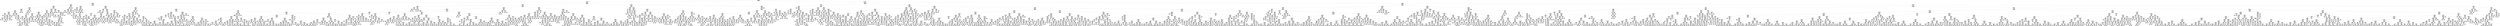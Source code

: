 digraph Tree {
node [shape=box] ;
0 [label="X[2] <= 82969456.0\ngini = 0.4999\nsamples = 44030\nvalue = [21653, 22377]"] ;
1 [label="X[12] <= 95175776.0\ngini = 0.4981\nsamples = 9200\nvalue = [4883, 4317]"] ;
0 -> 1 [labeldistance=2.5, labelangle=45, headlabel="True"] ;
2 [label="X[1] <= 70562656.0\ngini = 0.4925\nsamples = 4000\nvalue = [2245, 1755]"] ;
1 -> 2 ;
3 [label="X[0] <= 122432864.0\ngini = 0.4659\nsamples = 590\nvalue = [372, 218]"] ;
2 -> 3 ;
4 [label="X[9] <= 70849584.0\ngini = 0.4559\nsamples = 552\nvalue = [358, 194]"] ;
3 -> 4 ;
5 [label="X[12] <= 84067216.0\ngini = 0.499\nsamples = 111\nvalue = [58, 53]"] ;
4 -> 5 ;
6 [label="X[3] <= 126407856.0\ngini = 0.4875\nsamples = 95\nvalue = [55, 40]"] ;
5 -> 6 ;
7 [label="X[4] <= 94792416.0\ngini = 0.4657\nsamples = 84\nvalue = [53, 31]"] ;
6 -> 7 ;
8 [label="X[10] <= 68453912.0\ngini = 0.4998\nsamples = 45\nvalue = [22, 23]"] ;
7 -> 8 ;
9 [label="X[9] <= 68749144.0\ngini = 0.1975\nsamples = 9\nvalue = [1, 8]"] ;
8 -> 9 ;
10 [label="gini = 0.0\nsamples = 8\nvalue = [0, 8]"] ;
9 -> 10 ;
11 [label="gini = 0.0\nsamples = 1\nvalue = [1, 0]"] ;
9 -> 11 ;
12 [label="X[9] <= 68259848.0\ngini = 0.4861\nsamples = 36\nvalue = [21, 15]"] ;
8 -> 12 ;
13 [label="X[9] <= 67551664.0\ngini = 0.4444\nsamples = 30\nvalue = [20, 10]"] ;
12 -> 13 ;
14 [label="X[9] <= 67204872.0\ngini = 0.42\nsamples = 10\nvalue = [3, 7]"] ;
13 -> 14 ;
15 [label="X[0] <= 117463184.0\ngini = 0.375\nsamples = 4\nvalue = [3, 1]"] ;
14 -> 15 ;
16 [label="gini = 0.0\nsamples = 3\nvalue = [3, 0]"] ;
15 -> 16 ;
17 [label="gini = 0.0\nsamples = 1\nvalue = [0, 1]"] ;
15 -> 17 ;
18 [label="gini = 0.0\nsamples = 6\nvalue = [0, 6]"] ;
14 -> 18 ;
19 [label="X[4] <= 87769568.0\ngini = 0.255\nsamples = 20\nvalue = [17, 3]"] ;
13 -> 19 ;
20 [label="X[2] <= 68566128.0\ngini = 0.1172\nsamples = 16\nvalue = [15, 1]"] ;
19 -> 20 ;
21 [label="X[20] <= 0.5\ngini = 0.5\nsamples = 2\nvalue = [1, 1]"] ;
20 -> 21 ;
22 [label="gini = 0.0\nsamples = 1\nvalue = [0, 1]"] ;
21 -> 22 ;
23 [label="gini = 0.0\nsamples = 1\nvalue = [1, 0]"] ;
21 -> 23 ;
24 [label="gini = 0.0\nsamples = 14\nvalue = [14, 0]"] ;
20 -> 24 ;
25 [label="X[12] <= 74431528.0\ngini = 0.5\nsamples = 4\nvalue = [2, 2]"] ;
19 -> 25 ;
26 [label="gini = 0.0\nsamples = 2\nvalue = [0, 2]"] ;
25 -> 26 ;
27 [label="gini = 0.0\nsamples = 2\nvalue = [2, 0]"] ;
25 -> 27 ;
28 [label="X[10] <= 68623408.0\ngini = 0.2778\nsamples = 6\nvalue = [1, 5]"] ;
12 -> 28 ;
29 [label="gini = 0.0\nsamples = 1\nvalue = [1, 0]"] ;
28 -> 29 ;
30 [label="gini = 0.0\nsamples = 5\nvalue = [0, 5]"] ;
28 -> 30 ;
31 [label="X[12] <= 64854640.0\ngini = 0.3261\nsamples = 39\nvalue = [31, 8]"] ;
7 -> 31 ;
32 [label="X[8] <= 69400456.0\ngini = 0.4898\nsamples = 7\nvalue = [3, 4]"] ;
31 -> 32 ;
33 [label="gini = 0.0\nsamples = 4\nvalue = [0, 4]"] ;
32 -> 33 ;
34 [label="gini = 0.0\nsamples = 3\nvalue = [3, 0]"] ;
32 -> 34 ;
35 [label="X[8] <= 67384680.0\ngini = 0.2188\nsamples = 32\nvalue = [28, 4]"] ;
31 -> 35 ;
36 [label="gini = 0.0\nsamples = 1\nvalue = [0, 1]"] ;
35 -> 36 ;
37 [label="X[1] <= 64907184.0\ngini = 0.1748\nsamples = 31\nvalue = [28, 3]"] ;
35 -> 37 ;
38 [label="gini = 0.0\nsamples = 1\nvalue = [0, 1]"] ;
37 -> 38 ;
39 [label="X[0] <= 109845872.0\ngini = 0.1244\nsamples = 30\nvalue = [28, 2]"] ;
37 -> 39 ;
40 [label="gini = 0.0\nsamples = 23\nvalue = [23, 0]"] ;
39 -> 40 ;
41 [label="X[0] <= 112736872.0\ngini = 0.4082\nsamples = 7\nvalue = [5, 2]"] ;
39 -> 41 ;
42 [label="gini = 0.0\nsamples = 2\nvalue = [0, 2]"] ;
41 -> 42 ;
43 [label="gini = 0.0\nsamples = 5\nvalue = [5, 0]"] ;
41 -> 43 ;
44 [label="X[11] <= 65490728.0\ngini = 0.2975\nsamples = 11\nvalue = [2, 9]"] ;
6 -> 44 ;
45 [label="gini = 0.0\nsamples = 2\nvalue = [2, 0]"] ;
44 -> 45 ;
46 [label="gini = 0.0\nsamples = 9\nvalue = [0, 9]"] ;
44 -> 46 ;
47 [label="X[6] <= 84746656.0\ngini = 0.3047\nsamples = 16\nvalue = [3, 13]"] ;
5 -> 47 ;
48 [label="X[10] <= 74656176.0\ngini = 0.48\nsamples = 5\nvalue = [3, 2]"] ;
47 -> 48 ;
49 [label="X[30] <= 0.5\ngini = 0.4444\nsamples = 3\nvalue = [1, 2]"] ;
48 -> 49 ;
50 [label="gini = 0.0\nsamples = 1\nvalue = [1, 0]"] ;
49 -> 50 ;
51 [label="gini = 0.0\nsamples = 2\nvalue = [0, 2]"] ;
49 -> 51 ;
52 [label="gini = 0.0\nsamples = 2\nvalue = [2, 0]"] ;
48 -> 52 ;
53 [label="gini = 0.0\nsamples = 11\nvalue = [0, 11]"] ;
47 -> 53 ;
54 [label="X[0] <= 87059912.0\ngini = 0.435\nsamples = 441\nvalue = [300, 141]"] ;
4 -> 54 ;
55 [label="X[7] <= 89726528.0\ngini = 0.4627\nsamples = 322\nvalue = [205, 117]"] ;
54 -> 55 ;
56 [label="X[33] <= 0.5\ngini = 0.448\nsamples = 304\nvalue = [201, 103]"] ;
55 -> 56 ;
57 [label="X[1] <= 66515216.0\ngini = 0.4347\nsamples = 285\nvalue = [194, 91]"] ;
56 -> 57 ;
58 [label="X[3] <= 119635968.0\ngini = 0.478\nsamples = 162\nvalue = [98, 64]"] ;
57 -> 58 ;
59 [label="X[13] <= 70619984.0\ngini = 0.3389\nsamples = 37\nvalue = [29, 8]"] ;
58 -> 59 ;
60 [label="X[8] <= 67454416.0\ngini = 0.32\nsamples = 5\nvalue = [1, 4]"] ;
59 -> 60 ;
61 [label="gini = 0.0\nsamples = 1\nvalue = [1, 0]"] ;
60 -> 61 ;
62 [label="gini = 0.0\nsamples = 4\nvalue = [0, 4]"] ;
60 -> 62 ;
63 [label="X[11] <= 78058864.0\ngini = 0.2188\nsamples = 32\nvalue = [28, 4]"] ;
59 -> 63 ;
64 [label="X[0] <= 81136608.0\ngini = 0.1244\nsamples = 30\nvalue = [28, 2]"] ;
63 -> 64 ;
65 [label="gini = 0.0\nsamples = 28\nvalue = [28, 0]"] ;
64 -> 65 ;
66 [label="gini = 0.0\nsamples = 2\nvalue = [0, 2]"] ;
64 -> 66 ;
67 [label="gini = 0.0\nsamples = 2\nvalue = [0, 2]"] ;
63 -> 67 ;
68 [label="X[10] <= 136124576.0\ngini = 0.4946\nsamples = 125\nvalue = [69, 56]"] ;
58 -> 68 ;
69 [label="X[28] <= 0.5\ngini = 0.4997\nsamples = 115\nvalue = [59, 56]"] ;
68 -> 69 ;
70 [label="X[2] <= 69242112.0\ngini = 0.4965\nsamples = 96\nvalue = [44, 52]"] ;
69 -> 70 ;
71 [label="X[3] <= 120853760.0\ngini = 0.4867\nsamples = 86\nvalue = [36, 50]"] ;
70 -> 71 ;
72 [label="X[20] <= 0.5\ngini = 0.1653\nsamples = 11\nvalue = [1, 10]"] ;
71 -> 72 ;
73 [label="gini = 0.0\nsamples = 10\nvalue = [0, 10]"] ;
72 -> 73 ;
74 [label="gini = 0.0\nsamples = 1\nvalue = [1, 0]"] ;
72 -> 74 ;
75 [label="X[0] <= 73433672.0\ngini = 0.4978\nsamples = 75\nvalue = [35, 40]"] ;
71 -> 75 ;
76 [label="X[7] <= 71330856.0\ngini = 0.477\nsamples = 56\nvalue = [22, 34]"] ;
75 -> 76 ;
77 [label="X[4] <= 133404312.0\ngini = 0.4948\nsamples = 49\nvalue = [22, 27]"] ;
76 -> 77 ;
78 [label="gini = 0.48\nsamples = 45\nvalue = [18, 27]"] ;
77 -> 78 ;
79 [label="gini = 0.0\nsamples = 4\nvalue = [4, 0]"] ;
77 -> 79 ;
80 [label="gini = 0.0\nsamples = 7\nvalue = [0, 7]"] ;
76 -> 80 ;
81 [label="X[13] <= 71535024.0\ngini = 0.4321\nsamples = 19\nvalue = [13, 6]"] ;
75 -> 81 ;
82 [label="gini = 0.0\nsamples = 4\nvalue = [0, 4]"] ;
81 -> 82 ;
83 [label="X[2] <= 68030560.0\ngini = 0.2311\nsamples = 15\nvalue = [13, 2]"] ;
81 -> 83 ;
84 [label="gini = 0.4444\nsamples = 3\nvalue = [1, 2]"] ;
83 -> 84 ;
85 [label="gini = 0.0\nsamples = 12\nvalue = [12, 0]"] ;
83 -> 85 ;
86 [label="X[1] <= 65569540.0\ngini = 0.32\nsamples = 10\nvalue = [8, 2]"] ;
70 -> 86 ;
87 [label="X[7] <= 80159328.0\ngini = 0.4444\nsamples = 3\nvalue = [1, 2]"] ;
86 -> 87 ;
88 [label="gini = 0.0\nsamples = 2\nvalue = [0, 2]"] ;
87 -> 88 ;
89 [label="gini = 0.0\nsamples = 1\nvalue = [1, 0]"] ;
87 -> 89 ;
90 [label="gini = 0.0\nsamples = 7\nvalue = [7, 0]"] ;
86 -> 90 ;
91 [label="X[0] <= 73018296.0\ngini = 0.3324\nsamples = 19\nvalue = [15, 4]"] ;
69 -> 91 ;
92 [label="X[12] <= 64244352.0\ngini = 0.1244\nsamples = 15\nvalue = [14, 1]"] ;
91 -> 92 ;
93 [label="gini = 0.0\nsamples = 1\nvalue = [0, 1]"] ;
92 -> 93 ;
94 [label="gini = 0.0\nsamples = 14\nvalue = [14, 0]"] ;
92 -> 94 ;
95 [label="X[1] <= 65152156.0\ngini = 0.375\nsamples = 4\nvalue = [1, 3]"] ;
91 -> 95 ;
96 [label="gini = 0.0\nsamples = 1\nvalue = [1, 0]"] ;
95 -> 96 ;
97 [label="gini = 0.0\nsamples = 3\nvalue = [0, 3]"] ;
95 -> 97 ;
98 [label="gini = 0.0\nsamples = 10\nvalue = [10, 0]"] ;
68 -> 98 ;
99 [label="X[1] <= 70259848.0\ngini = 0.3427\nsamples = 123\nvalue = [96, 27]"] ;
57 -> 99 ;
100 [label="X[9] <= 71248456.0\ngini = 0.1823\nsamples = 69\nvalue = [62, 7]"] ;
99 -> 100 ;
101 [label="gini = 0.0\nsamples = 1\nvalue = [0, 1]"] ;
100 -> 101 ;
102 [label="X[5] <= 64233016.0\ngini = 0.1609\nsamples = 68\nvalue = [62, 6]"] ;
100 -> 102 ;
103 [label="gini = 0.0\nsamples = 1\nvalue = [0, 1]"] ;
102 -> 103 ;
104 [label="X[3] <= 133639472.0\ngini = 0.1381\nsamples = 67\nvalue = [62, 5]"] ;
102 -> 104 ;
105 [label="X[4] <= 94652344.0\ngini = 0.1139\nsamples = 66\nvalue = [62, 4]"] ;
104 -> 105 ;
106 [label="X[9] <= 74839440.0\ngini = 0.48\nsamples = 5\nvalue = [3, 2]"] ;
105 -> 106 ;
107 [label="gini = 0.0\nsamples = 3\nvalue = [3, 0]"] ;
106 -> 107 ;
108 [label="gini = 0.0\nsamples = 2\nvalue = [0, 2]"] ;
106 -> 108 ;
109 [label="X[10] <= 130102144.0\ngini = 0.0634\nsamples = 61\nvalue = [59, 2]"] ;
105 -> 109 ;
110 [label="X[20] <= 0.5\ngini = 0.0351\nsamples = 56\nvalue = [55, 1]"] ;
109 -> 110 ;
111 [label="gini = 0.0\nsamples = 50\nvalue = [50, 0]"] ;
110 -> 111 ;
112 [label="X[5] <= 75892144.0\ngini = 0.2778\nsamples = 6\nvalue = [5, 1]"] ;
110 -> 112 ;
113 [label="gini = 0.0\nsamples = 5\nvalue = [5, 0]"] ;
112 -> 113 ;
114 [label="gini = 0.0\nsamples = 1\nvalue = [0, 1]"] ;
112 -> 114 ;
115 [label="X[10] <= 133772080.0\ngini = 0.32\nsamples = 5\nvalue = [4, 1]"] ;
109 -> 115 ;
116 [label="gini = 0.0\nsamples = 1\nvalue = [0, 1]"] ;
115 -> 116 ;
117 [label="gini = 0.0\nsamples = 4\nvalue = [4, 0]"] ;
115 -> 117 ;
118 [label="gini = 0.0\nsamples = 1\nvalue = [0, 1]"] ;
104 -> 118 ;
119 [label="X[8] <= 67672536.0\ngini = 0.4664\nsamples = 54\nvalue = [34, 20]"] ;
99 -> 119 ;
120 [label="gini = 0.0\nsamples = 9\nvalue = [9, 0]"] ;
119 -> 120 ;
121 [label="X[6] <= 76652896.0\ngini = 0.4938\nsamples = 45\nvalue = [25, 20]"] ;
119 -> 121 ;
122 [label="X[8] <= 67854688.0\ngini = 0.1975\nsamples = 9\nvalue = [8, 1]"] ;
121 -> 122 ;
123 [label="gini = 0.0\nsamples = 1\nvalue = [0, 1]"] ;
122 -> 123 ;
124 [label="gini = 0.0\nsamples = 8\nvalue = [8, 0]"] ;
122 -> 124 ;
125 [label="X[10] <= 73908112.0\ngini = 0.4985\nsamples = 36\nvalue = [17, 19]"] ;
121 -> 125 ;
126 [label="X[11] <= 66405728.0\ngini = 0.2188\nsamples = 8\nvalue = [7, 1]"] ;
125 -> 126 ;
127 [label="gini = 0.0\nsamples = 1\nvalue = [0, 1]"] ;
126 -> 127 ;
128 [label="gini = 0.0\nsamples = 7\nvalue = [7, 0]"] ;
126 -> 128 ;
129 [label="X[4] <= 128222312.0\ngini = 0.4592\nsamples = 28\nvalue = [10, 18]"] ;
125 -> 129 ;
130 [label="X[8] <= 75695584.0\ngini = 0.3628\nsamples = 21\nvalue = [5, 16]"] ;
129 -> 130 ;
131 [label="X[9] <= 71975664.0\ngini = 0.2659\nsamples = 19\nvalue = [3, 16]"] ;
130 -> 131 ;
132 [label="gini = 0.0\nsamples = 1\nvalue = [1, 0]"] ;
131 -> 132 ;
133 [label="X[30] <= 0.5\ngini = 0.1975\nsamples = 18\nvalue = [2, 16]"] ;
131 -> 133 ;
134 [label="gini = 0.0\nsamples = 14\nvalue = [0, 14]"] ;
133 -> 134 ;
135 [label="gini = 0.5\nsamples = 4\nvalue = [2, 2]"] ;
133 -> 135 ;
136 [label="gini = 0.0\nsamples = 2\nvalue = [2, 0]"] ;
130 -> 136 ;
137 [label="X[2] <= 72633344.0\ngini = 0.4082\nsamples = 7\nvalue = [5, 2]"] ;
129 -> 137 ;
138 [label="gini = 0.0\nsamples = 4\nvalue = [4, 0]"] ;
137 -> 138 ;
139 [label="X[5] <= 77993976.0\ngini = 0.4444\nsamples = 3\nvalue = [1, 2]"] ;
137 -> 139 ;
140 [label="gini = 0.0\nsamples = 1\nvalue = [1, 0]"] ;
139 -> 140 ;
141 [label="gini = 0.0\nsamples = 2\nvalue = [0, 2]"] ;
139 -> 141 ;
142 [label="X[3] <= 120135760.0\ngini = 0.4654\nsamples = 19\nvalue = [7, 12]"] ;
56 -> 142 ;
143 [label="X[10] <= 101417952.0\ngini = 0.4688\nsamples = 8\nvalue = [5, 3]"] ;
142 -> 143 ;
144 [label="X[8] <= 68440272.0\ngini = 0.2778\nsamples = 6\nvalue = [5, 1]"] ;
143 -> 144 ;
145 [label="gini = 0.0\nsamples = 1\nvalue = [0, 1]"] ;
144 -> 145 ;
146 [label="gini = 0.0\nsamples = 5\nvalue = [5, 0]"] ;
144 -> 146 ;
147 [label="gini = 0.0\nsamples = 2\nvalue = [0, 2]"] ;
143 -> 147 ;
148 [label="X[10] <= 118346968.0\ngini = 0.2975\nsamples = 11\nvalue = [2, 9]"] ;
142 -> 148 ;
149 [label="X[5] <= 64232688.0\ngini = 0.18\nsamples = 10\nvalue = [1, 9]"] ;
148 -> 149 ;
150 [label="gini = 0.0\nsamples = 1\nvalue = [1, 0]"] ;
149 -> 150 ;
151 [label="gini = 0.0\nsamples = 9\nvalue = [0, 9]"] ;
149 -> 151 ;
152 [label="gini = 0.0\nsamples = 1\nvalue = [1, 0]"] ;
148 -> 152 ;
153 [label="X[6] <= 121842816.0\ngini = 0.3457\nsamples = 18\nvalue = [4, 14]"] ;
55 -> 153 ;
154 [label="X[0] <= 73448112.0\ngini = 0.2188\nsamples = 16\nvalue = [2, 14]"] ;
153 -> 154 ;
155 [label="gini = 0.0\nsamples = 1\nvalue = [1, 0]"] ;
154 -> 155 ;
156 [label="X[3] <= 126431104.0\ngini = 0.1244\nsamples = 15\nvalue = [1, 14]"] ;
154 -> 156 ;
157 [label="gini = 0.0\nsamples = 13\nvalue = [0, 13]"] ;
156 -> 157 ;
158 [label="X[6] <= 108861600.0\ngini = 0.5\nsamples = 2\nvalue = [1, 1]"] ;
156 -> 158 ;
159 [label="gini = 0.0\nsamples = 1\nvalue = [0, 1]"] ;
158 -> 159 ;
160 [label="gini = 0.0\nsamples = 1\nvalue = [1, 0]"] ;
158 -> 160 ;
161 [label="gini = 0.0\nsamples = 2\nvalue = [2, 0]"] ;
153 -> 161 ;
162 [label="X[12] <= 64371564.0\ngini = 0.322\nsamples = 119\nvalue = [95, 24]"] ;
54 -> 162 ;
163 [label="X[1] <= 68237360.0\ngini = 0.4444\nsamples = 6\nvalue = [2, 4]"] ;
162 -> 163 ;
164 [label="gini = 0.0\nsamples = 2\nvalue = [2, 0]"] ;
163 -> 164 ;
165 [label="gini = 0.0\nsamples = 4\nvalue = [0, 4]"] ;
163 -> 165 ;
166 [label="X[11] <= 65451400.0\ngini = 0.2913\nsamples = 113\nvalue = [93, 20]"] ;
162 -> 166 ;
167 [label="gini = 0.0\nsamples = 2\nvalue = [0, 2]"] ;
166 -> 167 ;
168 [label="X[8] <= 97785640.0\ngini = 0.2717\nsamples = 111\nvalue = [93, 18]"] ;
166 -> 168 ;
169 [label="X[36] <= 0.5\ngini = 0.2524\nsamples = 108\nvalue = [92, 16]"] ;
168 -> 169 ;
170 [label="X[10] <= 68160048.0\ngini = 0.2411\nsamples = 107\nvalue = [92, 15]"] ;
169 -> 170 ;
171 [label="gini = 0.0\nsamples = 1\nvalue = [0, 1]"] ;
170 -> 171 ;
172 [label="X[14] <= 0.5\ngini = 0.2293\nsamples = 106\nvalue = [92, 14]"] ;
170 -> 172 ;
173 [label="X[7] <= 132008800.0\ngini = 0.217\nsamples = 105\nvalue = [92, 13]"] ;
172 -> 173 ;
174 [label="X[4] <= 133372208.0\ngini = 0.2041\nsamples = 104\nvalue = [92, 12]"] ;
173 -> 174 ;
175 [label="X[12] <= 90898448.0\ngini = 0.1683\nsamples = 97\nvalue = [88, 9]"] ;
174 -> 175 ;
176 [label="X[30] <= 0.5\ngini = 0.1528\nsamples = 96\nvalue = [88, 8]"] ;
175 -> 176 ;
177 [label="X[35] <= 0.5\ngini = 0.0973\nsamples = 78\nvalue = [74, 4]"] ;
176 -> 177 ;
178 [label="gini = 0.0548\nsamples = 71\nvalue = [69, 2]"] ;
177 -> 178 ;
179 [label="gini = 0.4082\nsamples = 7\nvalue = [5, 2]"] ;
177 -> 179 ;
180 [label="X[8] <= 80829424.0\ngini = 0.3457\nsamples = 18\nvalue = [14, 4]"] ;
176 -> 180 ;
181 [label="gini = 0.2188\nsamples = 16\nvalue = [14, 2]"] ;
180 -> 181 ;
182 [label="gini = 0.0\nsamples = 2\nvalue = [0, 2]"] ;
180 -> 182 ;
183 [label="gini = 0.0\nsamples = 1\nvalue = [0, 1]"] ;
175 -> 183 ;
184 [label="X[5] <= 69137696.0\ngini = 0.4898\nsamples = 7\nvalue = [4, 3]"] ;
174 -> 184 ;
185 [label="gini = 0.0\nsamples = 3\nvalue = [0, 3]"] ;
184 -> 185 ;
186 [label="gini = 0.0\nsamples = 4\nvalue = [4, 0]"] ;
184 -> 186 ;
187 [label="gini = 0.0\nsamples = 1\nvalue = [0, 1]"] ;
173 -> 187 ;
188 [label="gini = 0.0\nsamples = 1\nvalue = [0, 1]"] ;
172 -> 188 ;
189 [label="gini = 0.0\nsamples = 1\nvalue = [0, 1]"] ;
169 -> 189 ;
190 [label="X[15] <= 0.5\ngini = 0.4444\nsamples = 3\nvalue = [1, 2]"] ;
168 -> 190 ;
191 [label="gini = 0.0\nsamples = 1\nvalue = [1, 0]"] ;
190 -> 191 ;
192 [label="gini = 0.0\nsamples = 2\nvalue = [0, 2]"] ;
190 -> 192 ;
193 [label="X[10] <= 79922856.0\ngini = 0.4654\nsamples = 38\nvalue = [14, 24]"] ;
3 -> 193 ;
194 [label="X[10] <= 69274896.0\ngini = 0.497\nsamples = 26\nvalue = [14, 12]"] ;
193 -> 194 ;
195 [label="X[12] <= 84149952.0\ngini = 0.4444\nsamples = 15\nvalue = [5, 10]"] ;
194 -> 195 ;
196 [label="X[4] <= 121711696.0\ngini = 0.1975\nsamples = 9\nvalue = [1, 8]"] ;
195 -> 196 ;
197 [label="gini = 0.0\nsamples = 8\nvalue = [0, 8]"] ;
196 -> 197 ;
198 [label="gini = 0.0\nsamples = 1\nvalue = [1, 0]"] ;
196 -> 198 ;
199 [label="X[4] <= 89854336.0\ngini = 0.4444\nsamples = 6\nvalue = [4, 2]"] ;
195 -> 199 ;
200 [label="gini = 0.0\nsamples = 1\nvalue = [0, 1]"] ;
199 -> 200 ;
201 [label="X[4] <= 115941120.0\ngini = 0.32\nsamples = 5\nvalue = [4, 1]"] ;
199 -> 201 ;
202 [label="gini = 0.0\nsamples = 4\nvalue = [4, 0]"] ;
201 -> 202 ;
203 [label="gini = 0.0\nsamples = 1\nvalue = [0, 1]"] ;
201 -> 203 ;
204 [label="X[14] <= 0.5\ngini = 0.2975\nsamples = 11\nvalue = [9, 2]"] ;
194 -> 204 ;
205 [label="X[2] <= 68648960.0\ngini = 0.18\nsamples = 10\nvalue = [9, 1]"] ;
204 -> 205 ;
206 [label="gini = 0.0\nsamples = 1\nvalue = [0, 1]"] ;
205 -> 206 ;
207 [label="gini = 0.0\nsamples = 9\nvalue = [9, 0]"] ;
205 -> 207 ;
208 [label="gini = 0.0\nsamples = 1\nvalue = [0, 1]"] ;
204 -> 208 ;
209 [label="gini = 0.0\nsamples = 12\nvalue = [0, 12]"] ;
193 -> 209 ;
210 [label="X[1] <= 70654368.0\ngini = 0.4951\nsamples = 3410\nvalue = [1873, 1537]"] ;
2 -> 210 ;
211 [label="X[10] <= 73064608.0\ngini = 0.4175\nsamples = 64\nvalue = [19, 45]"] ;
210 -> 211 ;
212 [label="X[3] <= 74647792.0\ngini = 0.4444\nsamples = 9\nvalue = [6, 3]"] ;
211 -> 212 ;
213 [label="gini = 0.0\nsamples = 2\nvalue = [0, 2]"] ;
212 -> 213 ;
214 [label="X[24] <= 0.5\ngini = 0.2449\nsamples = 7\nvalue = [6, 1]"] ;
212 -> 214 ;
215 [label="gini = 0.0\nsamples = 6\nvalue = [6, 0]"] ;
214 -> 215 ;
216 [label="gini = 0.0\nsamples = 1\nvalue = [0, 1]"] ;
214 -> 216 ;
217 [label="X[2] <= 78794120.0\ngini = 0.361\nsamples = 55\nvalue = [13, 42]"] ;
211 -> 217 ;
218 [label="X[8] <= 67618368.0\ngini = 0.3289\nsamples = 53\nvalue = [11, 42]"] ;
217 -> 218 ;
219 [label="X[11] <= 71963360.0\ngini = 0.48\nsamples = 5\nvalue = [3, 2]"] ;
218 -> 219 ;
220 [label="gini = 0.0\nsamples = 3\nvalue = [3, 0]"] ;
219 -> 220 ;
221 [label="gini = 0.0\nsamples = 2\nvalue = [0, 2]"] ;
219 -> 221 ;
222 [label="X[20] <= 0.5\ngini = 0.2778\nsamples = 48\nvalue = [8, 40]"] ;
218 -> 222 ;
223 [label="X[0] <= 72099632.0\ngini = 0.2268\nsamples = 46\nvalue = [6, 40]"] ;
222 -> 223 ;
224 [label="X[8] <= 68818896.0\ngini = 0.4444\nsamples = 3\nvalue = [2, 1]"] ;
223 -> 224 ;
225 [label="gini = 0.0\nsamples = 1\nvalue = [0, 1]"] ;
224 -> 225 ;
226 [label="gini = 0.0\nsamples = 2\nvalue = [2, 0]"] ;
224 -> 226 ;
227 [label="X[30] <= 0.5\ngini = 0.1687\nsamples = 43\nvalue = [4, 39]"] ;
223 -> 227 ;
228 [label="X[5] <= 109512880.0\ngini = 0.0605\nsamples = 32\nvalue = [1, 31]"] ;
227 -> 228 ;
229 [label="gini = 0.0\nsamples = 30\nvalue = [0, 30]"] ;
228 -> 229 ;
230 [label="X[0] <= 86712592.0\ngini = 0.5\nsamples = 2\nvalue = [1, 1]"] ;
228 -> 230 ;
231 [label="gini = 0.0\nsamples = 1\nvalue = [0, 1]"] ;
230 -> 231 ;
232 [label="gini = 0.0\nsamples = 1\nvalue = [1, 0]"] ;
230 -> 232 ;
233 [label="X[10] <= 102717312.0\ngini = 0.3967\nsamples = 11\nvalue = [3, 8]"] ;
227 -> 233 ;
234 [label="gini = 0.0\nsamples = 6\nvalue = [0, 6]"] ;
233 -> 234 ;
235 [label="X[11] <= 71690064.0\ngini = 0.48\nsamples = 5\nvalue = [3, 2]"] ;
233 -> 235 ;
236 [label="gini = 0.0\nsamples = 2\nvalue = [0, 2]"] ;
235 -> 236 ;
237 [label="gini = 0.0\nsamples = 3\nvalue = [3, 0]"] ;
235 -> 237 ;
238 [label="gini = 0.0\nsamples = 2\nvalue = [2, 0]"] ;
222 -> 238 ;
239 [label="gini = 0.0\nsamples = 2\nvalue = [2, 0]"] ;
217 -> 239 ;
240 [label="X[8] <= 67806800.0\ngini = 0.4941\nsamples = 3346\nvalue = [1854, 1492]"] ;
210 -> 240 ;
241 [label="X[10] <= 68734992.0\ngini = 0.4612\nsamples = 280\nvalue = [179, 101]"] ;
240 -> 241 ;
242 [label="X[7] <= 76986936.0\ngini = 0.4082\nsamples = 14\nvalue = [4, 10]"] ;
241 -> 242 ;
243 [label="X[10] <= 68515248.0\ngini = 0.32\nsamples = 5\nvalue = [4, 1]"] ;
242 -> 243 ;
244 [label="gini = 0.0\nsamples = 4\nvalue = [4, 0]"] ;
243 -> 244 ;
245 [label="gini = 0.0\nsamples = 1\nvalue = [0, 1]"] ;
243 -> 245 ;
246 [label="gini = 0.0\nsamples = 9\nvalue = [0, 9]"] ;
242 -> 246 ;
247 [label="X[16] <= 0.5\ngini = 0.4501\nsamples = 266\nvalue = [175, 91]"] ;
241 -> 247 ;
248 [label="X[2] <= 73440448.0\ngini = 0.4361\nsamples = 249\nvalue = [169, 80]"] ;
247 -> 248 ;
249 [label="X[3] <= 101721872.0\ngini = 0.3971\nsamples = 183\nvalue = [133, 50]"] ;
248 -> 249 ;
250 [label="X[11] <= 130097872.0\ngini = 0.142\nsamples = 39\nvalue = [36, 3]"] ;
249 -> 250 ;
251 [label="X[6] <= 81760192.0\ngini = 0.0997\nsamples = 38\nvalue = [36, 2]"] ;
250 -> 251 ;
252 [label="X[4] <= 88134720.0\ngini = 0.3457\nsamples = 9\nvalue = [7, 2]"] ;
251 -> 252 ;
253 [label="gini = 0.0\nsamples = 2\nvalue = [0, 2]"] ;
252 -> 253 ;
254 [label="gini = 0.0\nsamples = 7\nvalue = [7, 0]"] ;
252 -> 254 ;
255 [label="gini = 0.0\nsamples = 29\nvalue = [29, 0]"] ;
251 -> 255 ;
256 [label="gini = 0.0\nsamples = 1\nvalue = [0, 1]"] ;
250 -> 256 ;
257 [label="X[11] <= 119573200.0\ngini = 0.4397\nsamples = 144\nvalue = [97, 47]"] ;
249 -> 257 ;
258 [label="X[9] <= 92777792.0\ngini = 0.4032\nsamples = 125\nvalue = [90, 35]"] ;
257 -> 258 ;
259 [label="X[8] <= 67618368.0\ngini = 0.498\nsamples = 47\nvalue = [25, 22]"] ;
258 -> 259 ;
260 [label="X[6] <= 84084896.0\ngini = 0.4082\nsamples = 21\nvalue = [6, 15]"] ;
259 -> 260 ;
261 [label="gini = 0.0\nsamples = 9\nvalue = [0, 9]"] ;
260 -> 261 ;
262 [label="X[11] <= 70751400.0\ngini = 0.5\nsamples = 12\nvalue = [6, 6]"] ;
260 -> 262 ;
263 [label="gini = 0.0\nsamples = 3\nvalue = [3, 0]"] ;
262 -> 263 ;
264 [label="X[2] <= 70715896.0\ngini = 0.4444\nsamples = 9\nvalue = [3, 6]"] ;
262 -> 264 ;
265 [label="gini = 0.0\nsamples = 5\nvalue = [0, 5]"] ;
264 -> 265 ;
266 [label="X[0] <= 111644408.0\ngini = 0.375\nsamples = 4\nvalue = [3, 1]"] ;
264 -> 266 ;
267 [label="gini = 0.0\nsamples = 3\nvalue = [3, 0]"] ;
266 -> 267 ;
268 [label="gini = 0.0\nsamples = 1\nvalue = [0, 1]"] ;
266 -> 268 ;
269 [label="X[2] <= 72808712.0\ngini = 0.3935\nsamples = 26\nvalue = [19, 7]"] ;
259 -> 269 ;
270 [label="X[12] <= 64379564.0\ngini = 0.2975\nsamples = 22\nvalue = [18, 4]"] ;
269 -> 270 ;
271 [label="gini = 0.0\nsamples = 1\nvalue = [0, 1]"] ;
270 -> 271 ;
272 [label="X[32] <= 0.5\ngini = 0.2449\nsamples = 21\nvalue = [18, 3]"] ;
270 -> 272 ;
273 [label="X[1] <= 86356960.0\ngini = 0.18\nsamples = 20\nvalue = [18, 2]"] ;
272 -> 273 ;
274 [label="gini = 0.0\nsamples = 14\nvalue = [14, 0]"] ;
273 -> 274 ;
275 [label="X[5] <= 69424384.0\ngini = 0.4444\nsamples = 6\nvalue = [4, 2]"] ;
273 -> 275 ;
276 [label="gini = 0.4444\nsamples = 3\nvalue = [1, 2]"] ;
275 -> 276 ;
277 [label="gini = 0.0\nsamples = 3\nvalue = [3, 0]"] ;
275 -> 277 ;
278 [label="gini = 0.0\nsamples = 1\nvalue = [0, 1]"] ;
272 -> 278 ;
279 [label="X[7] <= 83179136.0\ngini = 0.375\nsamples = 4\nvalue = [1, 3]"] ;
269 -> 279 ;
280 [label="gini = 0.0\nsamples = 3\nvalue = [0, 3]"] ;
279 -> 280 ;
281 [label="gini = 0.0\nsamples = 1\nvalue = [1, 0]"] ;
279 -> 281 ;
282 [label="X[2] <= 68100976.0\ngini = 0.2778\nsamples = 78\nvalue = [65, 13]"] ;
258 -> 282 ;
283 [label="X[2] <= 67985480.0\ngini = 0.48\nsamples = 15\nvalue = [9, 6]"] ;
282 -> 283 ;
284 [label="X[12] <= 66429588.0\ngini = 0.375\nsamples = 12\nvalue = [9, 3]"] ;
283 -> 284 ;
285 [label="X[6] <= 105926624.0\ngini = 0.375\nsamples = 4\nvalue = [1, 3]"] ;
284 -> 285 ;
286 [label="gini = 0.0\nsamples = 3\nvalue = [0, 3]"] ;
285 -> 286 ;
287 [label="gini = 0.0\nsamples = 1\nvalue = [1, 0]"] ;
285 -> 287 ;
288 [label="gini = 0.0\nsamples = 8\nvalue = [8, 0]"] ;
284 -> 288 ;
289 [label="gini = 0.0\nsamples = 3\nvalue = [0, 3]"] ;
283 -> 289 ;
290 [label="X[0] <= 120395952.0\ngini = 0.1975\nsamples = 63\nvalue = [56, 7]"] ;
282 -> 290 ;
291 [label="X[35] <= 0.5\ngini = 0.1528\nsamples = 60\nvalue = [55, 5]"] ;
290 -> 291 ;
292 [label="X[9] <= 135412928.0\ngini = 0.1031\nsamples = 55\nvalue = [52, 3]"] ;
291 -> 292 ;
293 [label="X[13] <= 102496096.0\ngini = 0.0726\nsamples = 53\nvalue = [51, 2]"] ;
292 -> 293 ;
294 [label="gini = 0.0\nsamples = 45\nvalue = [45, 0]"] ;
293 -> 294 ;
295 [label="X[6] <= 99423096.0\ngini = 0.375\nsamples = 8\nvalue = [6, 2]"] ;
293 -> 295 ;
296 [label="gini = 0.0\nsamples = 2\nvalue = [0, 2]"] ;
295 -> 296 ;
297 [label="gini = 0.0\nsamples = 6\nvalue = [6, 0]"] ;
295 -> 297 ;
298 [label="X[2] <= 70947224.0\ngini = 0.5\nsamples = 2\nvalue = [1, 1]"] ;
292 -> 298 ;
299 [label="gini = 0.0\nsamples = 1\nvalue = [1, 0]"] ;
298 -> 299 ;
300 [label="gini = 0.0\nsamples = 1\nvalue = [0, 1]"] ;
298 -> 300 ;
301 [label="X[10] <= 111446160.0\ngini = 0.48\nsamples = 5\nvalue = [3, 2]"] ;
291 -> 301 ;
302 [label="gini = 0.0\nsamples = 2\nvalue = [0, 2]"] ;
301 -> 302 ;
303 [label="gini = 0.0\nsamples = 3\nvalue = [3, 0]"] ;
301 -> 303 ;
304 [label="X[0] <= 128731216.0\ngini = 0.4444\nsamples = 3\nvalue = [1, 2]"] ;
290 -> 304 ;
305 [label="gini = 0.0\nsamples = 2\nvalue = [0, 2]"] ;
304 -> 305 ;
306 [label="gini = 0.0\nsamples = 1\nvalue = [1, 0]"] ;
304 -> 306 ;
307 [label="X[4] <= 130185392.0\ngini = 0.4654\nsamples = 19\nvalue = [7, 12]"] ;
257 -> 307 ;
308 [label="X[12] <= 65800172.0\ngini = 0.2975\nsamples = 11\nvalue = [2, 9]"] ;
307 -> 308 ;
309 [label="X[10] <= 133040832.0\ngini = 0.4444\nsamples = 3\nvalue = [2, 1]"] ;
308 -> 309 ;
310 [label="gini = 0.0\nsamples = 2\nvalue = [2, 0]"] ;
309 -> 310 ;
311 [label="gini = 0.0\nsamples = 1\nvalue = [0, 1]"] ;
309 -> 311 ;
312 [label="gini = 0.0\nsamples = 8\nvalue = [0, 8]"] ;
308 -> 312 ;
313 [label="X[8] <= 67645872.0\ngini = 0.4688\nsamples = 8\nvalue = [5, 3]"] ;
307 -> 313 ;
314 [label="gini = 0.0\nsamples = 5\nvalue = [5, 0]"] ;
313 -> 314 ;
315 [label="gini = 0.0\nsamples = 3\nvalue = [0, 3]"] ;
313 -> 315 ;
316 [label="X[30] <= 0.5\ngini = 0.4959\nsamples = 66\nvalue = [36, 30]"] ;
248 -> 316 ;
317 [label="X[10] <= 72910000.0\ngini = 0.4994\nsamples = 56\nvalue = [27, 29]"] ;
316 -> 317 ;
318 [label="gini = 0.0\nsamples = 5\nvalue = [5, 0]"] ;
317 -> 318 ;
319 [label="X[12] <= 81202208.0\ngini = 0.4906\nsamples = 51\nvalue = [22, 29]"] ;
317 -> 319 ;
320 [label="X[1] <= 118981280.0\ngini = 0.4121\nsamples = 31\nvalue = [9, 22]"] ;
319 -> 320 ;
321 [label="X[11] <= 72214496.0\ngini = 0.3107\nsamples = 26\nvalue = [5, 21]"] ;
320 -> 321 ;
322 [label="X[12] <= 76843704.0\ngini = 0.5\nsamples = 8\nvalue = [4, 4]"] ;
321 -> 322 ;
323 [label="X[1] <= 76697360.0\ngini = 0.32\nsamples = 5\nvalue = [4, 1]"] ;
322 -> 323 ;
324 [label="gini = 0.0\nsamples = 1\nvalue = [0, 1]"] ;
323 -> 324 ;
325 [label="gini = 0.0\nsamples = 4\nvalue = [4, 0]"] ;
323 -> 325 ;
326 [label="gini = 0.0\nsamples = 3\nvalue = [0, 3]"] ;
322 -> 326 ;
327 [label="X[8] <= 67699632.0\ngini = 0.1049\nsamples = 18\nvalue = [1, 17]"] ;
321 -> 327 ;
328 [label="gini = 0.0\nsamples = 16\nvalue = [0, 16]"] ;
327 -> 328 ;
329 [label="X[6] <= 96805888.0\ngini = 0.5\nsamples = 2\nvalue = [1, 1]"] ;
327 -> 329 ;
330 [label="gini = 0.0\nsamples = 1\nvalue = [1, 0]"] ;
329 -> 330 ;
331 [label="gini = 0.0\nsamples = 1\nvalue = [0, 1]"] ;
329 -> 331 ;
332 [label="X[1] <= 132786144.0\ngini = 0.32\nsamples = 5\nvalue = [4, 1]"] ;
320 -> 332 ;
333 [label="gini = 0.0\nsamples = 4\nvalue = [4, 0]"] ;
332 -> 333 ;
334 [label="gini = 0.0\nsamples = 1\nvalue = [0, 1]"] ;
332 -> 334 ;
335 [label="X[13] <= 79619968.0\ngini = 0.455\nsamples = 20\nvalue = [13, 7]"] ;
319 -> 335 ;
336 [label="gini = 0.0\nsamples = 7\nvalue = [7, 0]"] ;
335 -> 336 ;
337 [label="X[6] <= 93761176.0\ngini = 0.497\nsamples = 13\nvalue = [6, 7]"] ;
335 -> 337 ;
338 [label="X[3] <= 133013824.0\ngini = 0.2778\nsamples = 6\nvalue = [1, 5]"] ;
337 -> 338 ;
339 [label="gini = 0.0\nsamples = 5\nvalue = [0, 5]"] ;
338 -> 339 ;
340 [label="gini = 0.0\nsamples = 1\nvalue = [1, 0]"] ;
338 -> 340 ;
341 [label="X[7] <= 63398912.0\ngini = 0.4082\nsamples = 7\nvalue = [5, 2]"] ;
337 -> 341 ;
342 [label="gini = 0.0\nsamples = 1\nvalue = [0, 1]"] ;
341 -> 342 ;
343 [label="X[1] <= 117071296.0\ngini = 0.2778\nsamples = 6\nvalue = [5, 1]"] ;
341 -> 343 ;
344 [label="gini = 0.0\nsamples = 5\nvalue = [5, 0]"] ;
343 -> 344 ;
345 [label="gini = 0.0\nsamples = 1\nvalue = [0, 1]"] ;
343 -> 345 ;
346 [label="X[10] <= 124365784.0\ngini = 0.18\nsamples = 10\nvalue = [9, 1]"] ;
316 -> 346 ;
347 [label="gini = 0.0\nsamples = 8\nvalue = [8, 0]"] ;
346 -> 347 ;
348 [label="X[7] <= 79565360.0\ngini = 0.5\nsamples = 2\nvalue = [1, 1]"] ;
346 -> 348 ;
349 [label="gini = 0.0\nsamples = 1\nvalue = [0, 1]"] ;
348 -> 349 ;
350 [label="gini = 0.0\nsamples = 1\nvalue = [1, 0]"] ;
348 -> 350 ;
351 [label="X[6] <= 113793616.0\ngini = 0.4567\nsamples = 17\nvalue = [6, 11]"] ;
247 -> 351 ;
352 [label="X[10] <= 86961008.0\ngini = 0.3367\nsamples = 14\nvalue = [3, 11]"] ;
351 -> 352 ;
353 [label="gini = 0.0\nsamples = 6\nvalue = [0, 6]"] ;
352 -> 353 ;
354 [label="X[3] <= 106166288.0\ngini = 0.4688\nsamples = 8\nvalue = [3, 5]"] ;
352 -> 354 ;
355 [label="X[2] <= 73034016.0\ngini = 0.375\nsamples = 4\nvalue = [3, 1]"] ;
354 -> 355 ;
356 [label="gini = 0.0\nsamples = 3\nvalue = [3, 0]"] ;
355 -> 356 ;
357 [label="gini = 0.0\nsamples = 1\nvalue = [0, 1]"] ;
355 -> 357 ;
358 [label="gini = 0.0\nsamples = 4\nvalue = [0, 4]"] ;
354 -> 358 ;
359 [label="gini = 0.0\nsamples = 3\nvalue = [3, 0]"] ;
351 -> 359 ;
360 [label="X[4] <= 76353712.0\ngini = 0.4957\nsamples = 3066\nvalue = [1675, 1391]"] ;
240 -> 360 ;
361 [label="X[11] <= 130189120.0\ngini = 0.494\nsamples = 182\nvalue = [81, 101]"] ;
360 -> 361 ;
362 [label="X[13] <= 126890792.0\ngini = 0.49\nsamples = 177\nvalue = [76, 101]"] ;
361 -> 362 ;
363 [label="X[13] <= 96934376.0\ngini = 0.4954\nsamples = 166\nvalue = [75, 91]"] ;
362 -> 363 ;
364 [label="X[8] <= 74550416.0\ngini = 0.4114\nsamples = 38\nvalue = [11, 27]"] ;
363 -> 364 ;
365 [label="X[3] <= 73466288.0\ngini = 0.4688\nsamples = 8\nvalue = [5, 3]"] ;
364 -> 365 ;
366 [label="gini = 0.0\nsamples = 5\nvalue = [5, 0]"] ;
365 -> 366 ;
367 [label="gini = 0.0\nsamples = 3\nvalue = [0, 3]"] ;
365 -> 367 ;
368 [label="X[0] <= 130326528.0\ngini = 0.32\nsamples = 30\nvalue = [6, 24]"] ;
364 -> 368 ;
369 [label="X[10] <= 137571856.0\ngini = 0.2041\nsamples = 26\nvalue = [3, 23]"] ;
368 -> 369 ;
370 [label="X[1] <= 71655248.0\ngini = 0.1472\nsamples = 25\nvalue = [2, 23]"] ;
369 -> 370 ;
371 [label="gini = 0.0\nsamples = 1\nvalue = [1, 0]"] ;
370 -> 371 ;
372 [label="X[10] <= 73372912.0\ngini = 0.0799\nsamples = 24\nvalue = [1, 23]"] ;
370 -> 372 ;
373 [label="X[0] <= 119709968.0\ngini = 0.5\nsamples = 2\nvalue = [1, 1]"] ;
372 -> 373 ;
374 [label="gini = 0.0\nsamples = 1\nvalue = [1, 0]"] ;
373 -> 374 ;
375 [label="gini = 0.0\nsamples = 1\nvalue = [0, 1]"] ;
373 -> 375 ;
376 [label="gini = 0.0\nsamples = 22\nvalue = [0, 22]"] ;
372 -> 376 ;
377 [label="gini = 0.0\nsamples = 1\nvalue = [1, 0]"] ;
369 -> 377 ;
378 [label="X[0] <= 134376224.0\ngini = 0.375\nsamples = 4\nvalue = [3, 1]"] ;
368 -> 378 ;
379 [label="gini = 0.0\nsamples = 3\nvalue = [3, 0]"] ;
378 -> 379 ;
380 [label="gini = 0.0\nsamples = 1\nvalue = [0, 1]"] ;
378 -> 380 ;
381 [label="X[11] <= 88159432.0\ngini = 0.5\nsamples = 128\nvalue = [64, 64]"] ;
363 -> 381 ;
382 [label="X[2] <= 70678304.0\ngini = 0.4931\nsamples = 102\nvalue = [45, 57]"] ;
381 -> 382 ;
383 [label="gini = 0.0\nsamples = 6\nvalue = [0, 6]"] ;
382 -> 383 ;
384 [label="X[2] <= 78124592.0\ngini = 0.498\nsamples = 96\nvalue = [45, 51]"] ;
382 -> 384 ;
385 [label="X[6] <= 110975648.0\ngini = 0.4829\nsamples = 54\nvalue = [32, 22]"] ;
384 -> 385 ;
386 [label="X[13] <= 108658896.0\ngini = 0.4717\nsamples = 21\nvalue = [8, 13]"] ;
385 -> 386 ;
387 [label="X[12] <= 84067216.0\ngini = 0.4978\nsamples = 15\nvalue = [8, 7]"] ;
386 -> 387 ;
388 [label="X[6] <= 110763648.0\ngini = 0.3457\nsamples = 9\nvalue = [7, 2]"] ;
387 -> 388 ;
389 [label="X[1] <= 98430800.0\ngini = 0.2188\nsamples = 8\nvalue = [7, 1]"] ;
388 -> 389 ;
390 [label="gini = 0.0\nsamples = 7\nvalue = [7, 0]"] ;
389 -> 390 ;
391 [label="gini = 0.0\nsamples = 1\nvalue = [0, 1]"] ;
389 -> 391 ;
392 [label="gini = 0.0\nsamples = 1\nvalue = [0, 1]"] ;
388 -> 392 ;
393 [label="X[6] <= 90335528.0\ngini = 0.2778\nsamples = 6\nvalue = [1, 5]"] ;
387 -> 393 ;
394 [label="gini = 0.0\nsamples = 1\nvalue = [1, 0]"] ;
393 -> 394 ;
395 [label="gini = 0.0\nsamples = 5\nvalue = [0, 5]"] ;
393 -> 395 ;
396 [label="gini = 0.0\nsamples = 6\nvalue = [0, 6]"] ;
386 -> 396 ;
397 [label="X[6] <= 122380968.0\ngini = 0.3967\nsamples = 33\nvalue = [24, 9]"] ;
385 -> 397 ;
398 [label="X[0] <= 88598088.0\ngini = 0.2688\nsamples = 25\nvalue = [21, 4]"] ;
397 -> 398 ;
399 [label="X[2] <= 73277488.0\ngini = 0.48\nsamples = 10\nvalue = [6, 4]"] ;
398 -> 399 ;
400 [label="gini = 0.0\nsamples = 4\nvalue = [4, 0]"] ;
399 -> 400 ;
401 [label="X[10] <= 80352256.0\ngini = 0.4444\nsamples = 6\nvalue = [2, 4]"] ;
399 -> 401 ;
402 [label="gini = 0.0\nsamples = 4\nvalue = [0, 4]"] ;
401 -> 402 ;
403 [label="gini = 0.0\nsamples = 2\nvalue = [2, 0]"] ;
401 -> 403 ;
404 [label="gini = 0.0\nsamples = 15\nvalue = [15, 0]"] ;
398 -> 404 ;
405 [label="X[21] <= 0.5\ngini = 0.4688\nsamples = 8\nvalue = [3, 5]"] ;
397 -> 405 ;
406 [label="X[7] <= 66118084.0\ngini = 0.375\nsamples = 4\nvalue = [3, 1]"] ;
405 -> 406 ;
407 [label="gini = 0.0\nsamples = 1\nvalue = [0, 1]"] ;
406 -> 407 ;
408 [label="gini = 0.0\nsamples = 3\nvalue = [3, 0]"] ;
406 -> 408 ;
409 [label="gini = 0.0\nsamples = 4\nvalue = [0, 4]"] ;
405 -> 409 ;
410 [label="X[4] <= 72082672.0\ngini = 0.4274\nsamples = 42\nvalue = [13, 29]"] ;
384 -> 410 ;
411 [label="X[11] <= 83182040.0\ngini = 0.2268\nsamples = 23\nvalue = [3, 20]"] ;
410 -> 411 ;
412 [label="gini = 0.0\nsamples = 19\nvalue = [0, 19]"] ;
411 -> 412 ;
413 [label="X[9] <= 92251424.0\ngini = 0.375\nsamples = 4\nvalue = [3, 1]"] ;
411 -> 413 ;
414 [label="gini = 0.0\nsamples = 3\nvalue = [3, 0]"] ;
413 -> 414 ;
415 [label="gini = 0.0\nsamples = 1\nvalue = [0, 1]"] ;
413 -> 415 ;
416 [label="X[10] <= 73510160.0\ngini = 0.4986\nsamples = 19\nvalue = [10, 9]"] ;
410 -> 416 ;
417 [label="gini = 0.0\nsamples = 6\nvalue = [6, 0]"] ;
416 -> 417 ;
418 [label="X[4] <= 75425096.0\ngini = 0.426\nsamples = 13\nvalue = [4, 9]"] ;
416 -> 418 ;
419 [label="gini = 0.0\nsamples = 2\nvalue = [2, 0]"] ;
418 -> 419 ;
420 [label="X[11] <= 71045240.0\ngini = 0.2975\nsamples = 11\nvalue = [2, 9]"] ;
418 -> 420 ;
421 [label="gini = 0.0\nsamples = 2\nvalue = [2, 0]"] ;
420 -> 421 ;
422 [label="gini = 0.0\nsamples = 9\nvalue = [0, 9]"] ;
420 -> 422 ;
423 [label="X[11] <= 93928752.0\ngini = 0.3935\nsamples = 26\nvalue = [19, 7]"] ;
381 -> 423 ;
424 [label="gini = 0.0\nsamples = 11\nvalue = [11, 0]"] ;
423 -> 424 ;
425 [label="X[2] <= 78396016.0\ngini = 0.4978\nsamples = 15\nvalue = [8, 7]"] ;
423 -> 425 ;
426 [label="X[4] <= 71451504.0\ngini = 0.4628\nsamples = 11\nvalue = [4, 7]"] ;
425 -> 426 ;
427 [label="gini = 0.0\nsamples = 2\nvalue = [2, 0]"] ;
426 -> 427 ;
428 [label="X[8] <= 72624160.0\ngini = 0.3457\nsamples = 9\nvalue = [2, 7]"] ;
426 -> 428 ;
429 [label="X[13] <= 103487064.0\ngini = 0.4444\nsamples = 3\nvalue = [2, 1]"] ;
428 -> 429 ;
430 [label="gini = 0.0\nsamples = 1\nvalue = [0, 1]"] ;
429 -> 430 ;
431 [label="gini = 0.0\nsamples = 2\nvalue = [2, 0]"] ;
429 -> 431 ;
432 [label="gini = 0.0\nsamples = 6\nvalue = [0, 6]"] ;
428 -> 432 ;
433 [label="gini = 0.0\nsamples = 4\nvalue = [4, 0]"] ;
425 -> 433 ;
434 [label="X[13] <= 131960384.0\ngini = 0.1653\nsamples = 11\nvalue = [1, 10]"] ;
362 -> 434 ;
435 [label="gini = 0.0\nsamples = 10\nvalue = [0, 10]"] ;
434 -> 435 ;
436 [label="gini = 0.0\nsamples = 1\nvalue = [1, 0]"] ;
434 -> 436 ;
437 [label="gini = 0.0\nsamples = 5\nvalue = [5, 0]"] ;
361 -> 437 ;
438 [label="X[10] <= 104000128.0\ngini = 0.4944\nsamples = 2884\nvalue = [1594, 1290]"] ;
360 -> 438 ;
439 [label="X[4] <= 81285664.0\ngini = 0.4872\nsamples = 1448\nvalue = [840, 608]"] ;
438 -> 439 ;
440 [label="X[2] <= 78250896.0\ngini = 0.3702\nsamples = 53\nvalue = [40, 13]"] ;
439 -> 440 ;
441 [label="X[23] <= 0.5\ngini = 0.213\nsamples = 33\nvalue = [29, 4]"] ;
440 -> 441 ;
442 [label="X[33] <= 0.5\ngini = 0.1699\nsamples = 32\nvalue = [29, 3]"] ;
441 -> 442 ;
443 [label="X[5] <= 105786928.0\ngini = 0.1207\nsamples = 31\nvalue = [29, 2]"] ;
442 -> 443 ;
444 [label="gini = 0.0\nsamples = 24\nvalue = [24, 0]"] ;
443 -> 444 ;
445 [label="X[10] <= 90487136.0\ngini = 0.4082\nsamples = 7\nvalue = [5, 2]"] ;
443 -> 445 ;
446 [label="gini = 0.0\nsamples = 2\nvalue = [0, 2]"] ;
445 -> 446 ;
447 [label="gini = 0.0\nsamples = 5\nvalue = [5, 0]"] ;
445 -> 447 ;
448 [label="gini = 0.0\nsamples = 1\nvalue = [0, 1]"] ;
442 -> 448 ;
449 [label="gini = 0.0\nsamples = 1\nvalue = [0, 1]"] ;
441 -> 449 ;
450 [label="X[8] <= 80872352.0\ngini = 0.495\nsamples = 20\nvalue = [11, 9]"] ;
440 -> 450 ;
451 [label="X[6] <= 84437312.0\ngini = 0.3457\nsamples = 9\nvalue = [2, 7]"] ;
450 -> 451 ;
452 [label="gini = 0.0\nsamples = 1\nvalue = [1, 0]"] ;
451 -> 452 ;
453 [label="X[3] <= 71917168.0\ngini = 0.2188\nsamples = 8\nvalue = [1, 7]"] ;
451 -> 453 ;
454 [label="gini = 0.0\nsamples = 1\nvalue = [1, 0]"] ;
453 -> 454 ;
455 [label="gini = 0.0\nsamples = 7\nvalue = [0, 7]"] ;
453 -> 455 ;
456 [label="X[3] <= 71497704.0\ngini = 0.2975\nsamples = 11\nvalue = [9, 2]"] ;
450 -> 456 ;
457 [label="gini = 0.0\nsamples = 2\nvalue = [0, 2]"] ;
456 -> 457 ;
458 [label="gini = 0.0\nsamples = 9\nvalue = [9, 0]"] ;
456 -> 458 ;
459 [label="X[11] <= 130691472.0\ngini = 0.4892\nsamples = 1395\nvalue = [800, 595]"] ;
439 -> 459 ;
460 [label="X[4] <= 132393208.0\ngini = 0.4901\nsamples = 1383\nvalue = [789, 594]"] ;
459 -> 460 ;
461 [label="X[3] <= 127165472.0\ngini = 0.4873\nsamples = 1287\nvalue = [746, 541]"] ;
460 -> 461 ;
462 [label="X[3] <= 127139872.0\ngini = 0.4896\nsamples = 1239\nvalue = [709, 530]"] ;
461 -> 462 ;
463 [label="X[9] <= 106976272.0\ngini = 0.489\nsamples = 1235\nvalue = [709, 526]"] ;
462 -> 463 ;
464 [label="X[10] <= 99890240.0\ngini = 0.4855\nsamples = 1111\nvalue = [650, 461]"] ;
463 -> 464 ;
465 [label="X[0] <= 81006768.0\ngini = 0.488\nsamples = 1079\nvalue = [623, 456]"] ;
464 -> 465 ;
466 [label="X[3] <= 107287048.0\ngini = 0.4666\nsamples = 410\nvalue = [258, 152]"] ;
465 -> 466 ;
467 [label="X[6] <= 86821760.0\ngini = 0.4276\nsamples = 226\nvalue = [156, 70]"] ;
466 -> 467 ;
468 [label="gini = 0.2188\nsamples = 32\nvalue = [28, 4]"] ;
467 -> 468 ;
469 [label="gini = 0.4489\nsamples = 194\nvalue = [128, 66]"] ;
467 -> 469 ;
470 [label="X[5] <= 76021824.0\ngini = 0.4941\nsamples = 184\nvalue = [102, 82]"] ;
466 -> 470 ;
471 [label="gini = 0.4949\nsamples = 89\nvalue = [40, 49]"] ;
470 -> 471 ;
472 [label="gini = 0.4534\nsamples = 95\nvalue = [62, 33]"] ;
470 -> 472 ;
473 [label="X[0] <= 81535584.0\ngini = 0.4958\nsamples = 669\nvalue = [365, 304]"] ;
465 -> 473 ;
474 [label="X[5] <= 114623184.0\ngini = 0.3648\nsamples = 25\nvalue = [6, 19]"] ;
473 -> 474 ;
475 [label="gini = 0.2873\nsamples = 23\nvalue = [4, 19]"] ;
474 -> 475 ;
476 [label="gini = 0.0\nsamples = 2\nvalue = [2, 0]"] ;
474 -> 476 ;
477 [label="X[13] <= 102496096.0\ngini = 0.4934\nsamples = 644\nvalue = [359, 285]"] ;
473 -> 477 ;
478 [label="gini = 0.4701\nsamples = 270\nvalue = [168, 102]"] ;
477 -> 478 ;
479 [label="gini = 0.4998\nsamples = 374\nvalue = [191, 183]"] ;
477 -> 479 ;
480 [label="X[11] <= 76782288.0\ngini = 0.2637\nsamples = 32\nvalue = [27, 5]"] ;
464 -> 480 ;
481 [label="X[2] <= 76024192.0\ngini = 0.375\nsamples = 4\nvalue = [1, 3]"] ;
480 -> 481 ;
482 [label="gini = 0.0\nsamples = 3\nvalue = [0, 3]"] ;
481 -> 482 ;
483 [label="gini = 0.0\nsamples = 1\nvalue = [1, 0]"] ;
481 -> 483 ;
484 [label="X[2] <= 68088128.0\ngini = 0.1327\nsamples = 28\nvalue = [26, 2]"] ;
480 -> 484 ;
485 [label="gini = 0.0\nsamples = 1\nvalue = [0, 1]"] ;
484 -> 485 ;
486 [label="X[35] <= 0.5\ngini = 0.0713\nsamples = 27\nvalue = [26, 1]"] ;
484 -> 486 ;
487 [label="gini = 0.0\nsamples = 26\nvalue = [26, 0]"] ;
486 -> 487 ;
488 [label="gini = 0.0\nsamples = 1\nvalue = [0, 1]"] ;
486 -> 488 ;
489 [label="X[5] <= 90642608.0\ngini = 0.4988\nsamples = 124\nvalue = [59, 65]"] ;
463 -> 489 ;
490 [label="X[0] <= 76565312.0\ngini = 0.4512\nsamples = 64\nvalue = [22, 42]"] ;
489 -> 490 ;
491 [label="X[6] <= 127656752.0\ngini = 0.18\nsamples = 20\nvalue = [2, 18]"] ;
490 -> 491 ;
492 [label="X[20] <= 0.5\ngini = 0.0997\nsamples = 19\nvalue = [1, 18]"] ;
491 -> 492 ;
493 [label="gini = 0.0\nsamples = 17\nvalue = [0, 17]"] ;
492 -> 493 ;
494 [label="gini = 0.5\nsamples = 2\nvalue = [1, 1]"] ;
492 -> 494 ;
495 [label="gini = 0.0\nsamples = 1\nvalue = [1, 0]"] ;
491 -> 495 ;
496 [label="X[1] <= 116339536.0\ngini = 0.4959\nsamples = 44\nvalue = [20, 24]"] ;
490 -> 496 ;
497 [label="X[0] <= 108838968.0\ngini = 0.4614\nsamples = 36\nvalue = [13, 23]"] ;
496 -> 497 ;
498 [label="gini = 0.3648\nsamples = 25\nvalue = [6, 19]"] ;
497 -> 498 ;
499 [label="gini = 0.4628\nsamples = 11\nvalue = [7, 4]"] ;
497 -> 499 ;
500 [label="X[13] <= 76486304.0\ngini = 0.2188\nsamples = 8\nvalue = [7, 1]"] ;
496 -> 500 ;
501 [label="gini = 0.0\nsamples = 1\nvalue = [0, 1]"] ;
500 -> 501 ;
502 [label="gini = 0.0\nsamples = 7\nvalue = [7, 0]"] ;
500 -> 502 ;
503 [label="X[4] <= 115373408.0\ngini = 0.4728\nsamples = 60\nvalue = [37, 23]"] ;
489 -> 503 ;
504 [label="X[0] <= 108140128.0\ngini = 0.3599\nsamples = 34\nvalue = [26, 8]"] ;
503 -> 504 ;
505 [label="X[9] <= 108675952.0\ngini = 0.2378\nsamples = 29\nvalue = [25, 4]"] ;
504 -> 505 ;
506 [label="gini = 0.0\nsamples = 1\nvalue = [0, 1]"] ;
505 -> 506 ;
507 [label="gini = 0.1913\nsamples = 28\nvalue = [25, 3]"] ;
505 -> 507 ;
508 [label="X[9] <= 110146240.0\ngini = 0.32\nsamples = 5\nvalue = [1, 4]"] ;
504 -> 508 ;
509 [label="gini = 0.0\nsamples = 1\nvalue = [1, 0]"] ;
508 -> 509 ;
510 [label="gini = 0.0\nsamples = 4\nvalue = [0, 4]"] ;
508 -> 510 ;
511 [label="X[10] <= 94113088.0\ngini = 0.4882\nsamples = 26\nvalue = [11, 15]"] ;
503 -> 511 ;
512 [label="X[6] <= 121847656.0\ngini = 0.2778\nsamples = 12\nvalue = [2, 10]"] ;
511 -> 512 ;
513 [label="gini = 0.1653\nsamples = 11\nvalue = [1, 10]"] ;
512 -> 513 ;
514 [label="gini = 0.0\nsamples = 1\nvalue = [1, 0]"] ;
512 -> 514 ;
515 [label="X[9] <= 125602512.0\ngini = 0.4592\nsamples = 14\nvalue = [9, 5]"] ;
511 -> 515 ;
516 [label="gini = 0.0\nsamples = 8\nvalue = [8, 0]"] ;
515 -> 516 ;
517 [label="gini = 0.2778\nsamples = 6\nvalue = [1, 5]"] ;
515 -> 517 ;
518 [label="gini = 0.0\nsamples = 4\nvalue = [0, 4]"] ;
462 -> 518 ;
519 [label="X[10] <= 74683392.0\ngini = 0.3533\nsamples = 48\nvalue = [37, 11]"] ;
461 -> 519 ;
520 [label="X[6] <= 126375200.0\ngini = 0.4983\nsamples = 17\nvalue = [8, 9]"] ;
519 -> 520 ;
521 [label="X[3] <= 127271160.0\ngini = 0.42\nsamples = 10\nvalue = [7, 3]"] ;
520 -> 521 ;
522 [label="gini = 0.0\nsamples = 2\nvalue = [0, 2]"] ;
521 -> 522 ;
523 [label="X[5] <= 83757928.0\ngini = 0.2188\nsamples = 8\nvalue = [7, 1]"] ;
521 -> 523 ;
524 [label="gini = 0.0\nsamples = 7\nvalue = [7, 0]"] ;
523 -> 524 ;
525 [label="gini = 0.0\nsamples = 1\nvalue = [0, 1]"] ;
523 -> 525 ;
526 [label="X[34] <= 0.5\ngini = 0.2449\nsamples = 7\nvalue = [1, 6]"] ;
520 -> 526 ;
527 [label="gini = 0.0\nsamples = 6\nvalue = [0, 6]"] ;
526 -> 527 ;
528 [label="gini = 0.0\nsamples = 1\nvalue = [1, 0]"] ;
526 -> 528 ;
529 [label="X[1] <= 109250992.0\ngini = 0.1207\nsamples = 31\nvalue = [29, 2]"] ;
519 -> 529 ;
530 [label="gini = 0.0\nsamples = 22\nvalue = [22, 0]"] ;
529 -> 530 ;
531 [label="X[1] <= 116798752.0\ngini = 0.3457\nsamples = 9\nvalue = [7, 2]"] ;
529 -> 531 ;
532 [label="gini = 0.0\nsamples = 2\nvalue = [0, 2]"] ;
531 -> 532 ;
533 [label="gini = 0.0\nsamples = 7\nvalue = [7, 0]"] ;
531 -> 533 ;
534 [label="X[13] <= 76687952.0\ngini = 0.4946\nsamples = 96\nvalue = [43, 53]"] ;
460 -> 534 ;
535 [label="gini = 0.0\nsamples = 7\nvalue = [7, 0]"] ;
534 -> 535 ;
536 [label="X[12] <= 66084256.0\ngini = 0.4818\nsamples = 89\nvalue = [36, 53]"] ;
534 -> 536 ;
537 [label="X[11] <= 93293440.0\ngini = 0.3673\nsamples = 33\nvalue = [8, 25]"] ;
536 -> 537 ;
538 [label="X[12] <= 64974808.0\ngini = 0.48\nsamples = 20\nvalue = [8, 12]"] ;
537 -> 538 ;
539 [label="X[9] <= 83948384.0\ngini = 0.32\nsamples = 5\nvalue = [4, 1]"] ;
538 -> 539 ;
540 [label="gini = 0.0\nsamples = 4\nvalue = [4, 0]"] ;
539 -> 540 ;
541 [label="gini = 0.0\nsamples = 1\nvalue = [0, 1]"] ;
539 -> 541 ;
542 [label="X[4] <= 133440016.0\ngini = 0.3911\nsamples = 15\nvalue = [4, 11]"] ;
538 -> 542 ;
543 [label="X[11] <= 70720608.0\ngini = 0.18\nsamples = 10\nvalue = [1, 9]"] ;
542 -> 543 ;
544 [label="gini = 0.0\nsamples = 1\nvalue = [1, 0]"] ;
543 -> 544 ;
545 [label="gini = 0.0\nsamples = 9\nvalue = [0, 9]"] ;
543 -> 545 ;
546 [label="X[13] <= 86848464.0\ngini = 0.48\nsamples = 5\nvalue = [3, 2]"] ;
542 -> 546 ;
547 [label="gini = 0.0\nsamples = 2\nvalue = [0, 2]"] ;
546 -> 547 ;
548 [label="gini = 0.0\nsamples = 3\nvalue = [3, 0]"] ;
546 -> 548 ;
549 [label="gini = 0.0\nsamples = 13\nvalue = [0, 13]"] ;
537 -> 549 ;
550 [label="X[5] <= 92701984.0\ngini = 0.5\nsamples = 56\nvalue = [28, 28]"] ;
536 -> 550 ;
551 [label="X[2] <= 72808712.0\ngini = 0.4922\nsamples = 48\nvalue = [27, 21]"] ;
550 -> 551 ;
552 [label="X[4] <= 133541728.0\ngini = 0.4898\nsamples = 28\nvalue = [12, 16]"] ;
551 -> 552 ;
553 [label="X[10] <= 74805472.0\ngini = 0.4082\nsamples = 21\nvalue = [6, 15]"] ;
552 -> 553 ;
554 [label="X[8] <= 72063472.0\ngini = 0.4444\nsamples = 6\nvalue = [4, 2]"] ;
553 -> 554 ;
555 [label="gini = 0.0\nsamples = 4\nvalue = [4, 0]"] ;
554 -> 555 ;
556 [label="gini = 0.0\nsamples = 2\nvalue = [0, 2]"] ;
554 -> 556 ;
557 [label="X[14] <= 0.5\ngini = 0.2311\nsamples = 15\nvalue = [2, 13]"] ;
553 -> 557 ;
558 [label="gini = 0.1327\nsamples = 14\nvalue = [1, 13]"] ;
557 -> 558 ;
559 [label="gini = 0.0\nsamples = 1\nvalue = [1, 0]"] ;
557 -> 559 ;
560 [label="X[1] <= 126161536.0\ngini = 0.2449\nsamples = 7\nvalue = [6, 1]"] ;
552 -> 560 ;
561 [label="gini = 0.0\nsamples = 6\nvalue = [6, 0]"] ;
560 -> 561 ;
562 [label="gini = 0.0\nsamples = 1\nvalue = [0, 1]"] ;
560 -> 562 ;
563 [label="X[11] <= 87325048.0\ngini = 0.375\nsamples = 20\nvalue = [15, 5]"] ;
551 -> 563 ;
564 [label="gini = 0.0\nsamples = 8\nvalue = [8, 0]"] ;
563 -> 564 ;
565 [label="X[12] <= 77515504.0\ngini = 0.4861\nsamples = 12\nvalue = [7, 5]"] ;
563 -> 565 ;
566 [label="X[4] <= 132520248.0\ngini = 0.2449\nsamples = 7\nvalue = [6, 1]"] ;
565 -> 566 ;
567 [label="gini = 0.0\nsamples = 1\nvalue = [0, 1]"] ;
566 -> 567 ;
568 [label="gini = 0.0\nsamples = 6\nvalue = [6, 0]"] ;
566 -> 568 ;
569 [label="X[6] <= 116429424.0\ngini = 0.32\nsamples = 5\nvalue = [1, 4]"] ;
565 -> 569 ;
570 [label="gini = 0.0\nsamples = 4\nvalue = [0, 4]"] ;
569 -> 570 ;
571 [label="gini = 0.0\nsamples = 1\nvalue = [1, 0]"] ;
569 -> 571 ;
572 [label="X[8] <= 77850536.0\ngini = 0.2188\nsamples = 8\nvalue = [1, 7]"] ;
550 -> 572 ;
573 [label="gini = 0.0\nsamples = 7\nvalue = [0, 7]"] ;
572 -> 573 ;
574 [label="gini = 0.0\nsamples = 1\nvalue = [1, 0]"] ;
572 -> 574 ;
575 [label="X[31] <= 0.5\ngini = 0.1528\nsamples = 12\nvalue = [11, 1]"] ;
459 -> 575 ;
576 [label="gini = 0.0\nsamples = 11\nvalue = [11, 0]"] ;
575 -> 576 ;
577 [label="gini = 0.0\nsamples = 1\nvalue = [0, 1]"] ;
575 -> 577 ;
578 [label="X[11] <= 87311840.0\ngini = 0.4987\nsamples = 1436\nvalue = [754, 682]"] ;
438 -> 578 ;
579 [label="X[7] <= 124781968.0\ngini = 0.4969\nsamples = 382\nvalue = [176, 206]"] ;
578 -> 579 ;
580 [label="X[7] <= 119779448.0\ngini = 0.499\nsamples = 366\nvalue = [175, 191]"] ;
579 -> 580 ;
581 [label="X[3] <= 132252544.0\ngini = 0.4978\nsamples = 358\nvalue = [167, 191]"] ;
580 -> 581 ;
582 [label="X[2] <= 68496976.0\ngini = 0.4932\nsamples = 326\nvalue = [144, 182]"] ;
581 -> 582 ;
583 [label="X[6] <= 76232800.0\ngini = 0.4109\nsamples = 45\nvalue = [13, 32]"] ;
582 -> 583 ;
584 [label="gini = 0.0\nsamples = 12\nvalue = [0, 12]"] ;
583 -> 584 ;
585 [label="X[13] <= 99165472.0\ngini = 0.4775\nsamples = 33\nvalue = [13, 20]"] ;
583 -> 585 ;
586 [label="X[13] <= 76210416.0\ngini = 0.4875\nsamples = 19\nvalue = [11, 8]"] ;
585 -> 586 ;
587 [label="X[10] <= 136710752.0\ngini = 0.2449\nsamples = 7\nvalue = [1, 6]"] ;
586 -> 587 ;
588 [label="gini = 0.0\nsamples = 6\nvalue = [0, 6]"] ;
587 -> 588 ;
589 [label="gini = 0.0\nsamples = 1\nvalue = [1, 0]"] ;
587 -> 589 ;
590 [label="X[8] <= 74498320.0\ngini = 0.2778\nsamples = 12\nvalue = [10, 2]"] ;
586 -> 590 ;
591 [label="gini = 0.0\nsamples = 9\nvalue = [9, 0]"] ;
590 -> 591 ;
592 [label="X[1] <= 86840816.0\ngini = 0.4444\nsamples = 3\nvalue = [1, 2]"] ;
590 -> 592 ;
593 [label="gini = 0.0\nsamples = 1\nvalue = [1, 0]"] ;
592 -> 593 ;
594 [label="gini = 0.0\nsamples = 2\nvalue = [0, 2]"] ;
592 -> 594 ;
595 [label="X[6] <= 118943800.0\ngini = 0.2449\nsamples = 14\nvalue = [2, 12]"] ;
585 -> 595 ;
596 [label="X[9] <= 81620712.0\ngini = 0.142\nsamples = 13\nvalue = [1, 12]"] ;
595 -> 596 ;
597 [label="gini = 0.0\nsamples = 1\nvalue = [1, 0]"] ;
596 -> 597 ;
598 [label="gini = 0.0\nsamples = 12\nvalue = [0, 12]"] ;
596 -> 598 ;
599 [label="gini = 0.0\nsamples = 1\nvalue = [1, 0]"] ;
595 -> 599 ;
600 [label="X[0] <= 72405936.0\ngini = 0.4977\nsamples = 281\nvalue = [131, 150]"] ;
582 -> 600 ;
601 [label="X[3] <= 120679344.0\ngini = 0.4537\nsamples = 46\nvalue = [30, 16]"] ;
600 -> 601 ;
602 [label="X[7] <= 62925456.0\ngini = 0.3107\nsamples = 26\nvalue = [21, 5]"] ;
601 -> 602 ;
603 [label="X[0] <= 66654272.0\ngini = 0.48\nsamples = 5\nvalue = [2, 3]"] ;
602 -> 603 ;
604 [label="X[10] <= 118319248.0\ngini = 0.4444\nsamples = 3\nvalue = [2, 1]"] ;
603 -> 604 ;
605 [label="gini = 0.0\nsamples = 2\nvalue = [2, 0]"] ;
604 -> 605 ;
606 [label="gini = 0.0\nsamples = 1\nvalue = [0, 1]"] ;
604 -> 606 ;
607 [label="gini = 0.0\nsamples = 2\nvalue = [0, 2]"] ;
603 -> 607 ;
608 [label="X[11] <= 85755440.0\ngini = 0.1723\nsamples = 21\nvalue = [19, 2]"] ;
602 -> 608 ;
609 [label="gini = 0.0\nsamples = 18\nvalue = [18, 0]"] ;
608 -> 609 ;
610 [label="X[4] <= 112346832.0\ngini = 0.4444\nsamples = 3\nvalue = [1, 2]"] ;
608 -> 610 ;
611 [label="gini = 0.0\nsamples = 2\nvalue = [0, 2]"] ;
610 -> 611 ;
612 [label="gini = 0.0\nsamples = 1\nvalue = [1, 0]"] ;
610 -> 612 ;
613 [label="X[6] <= 71565408.0\ngini = 0.495\nsamples = 20\nvalue = [9, 11]"] ;
601 -> 613 ;
614 [label="gini = 0.0\nsamples = 4\nvalue = [4, 0]"] ;
613 -> 614 ;
615 [label="X[3] <= 126290768.0\ngini = 0.4297\nsamples = 16\nvalue = [5, 11]"] ;
613 -> 615 ;
616 [label="gini = 0.0\nsamples = 7\nvalue = [0, 7]"] ;
615 -> 616 ;
617 [label="X[13] <= 97469448.0\ngini = 0.4938\nsamples = 9\nvalue = [5, 4]"] ;
615 -> 617 ;
618 [label="gini = 0.32\nsamples = 5\nvalue = [1, 4]"] ;
617 -> 618 ;
619 [label="gini = 0.0\nsamples = 4\nvalue = [4, 0]"] ;
617 -> 619 ;
620 [label="X[10] <= 137480928.0\ngini = 0.4901\nsamples = 235\nvalue = [101, 134]"] ;
600 -> 620 ;
621 [label="X[1] <= 91432320.0\ngini = 0.4855\nsamples = 229\nvalue = [95, 134]"] ;
620 -> 621 ;
622 [label="X[2] <= 77692960.0\ngini = 0.4962\nsamples = 184\nvalue = [84, 100]"] ;
621 -> 622 ;
623 [label="X[2] <= 73576224.0\ngini = 0.4768\nsamples = 130\nvalue = [51, 79]"] ;
622 -> 623 ;
624 [label="gini = 0.4989\nsamples = 84\nvalue = [40, 44]"] ;
623 -> 624 ;
625 [label="gini = 0.3639\nsamples = 46\nvalue = [11, 35]"] ;
623 -> 625 ;
626 [label="X[6] <= 99525456.0\ngini = 0.4753\nsamples = 54\nvalue = [33, 21]"] ;
622 -> 626 ;
627 [label="gini = 0.4082\nsamples = 42\nvalue = [30, 12]"] ;
626 -> 627 ;
628 [label="gini = 0.375\nsamples = 12\nvalue = [3, 9]"] ;
626 -> 628 ;
629 [label="X[5] <= 92240672.0\ngini = 0.3694\nsamples = 45\nvalue = [11, 34]"] ;
621 -> 629 ;
630 [label="X[7] <= 73810016.0\ngini = 0.2378\nsamples = 29\nvalue = [4, 25]"] ;
629 -> 630 ;
631 [label="gini = 0.4898\nsamples = 7\nvalue = [3, 4]"] ;
630 -> 631 ;
632 [label="gini = 0.0868\nsamples = 22\nvalue = [1, 21]"] ;
630 -> 632 ;
633 [label="X[7] <= 92174992.0\ngini = 0.4922\nsamples = 16\nvalue = [7, 9]"] ;
629 -> 633 ;
634 [label="gini = 0.2975\nsamples = 11\nvalue = [2, 9]"] ;
633 -> 634 ;
635 [label="gini = 0.0\nsamples = 5\nvalue = [5, 0]"] ;
633 -> 635 ;
636 [label="gini = 0.0\nsamples = 6\nvalue = [6, 0]"] ;
620 -> 636 ;
637 [label="X[13] <= 76350416.0\ngini = 0.4043\nsamples = 32\nvalue = [23, 9]"] ;
581 -> 637 ;
638 [label="X[13] <= 65423992.0\ngini = 0.1884\nsamples = 19\nvalue = [17, 2]"] ;
637 -> 638 ;
639 [label="gini = 0.0\nsamples = 1\nvalue = [0, 1]"] ;
638 -> 639 ;
640 [label="X[12] <= 91063376.0\ngini = 0.1049\nsamples = 18\nvalue = [17, 1]"] ;
638 -> 640 ;
641 [label="gini = 0.0\nsamples = 17\nvalue = [17, 0]"] ;
640 -> 641 ;
642 [label="gini = 0.0\nsamples = 1\nvalue = [0, 1]"] ;
640 -> 642 ;
643 [label="X[12] <= 65939424.0\ngini = 0.497\nsamples = 13\nvalue = [6, 7]"] ;
637 -> 643 ;
644 [label="X[13] <= 76810256.0\ngini = 0.32\nsamples = 5\nvalue = [4, 1]"] ;
643 -> 644 ;
645 [label="gini = 0.0\nsamples = 1\nvalue = [0, 1]"] ;
644 -> 645 ;
646 [label="gini = 0.0\nsamples = 4\nvalue = [4, 0]"] ;
644 -> 646 ;
647 [label="X[10] <= 105185600.0\ngini = 0.375\nsamples = 8\nvalue = [2, 6]"] ;
643 -> 647 ;
648 [label="gini = 0.0\nsamples = 1\nvalue = [1, 0]"] ;
647 -> 648 ;
649 [label="X[9] <= 95293072.0\ngini = 0.2449\nsamples = 7\nvalue = [1, 6]"] ;
647 -> 649 ;
650 [label="gini = 0.0\nsamples = 1\nvalue = [1, 0]"] ;
649 -> 650 ;
651 [label="gini = 0.0\nsamples = 6\nvalue = [0, 6]"] ;
649 -> 651 ;
652 [label="gini = 0.0\nsamples = 8\nvalue = [8, 0]"] ;
580 -> 652 ;
653 [label="X[35] <= 0.5\ngini = 0.1172\nsamples = 16\nvalue = [1, 15]"] ;
579 -> 653 ;
654 [label="gini = 0.0\nsamples = 15\nvalue = [0, 15]"] ;
653 -> 654 ;
655 [label="gini = 0.0\nsamples = 1\nvalue = [1, 0]"] ;
653 -> 655 ;
656 [label="X[6] <= 88715368.0\ngini = 0.4953\nsamples = 1054\nvalue = [578, 476]"] ;
578 -> 656 ;
657 [label="X[35] <= 0.5\ngini = 0.4863\nsamples = 676\nvalue = [394, 282]"] ;
656 -> 657 ;
658 [label="X[11] <= 93206600.0\ngini = 0.4814\nsamples = 654\nvalue = [390, 264]"] ;
657 -> 658 ;
659 [label="X[8] <= 73943672.0\ngini = 0.3851\nsamples = 73\nvalue = [54, 19]"] ;
658 -> 659 ;
660 [label="X[0] <= 73177776.0\ngini = 0.4991\nsamples = 23\nvalue = [12, 11]"] ;
659 -> 660 ;
661 [label="X[6] <= 79333808.0\ngini = 0.3911\nsamples = 15\nvalue = [11, 4]"] ;
660 -> 661 ;
662 [label="gini = 0.0\nsamples = 10\nvalue = [10, 0]"] ;
661 -> 662 ;
663 [label="X[11] <= 87628296.0\ngini = 0.32\nsamples = 5\nvalue = [1, 4]"] ;
661 -> 663 ;
664 [label="gini = 0.0\nsamples = 1\nvalue = [1, 0]"] ;
663 -> 664 ;
665 [label="gini = 0.0\nsamples = 4\nvalue = [0, 4]"] ;
663 -> 665 ;
666 [label="X[2] <= 74252768.0\ngini = 0.2188\nsamples = 8\nvalue = [1, 7]"] ;
660 -> 666 ;
667 [label="gini = 0.0\nsamples = 7\nvalue = [0, 7]"] ;
666 -> 667 ;
668 [label="gini = 0.0\nsamples = 1\nvalue = [1, 0]"] ;
666 -> 668 ;
669 [label="X[10] <= 135595680.0\ngini = 0.2688\nsamples = 50\nvalue = [42, 8]"] ;
659 -> 669 ;
670 [label="X[2] <= 77692960.0\ngini = 0.2227\nsamples = 47\nvalue = [41, 6]"] ;
669 -> 670 ;
671 [label="gini = 0.0\nsamples = 25\nvalue = [25, 0]"] ;
670 -> 671 ;
672 [label="X[12] <= 89965168.0\ngini = 0.3967\nsamples = 22\nvalue = [16, 6]"] ;
670 -> 672 ;
673 [label="X[6] <= 84870064.0\ngini = 0.2659\nsamples = 19\nvalue = [16, 3]"] ;
672 -> 673 ;
674 [label="X[0] <= 76637112.0\ngini = 0.1975\nsamples = 18\nvalue = [16, 2]"] ;
673 -> 674 ;
675 [label="gini = 0.48\nsamples = 5\nvalue = [3, 2]"] ;
674 -> 675 ;
676 [label="gini = 0.0\nsamples = 13\nvalue = [13, 0]"] ;
674 -> 676 ;
677 [label="gini = 0.0\nsamples = 1\nvalue = [0, 1]"] ;
673 -> 677 ;
678 [label="gini = 0.0\nsamples = 3\nvalue = [0, 3]"] ;
672 -> 678 ;
679 [label="X[1] <= 92392256.0\ngini = 0.4444\nsamples = 3\nvalue = [1, 2]"] ;
669 -> 679 ;
680 [label="gini = 0.0\nsamples = 1\nvalue = [1, 0]"] ;
679 -> 680 ;
681 [label="gini = 0.0\nsamples = 2\nvalue = [0, 2]"] ;
679 -> 681 ;
682 [label="X[12] <= 66208776.0\ngini = 0.4877\nsamples = 581\nvalue = [336, 245]"] ;
658 -> 682 ;
683 [label="X[10] <= 111649520.0\ngini = 0.4992\nsamples = 125\nvalue = [60, 65]"] ;
682 -> 683 ;
684 [label="X[5] <= 64245732.0\ngini = 0.2449\nsamples = 14\nvalue = [12, 2]"] ;
683 -> 684 ;
685 [label="gini = 0.0\nsamples = 2\nvalue = [0, 2]"] ;
684 -> 685 ;
686 [label="gini = 0.0\nsamples = 12\nvalue = [12, 0]"] ;
684 -> 686 ;
687 [label="X[12] <= 65110688.0\ngini = 0.4909\nsamples = 111\nvalue = [48, 63]"] ;
683 -> 687 ;
688 [label="X[1] <= 97601632.0\ngini = 0.4844\nsamples = 51\nvalue = [30, 21]"] ;
687 -> 688 ;
689 [label="X[4] <= 116326464.0\ngini = 0.2449\nsamples = 7\nvalue = [1, 6]"] ;
688 -> 689 ;
690 [label="gini = 0.0\nsamples = 1\nvalue = [1, 0]"] ;
689 -> 690 ;
691 [label="gini = 0.0\nsamples = 6\nvalue = [0, 6]"] ;
689 -> 691 ;
692 [label="X[3] <= 102286144.0\ngini = 0.4494\nsamples = 44\nvalue = [29, 15]"] ;
688 -> 692 ;
693 [label="X[3] <= 88047696.0\ngini = 0.4444\nsamples = 9\nvalue = [3, 6]"] ;
692 -> 693 ;
694 [label="gini = 0.375\nsamples = 4\nvalue = [3, 1]"] ;
693 -> 694 ;
695 [label="gini = 0.0\nsamples = 5\nvalue = [0, 5]"] ;
693 -> 695 ;
696 [label="X[3] <= 120811232.0\ngini = 0.382\nsamples = 35\nvalue = [26, 9]"] ;
692 -> 696 ;
697 [label="gini = 0.1244\nsamples = 15\nvalue = [14, 1]"] ;
696 -> 697 ;
698 [label="gini = 0.48\nsamples = 20\nvalue = [12, 8]"] ;
696 -> 698 ;
699 [label="X[2] <= 72910832.0\ngini = 0.42\nsamples = 60\nvalue = [18, 42]"] ;
687 -> 699 ;
700 [label="X[5] <= 64245732.0\ngini = 0.2355\nsamples = 22\nvalue = [3, 19]"] ;
699 -> 700 ;
701 [label="X[10] <= 136124576.0\ngini = 0.4444\nsamples = 3\nvalue = [2, 1]"] ;
700 -> 701 ;
702 [label="gini = 0.0\nsamples = 2\nvalue = [2, 0]"] ;
701 -> 702 ;
703 [label="gini = 0.0\nsamples = 1\nvalue = [0, 1]"] ;
701 -> 703 ;
704 [label="X[4] <= 108756992.0\ngini = 0.0997\nsamples = 19\nvalue = [1, 18]"] ;
700 -> 704 ;
705 [label="gini = 0.5\nsamples = 2\nvalue = [1, 1]"] ;
704 -> 705 ;
706 [label="gini = 0.0\nsamples = 17\nvalue = [0, 17]"] ;
704 -> 706 ;
707 [label="X[1] <= 113687856.0\ngini = 0.4778\nsamples = 38\nvalue = [15, 23]"] ;
699 -> 707 ;
708 [label="X[10] <= 137520672.0\ngini = 0.1653\nsamples = 11\nvalue = [1, 10]"] ;
707 -> 708 ;
709 [label="gini = 0.0\nsamples = 10\nvalue = [0, 10]"] ;
708 -> 709 ;
710 [label="gini = 0.0\nsamples = 1\nvalue = [1, 0]"] ;
708 -> 710 ;
711 [label="X[11] <= 105857824.0\ngini = 0.4993\nsamples = 27\nvalue = [14, 13]"] ;
707 -> 711 ;
712 [label="gini = 0.0\nsamples = 5\nvalue = [5, 0]"] ;
711 -> 712 ;
713 [label="gini = 0.4835\nsamples = 22\nvalue = [9, 13]"] ;
711 -> 713 ;
714 [label="X[30] <= 0.5\ngini = 0.4778\nsamples = 456\nvalue = [276, 180]"] ;
682 -> 714 ;
715 [label="X[0] <= 121896992.0\ngini = 0.4632\nsamples = 343\nvalue = [218, 125]"] ;
714 -> 715 ;
716 [label="X[13] <= 86279760.0\ngini = 0.4519\nsamples = 316\nvalue = [207, 109]"] ;
715 -> 716 ;
717 [label="X[6] <= 64889720.0\ngini = 0.4713\nsamples = 242\nvalue = [150, 92]"] ;
716 -> 717 ;
718 [label="gini = 0.0\nsamples = 9\nvalue = [9, 0]"] ;
717 -> 718 ;
719 [label="X[2] <= 73705536.0\ngini = 0.4779\nsamples = 233\nvalue = [141, 92]"] ;
717 -> 719 ;
720 [label="gini = 0.4986\nsamples = 114\nvalue = [60, 54]"] ;
719 -> 720 ;
721 [label="gini = 0.4347\nsamples = 119\nvalue = [81, 38]"] ;
719 -> 721 ;
722 [label="X[1] <= 130642544.0\ngini = 0.3539\nsamples = 74\nvalue = [57, 17]"] ;
716 -> 722 ;
723 [label="X[20] <= 0.5\ngini = 0.3299\nsamples = 72\nvalue = [57, 15]"] ;
722 -> 723 ;
724 [label="gini = 0.3024\nsamples = 70\nvalue = [57, 13]"] ;
723 -> 724 ;
725 [label="gini = 0.0\nsamples = 2\nvalue = [0, 2]"] ;
723 -> 725 ;
726 [label="gini = 0.0\nsamples = 2\nvalue = [0, 2]"] ;
722 -> 726 ;
727 [label="X[3] <= 87604352.0\ngini = 0.4829\nsamples = 27\nvalue = [11, 16]"] ;
715 -> 727 ;
728 [label="gini = 0.0\nsamples = 5\nvalue = [5, 0]"] ;
727 -> 728 ;
729 [label="X[8] <= 68837808.0\ngini = 0.3967\nsamples = 22\nvalue = [6, 16]"] ;
727 -> 729 ;
730 [label="gini = 0.0\nsamples = 3\nvalue = [3, 0]"] ;
729 -> 730 ;
731 [label="X[8] <= 86251184.0\ngini = 0.2659\nsamples = 19\nvalue = [3, 16]"] ;
729 -> 731 ;
732 [label="gini = 0.1107\nsamples = 17\nvalue = [1, 16]"] ;
731 -> 732 ;
733 [label="gini = 0.0\nsamples = 2\nvalue = [2, 0]"] ;
731 -> 733 ;
734 [label="X[10] <= 117607792.0\ngini = 0.4996\nsamples = 113\nvalue = [58, 55]"] ;
714 -> 734 ;
735 [label="X[7] <= 70484832.0\ngini = 0.4321\nsamples = 38\nvalue = [26, 12]"] ;
734 -> 735 ;
736 [label="X[12] <= 89640896.0\ngini = 0.2778\nsamples = 6\nvalue = [1, 5]"] ;
735 -> 736 ;
737 [label="gini = 0.0\nsamples = 5\nvalue = [0, 5]"] ;
736 -> 737 ;
738 [label="gini = 0.0\nsamples = 1\nvalue = [1, 0]"] ;
736 -> 738 ;
739 [label="X[3] <= 90394128.0\ngini = 0.3418\nsamples = 32\nvalue = [25, 7]"] ;
735 -> 739 ;
740 [label="gini = 0.0\nsamples = 2\nvalue = [0, 2]"] ;
739 -> 740 ;
741 [label="X[2] <= 78317632.0\ngini = 0.2778\nsamples = 30\nvalue = [25, 5]"] ;
739 -> 741 ;
742 [label="gini = 0.0\nsamples = 18\nvalue = [18, 0]"] ;
741 -> 742 ;
743 [label="gini = 0.4861\nsamples = 12\nvalue = [7, 5]"] ;
741 -> 743 ;
744 [label="X[10] <= 118130344.0\ngini = 0.4892\nsamples = 75\nvalue = [32, 43]"] ;
734 -> 744 ;
745 [label="X[13] <= 73476288.0\ngini = 0.1975\nsamples = 9\nvalue = [1, 8]"] ;
744 -> 745 ;
746 [label="gini = 0.0\nsamples = 1\nvalue = [1, 0]"] ;
745 -> 746 ;
747 [label="gini = 0.0\nsamples = 8\nvalue = [0, 8]"] ;
745 -> 747 ;
748 [label="X[7] <= 64217260.0\ngini = 0.4982\nsamples = 66\nvalue = [31, 35]"] ;
744 -> 748 ;
749 [label="X[12] <= 90477552.0\ngini = 0.2188\nsamples = 8\nvalue = [1, 7]"] ;
748 -> 749 ;
750 [label="gini = 0.0\nsamples = 7\nvalue = [0, 7]"] ;
749 -> 750 ;
751 [label="gini = 0.0\nsamples = 1\nvalue = [1, 0]"] ;
749 -> 751 ;
752 [label="X[3] <= 107274888.0\ngini = 0.4994\nsamples = 58\nvalue = [30, 28]"] ;
748 -> 752 ;
753 [label="gini = 0.375\nsamples = 16\nvalue = [12, 4]"] ;
752 -> 753 ;
754 [label="gini = 0.4898\nsamples = 42\nvalue = [18, 24]"] ;
752 -> 754 ;
755 [label="X[9] <= 114821920.0\ngini = 0.2975\nsamples = 22\nvalue = [4, 18]"] ;
657 -> 755 ;
756 [label="X[12] <= 90243936.0\ngini = 0.4444\nsamples = 6\nvalue = [4, 2]"] ;
755 -> 756 ;
757 [label="X[3] <= 91431336.0\ngini = 0.4444\nsamples = 3\nvalue = [1, 2]"] ;
756 -> 757 ;
758 [label="gini = 0.0\nsamples = 1\nvalue = [1, 0]"] ;
757 -> 758 ;
759 [label="gini = 0.0\nsamples = 2\nvalue = [0, 2]"] ;
757 -> 759 ;
760 [label="gini = 0.0\nsamples = 3\nvalue = [3, 0]"] ;
756 -> 760 ;
761 [label="gini = 0.0\nsamples = 16\nvalue = [0, 16]"] ;
755 -> 761 ;
762 [label="X[12] <= 87109664.0\ngini = 0.4997\nsamples = 378\nvalue = [184, 194]"] ;
656 -> 762 ;
763 [label="X[6] <= 122306688.0\ngini = 0.4976\nsamples = 277\nvalue = [148, 129]"] ;
762 -> 763 ;
764 [label="X[0] <= 76048640.0\ngini = 0.4954\nsamples = 270\nvalue = [148, 122]"] ;
763 -> 764 ;
765 [label="X[13] <= 125505520.0\ngini = 0.4956\nsamples = 106\nvalue = [48, 58]"] ;
764 -> 765 ;
766 [label="X[5] <= 77717808.0\ngini = 0.4738\nsamples = 83\nvalue = [32, 51]"] ;
765 -> 766 ;
767 [label="X[12] <= 72359296.0\ngini = 0.4444\nsamples = 72\nvalue = [24, 48]"] ;
766 -> 767 ;
768 [label="X[9] <= 114056160.0\ngini = 0.4814\nsamples = 57\nvalue = [23, 34]"] ;
767 -> 768 ;
769 [label="X[8] <= 69293376.0\ngini = 0.2975\nsamples = 11\nvalue = [9, 2]"] ;
768 -> 769 ;
770 [label="gini = 0.4444\nsamples = 3\nvalue = [1, 2]"] ;
769 -> 770 ;
771 [label="gini = 0.0\nsamples = 8\nvalue = [8, 0]"] ;
769 -> 771 ;
772 [label="X[0] <= 72621264.0\ngini = 0.4234\nsamples = 46\nvalue = [14, 32]"] ;
768 -> 772 ;
773 [label="gini = 0.4753\nsamples = 36\nvalue = [14, 22]"] ;
772 -> 773 ;
774 [label="gini = 0.0\nsamples = 10\nvalue = [0, 10]"] ;
772 -> 774 ;
775 [label="X[2] <= 80794144.0\ngini = 0.1244\nsamples = 15\nvalue = [1, 14]"] ;
767 -> 775 ;
776 [label="gini = 0.0\nsamples = 14\nvalue = [0, 14]"] ;
775 -> 776 ;
777 [label="gini = 0.0\nsamples = 1\nvalue = [1, 0]"] ;
775 -> 777 ;
778 [label="X[3] <= 87471168.0\ngini = 0.3967\nsamples = 11\nvalue = [8, 3]"] ;
766 -> 778 ;
779 [label="gini = 0.0\nsamples = 3\nvalue = [0, 3]"] ;
778 -> 779 ;
780 [label="gini = 0.0\nsamples = 8\nvalue = [8, 0]"] ;
778 -> 780 ;
781 [label="X[11] <= 130189088.0\ngini = 0.4234\nsamples = 23\nvalue = [16, 7]"] ;
765 -> 781 ;
782 [label="X[8] <= 86706368.0\ngini = 0.2907\nsamples = 17\nvalue = [14, 3]"] ;
781 -> 782 ;
783 [label="gini = 0.0\nsamples = 10\nvalue = [10, 0]"] ;
782 -> 783 ;
784 [label="X[8] <= 89200032.0\ngini = 0.4898\nsamples = 7\nvalue = [4, 3]"] ;
782 -> 784 ;
785 [label="gini = 0.0\nsamples = 3\nvalue = [0, 3]"] ;
784 -> 785 ;
786 [label="gini = 0.0\nsamples = 4\nvalue = [4, 0]"] ;
784 -> 786 ;
787 [label="X[10] <= 111916048.0\ngini = 0.4444\nsamples = 6\nvalue = [2, 4]"] ;
781 -> 787 ;
788 [label="gini = 0.0\nsamples = 3\nvalue = [0, 3]"] ;
787 -> 788 ;
789 [label="X[2] <= 68980960.0\ngini = 0.4444\nsamples = 3\nvalue = [2, 1]"] ;
787 -> 789 ;
790 [label="gini = 0.0\nsamples = 1\nvalue = [0, 1]"] ;
789 -> 790 ;
791 [label="gini = 0.0\nsamples = 2\nvalue = [2, 0]"] ;
789 -> 791 ;
792 [label="X[3] <= 107872504.0\ngini = 0.4759\nsamples = 164\nvalue = [100, 64]"] ;
764 -> 792 ;
793 [label="X[11] <= 88144888.0\ngini = 0.4997\nsamples = 88\nvalue = [45, 43]"] ;
792 -> 793 ;
794 [label="gini = 0.0\nsamples = 5\nvalue = [0, 5]"] ;
793 -> 794 ;
795 [label="X[10] <= 114692608.0\ngini = 0.4964\nsamples = 83\nvalue = [45, 38]"] ;
793 -> 795 ;
796 [label="X[5] <= 103798544.0\ngini = 0.431\nsamples = 35\nvalue = [24, 11]"] ;
795 -> 796 ;
797 [label="X[7] <= 95422304.0\ngini = 0.3496\nsamples = 31\nvalue = [24, 7]"] ;
796 -> 797 ;
798 [label="gini = 0.0\nsamples = 10\nvalue = [10, 0]"] ;
797 -> 798 ;
799 [label="gini = 0.4444\nsamples = 21\nvalue = [14, 7]"] ;
797 -> 799 ;
800 [label="gini = 0.0\nsamples = 4\nvalue = [0, 4]"] ;
796 -> 800 ;
801 [label="X[10] <= 119083616.0\ngini = 0.4922\nsamples = 48\nvalue = [21, 27]"] ;
795 -> 801 ;
802 [label="X[3] <= 78512176.0\ngini = 0.2311\nsamples = 15\nvalue = [2, 13]"] ;
801 -> 802 ;
803 [label="gini = 0.0\nsamples = 1\nvalue = [1, 0]"] ;
802 -> 803 ;
804 [label="gini = 0.1327\nsamples = 14\nvalue = [1, 13]"] ;
802 -> 804 ;
805 [label="X[4] <= 106855904.0\ngini = 0.4885\nsamples = 33\nvalue = [19, 14]"] ;
801 -> 805 ;
806 [label="gini = 0.4444\nsamples = 27\nvalue = [18, 9]"] ;
805 -> 806 ;
807 [label="gini = 0.2778\nsamples = 6\nvalue = [1, 5]"] ;
805 -> 807 ;
808 [label="X[7] <= 64442240.0\ngini = 0.3999\nsamples = 76\nvalue = [55, 21]"] ;
792 -> 808 ;
809 [label="gini = 0.0\nsamples = 3\nvalue = [0, 3]"] ;
808 -> 809 ;
810 [label="X[9] <= 89437680.0\ngini = 0.3716\nsamples = 73\nvalue = [55, 18]"] ;
808 -> 810 ;
811 [label="X[10] <= 104979248.0\ngini = 0.32\nsamples = 5\nvalue = [1, 4]"] ;
810 -> 811 ;
812 [label="gini = 0.0\nsamples = 1\nvalue = [1, 0]"] ;
811 -> 812 ;
813 [label="gini = 0.0\nsamples = 4\nvalue = [0, 4]"] ;
811 -> 813 ;
814 [label="X[11] <= 122879216.0\ngini = 0.327\nsamples = 68\nvalue = [54, 14]"] ;
810 -> 814 ;
815 [label="X[31] <= 0.5\ngini = 0.1588\nsamples = 46\nvalue = [42, 4]"] ;
814 -> 815 ;
816 [label="gini = 0.1244\nsamples = 45\nvalue = [42, 3]"] ;
815 -> 816 ;
817 [label="gini = 0.0\nsamples = 1\nvalue = [0, 1]"] ;
815 -> 817 ;
818 [label="X[2] <= 72824864.0\ngini = 0.4959\nsamples = 22\nvalue = [12, 10]"] ;
814 -> 818 ;
819 [label="gini = 0.1975\nsamples = 9\nvalue = [8, 1]"] ;
818 -> 819 ;
820 [label="gini = 0.426\nsamples = 13\nvalue = [4, 9]"] ;
818 -> 820 ;
821 [label="gini = 0.0\nsamples = 7\nvalue = [0, 7]"] ;
763 -> 821 ;
822 [label="X[2] <= 78741528.0\ngini = 0.4588\nsamples = 101\nvalue = [36, 65]"] ;
762 -> 822 ;
823 [label="X[2] <= 72903536.0\ngini = 0.404\nsamples = 89\nvalue = [25, 64]"] ;
822 -> 823 ;
824 [label="X[6] <= 100655600.0\ngini = 0.4297\nsamples = 16\nvalue = [11, 5]"] ;
823 -> 824 ;
825 [label="X[8] <= 68600448.0\ngini = 0.4938\nsamples = 9\nvalue = [4, 5]"] ;
824 -> 825 ;
826 [label="gini = 0.0\nsamples = 2\nvalue = [2, 0]"] ;
825 -> 826 ;
827 [label="X[10] <= 117700576.0\ngini = 0.4082\nsamples = 7\nvalue = [2, 5]"] ;
825 -> 827 ;
828 [label="X[10] <= 107608664.0\ngini = 0.4444\nsamples = 3\nvalue = [2, 1]"] ;
827 -> 828 ;
829 [label="gini = 0.0\nsamples = 1\nvalue = [0, 1]"] ;
828 -> 829 ;
830 [label="gini = 0.0\nsamples = 2\nvalue = [2, 0]"] ;
828 -> 830 ;
831 [label="gini = 0.0\nsamples = 4\nvalue = [0, 4]"] ;
827 -> 831 ;
832 [label="gini = 0.0\nsamples = 7\nvalue = [7, 0]"] ;
824 -> 832 ;
833 [label="X[25] <= 0.5\ngini = 0.31\nsamples = 73\nvalue = [14, 59]"] ;
823 -> 833 ;
834 [label="X[4] <= 92355936.0\ngini = 0.2649\nsamples = 70\nvalue = [11, 59]"] ;
833 -> 834 ;
835 [label="X[9] <= 114713160.0\ngini = 0.48\nsamples = 10\nvalue = [6, 4]"] ;
834 -> 835 ;
836 [label="X[11] <= 93980800.0\ngini = 0.2449\nsamples = 7\nvalue = [6, 1]"] ;
835 -> 836 ;
837 [label="gini = 0.0\nsamples = 1\nvalue = [0, 1]"] ;
836 -> 837 ;
838 [label="gini = 0.0\nsamples = 6\nvalue = [6, 0]"] ;
836 -> 838 ;
839 [label="gini = 0.0\nsamples = 3\nvalue = [0, 3]"] ;
835 -> 839 ;
840 [label="X[3] <= 132445024.0\ngini = 0.1528\nsamples = 60\nvalue = [5, 55]"] ;
834 -> 840 ;
841 [label="X[10] <= 137712800.0\ngini = 0.0997\nsamples = 57\nvalue = [3, 54]"] ;
840 -> 841 ;
842 [label="X[7] <= 124880480.0\ngini = 0.0689\nsamples = 56\nvalue = [2, 54]"] ;
841 -> 842 ;
843 [label="gini = 0.037\nsamples = 53\nvalue = [1, 52]"] ;
842 -> 843 ;
844 [label="gini = 0.4444\nsamples = 3\nvalue = [1, 2]"] ;
842 -> 844 ;
845 [label="gini = 0.0\nsamples = 1\nvalue = [1, 0]"] ;
841 -> 845 ;
846 [label="X[12] <= 90931648.0\ngini = 0.4444\nsamples = 3\nvalue = [2, 1]"] ;
840 -> 846 ;
847 [label="gini = 0.0\nsamples = 2\nvalue = [2, 0]"] ;
846 -> 847 ;
848 [label="gini = 0.0\nsamples = 1\nvalue = [0, 1]"] ;
846 -> 848 ;
849 [label="gini = 0.0\nsamples = 3\nvalue = [3, 0]"] ;
833 -> 849 ;
850 [label="X[0] <= 128101576.0\ngini = 0.1528\nsamples = 12\nvalue = [11, 1]"] ;
822 -> 850 ;
851 [label="gini = 0.0\nsamples = 11\nvalue = [11, 0]"] ;
850 -> 851 ;
852 [label="gini = 0.0\nsamples = 1\nvalue = [0, 1]"] ;
850 -> 852 ;
853 [label="X[0] <= 96010296.0\ngini = 0.4999\nsamples = 5200\nvalue = [2638, 2562]"] ;
1 -> 853 ;
854 [label="X[11] <= 65935904.0\ngini = 0.4991\nsamples = 3821\nvalue = [1992, 1829]"] ;
853 -> 854 ;
855 [label="X[6] <= 102017840.0\ngini = 0.3418\nsamples = 32\nvalue = [7, 25]"] ;
854 -> 855 ;
856 [label="X[5] <= 101181520.0\ngini = 0.1528\nsamples = 24\nvalue = [2, 22]"] ;
855 -> 856 ;
857 [label="X[7] <= 80224288.0\ngini = 0.5\nsamples = 4\nvalue = [2, 2]"] ;
856 -> 857 ;
858 [label="gini = 0.0\nsamples = 2\nvalue = [0, 2]"] ;
857 -> 858 ;
859 [label="gini = 0.0\nsamples = 2\nvalue = [2, 0]"] ;
857 -> 859 ;
860 [label="gini = 0.0\nsamples = 20\nvalue = [0, 20]"] ;
856 -> 860 ;
861 [label="X[7] <= 89894736.0\ngini = 0.4688\nsamples = 8\nvalue = [5, 3]"] ;
855 -> 861 ;
862 [label="gini = 0.0\nsamples = 4\nvalue = [4, 0]"] ;
861 -> 862 ;
863 [label="X[29] <= 0.5\ngini = 0.375\nsamples = 4\nvalue = [1, 3]"] ;
861 -> 863 ;
864 [label="gini = 0.0\nsamples = 3\nvalue = [0, 3]"] ;
863 -> 864 ;
865 [label="gini = 0.0\nsamples = 1\nvalue = [1, 0]"] ;
863 -> 865 ;
866 [label="X[8] <= 81100800.0\ngini = 0.4989\nsamples = 3789\nvalue = [1985, 1804]"] ;
854 -> 866 ;
867 [label="X[8] <= 81052928.0\ngini = 0.4971\nsamples = 2779\nvalue = [1496, 1283]"] ;
866 -> 867 ;
868 [label="X[6] <= 65665224.0\ngini = 0.4975\nsamples = 2754\nvalue = [1474, 1280]"] ;
867 -> 868 ;
869 [label="X[10] <= 124975280.0\ngini = 0.4847\nsamples = 143\nvalue = [59, 84]"] ;
868 -> 869 ;
870 [label="X[3] <= 131816296.0\ngini = 0.4938\nsamples = 63\nvalue = [35, 28]"] ;
869 -> 870 ;
871 [label="X[12] <= 99945056.0\ngini = 0.4826\nsamples = 59\nvalue = [35, 24]"] ;
870 -> 871 ;
872 [label="X[35] <= 0.5\ngini = 0.2778\nsamples = 6\nvalue = [1, 5]"] ;
871 -> 872 ;
873 [label="gini = 0.0\nsamples = 5\nvalue = [0, 5]"] ;
872 -> 873 ;
874 [label="gini = 0.0\nsamples = 1\nvalue = [1, 0]"] ;
872 -> 874 ;
875 [label="X[13] <= 66215196.0\ngini = 0.46\nsamples = 53\nvalue = [34, 19]"] ;
871 -> 875 ;
876 [label="X[36] <= 0.5\ngini = 0.4991\nsamples = 23\nvalue = [11, 12]"] ;
875 -> 876 ;
877 [label="X[3] <= 123355296.0\ngini = 0.4152\nsamples = 17\nvalue = [5, 12]"] ;
876 -> 877 ;
878 [label="gini = 0.0\nsamples = 11\nvalue = [0, 11]"] ;
877 -> 878 ;
879 [label="X[10] <= 105517616.0\ngini = 0.2778\nsamples = 6\nvalue = [5, 1]"] ;
877 -> 879 ;
880 [label="gini = 0.0\nsamples = 1\nvalue = [0, 1]"] ;
879 -> 880 ;
881 [label="gini = 0.0\nsamples = 5\nvalue = [5, 0]"] ;
879 -> 881 ;
882 [label="gini = 0.0\nsamples = 6\nvalue = [6, 0]"] ;
876 -> 882 ;
883 [label="X[5] <= 128037680.0\ngini = 0.3578\nsamples = 30\nvalue = [23, 7]"] ;
875 -> 883 ;
884 [label="X[10] <= 123341984.0\ngini = 0.1723\nsamples = 21\nvalue = [19, 2]"] ;
883 -> 884 ;
885 [label="gini = 0.0\nsamples = 16\nvalue = [16, 0]"] ;
884 -> 885 ;
886 [label="X[6] <= 65208320.0\ngini = 0.48\nsamples = 5\nvalue = [3, 2]"] ;
884 -> 886 ;
887 [label="gini = 0.0\nsamples = 2\nvalue = [0, 2]"] ;
886 -> 887 ;
888 [label="gini = 0.0\nsamples = 3\nvalue = [3, 0]"] ;
886 -> 888 ;
889 [label="X[12] <= 126157072.0\ngini = 0.4938\nsamples = 9\nvalue = [4, 5]"] ;
883 -> 889 ;
890 [label="X[5] <= 128657584.0\ngini = 0.4444\nsamples = 6\nvalue = [4, 2]"] ;
889 -> 890 ;
891 [label="gini = 0.0\nsamples = 2\nvalue = [0, 2]"] ;
890 -> 891 ;
892 [label="gini = 0.0\nsamples = 4\nvalue = [4, 0]"] ;
890 -> 892 ;
893 [label="gini = 0.0\nsamples = 3\nvalue = [0, 3]"] ;
889 -> 893 ;
894 [label="gini = 0.0\nsamples = 4\nvalue = [0, 4]"] ;
870 -> 894 ;
895 [label="X[8] <= 81017680.0\ngini = 0.42\nsamples = 80\nvalue = [24, 56]"] ;
869 -> 895 ;
896 [label="X[10] <= 130190248.0\ngini = 0.3967\nsamples = 77\nvalue = [21, 56]"] ;
895 -> 896 ;
897 [label="X[0] <= 91509632.0\ngini = 0.1913\nsamples = 28\nvalue = [3, 25]"] ;
896 -> 897 ;
898 [label="gini = 0.0\nsamples = 25\nvalue = [0, 25]"] ;
897 -> 898 ;
899 [label="gini = 0.0\nsamples = 3\nvalue = [3, 0]"] ;
897 -> 899 ;
900 [label="X[12] <= 103743872.0\ngini = 0.4648\nsamples = 49\nvalue = [18, 31]"] ;
896 -> 900 ;
901 [label="X[28] <= 0.5\ngini = 0.32\nsamples = 5\nvalue = [4, 1]"] ;
900 -> 901 ;
902 [label="gini = 0.0\nsamples = 4\nvalue = [4, 0]"] ;
901 -> 902 ;
903 [label="gini = 0.0\nsamples = 1\nvalue = [0, 1]"] ;
901 -> 903 ;
904 [label="X[13] <= 65887072.0\ngini = 0.4339\nsamples = 44\nvalue = [14, 30]"] ;
900 -> 904 ;
905 [label="X[9] <= 135162784.0\ngini = 0.5\nsamples = 18\nvalue = [9, 9]"] ;
904 -> 905 ;
906 [label="X[2] <= 80233136.0\ngini = 0.2778\nsamples = 6\nvalue = [5, 1]"] ;
905 -> 906 ;
907 [label="gini = 0.0\nsamples = 5\nvalue = [5, 0]"] ;
906 -> 907 ;
908 [label="gini = 0.0\nsamples = 1\nvalue = [0, 1]"] ;
906 -> 908 ;
909 [label="X[7] <= 82079808.0\ngini = 0.4444\nsamples = 12\nvalue = [4, 8]"] ;
905 -> 909 ;
910 [label="X[6] <= 65002296.0\ngini = 0.32\nsamples = 10\nvalue = [2, 8]"] ;
909 -> 910 ;
911 [label="X[11] <= 115317448.0\ngini = 0.4444\nsamples = 3\nvalue = [2, 1]"] ;
910 -> 911 ;
912 [label="gini = 0.0\nsamples = 2\nvalue = [2, 0]"] ;
911 -> 912 ;
913 [label="gini = 0.0\nsamples = 1\nvalue = [0, 1]"] ;
911 -> 913 ;
914 [label="gini = 0.0\nsamples = 7\nvalue = [0, 7]"] ;
910 -> 914 ;
915 [label="gini = 0.0\nsamples = 2\nvalue = [2, 0]"] ;
909 -> 915 ;
916 [label="X[10] <= 131322288.0\ngini = 0.3107\nsamples = 26\nvalue = [5, 21]"] ;
904 -> 916 ;
917 [label="X[8] <= 75210280.0\ngini = 0.5\nsamples = 8\nvalue = [4, 4]"] ;
916 -> 917 ;
918 [label="X[13] <= 73889264.0\ngini = 0.32\nsamples = 5\nvalue = [1, 4]"] ;
917 -> 918 ;
919 [label="gini = 0.0\nsamples = 4\nvalue = [0, 4]"] ;
918 -> 919 ;
920 [label="gini = 0.0\nsamples = 1\nvalue = [1, 0]"] ;
918 -> 920 ;
921 [label="gini = 0.0\nsamples = 3\nvalue = [3, 0]"] ;
917 -> 921 ;
922 [label="X[7] <= 89786000.0\ngini = 0.1049\nsamples = 18\nvalue = [1, 17]"] ;
916 -> 922 ;
923 [label="gini = 0.0\nsamples = 17\nvalue = [0, 17]"] ;
922 -> 923 ;
924 [label="gini = 0.0\nsamples = 1\nvalue = [1, 0]"] ;
922 -> 924 ;
925 [label="gini = 0.0\nsamples = 3\nvalue = [3, 0]"] ;
895 -> 925 ;
926 [label="X[1] <= 97961776.0\ngini = 0.4965\nsamples = 2611\nvalue = [1415, 1196]"] ;
868 -> 926 ;
927 [label="X[13] <= 76219136.0\ngini = 0.4891\nsamples = 955\nvalue = [548, 407]"] ;
926 -> 927 ;
928 [label="X[4] <= 127156912.0\ngini = 0.426\nsamples = 117\nvalue = [81, 36]"] ;
927 -> 928 ;
929 [label="X[11] <= 93922848.0\ngini = 0.3569\nsamples = 86\nvalue = [66, 20]"] ;
928 -> 929 ;
930 [label="X[1] <= 91791488.0\ngini = 0.4281\nsamples = 58\nvalue = [40, 18]"] ;
929 -> 930 ;
931 [label="X[8] <= 68424072.0\ngini = 0.3147\nsamples = 46\nvalue = [37, 9]"] ;
930 -> 931 ;
932 [label="X[0] <= 72823904.0\ngini = 0.497\nsamples = 13\nvalue = [7, 6]"] ;
931 -> 932 ;
933 [label="gini = 0.0\nsamples = 4\nvalue = [4, 0]"] ;
932 -> 933 ;
934 [label="X[6] <= 74452720.0\ngini = 0.4444\nsamples = 9\nvalue = [3, 6]"] ;
932 -> 934 ;
935 [label="X[2] <= 76102296.0\ngini = 0.2449\nsamples = 7\nvalue = [1, 6]"] ;
934 -> 935 ;
936 [label="gini = 0.0\nsamples = 6\nvalue = [0, 6]"] ;
935 -> 936 ;
937 [label="gini = 0.0\nsamples = 1\nvalue = [1, 0]"] ;
935 -> 937 ;
938 [label="gini = 0.0\nsamples = 2\nvalue = [2, 0]"] ;
934 -> 938 ;
939 [label="X[19] <= 0.5\ngini = 0.1653\nsamples = 33\nvalue = [30, 3]"] ;
931 -> 939 ;
940 [label="gini = 0.0\nsamples = 26\nvalue = [26, 0]"] ;
939 -> 940 ;
941 [label="X[7] <= 76324504.0\ngini = 0.4898\nsamples = 7\nvalue = [4, 3]"] ;
939 -> 941 ;
942 [label="gini = 0.0\nsamples = 4\nvalue = [4, 0]"] ;
941 -> 942 ;
943 [label="gini = 0.0\nsamples = 3\nvalue = [0, 3]"] ;
941 -> 943 ;
944 [label="X[2] <= 72677584.0\ngini = 0.375\nsamples = 12\nvalue = [3, 9]"] ;
930 -> 944 ;
945 [label="X[12] <= 105787648.0\ngini = 0.375\nsamples = 4\nvalue = [3, 1]"] ;
944 -> 945 ;
946 [label="gini = 0.0\nsamples = 3\nvalue = [3, 0]"] ;
945 -> 946 ;
947 [label="gini = 0.0\nsamples = 1\nvalue = [0, 1]"] ;
945 -> 947 ;
948 [label="gini = 0.0\nsamples = 8\nvalue = [0, 8]"] ;
944 -> 948 ;
949 [label="X[0] <= 91863744.0\ngini = 0.1327\nsamples = 28\nvalue = [26, 2]"] ;
929 -> 949 ;
950 [label="X[0] <= 86333376.0\ngini = 0.0713\nsamples = 27\nvalue = [26, 1]"] ;
949 -> 950 ;
951 [label="gini = 0.0\nsamples = 23\nvalue = [23, 0]"] ;
950 -> 951 ;
952 [label="X[30] <= 0.5\ngini = 0.375\nsamples = 4\nvalue = [3, 1]"] ;
950 -> 952 ;
953 [label="gini = 0.0\nsamples = 3\nvalue = [3, 0]"] ;
952 -> 953 ;
954 [label="gini = 0.0\nsamples = 1\nvalue = [0, 1]"] ;
952 -> 954 ;
955 [label="gini = 0.0\nsamples = 1\nvalue = [0, 1]"] ;
949 -> 955 ;
956 [label="X[0] <= 74842608.0\ngini = 0.4995\nsamples = 31\nvalue = [15, 16]"] ;
928 -> 956 ;
957 [label="X[1] <= 68237360.0\ngini = 0.3367\nsamples = 14\nvalue = [3, 11]"] ;
956 -> 957 ;
958 [label="gini = 0.0\nsamples = 2\nvalue = [2, 0]"] ;
957 -> 958 ;
959 [label="X[15] <= 0.5\ngini = 0.1528\nsamples = 12\nvalue = [1, 11]"] ;
957 -> 959 ;
960 [label="gini = 0.0\nsamples = 11\nvalue = [0, 11]"] ;
959 -> 960 ;
961 [label="gini = 0.0\nsamples = 1\nvalue = [1, 0]"] ;
959 -> 961 ;
962 [label="X[1] <= 79257712.0\ngini = 0.4152\nsamples = 17\nvalue = [12, 5]"] ;
956 -> 962 ;
963 [label="X[9] <= 69588208.0\ngini = 0.1653\nsamples = 11\nvalue = [10, 1]"] ;
962 -> 963 ;
964 [label="gini = 0.0\nsamples = 1\nvalue = [0, 1]"] ;
963 -> 964 ;
965 [label="gini = 0.0\nsamples = 10\nvalue = [10, 0]"] ;
963 -> 965 ;
966 [label="X[3] <= 127064928.0\ngini = 0.4444\nsamples = 6\nvalue = [2, 4]"] ;
962 -> 966 ;
967 [label="gini = 0.0\nsamples = 4\nvalue = [0, 4]"] ;
966 -> 967 ;
968 [label="gini = 0.0\nsamples = 2\nvalue = [2, 0]"] ;
966 -> 968 ;
969 [label="X[13] <= 77021840.0\ngini = 0.4934\nsamples = 838\nvalue = [467, 371]"] ;
927 -> 969 ;
970 [label="X[9] <= 114348912.0\ngini = 0.355\nsamples = 26\nvalue = [6, 20]"] ;
969 -> 970 ;
971 [label="X[11] <= 68714016.0\ngini = 0.1172\nsamples = 16\nvalue = [1, 15]"] ;
970 -> 971 ;
972 [label="X[4] <= 122464768.0\ngini = 0.5\nsamples = 2\nvalue = [1, 1]"] ;
971 -> 972 ;
973 [label="gini = 0.0\nsamples = 1\nvalue = [0, 1]"] ;
972 -> 973 ;
974 [label="gini = 0.0\nsamples = 1\nvalue = [1, 0]"] ;
972 -> 974 ;
975 [label="gini = 0.0\nsamples = 14\nvalue = [0, 14]"] ;
971 -> 975 ;
976 [label="X[0] <= 66913268.0\ngini = 0.5\nsamples = 10\nvalue = [5, 5]"] ;
970 -> 976 ;
977 [label="gini = 0.0\nsamples = 3\nvalue = [0, 3]"] ;
976 -> 977 ;
978 [label="X[5] <= 103821120.0\ngini = 0.4082\nsamples = 7\nvalue = [5, 2]"] ;
976 -> 978 ;
979 [label="X[1] <= 78954112.0\ngini = 0.4444\nsamples = 3\nvalue = [1, 2]"] ;
978 -> 979 ;
980 [label="gini = 0.0\nsamples = 1\nvalue = [1, 0]"] ;
979 -> 980 ;
981 [label="gini = 0.0\nsamples = 2\nvalue = [0, 2]"] ;
979 -> 981 ;
982 [label="gini = 0.0\nsamples = 4\nvalue = [4, 0]"] ;
978 -> 982 ;
983 [label="X[10] <= 126094352.0\ngini = 0.4908\nsamples = 812\nvalue = [461, 351]"] ;
969 -> 983 ;
984 [label="X[6] <= 94998528.0\ngini = 0.494\nsamples = 768\nvalue = [426, 342]"] ;
983 -> 984 ;
985 [label="X[3] <= 79975984.0\ngini = 0.4994\nsamples = 271\nvalue = [131, 140]"] ;
984 -> 985 ;
986 [label="X[2] <= 80613624.0\ngini = 0.2778\nsamples = 18\nvalue = [15, 3]"] ;
985 -> 986 ;
987 [label="X[6] <= 91321472.0\ngini = 0.2076\nsamples = 17\nvalue = [15, 2]"] ;
986 -> 987 ;
988 [label="gini = 0.0\nsamples = 13\nvalue = [13, 0]"] ;
987 -> 988 ;
989 [label="X[12] <= 108565328.0\ngini = 0.5\nsamples = 4\nvalue = [2, 2]"] ;
987 -> 989 ;
990 [label="gini = 0.0\nsamples = 2\nvalue = [2, 0]"] ;
989 -> 990 ;
991 [label="gini = 0.0\nsamples = 2\nvalue = [0, 2]"] ;
989 -> 991 ;
992 [label="gini = 0.0\nsamples = 1\nvalue = [0, 1]"] ;
986 -> 992 ;
993 [label="X[3] <= 132277792.0\ngini = 0.4966\nsamples = 253\nvalue = [116, 137]"] ;
985 -> 993 ;
994 [label="X[2] <= 72887384.0\ngini = 0.4887\nsamples = 226\nvalue = [96, 130]"] ;
993 -> 994 ;
995 [label="X[5] <= 100777128.0\ngini = 0.426\nsamples = 91\nvalue = [28, 63]"] ;
994 -> 995 ;
996 [label="X[12] <= 103844176.0\ngini = 0.4928\nsamples = 25\nvalue = [14, 11]"] ;
995 -> 996 ;
997 [label="gini = 0.3599\nsamples = 17\nvalue = [13, 4]"] ;
996 -> 997 ;
998 [label="gini = 0.2188\nsamples = 8\nvalue = [1, 7]"] ;
996 -> 998 ;
999 [label="X[7] <= 73463384.0\ngini = 0.3343\nsamples = 66\nvalue = [14, 52]"] ;
995 -> 999 ;
1000 [label="gini = 0.42\nsamples = 40\nvalue = [12, 28]"] ;
999 -> 1000 ;
1001 [label="gini = 0.142\nsamples = 26\nvalue = [2, 24]"] ;
999 -> 1001 ;
1002 [label="X[1] <= 77042032.0\ngini = 0.5\nsamples = 135\nvalue = [68, 67]"] ;
994 -> 1002 ;
1003 [label="X[5] <= 101798496.0\ngini = 0.417\nsamples = 27\nvalue = [8, 19]"] ;
1002 -> 1003 ;
1004 [label="gini = 0.48\nsamples = 10\nvalue = [6, 4]"] ;
1003 -> 1004 ;
1005 [label="gini = 0.2076\nsamples = 17\nvalue = [2, 15]"] ;
1003 -> 1005 ;
1006 [label="X[4] <= 127293008.0\ngini = 0.4938\nsamples = 108\nvalue = [60, 48]"] ;
1002 -> 1006 ;
1007 [label="gini = 0.4995\nsamples = 97\nvalue = [50, 47]"] ;
1006 -> 1007 ;
1008 [label="gini = 0.1653\nsamples = 11\nvalue = [10, 1]"] ;
1006 -> 1008 ;
1009 [label="X[7] <= 71187120.0\ngini = 0.3841\nsamples = 27\nvalue = [20, 7]"] ;
993 -> 1009 ;
1010 [label="X[2] <= 67917632.0\ngini = 0.1244\nsamples = 15\nvalue = [14, 1]"] ;
1009 -> 1010 ;
1011 [label="X[4] <= 132882352.0\ngini = 0.5\nsamples = 2\nvalue = [1, 1]"] ;
1010 -> 1011 ;
1012 [label="gini = 0.0\nsamples = 1\nvalue = [0, 1]"] ;
1011 -> 1012 ;
1013 [label="gini = 0.0\nsamples = 1\nvalue = [1, 0]"] ;
1011 -> 1013 ;
1014 [label="gini = 0.0\nsamples = 13\nvalue = [13, 0]"] ;
1010 -> 1014 ;
1015 [label="X[3] <= 132628952.0\ngini = 0.5\nsamples = 12\nvalue = [6, 6]"] ;
1009 -> 1015 ;
1016 [label="gini = 0.0\nsamples = 4\nvalue = [4, 0]"] ;
1015 -> 1016 ;
1017 [label="X[13] <= 89921552.0\ngini = 0.375\nsamples = 8\nvalue = [2, 6]"] ;
1015 -> 1017 ;
1018 [label="gini = 0.0\nsamples = 5\nvalue = [0, 5]"] ;
1017 -> 1018 ;
1019 [label="gini = 0.4444\nsamples = 3\nvalue = [2, 1]"] ;
1017 -> 1019 ;
1020 [label="X[7] <= 88736192.0\ngini = 0.4825\nsamples = 497\nvalue = [295, 202]"] ;
984 -> 1020 ;
1021 [label="X[12] <= 132457176.0\ngini = 0.4672\nsamples = 398\nvalue = [250, 148]"] ;
1020 -> 1021 ;
1022 [label="X[20] <= 0.5\ngini = 0.4581\nsamples = 380\nvalue = [245, 135]"] ;
1021 -> 1022 ;
1023 [label="X[1] <= 66062512.0\ngini = 0.4726\nsamples = 329\nvalue = [203, 126]"] ;
1022 -> 1023 ;
1024 [label="gini = 0.0\nsamples = 11\nvalue = [11, 0]"] ;
1023 -> 1024 ;
1025 [label="X[9] <= 120524224.0\ngini = 0.4785\nsamples = 318\nvalue = [192, 126]"] ;
1023 -> 1025 ;
1026 [label="gini = 0.484\nsamples = 302\nvalue = [178, 124]"] ;
1025 -> 1026 ;
1027 [label="gini = 0.2188\nsamples = 16\nvalue = [14, 2]"] ;
1025 -> 1027 ;
1028 [label="X[9] <= 109842480.0\ngini = 0.2907\nsamples = 51\nvalue = [42, 9]"] ;
1022 -> 1028 ;
1029 [label="X[10] <= 73908112.0\ngini = 0.2449\nsamples = 49\nvalue = [42, 7]"] ;
1028 -> 1029 ;
1030 [label="gini = 0.4444\nsamples = 3\nvalue = [1, 2]"] ;
1029 -> 1030 ;
1031 [label="gini = 0.1938\nsamples = 46\nvalue = [41, 5]"] ;
1029 -> 1031 ;
1032 [label="gini = 0.0\nsamples = 2\nvalue = [0, 2]"] ;
1028 -> 1032 ;
1033 [label="X[13] <= 116386192.0\ngini = 0.4012\nsamples = 18\nvalue = [5, 13]"] ;
1021 -> 1033 ;
1034 [label="X[9] <= 103939152.0\ngini = 0.2449\nsamples = 14\nvalue = [2, 12]"] ;
1033 -> 1034 ;
1035 [label="gini = 0.0\nsamples = 10\nvalue = [0, 10]"] ;
1034 -> 1035 ;
1036 [label="X[20] <= 0.5\ngini = 0.5\nsamples = 4\nvalue = [2, 2]"] ;
1034 -> 1036 ;
1037 [label="gini = 0.0\nsamples = 2\nvalue = [0, 2]"] ;
1036 -> 1037 ;
1038 [label="gini = 0.0\nsamples = 2\nvalue = [2, 0]"] ;
1036 -> 1038 ;
1039 [label="X[0] <= 69339664.0\ngini = 0.375\nsamples = 4\nvalue = [3, 1]"] ;
1033 -> 1039 ;
1040 [label="gini = 0.0\nsamples = 1\nvalue = [0, 1]"] ;
1039 -> 1040 ;
1041 [label="gini = 0.0\nsamples = 3\nvalue = [3, 0]"] ;
1039 -> 1041 ;
1042 [label="X[0] <= 91397728.0\ngini = 0.4959\nsamples = 99\nvalue = [45, 54]"] ;
1020 -> 1042 ;
1043 [label="X[0] <= 87430816.0\ngini = 0.4515\nsamples = 61\nvalue = [21, 40]"] ;
1042 -> 1043 ;
1044 [label="X[3] <= 117861872.0\ngini = 0.4815\nsamples = 52\nvalue = [21, 31]"] ;
1043 -> 1044 ;
1045 [label="X[3] <= 107476736.0\ngini = 0.4983\nsamples = 34\nvalue = [18, 16]"] ;
1044 -> 1045 ;
1046 [label="gini = 0.4898\nsamples = 28\nvalue = [12, 16]"] ;
1045 -> 1046 ;
1047 [label="gini = 0.0\nsamples = 6\nvalue = [6, 0]"] ;
1045 -> 1047 ;
1048 [label="X[7] <= 95749984.0\ngini = 0.2778\nsamples = 18\nvalue = [3, 15]"] ;
1044 -> 1048 ;
1049 [label="gini = 0.0\nsamples = 12\nvalue = [0, 12]"] ;
1048 -> 1049 ;
1050 [label="gini = 0.5\nsamples = 6\nvalue = [3, 3]"] ;
1048 -> 1050 ;
1051 [label="gini = 0.0\nsamples = 9\nvalue = [0, 9]"] ;
1043 -> 1051 ;
1052 [label="X[9] <= 68321552.0\ngini = 0.4654\nsamples = 38\nvalue = [24, 14]"] ;
1042 -> 1052 ;
1053 [label="gini = 0.0\nsamples = 3\nvalue = [0, 3]"] ;
1052 -> 1053 ;
1054 [label="X[9] <= 101583056.0\ngini = 0.431\nsamples = 35\nvalue = [24, 11]"] ;
1052 -> 1054 ;
1055 [label="X[9] <= 80697216.0\ngini = 0.3578\nsamples = 30\nvalue = [23, 7]"] ;
1054 -> 1055 ;
1056 [label="gini = 0.497\nsamples = 13\nvalue = [7, 6]"] ;
1055 -> 1056 ;
1057 [label="gini = 0.1107\nsamples = 17\nvalue = [16, 1]"] ;
1055 -> 1057 ;
1058 [label="X[0] <= 91444744.0\ngini = 0.32\nsamples = 5\nvalue = [1, 4]"] ;
1054 -> 1058 ;
1059 [label="gini = 0.0\nsamples = 1\nvalue = [1, 0]"] ;
1058 -> 1059 ;
1060 [label="gini = 0.0\nsamples = 4\nvalue = [0, 4]"] ;
1058 -> 1060 ;
1061 [label="X[5] <= 84068768.0\ngini = 0.3254\nsamples = 44\nvalue = [35, 9]"] ;
983 -> 1061 ;
1062 [label="gini = 0.0\nsamples = 2\nvalue = [0, 2]"] ;
1061 -> 1062 ;
1063 [label="X[10] <= 137087696.0\ngini = 0.2778\nsamples = 42\nvalue = [35, 7]"] ;
1061 -> 1063 ;
1064 [label="X[2] <= 78908064.0\ngini = 0.2499\nsamples = 41\nvalue = [35, 6]"] ;
1063 -> 1064 ;
1065 [label="X[13] <= 89181616.0\ngini = 0.2188\nsamples = 40\nvalue = [35, 5]"] ;
1064 -> 1065 ;
1066 [label="gini = 0.0\nsamples = 18\nvalue = [18, 0]"] ;
1065 -> 1066 ;
1067 [label="X[1] <= 84683664.0\ngini = 0.3512\nsamples = 22\nvalue = [17, 5]"] ;
1065 -> 1067 ;
1068 [label="X[12] <= 120494336.0\ngini = 0.4444\nsamples = 6\nvalue = [2, 4]"] ;
1067 -> 1068 ;
1069 [label="gini = 0.4444\nsamples = 3\nvalue = [2, 1]"] ;
1068 -> 1069 ;
1070 [label="gini = 0.0\nsamples = 3\nvalue = [0, 3]"] ;
1068 -> 1070 ;
1071 [label="X[3] <= 128878112.0\ngini = 0.1172\nsamples = 16\nvalue = [15, 1]"] ;
1067 -> 1071 ;
1072 [label="gini = 0.0\nsamples = 15\nvalue = [15, 0]"] ;
1071 -> 1072 ;
1073 [label="gini = 0.0\nsamples = 1\nvalue = [0, 1]"] ;
1071 -> 1073 ;
1074 [label="gini = 0.0\nsamples = 1\nvalue = [0, 1]"] ;
1064 -> 1074 ;
1075 [label="gini = 0.0\nsamples = 1\nvalue = [0, 1]"] ;
1063 -> 1075 ;
1076 [label="X[13] <= 65110136.0\ngini = 0.4989\nsamples = 1656\nvalue = [867, 789]"] ;
926 -> 1076 ;
1077 [label="X[9] <= 122560160.0\ngini = 0.1975\nsamples = 9\nvalue = [1, 8]"] ;
1076 -> 1077 ;
1078 [label="X[5] <= 127426624.0\ngini = 0.5\nsamples = 2\nvalue = [1, 1]"] ;
1077 -> 1078 ;
1079 [label="gini = 0.0\nsamples = 1\nvalue = [1, 0]"] ;
1078 -> 1079 ;
1080 [label="gini = 0.0\nsamples = 1\nvalue = [0, 1]"] ;
1078 -> 1080 ;
1081 [label="gini = 0.0\nsamples = 7\nvalue = [0, 7]"] ;
1077 -> 1081 ;
1082 [label="X[2] <= 79044712.0\ngini = 0.4987\nsamples = 1647\nvalue = [866, 781]"] ;
1076 -> 1082 ;
1083 [label="X[1] <= 102173296.0\ngini = 0.498\nsamples = 1584\nvalue = [842, 742]"] ;
1082 -> 1083 ;
1084 [label="X[4] <= 119762944.0\ngini = 0.3935\nsamples = 26\nvalue = [7, 19]"] ;
1083 -> 1084 ;
1085 [label="X[11] <= 106249984.0\ngini = 0.1884\nsamples = 19\nvalue = [2, 17]"] ;
1084 -> 1085 ;
1086 [label="X[12] <= 96024048.0\ngini = 0.1049\nsamples = 18\nvalue = [1, 17]"] ;
1085 -> 1086 ;
1087 [label="gini = 0.0\nsamples = 1\nvalue = [1, 0]"] ;
1086 -> 1087 ;
1088 [label="gini = 0.0\nsamples = 17\nvalue = [0, 17]"] ;
1086 -> 1088 ;
1089 [label="gini = 0.0\nsamples = 1\nvalue = [1, 0]"] ;
1085 -> 1089 ;
1090 [label="X[11] <= 97504736.0\ngini = 0.4082\nsamples = 7\nvalue = [5, 2]"] ;
1084 -> 1090 ;
1091 [label="gini = 0.0\nsamples = 5\nvalue = [5, 0]"] ;
1090 -> 1091 ;
1092 [label="gini = 0.0\nsamples = 2\nvalue = [0, 2]"] ;
1090 -> 1092 ;
1093 [label="X[7] <= 64381776.0\ngini = 0.4974\nsamples = 1558\nvalue = [835, 723]"] ;
1083 -> 1093 ;
1094 [label="X[12] <= 131842416.0\ngini = 0.4963\nsamples = 197\nvalue = [90, 107]"] ;
1093 -> 1094 ;
1095 [label="X[9] <= 96476792.0\ngini = 0.4846\nsamples = 165\nvalue = [68, 97]"] ;
1094 -> 1095 ;
1096 [label="X[1] <= 103556432.0\ngini = 0.4745\nsamples = 31\nvalue = [19, 12]"] ;
1095 -> 1096 ;
1097 [label="gini = 0.0\nsamples = 4\nvalue = [0, 4]"] ;
1096 -> 1097 ;
1098 [label="X[1] <= 123084584.0\ngini = 0.417\nsamples = 27\nvalue = [19, 8]"] ;
1096 -> 1098 ;
1099 [label="X[11] <= 83770496.0\ngini = 0.2188\nsamples = 16\nvalue = [14, 2]"] ;
1098 -> 1099 ;
1100 [label="gini = 0.0\nsamples = 1\nvalue = [0, 1]"] ;
1099 -> 1100 ;
1101 [label="gini = 0.1244\nsamples = 15\nvalue = [14, 1]"] ;
1099 -> 1101 ;
1102 [label="X[6] <= 110389360.0\ngini = 0.4959\nsamples = 11\nvalue = [5, 6]"] ;
1098 -> 1102 ;
1103 [label="gini = 0.32\nsamples = 5\nvalue = [4, 1]"] ;
1102 -> 1103 ;
1104 [label="gini = 0.2778\nsamples = 6\nvalue = [1, 5]"] ;
1102 -> 1104 ;
1105 [label="X[6] <= 70276312.0\ngini = 0.4639\nsamples = 134\nvalue = [49, 85]"] ;
1095 -> 1105 ;
1106 [label="X[12] <= 102659296.0\ngini = 0.4152\nsamples = 17\nvalue = [12, 5]"] ;
1105 -> 1106 ;
1107 [label="X[12] <= 97417336.0\ngini = 0.48\nsamples = 5\nvalue = [2, 3]"] ;
1106 -> 1107 ;
1108 [label="gini = 0.0\nsamples = 2\nvalue = [2, 0]"] ;
1107 -> 1108 ;
1109 [label="gini = 0.0\nsamples = 3\nvalue = [0, 3]"] ;
1107 -> 1109 ;
1110 [label="X[33] <= 0.5\ngini = 0.2778\nsamples = 12\nvalue = [10, 2]"] ;
1106 -> 1110 ;
1111 [label="gini = 0.1653\nsamples = 11\nvalue = [10, 1]"] ;
1110 -> 1111 ;
1112 [label="gini = 0.0\nsamples = 1\nvalue = [0, 1]"] ;
1110 -> 1112 ;
1113 [label="X[9] <= 120334664.0\ngini = 0.4325\nsamples = 117\nvalue = [37, 80]"] ;
1105 -> 1113 ;
1114 [label="X[12] <= 126091968.0\ngini = 0.3394\nsamples = 60\nvalue = [13, 47]"] ;
1113 -> 1114 ;
1115 [label="gini = 0.2355\nsamples = 44\nvalue = [6, 38]"] ;
1114 -> 1115 ;
1116 [label="gini = 0.4922\nsamples = 16\nvalue = [7, 9]"] ;
1114 -> 1116 ;
1117 [label="X[5] <= 133223392.0\ngini = 0.4875\nsamples = 57\nvalue = [24, 33]"] ;
1113 -> 1117 ;
1118 [label="gini = 0.4992\nsamples = 50\nvalue = [24, 26]"] ;
1117 -> 1118 ;
1119 [label="gini = 0.0\nsamples = 7\nvalue = [0, 7]"] ;
1117 -> 1119 ;
1120 [label="X[1] <= 133224152.0\ngini = 0.4297\nsamples = 32\nvalue = [22, 10]"] ;
1094 -> 1120 ;
1121 [label="X[4] <= 90592368.0\ngini = 0.3457\nsamples = 27\nvalue = [21, 6]"] ;
1120 -> 1121 ;
1122 [label="X[3] <= 83972080.0\ngini = 0.5\nsamples = 10\nvalue = [5, 5]"] ;
1121 -> 1122 ;
1123 [label="X[7] <= 63968408.0\ngini = 0.2778\nsamples = 6\nvalue = [5, 1]"] ;
1122 -> 1123 ;
1124 [label="gini = 0.0\nsamples = 5\nvalue = [5, 0]"] ;
1123 -> 1124 ;
1125 [label="gini = 0.0\nsamples = 1\nvalue = [0, 1]"] ;
1123 -> 1125 ;
1126 [label="gini = 0.0\nsamples = 4\nvalue = [0, 4]"] ;
1122 -> 1126 ;
1127 [label="X[15] <= 0.5\ngini = 0.1107\nsamples = 17\nvalue = [16, 1]"] ;
1121 -> 1127 ;
1128 [label="gini = 0.0\nsamples = 16\nvalue = [16, 0]"] ;
1127 -> 1128 ;
1129 [label="gini = 0.0\nsamples = 1\nvalue = [0, 1]"] ;
1127 -> 1129 ;
1130 [label="X[6] <= 71672840.0\ngini = 0.32\nsamples = 5\nvalue = [1, 4]"] ;
1120 -> 1130 ;
1131 [label="gini = 0.0\nsamples = 1\nvalue = [1, 0]"] ;
1130 -> 1131 ;
1132 [label="gini = 0.0\nsamples = 4\nvalue = [0, 4]"] ;
1130 -> 1132 ;
1133 [label="X[0] <= 76582696.0\ngini = 0.4955\nsamples = 1361\nvalue = [745, 616]"] ;
1093 -> 1133 ;
1134 [label="X[9] <= 135609776.0\ngini = 0.4864\nsamples = 582\nvalue = [339, 243]"] ;
1133 -> 1134 ;
1135 [label="X[3] <= 133768544.0\ngini = 0.4891\nsamples = 568\nvalue = [326, 242]"] ;
1134 -> 1135 ;
1136 [label="X[2] <= 73139176.0\ngini = 0.4872\nsamples = 562\nvalue = [326, 236]"] ;
1135 -> 1136 ;
1137 [label="X[1] <= 118918336.0\ngini = 0.4989\nsamples = 260\nvalue = [136, 124]"] ;
1136 -> 1137 ;
1138 [label="gini = 0.4829\nsamples = 108\nvalue = [44, 64]"] ;
1137 -> 1138 ;
1139 [label="gini = 0.4778\nsamples = 152\nvalue = [92, 60]"] ;
1137 -> 1139 ;
1140 [label="X[0] <= 67377120.0\ngini = 0.4666\nsamples = 302\nvalue = [190, 112]"] ;
1136 -> 1140 ;
1141 [label="gini = 0.142\nsamples = 26\nvalue = [24, 2]"] ;
1140 -> 1141 ;
1142 [label="gini = 0.4794\nsamples = 276\nvalue = [166, 110]"] ;
1140 -> 1142 ;
1143 [label="gini = 0.0\nsamples = 6\nvalue = [0, 6]"] ;
1135 -> 1143 ;
1144 [label="X[32] <= 0.5\ngini = 0.1327\nsamples = 14\nvalue = [13, 1]"] ;
1134 -> 1144 ;
1145 [label="gini = 0.0\nsamples = 13\nvalue = [13, 0]"] ;
1144 -> 1145 ;
1146 [label="gini = 0.0\nsamples = 1\nvalue = [0, 1]"] ;
1144 -> 1146 ;
1147 [label="X[1] <= 127453088.0\ngini = 0.4991\nsamples = 779\nvalue = [406, 373]"] ;
1133 -> 1147 ;
1148 [label="X[9] <= 72194128.0\ngini = 0.4951\nsamples = 617\nvalue = [339, 278]"] ;
1147 -> 1148 ;
1149 [label="gini = 0.0\nsamples = 9\nvalue = [9, 0]"] ;
1148 -> 1149 ;
1150 [label="X[0] <= 91539352.0\ngini = 0.4963\nsamples = 608\nvalue = [330, 278]"] ;
1148 -> 1150 ;
1151 [label="X[6] <= 77730800.0\ngini = 0.4993\nsamples = 509\nvalue = [264, 245]"] ;
1150 -> 1151 ;
1152 [label="gini = 0.4736\nsamples = 148\nvalue = [91, 57]"] ;
1151 -> 1152 ;
1153 [label="gini = 0.4991\nsamples = 361\nvalue = [173, 188]"] ;
1151 -> 1153 ;
1154 [label="X[11] <= 111681536.0\ngini = 0.4444\nsamples = 99\nvalue = [66, 33]"] ;
1150 -> 1154 ;
1155 [label="gini = 0.3589\nsamples = 64\nvalue = [49, 15]"] ;
1154 -> 1155 ;
1156 [label="gini = 0.4996\nsamples = 35\nvalue = [17, 18]"] ;
1154 -> 1156 ;
1157 [label="X[9] <= 135101072.0\ngini = 0.4851\nsamples = 162\nvalue = [67, 95]"] ;
1147 -> 1157 ;
1158 [label="X[19] <= 0.5\ngini = 0.4942\nsamples = 148\nvalue = [66, 82]"] ;
1157 -> 1158 ;
1159 [label="X[3] <= 129303664.0\ngini = 0.4836\nsamples = 127\nvalue = [52, 75]"] ;
1158 -> 1159 ;
1160 [label="gini = 0.4682\nsamples = 115\nvalue = [43, 72]"] ;
1159 -> 1160 ;
1161 [label="gini = 0.375\nsamples = 12\nvalue = [9, 3]"] ;
1159 -> 1161 ;
1162 [label="X[6] <= 77205440.0\ngini = 0.4444\nsamples = 21\nvalue = [14, 7]"] ;
1158 -> 1162 ;
1163 [label="gini = 0.0\nsamples = 3\nvalue = [0, 3]"] ;
1162 -> 1163 ;
1164 [label="gini = 0.3457\nsamples = 18\nvalue = [14, 4]"] ;
1162 -> 1164 ;
1165 [label="X[2] <= 76449992.0\ngini = 0.1327\nsamples = 14\nvalue = [1, 13]"] ;
1157 -> 1165 ;
1166 [label="gini = 0.0\nsamples = 13\nvalue = [0, 13]"] ;
1165 -> 1166 ;
1167 [label="gini = 0.0\nsamples = 1\nvalue = [1, 0]"] ;
1165 -> 1167 ;
1168 [label="X[12] <= 126916880.0\ngini = 0.4717\nsamples = 63\nvalue = [24, 39]"] ;
1082 -> 1168 ;
1169 [label="X[1] <= 103452440.0\ngini = 0.4314\nsamples = 54\nvalue = [17, 37]"] ;
1168 -> 1169 ;
1170 [label="X[2] <= 82910280.0\ngini = 0.32\nsamples = 5\nvalue = [4, 1]"] ;
1169 -> 1170 ;
1171 [label="gini = 0.0\nsamples = 4\nvalue = [4, 0]"] ;
1170 -> 1171 ;
1172 [label="gini = 0.0\nsamples = 1\nvalue = [0, 1]"] ;
1170 -> 1172 ;
1173 [label="X[9] <= 129768160.0\ngini = 0.3898\nsamples = 49\nvalue = [13, 36]"] ;
1169 -> 1173 ;
1174 [label="X[4] <= 87820672.0\ngini = 0.3261\nsamples = 39\nvalue = [8, 31]"] ;
1173 -> 1174 ;
1175 [label="X[8] <= 74684464.0\ngini = 0.5\nsamples = 10\nvalue = [5, 5]"] ;
1174 -> 1175 ;
1176 [label="gini = 0.0\nsamples = 4\nvalue = [4, 0]"] ;
1175 -> 1176 ;
1177 [label="X[9] <= 121510048.0\ngini = 0.2778\nsamples = 6\nvalue = [1, 5]"] ;
1175 -> 1177 ;
1178 [label="gini = 0.0\nsamples = 5\nvalue = [0, 5]"] ;
1177 -> 1178 ;
1179 [label="gini = 0.0\nsamples = 1\nvalue = [1, 0]"] ;
1177 -> 1179 ;
1180 [label="X[10] <= 136860320.0\ngini = 0.1855\nsamples = 29\nvalue = [3, 26]"] ;
1174 -> 1180 ;
1181 [label="X[8] <= 80887656.0\ngini = 0.1327\nsamples = 28\nvalue = [2, 26]"] ;
1180 -> 1181 ;
1182 [label="gini = 0.0\nsamples = 24\nvalue = [0, 24]"] ;
1181 -> 1182 ;
1183 [label="X[8] <= 81007800.0\ngini = 0.5\nsamples = 4\nvalue = [2, 2]"] ;
1181 -> 1183 ;
1184 [label="gini = 0.0\nsamples = 2\nvalue = [2, 0]"] ;
1183 -> 1184 ;
1185 [label="gini = 0.0\nsamples = 2\nvalue = [0, 2]"] ;
1183 -> 1185 ;
1186 [label="gini = 0.0\nsamples = 1\nvalue = [1, 0]"] ;
1180 -> 1186 ;
1187 [label="X[9] <= 130985384.0\ngini = 0.5\nsamples = 10\nvalue = [5, 5]"] ;
1173 -> 1187 ;
1188 [label="gini = 0.0\nsamples = 4\nvalue = [4, 0]"] ;
1187 -> 1188 ;
1189 [label="X[6] <= 94536024.0\ngini = 0.2778\nsamples = 6\nvalue = [1, 5]"] ;
1187 -> 1189 ;
1190 [label="gini = 0.0\nsamples = 5\nvalue = [0, 5]"] ;
1189 -> 1190 ;
1191 [label="gini = 0.0\nsamples = 1\nvalue = [1, 0]"] ;
1189 -> 1191 ;
1192 [label="X[0] <= 92139464.0\ngini = 0.3457\nsamples = 9\nvalue = [7, 2]"] ;
1168 -> 1192 ;
1193 [label="gini = 0.0\nsamples = 6\nvalue = [6, 0]"] ;
1192 -> 1193 ;
1194 [label="X[1] <= 130980448.0\ngini = 0.4444\nsamples = 3\nvalue = [1, 2]"] ;
1192 -> 1194 ;
1195 [label="gini = 0.0\nsamples = 2\nvalue = [0, 2]"] ;
1194 -> 1195 ;
1196 [label="gini = 0.0\nsamples = 1\nvalue = [1, 0]"] ;
1194 -> 1196 ;
1197 [label="X[0] <= 84023584.0\ngini = 0.2112\nsamples = 25\nvalue = [22, 3]"] ;
867 -> 1197 ;
1198 [label="X[2] <= 72819520.0\ngini = 0.0868\nsamples = 22\nvalue = [21, 1]"] ;
1197 -> 1198 ;
1199 [label="X[2] <= 72555120.0\ngini = 0.32\nsamples = 5\nvalue = [4, 1]"] ;
1198 -> 1199 ;
1200 [label="gini = 0.0\nsamples = 4\nvalue = [4, 0]"] ;
1199 -> 1200 ;
1201 [label="gini = 0.0\nsamples = 1\nvalue = [0, 1]"] ;
1199 -> 1201 ;
1202 [label="gini = 0.0\nsamples = 17\nvalue = [17, 0]"] ;
1198 -> 1202 ;
1203 [label="X[3] <= 90716144.0\ngini = 0.4444\nsamples = 3\nvalue = [1, 2]"] ;
1197 -> 1203 ;
1204 [label="gini = 0.0\nsamples = 2\nvalue = [0, 2]"] ;
1203 -> 1204 ;
1205 [label="gini = 0.0\nsamples = 1\nvalue = [1, 0]"] ;
1203 -> 1205 ;
1206 [label="X[4] <= 92018928.0\ngini = 0.4995\nsamples = 1010\nvalue = [489, 521]"] ;
866 -> 1206 ;
1207 [label="X[4] <= 82038928.0\ngini = 0.4828\nsamples = 275\nvalue = [112, 163]"] ;
1206 -> 1207 ;
1208 [label="X[5] <= 133722960.0\ngini = 0.4999\nsamples = 144\nvalue = [71, 73]"] ;
1207 -> 1208 ;
1209 [label="X[5] <= 128995208.0\ngini = 0.499\nsamples = 134\nvalue = [70, 64]"] ;
1208 -> 1209 ;
1210 [label="X[11] <= 100700736.0\ngini = 0.4978\nsamples = 105\nvalue = [49, 56]"] ;
1209 -> 1210 ;
1211 [label="X[5] <= 128450752.0\ngini = 0.4956\nsamples = 75\nvalue = [41, 34]"] ;
1210 -> 1211 ;
1212 [label="X[6] <= 121258848.0\ngini = 0.4835\nsamples = 66\nvalue = [39, 27]"] ;
1211 -> 1212 ;
1213 [label="X[4] <= 70435632.0\ngini = 0.4964\nsamples = 59\nvalue = [32, 27]"] ;
1212 -> 1213 ;
1214 [label="X[29] <= 0.5\ngini = 0.2449\nsamples = 7\nvalue = [1, 6]"] ;
1213 -> 1214 ;
1215 [label="gini = 0.0\nsamples = 6\nvalue = [0, 6]"] ;
1214 -> 1215 ;
1216 [label="gini = 0.0\nsamples = 1\nvalue = [1, 0]"] ;
1214 -> 1216 ;
1217 [label="X[16] <= 0.5\ngini = 0.4815\nsamples = 52\nvalue = [31, 21]"] ;
1213 -> 1217 ;
1218 [label="X[4] <= 71311408.0\ngini = 0.4575\nsamples = 48\nvalue = [31, 17]"] ;
1217 -> 1218 ;
1219 [label="gini = 0.0\nsamples = 8\nvalue = [8, 0]"] ;
1218 -> 1219 ;
1220 [label="X[11] <= 87306080.0\ngini = 0.4888\nsamples = 40\nvalue = [23, 17]"] ;
1218 -> 1220 ;
1221 [label="X[10] <= 118384304.0\ngini = 0.4567\nsamples = 17\nvalue = [6, 11]"] ;
1220 -> 1221 ;
1222 [label="gini = 0.2604\nsamples = 13\nvalue = [2, 11]"] ;
1221 -> 1222 ;
1223 [label="gini = 0.0\nsamples = 4\nvalue = [4, 0]"] ;
1221 -> 1223 ;
1224 [label="X[30] <= 0.5\ngini = 0.3856\nsamples = 23\nvalue = [17, 6]"] ;
1220 -> 1224 ;
1225 [label="gini = 0.2659\nsamples = 19\nvalue = [16, 3]"] ;
1224 -> 1225 ;
1226 [label="gini = 0.375\nsamples = 4\nvalue = [1, 3]"] ;
1224 -> 1226 ;
1227 [label="gini = 0.0\nsamples = 4\nvalue = [0, 4]"] ;
1217 -> 1227 ;
1228 [label="gini = 0.0\nsamples = 7\nvalue = [7, 0]"] ;
1212 -> 1228 ;
1229 [label="X[1] <= 103879736.0\ngini = 0.3457\nsamples = 9\nvalue = [2, 7]"] ;
1211 -> 1229 ;
1230 [label="X[7] <= 101396512.0\ngini = 0.2188\nsamples = 8\nvalue = [1, 7]"] ;
1229 -> 1230 ;
1231 [label="gini = 0.0\nsamples = 7\nvalue = [0, 7]"] ;
1230 -> 1231 ;
1232 [label="gini = 0.0\nsamples = 1\nvalue = [1, 0]"] ;
1230 -> 1232 ;
1233 [label="gini = 0.0\nsamples = 1\nvalue = [1, 0]"] ;
1229 -> 1233 ;
1234 [label="X[8] <= 98802576.0\ngini = 0.3911\nsamples = 30\nvalue = [8, 22]"] ;
1210 -> 1234 ;
1235 [label="X[1] <= 114090352.0\ngini = 0.3018\nsamples = 27\nvalue = [5, 22]"] ;
1234 -> 1235 ;
1236 [label="gini = 0.0\nsamples = 14\nvalue = [0, 14]"] ;
1235 -> 1236 ;
1237 [label="X[9] <= 106797464.0\ngini = 0.4734\nsamples = 13\nvalue = [5, 8]"] ;
1235 -> 1237 ;
1238 [label="gini = 0.0\nsamples = 3\nvalue = [3, 0]"] ;
1237 -> 1238 ;
1239 [label="X[5] <= 128647728.0\ngini = 0.32\nsamples = 10\nvalue = [2, 8]"] ;
1237 -> 1239 ;
1240 [label="X[13] <= 76744928.0\ngini = 0.1975\nsamples = 9\nvalue = [1, 8]"] ;
1239 -> 1240 ;
1241 [label="gini = 0.0\nsamples = 1\nvalue = [1, 0]"] ;
1240 -> 1241 ;
1242 [label="gini = 0.0\nsamples = 8\nvalue = [0, 8]"] ;
1240 -> 1242 ;
1243 [label="gini = 0.0\nsamples = 1\nvalue = [1, 0]"] ;
1239 -> 1243 ;
1244 [label="gini = 0.0\nsamples = 3\nvalue = [3, 0]"] ;
1234 -> 1244 ;
1245 [label="X[7] <= 99966992.0\ngini = 0.3995\nsamples = 29\nvalue = [21, 8]"] ;
1209 -> 1245 ;
1246 [label="X[6] <= 71497936.0\ngini = 0.2355\nsamples = 22\nvalue = [19, 3]"] ;
1245 -> 1246 ;
1247 [label="X[13] <= 78970048.0\ngini = 0.4444\nsamples = 3\nvalue = [1, 2]"] ;
1246 -> 1247 ;
1248 [label="gini = 0.0\nsamples = 2\nvalue = [0, 2]"] ;
1247 -> 1248 ;
1249 [label="gini = 0.0\nsamples = 1\nvalue = [1, 0]"] ;
1247 -> 1249 ;
1250 [label="X[2] <= 70862880.0\ngini = 0.0997\nsamples = 19\nvalue = [18, 1]"] ;
1246 -> 1250 ;
1251 [label="gini = 0.0\nsamples = 1\nvalue = [0, 1]"] ;
1250 -> 1251 ;
1252 [label="gini = 0.0\nsamples = 18\nvalue = [18, 0]"] ;
1250 -> 1252 ;
1253 [label="X[9] <= 106770576.0\ngini = 0.4082\nsamples = 7\nvalue = [2, 5]"] ;
1245 -> 1253 ;
1254 [label="gini = 0.0\nsamples = 2\nvalue = [2, 0]"] ;
1253 -> 1254 ;
1255 [label="gini = 0.0\nsamples = 5\nvalue = [0, 5]"] ;
1253 -> 1255 ;
1256 [label="X[2] <= 72625528.0\ngini = 0.18\nsamples = 10\nvalue = [1, 9]"] ;
1208 -> 1256 ;
1257 [label="gini = 0.0\nsamples = 1\nvalue = [1, 0]"] ;
1256 -> 1257 ;
1258 [label="gini = 0.0\nsamples = 9\nvalue = [0, 9]"] ;
1256 -> 1258 ;
1259 [label="X[2] <= 72352720.0\ngini = 0.43\nsamples = 131\nvalue = [41, 90]"] ;
1207 -> 1259 ;
1260 [label="gini = 0.0\nsamples = 3\nvalue = [3, 0]"] ;
1259 -> 1260 ;
1261 [label="X[8] <= 87133904.0\ngini = 0.4175\nsamples = 128\nvalue = [38, 90]"] ;
1259 -> 1261 ;
1262 [label="X[9] <= 81274448.0\ngini = 0.3634\nsamples = 88\nvalue = [21, 67]"] ;
1261 -> 1262 ;
1263 [label="X[13] <= 118511520.0\ngini = 0.4959\nsamples = 11\nvalue = [6, 5]"] ;
1262 -> 1263 ;
1264 [label="gini = 0.0\nsamples = 5\nvalue = [5, 0]"] ;
1263 -> 1264 ;
1265 [label="X[3] <= 83822656.0\ngini = 0.2778\nsamples = 6\nvalue = [1, 5]"] ;
1263 -> 1265 ;
1266 [label="gini = 0.0\nsamples = 1\nvalue = [1, 0]"] ;
1265 -> 1266 ;
1267 [label="gini = 0.0\nsamples = 5\nvalue = [0, 5]"] ;
1265 -> 1267 ;
1268 [label="X[7] <= 63284472.0\ngini = 0.3137\nsamples = 77\nvalue = [15, 62]"] ;
1262 -> 1268 ;
1269 [label="gini = 0.0\nsamples = 1\nvalue = [1, 0]"] ;
1268 -> 1269 ;
1270 [label="X[31] <= 0.5\ngini = 0.3006\nsamples = 76\nvalue = [14, 62]"] ;
1268 -> 1270 ;
1271 [label="X[1] <= 72961392.0\ngini = 0.254\nsamples = 67\nvalue = [10, 57]"] ;
1270 -> 1271 ;
1272 [label="gini = 0.0\nsamples = 1\nvalue = [1, 0]"] ;
1271 -> 1272 ;
1273 [label="X[12] <= 120511776.0\ngini = 0.2355\nsamples = 66\nvalue = [9, 57]"] ;
1271 -> 1273 ;
1274 [label="X[11] <= 123761360.0\ngini = 0.0571\nsamples = 34\nvalue = [1, 33]"] ;
1273 -> 1274 ;
1275 [label="gini = 0.0\nsamples = 31\nvalue = [0, 31]"] ;
1274 -> 1275 ;
1276 [label="X[11] <= 124094656.0\ngini = 0.4444\nsamples = 3\nvalue = [1, 2]"] ;
1274 -> 1276 ;
1277 [label="gini = 0.0\nsamples = 1\nvalue = [1, 0]"] ;
1276 -> 1277 ;
1278 [label="gini = 0.0\nsamples = 2\nvalue = [0, 2]"] ;
1276 -> 1278 ;
1279 [label="X[12] <= 120770464.0\ngini = 0.375\nsamples = 32\nvalue = [8, 24]"] ;
1273 -> 1279 ;
1280 [label="gini = 0.0\nsamples = 2\nvalue = [2, 0]"] ;
1279 -> 1280 ;
1281 [label="X[10] <= 136583744.0\ngini = 0.32\nsamples = 30\nvalue = [6, 24]"] ;
1279 -> 1281 ;
1282 [label="X[3] <= 95935408.0\ngini = 0.2524\nsamples = 27\nvalue = [4, 23]"] ;
1281 -> 1282 ;
1283 [label="gini = 0.1528\nsamples = 24\nvalue = [2, 22]"] ;
1282 -> 1283 ;
1284 [label="gini = 0.4444\nsamples = 3\nvalue = [2, 1]"] ;
1282 -> 1284 ;
1285 [label="X[10] <= 137692576.0\ngini = 0.4444\nsamples = 3\nvalue = [2, 1]"] ;
1281 -> 1285 ;
1286 [label="gini = 0.0\nsamples = 2\nvalue = [2, 0]"] ;
1285 -> 1286 ;
1287 [label="gini = 0.0\nsamples = 1\nvalue = [0, 1]"] ;
1285 -> 1287 ;
1288 [label="X[5] <= 122460384.0\ngini = 0.4938\nsamples = 9\nvalue = [4, 5]"] ;
1270 -> 1288 ;
1289 [label="gini = 0.0\nsamples = 3\nvalue = [0, 3]"] ;
1288 -> 1289 ;
1290 [label="X[9] <= 96734448.0\ngini = 0.4444\nsamples = 6\nvalue = [4, 2]"] ;
1288 -> 1290 ;
1291 [label="gini = 0.0\nsamples = 2\nvalue = [0, 2]"] ;
1290 -> 1291 ;
1292 [label="gini = 0.0\nsamples = 4\nvalue = [4, 0]"] ;
1290 -> 1292 ;
1293 [label="X[13] <= 85832392.0\ngini = 0.4888\nsamples = 40\nvalue = [17, 23]"] ;
1261 -> 1293 ;
1294 [label="X[9] <= 130785072.0\ngini = 0.3457\nsamples = 9\nvalue = [7, 2]"] ;
1293 -> 1294 ;
1295 [label="gini = 0.0\nsamples = 6\nvalue = [6, 0]"] ;
1294 -> 1295 ;
1296 [label="X[4] <= 86007832.0\ngini = 0.4444\nsamples = 3\nvalue = [1, 2]"] ;
1294 -> 1296 ;
1297 [label="gini = 0.0\nsamples = 1\nvalue = [1, 0]"] ;
1296 -> 1297 ;
1298 [label="gini = 0.0\nsamples = 2\nvalue = [0, 2]"] ;
1296 -> 1298 ;
1299 [label="X[11] <= 109224984.0\ngini = 0.437\nsamples = 31\nvalue = [10, 21]"] ;
1293 -> 1299 ;
1300 [label="X[4] <= 83277632.0\ngini = 0.4989\nsamples = 21\nvalue = [10, 11]"] ;
1299 -> 1300 ;
1301 [label="gini = 0.0\nsamples = 6\nvalue = [0, 6]"] ;
1300 -> 1301 ;
1302 [label="X[3] <= 85229824.0\ngini = 0.4444\nsamples = 15\nvalue = [10, 5]"] ;
1300 -> 1302 ;
1303 [label="X[33] <= 0.5\ngini = 0.1975\nsamples = 9\nvalue = [8, 1]"] ;
1302 -> 1303 ;
1304 [label="gini = 0.0\nsamples = 8\nvalue = [8, 0]"] ;
1303 -> 1304 ;
1305 [label="gini = 0.0\nsamples = 1\nvalue = [0, 1]"] ;
1303 -> 1305 ;
1306 [label="X[0] <= 78419456.0\ngini = 0.4444\nsamples = 6\nvalue = [2, 4]"] ;
1302 -> 1306 ;
1307 [label="gini = 0.0\nsamples = 3\nvalue = [0, 3]"] ;
1306 -> 1307 ;
1308 [label="X[13] <= 96754176.0\ngini = 0.4444\nsamples = 3\nvalue = [2, 1]"] ;
1306 -> 1308 ;
1309 [label="gini = 0.0\nsamples = 1\nvalue = [0, 1]"] ;
1308 -> 1309 ;
1310 [label="gini = 0.0\nsamples = 2\nvalue = [2, 0]"] ;
1308 -> 1310 ;
1311 [label="gini = 0.0\nsamples = 10\nvalue = [0, 10]"] ;
1299 -> 1311 ;
1312 [label="X[32] <= 0.5\ngini = 0.4997\nsamples = 735\nvalue = [377, 358]"] ;
1206 -> 1312 ;
1313 [label="X[7] <= 119931608.0\ngini = 0.5\nsamples = 721\nvalue = [364, 357]"] ;
1312 -> 1313 ;
1314 [label="X[5] <= 84696624.0\ngini = 0.5\nsamples = 712\nvalue = [355, 357]"] ;
1313 -> 1314 ;
1315 [label="X[5] <= 79586416.0\ngini = 0.3599\nsamples = 34\nvalue = [8, 26]"] ;
1314 -> 1315 ;
1316 [label="X[8] <= 101322672.0\ngini = 0.5\nsamples = 12\nvalue = [6, 6]"] ;
1315 -> 1316 ;
1317 [label="X[9] <= 92673232.0\ngini = 0.4444\nsamples = 9\nvalue = [3, 6]"] ;
1316 -> 1317 ;
1318 [label="X[8] <= 81330584.0\ngini = 0.375\nsamples = 4\nvalue = [3, 1]"] ;
1317 -> 1318 ;
1319 [label="gini = 0.0\nsamples = 1\nvalue = [0, 1]"] ;
1318 -> 1319 ;
1320 [label="gini = 0.0\nsamples = 3\nvalue = [3, 0]"] ;
1318 -> 1320 ;
1321 [label="gini = 0.0\nsamples = 5\nvalue = [0, 5]"] ;
1317 -> 1321 ;
1322 [label="gini = 0.0\nsamples = 3\nvalue = [3, 0]"] ;
1316 -> 1322 ;
1323 [label="X[9] <= 70046816.0\ngini = 0.1653\nsamples = 22\nvalue = [2, 20]"] ;
1315 -> 1323 ;
1324 [label="gini = 0.0\nsamples = 1\nvalue = [1, 0]"] ;
1323 -> 1324 ;
1325 [label="X[6] <= 76907096.0\ngini = 0.0907\nsamples = 21\nvalue = [1, 20]"] ;
1323 -> 1325 ;
1326 [label="X[0] <= 80549328.0\ngini = 0.4444\nsamples = 3\nvalue = [1, 2]"] ;
1325 -> 1326 ;
1327 [label="gini = 0.0\nsamples = 2\nvalue = [0, 2]"] ;
1326 -> 1327 ;
1328 [label="gini = 0.0\nsamples = 1\nvalue = [1, 0]"] ;
1326 -> 1328 ;
1329 [label="gini = 0.0\nsamples = 18\nvalue = [0, 18]"] ;
1325 -> 1329 ;
1330 [label="X[3] <= 91499552.0\ngini = 0.4997\nsamples = 678\nvalue = [347, 331]"] ;
1314 -> 1330 ;
1331 [label="X[5] <= 132652880.0\ngini = 0.4588\nsamples = 101\nvalue = [65, 36]"] ;
1330 -> 1331 ;
1332 [label="X[2] <= 72360672.0\ngini = 0.4286\nsamples = 90\nvalue = [62, 28]"] ;
1331 -> 1332 ;
1333 [label="X[1] <= 132160024.0\ngini = 0.4628\nsamples = 11\nvalue = [4, 7]"] ;
1332 -> 1333 ;
1334 [label="gini = 0.0\nsamples = 6\nvalue = [0, 6]"] ;
1333 -> 1334 ;
1335 [label="X[10] <= 131322288.0\ngini = 0.32\nsamples = 5\nvalue = [4, 1]"] ;
1333 -> 1335 ;
1336 [label="gini = 0.0\nsamples = 4\nvalue = [4, 0]"] ;
1335 -> 1336 ;
1337 [label="gini = 0.0\nsamples = 1\nvalue = [0, 1]"] ;
1335 -> 1337 ;
1338 [label="X[6] <= 122062112.0\ngini = 0.3903\nsamples = 79\nvalue = [58, 21]"] ;
1332 -> 1338 ;
1339 [label="X[12] <= 96011376.0\ngini = 0.3717\nsamples = 77\nvalue = [58, 19]"] ;
1338 -> 1339 ;
1340 [label="X[20] <= 0.5\ngini = 0.375\nsamples = 4\nvalue = [1, 3]"] ;
1339 -> 1340 ;
1341 [label="gini = 0.0\nsamples = 3\nvalue = [0, 3]"] ;
1340 -> 1341 ;
1342 [label="gini = 0.0\nsamples = 1\nvalue = [1, 0]"] ;
1340 -> 1342 ;
1343 [label="X[12] <= 120131008.0\ngini = 0.3423\nsamples = 73\nvalue = [57, 16]"] ;
1339 -> 1343 ;
1344 [label="X[5] <= 122203704.0\ngini = 0.4058\nsamples = 53\nvalue = [38, 15]"] ;
1343 -> 1344 ;
1345 [label="X[7] <= 89938488.0\ngini = 0.3006\nsamples = 38\nvalue = [31, 7]"] ;
1344 -> 1345 ;
1346 [label="gini = 0.4444\nsamples = 21\nvalue = [14, 7]"] ;
1345 -> 1346 ;
1347 [label="gini = 0.0\nsamples = 17\nvalue = [17, 0]"] ;
1345 -> 1347 ;
1348 [label="X[5] <= 123060192.0\ngini = 0.4978\nsamples = 15\nvalue = [7, 8]"] ;
1344 -> 1348 ;
1349 [label="gini = 0.2449\nsamples = 7\nvalue = [1, 6]"] ;
1348 -> 1349 ;
1350 [label="gini = 0.375\nsamples = 8\nvalue = [6, 2]"] ;
1348 -> 1350 ;
1351 [label="X[23] <= 0.5\ngini = 0.095\nsamples = 20\nvalue = [19, 1]"] ;
1343 -> 1351 ;
1352 [label="gini = 0.0\nsamples = 19\nvalue = [19, 0]"] ;
1351 -> 1352 ;
1353 [label="gini = 0.0\nsamples = 1\nvalue = [0, 1]"] ;
1351 -> 1353 ;
1354 [label="gini = 0.0\nsamples = 2\nvalue = [0, 2]"] ;
1338 -> 1354 ;
1355 [label="X[5] <= 134009712.0\ngini = 0.3967\nsamples = 11\nvalue = [3, 8]"] ;
1331 -> 1355 ;
1356 [label="X[1] <= 103057824.0\ngini = 0.1975\nsamples = 9\nvalue = [1, 8]"] ;
1355 -> 1356 ;
1357 [label="gini = 0.0\nsamples = 1\nvalue = [1, 0]"] ;
1356 -> 1357 ;
1358 [label="gini = 0.0\nsamples = 8\nvalue = [0, 8]"] ;
1356 -> 1358 ;
1359 [label="gini = 0.0\nsamples = 2\nvalue = [2, 0]"] ;
1355 -> 1359 ;
1360 [label="X[4] <= 106696688.0\ngini = 0.4997\nsamples = 577\nvalue = [282, 295]"] ;
1330 -> 1360 ;
1361 [label="X[7] <= 70844832.0\ngini = 0.4546\nsamples = 83\nvalue = [29, 54]"] ;
1360 -> 1361 ;
1362 [label="X[1] <= 124138320.0\ngini = 0.3457\nsamples = 9\nvalue = [7, 2]"] ;
1361 -> 1362 ;
1363 [label="gini = 0.0\nsamples = 6\nvalue = [6, 0]"] ;
1362 -> 1363 ;
1364 [label="X[30] <= 0.5\ngini = 0.4444\nsamples = 3\nvalue = [1, 2]"] ;
1362 -> 1364 ;
1365 [label="gini = 0.0\nsamples = 1\nvalue = [1, 0]"] ;
1364 -> 1365 ;
1366 [label="gini = 0.0\nsamples = 2\nvalue = [0, 2]"] ;
1364 -> 1366 ;
1367 [label="X[4] <= 102259088.0\ngini = 0.4178\nsamples = 74\nvalue = [22, 52]"] ;
1361 -> 1367 ;
1368 [label="X[11] <= 93457560.0\ngini = 0.4915\nsamples = 46\nvalue = [20, 26]"] ;
1367 -> 1368 ;
1369 [label="X[9] <= 78643680.0\ngini = 0.2907\nsamples = 17\nvalue = [3, 14]"] ;
1368 -> 1369 ;
1370 [label="X[11] <= 87368032.0\ngini = 0.4444\nsamples = 3\nvalue = [2, 1]"] ;
1369 -> 1370 ;
1371 [label="gini = 0.0\nsamples = 1\nvalue = [0, 1]"] ;
1370 -> 1371 ;
1372 [label="gini = 0.0\nsamples = 2\nvalue = [2, 0]"] ;
1370 -> 1372 ;
1373 [label="X[12] <= 125784768.0\ngini = 0.1327\nsamples = 14\nvalue = [1, 13]"] ;
1369 -> 1373 ;
1374 [label="gini = 0.0\nsamples = 13\nvalue = [0, 13]"] ;
1373 -> 1374 ;
1375 [label="gini = 0.0\nsamples = 1\nvalue = [1, 0]"] ;
1373 -> 1375 ;
1376 [label="X[8] <= 85363600.0\ngini = 0.4851\nsamples = 29\nvalue = [17, 12]"] ;
1368 -> 1376 ;
1377 [label="X[3] <= 101828096.0\ngini = 0.42\nsamples = 10\nvalue = [3, 7]"] ;
1376 -> 1377 ;
1378 [label="gini = 0.0\nsamples = 5\nvalue = [0, 5]"] ;
1377 -> 1378 ;
1379 [label="X[0] <= 81138512.0\ngini = 0.48\nsamples = 5\nvalue = [3, 2]"] ;
1377 -> 1379 ;
1380 [label="gini = 0.0\nsamples = 2\nvalue = [0, 2]"] ;
1379 -> 1380 ;
1381 [label="gini = 0.0\nsamples = 3\nvalue = [3, 0]"] ;
1379 -> 1381 ;
1382 [label="X[7] <= 110497392.0\ngini = 0.3878\nsamples = 19\nvalue = [14, 5]"] ;
1376 -> 1382 ;
1383 [label="X[11] <= 100841264.0\ngini = 0.2907\nsamples = 17\nvalue = [14, 3]"] ;
1382 -> 1383 ;
1384 [label="gini = 0.0\nsamples = 10\nvalue = [10, 0]"] ;
1383 -> 1384 ;
1385 [label="gini = 0.4898\nsamples = 7\nvalue = [4, 3]"] ;
1383 -> 1385 ;
1386 [label="gini = 0.0\nsamples = 2\nvalue = [0, 2]"] ;
1382 -> 1386 ;
1387 [label="X[5] <= 105898880.0\ngini = 0.1327\nsamples = 28\nvalue = [2, 26]"] ;
1367 -> 1387 ;
1388 [label="X[5] <= 100982832.0\ngini = 0.4082\nsamples = 7\nvalue = [2, 5]"] ;
1387 -> 1388 ;
1389 [label="gini = 0.0\nsamples = 5\nvalue = [0, 5]"] ;
1388 -> 1389 ;
1390 [label="gini = 0.0\nsamples = 2\nvalue = [2, 0]"] ;
1388 -> 1390 ;
1391 [label="gini = 0.0\nsamples = 21\nvalue = [0, 21]"] ;
1387 -> 1391 ;
1392 [label="X[12] <= 96011376.0\ngini = 0.4997\nsamples = 494\nvalue = [253, 241]"] ;
1360 -> 1392 ;
1393 [label="X[9] <= 130944784.0\ngini = 0.2311\nsamples = 15\nvalue = [2, 13]"] ;
1392 -> 1393 ;
1394 [label="gini = 0.0\nsamples = 13\nvalue = [0, 13]"] ;
1393 -> 1394 ;
1395 [label="gini = 0.0\nsamples = 2\nvalue = [2, 0]"] ;
1393 -> 1395 ;
1396 [label="X[3] <= 121255720.0\ngini = 0.4988\nsamples = 479\nvalue = [251, 228]"] ;
1392 -> 1396 ;
1397 [label="X[4] <= 127566584.0\ngini = 0.4943\nsamples = 365\nvalue = [202, 163]"] ;
1396 -> 1397 ;
1398 [label="X[2] <= 78908064.0\ngini = 0.4989\nsamples = 317\nvalue = [166, 151]"] ;
1397 -> 1398 ;
1399 [label="X[7] <= 75429680.0\ngini = 0.4997\nsamples = 262\nvalue = [128, 134]"] ;
1398 -> 1399 ;
1400 [label="X[12] <= 109520144.0\ngini = 0.4654\nsamples = 57\nvalue = [36, 21]"] ;
1399 -> 1400 ;
1401 [label="gini = 0.4592\nsamples = 14\nvalue = [5, 9]"] ;
1400 -> 1401 ;
1402 [label="gini = 0.4024\nsamples = 43\nvalue = [31, 12]"] ;
1400 -> 1402 ;
1403 [label="X[2] <= 73139176.0\ngini = 0.4948\nsamples = 205\nvalue = [92, 113]"] ;
1399 -> 1403 ;
1404 [label="gini = 0.3496\nsamples = 31\nvalue = [7, 24]"] ;
1403 -> 1404 ;
1405 [label="gini = 0.4997\nsamples = 174\nvalue = [85, 89]"] ;
1403 -> 1405 ;
1406 [label="X[4] <= 111549904.0\ngini = 0.4271\nsamples = 55\nvalue = [38, 17]"] ;
1398 -> 1406 ;
1407 [label="X[21] <= 0.5\ngini = 0.095\nsamples = 20\nvalue = [19, 1]"] ;
1406 -> 1407 ;
1408 [label="gini = 0.0\nsamples = 19\nvalue = [19, 0]"] ;
1407 -> 1408 ;
1409 [label="gini = 0.0\nsamples = 1\nvalue = [0, 1]"] ;
1407 -> 1409 ;
1410 [label="X[7] <= 92048384.0\ngini = 0.4963\nsamples = 35\nvalue = [19, 16]"] ;
1406 -> 1410 ;
1411 [label="gini = 0.4898\nsamples = 28\nvalue = [12, 16]"] ;
1410 -> 1411 ;
1412 [label="gini = 0.0\nsamples = 7\nvalue = [7, 0]"] ;
1410 -> 1412 ;
1413 [label="X[2] <= 78741528.0\ngini = 0.375\nsamples = 48\nvalue = [36, 12]"] ;
1397 -> 1413 ;
1414 [label="X[8] <= 101528112.0\ngini = 0.2778\nsamples = 42\nvalue = [35, 7]"] ;
1413 -> 1414 ;
1415 [label="X[13] <= 125648840.0\ngini = 0.2188\nsamples = 40\nvalue = [35, 5]"] ;
1414 -> 1415 ;
1416 [label="gini = 0.1078\nsamples = 35\nvalue = [33, 2]"] ;
1415 -> 1416 ;
1417 [label="gini = 0.48\nsamples = 5\nvalue = [2, 3]"] ;
1415 -> 1417 ;
1418 [label="gini = 0.0\nsamples = 2\nvalue = [0, 2]"] ;
1414 -> 1418 ;
1419 [label="X[6] <= 122177264.0\ngini = 0.2778\nsamples = 6\nvalue = [1, 5]"] ;
1413 -> 1419 ;
1420 [label="gini = 0.0\nsamples = 5\nvalue = [0, 5]"] ;
1419 -> 1420 ;
1421 [label="gini = 0.0\nsamples = 1\nvalue = [1, 0]"] ;
1419 -> 1421 ;
1422 [label="X[9] <= 130482992.0\ngini = 0.4902\nsamples = 114\nvalue = [49, 65]"] ;
1396 -> 1422 ;
1423 [label="X[0] <= 76448064.0\ngini = 0.4688\nsamples = 96\nvalue = [36, 60]"] ;
1422 -> 1423 ;
1424 [label="X[9] <= 91176672.0\ngini = 0.4988\nsamples = 40\nvalue = [21, 19]"] ;
1423 -> 1424 ;
1425 [label="X[9] <= 76573504.0\ngini = 0.3457\nsamples = 9\nvalue = [2, 7]"] ;
1424 -> 1425 ;
1426 [label="gini = 0.4444\nsamples = 3\nvalue = [2, 1]"] ;
1425 -> 1426 ;
1427 [label="gini = 0.0\nsamples = 6\nvalue = [0, 6]"] ;
1425 -> 1427 ;
1428 [label="X[10] <= 111543664.0\ngini = 0.4745\nsamples = 31\nvalue = [19, 12]"] ;
1424 -> 1428 ;
1429 [label="gini = 0.2449\nsamples = 14\nvalue = [12, 2]"] ;
1428 -> 1429 ;
1430 [label="gini = 0.4844\nsamples = 17\nvalue = [7, 10]"] ;
1428 -> 1430 ;
1431 [label="X[30] <= 0.5\ngini = 0.3922\nsamples = 56\nvalue = [15, 41]"] ;
1423 -> 1431 ;
1432 [label="X[13] <= 110911448.0\ngini = 0.3503\nsamples = 53\nvalue = [12, 41]"] ;
1431 -> 1432 ;
1433 [label="gini = 0.2285\nsamples = 38\nvalue = [5, 33]"] ;
1432 -> 1433 ;
1434 [label="gini = 0.4978\nsamples = 15\nvalue = [7, 8]"] ;
1432 -> 1434 ;
1435 [label="gini = 0.0\nsamples = 3\nvalue = [3, 0]"] ;
1431 -> 1435 ;
1436 [label="X[4] <= 133371472.0\ngini = 0.4012\nsamples = 18\nvalue = [13, 5]"] ;
1422 -> 1436 ;
1437 [label="X[5] <= 101026408.0\ngini = 0.3047\nsamples = 16\nvalue = [13, 3]"] ;
1436 -> 1437 ;
1438 [label="gini = 0.0\nsamples = 1\nvalue = [0, 1]"] ;
1437 -> 1438 ;
1439 [label="X[9] <= 135960224.0\ngini = 0.2311\nsamples = 15\nvalue = [13, 2]"] ;
1437 -> 1439 ;
1440 [label="gini = 0.1327\nsamples = 14\nvalue = [13, 1]"] ;
1439 -> 1440 ;
1441 [label="gini = 0.0\nsamples = 1\nvalue = [0, 1]"] ;
1439 -> 1441 ;
1442 [label="gini = 0.0\nsamples = 2\nvalue = [0, 2]"] ;
1436 -> 1442 ;
1443 [label="gini = 0.0\nsamples = 9\nvalue = [9, 0]"] ;
1313 -> 1443 ;
1444 [label="X[7] <= 63522072.0\ngini = 0.1327\nsamples = 14\nvalue = [13, 1]"] ;
1312 -> 1444 ;
1445 [label="gini = 0.0\nsamples = 1\nvalue = [0, 1]"] ;
1444 -> 1445 ;
1446 [label="gini = 0.0\nsamples = 13\nvalue = [13, 0]"] ;
1444 -> 1446 ;
1447 [label="X[13] <= 100410888.0\ngini = 0.498\nsamples = 1379\nvalue = [646, 733]"] ;
853 -> 1447 ;
1448 [label="X[1] <= 70490192.0\ngini = 0.4992\nsamples = 729\nvalue = [379, 350]"] ;
1447 -> 1448 ;
1449 [label="X[8] <= 67937056.0\ngini = 0.355\nsamples = 26\nvalue = [6, 20]"] ;
1448 -> 1449 ;
1450 [label="gini = 0.0\nsamples = 2\nvalue = [2, 0]"] ;
1449 -> 1450 ;
1451 [label="X[8] <= 77702992.0\ngini = 0.2778\nsamples = 24\nvalue = [4, 20]"] ;
1449 -> 1451 ;
1452 [label="gini = 0.0\nsamples = 14\nvalue = [0, 14]"] ;
1451 -> 1452 ;
1453 [label="X[1] <= 69732416.0\ngini = 0.48\nsamples = 10\nvalue = [4, 6]"] ;
1451 -> 1453 ;
1454 [label="X[3] <= 120827600.0\ngini = 0.32\nsamples = 5\nvalue = [4, 1]"] ;
1453 -> 1454 ;
1455 [label="gini = 0.0\nsamples = 4\nvalue = [4, 0]"] ;
1454 -> 1455 ;
1456 [label="gini = 0.0\nsamples = 1\nvalue = [0, 1]"] ;
1454 -> 1456 ;
1457 [label="gini = 0.0\nsamples = 5\nvalue = [0, 5]"] ;
1453 -> 1457 ;
1458 [label="X[9] <= 81077328.0\ngini = 0.4981\nsamples = 703\nvalue = [373, 330]"] ;
1448 -> 1458 ;
1459 [label="X[12] <= 100038608.0\ngini = 0.3694\nsamples = 45\nvalue = [34, 11]"] ;
1458 -> 1459 ;
1460 [label="gini = 0.0\nsamples = 3\nvalue = [0, 3]"] ;
1459 -> 1460 ;
1461 [label="X[10] <= 80869736.0\ngini = 0.3084\nsamples = 42\nvalue = [34, 8]"] ;
1459 -> 1461 ;
1462 [label="gini = 0.0\nsamples = 16\nvalue = [16, 0]"] ;
1461 -> 1462 ;
1463 [label="X[11] <= 87170576.0\ngini = 0.426\nsamples = 26\nvalue = [18, 8]"] ;
1461 -> 1463 ;
1464 [label="X[12] <= 110299040.0\ngini = 0.48\nsamples = 10\nvalue = [4, 6]"] ;
1463 -> 1464 ;
1465 [label="X[8] <= 81014864.0\ngini = 0.4444\nsamples = 6\nvalue = [4, 2]"] ;
1464 -> 1465 ;
1466 [label="gini = 0.0\nsamples = 3\nvalue = [3, 0]"] ;
1465 -> 1466 ;
1467 [label="X[9] <= 75768544.0\ngini = 0.4444\nsamples = 3\nvalue = [1, 2]"] ;
1465 -> 1467 ;
1468 [label="gini = 0.0\nsamples = 2\nvalue = [0, 2]"] ;
1467 -> 1468 ;
1469 [label="gini = 0.0\nsamples = 1\nvalue = [1, 0]"] ;
1467 -> 1469 ;
1470 [label="gini = 0.0\nsamples = 4\nvalue = [0, 4]"] ;
1464 -> 1470 ;
1471 [label="X[2] <= 70819760.0\ngini = 0.2188\nsamples = 16\nvalue = [14, 2]"] ;
1463 -> 1471 ;
1472 [label="gini = 0.0\nsamples = 1\nvalue = [0, 1]"] ;
1471 -> 1472 ;
1473 [label="X[7] <= 131008144.0\ngini = 0.1244\nsamples = 15\nvalue = [14, 1]"] ;
1471 -> 1473 ;
1474 [label="gini = 0.0\nsamples = 14\nvalue = [14, 0]"] ;
1473 -> 1474 ;
1475 [label="gini = 0.0\nsamples = 1\nvalue = [0, 1]"] ;
1473 -> 1475 ;
1476 [label="X[7] <= 113816624.0\ngini = 0.4995\nsamples = 658\nvalue = [339, 319]"] ;
1458 -> 1476 ;
1477 [label="X[8] <= 73959240.0\ngini = 0.4971\nsamples = 420\nvalue = [194, 226]"] ;
1476 -> 1477 ;
1478 [label="X[9] <= 134651776.0\ngini = 0.481\nsamples = 82\nvalue = [49, 33]"] ;
1477 -> 1478 ;
1479 [label="X[9] <= 130567280.0\ngini = 0.4983\nsamples = 68\nvalue = [36, 32]"] ;
1478 -> 1479 ;
1480 [label="X[3] <= 75422560.0\ngini = 0.4898\nsamples = 63\nvalue = [36, 27]"] ;
1479 -> 1480 ;
1481 [label="gini = 0.0\nsamples = 4\nvalue = [0, 4]"] ;
1480 -> 1481 ;
1482 [label="X[0] <= 120139576.0\ngini = 0.4757\nsamples = 59\nvalue = [36, 23]"] ;
1480 -> 1482 ;
1483 [label="X[10] <= 114450552.0\ngini = 0.4592\nsamples = 56\nvalue = [36, 20]"] ;
1482 -> 1483 ;
1484 [label="X[3] <= 81443424.0\ngini = 0.2873\nsamples = 23\nvalue = [19, 4]"] ;
1483 -> 1484 ;
1485 [label="gini = 0.0\nsamples = 1\nvalue = [0, 1]"] ;
1484 -> 1485 ;
1486 [label="X[10] <= 74400016.0\ngini = 0.2355\nsamples = 22\nvalue = [19, 3]"] ;
1484 -> 1486 ;
1487 [label="gini = 0.0\nsamples = 1\nvalue = [0, 1]"] ;
1486 -> 1487 ;
1488 [label="X[5] <= 133445312.0\ngini = 0.1723\nsamples = 21\nvalue = [19, 2]"] ;
1486 -> 1488 ;
1489 [label="X[6] <= 70104096.0\ngini = 0.095\nsamples = 20\nvalue = [19, 1]"] ;
1488 -> 1489 ;
1490 [label="gini = 0.5\nsamples = 2\nvalue = [1, 1]"] ;
1489 -> 1490 ;
1491 [label="gini = 0.0\nsamples = 18\nvalue = [18, 0]"] ;
1489 -> 1491 ;
1492 [label="gini = 0.0\nsamples = 1\nvalue = [0, 1]"] ;
1488 -> 1492 ;
1493 [label="X[4] <= 120449664.0\ngini = 0.4995\nsamples = 33\nvalue = [17, 16]"] ;
1483 -> 1493 ;
1494 [label="X[6] <= 84139632.0\ngini = 0.3911\nsamples = 15\nvalue = [4, 11]"] ;
1493 -> 1494 ;
1495 [label="X[13] <= 65224688.0\ngini = 0.1528\nsamples = 12\nvalue = [1, 11]"] ;
1494 -> 1495 ;
1496 [label="gini = 0.0\nsamples = 1\nvalue = [1, 0]"] ;
1495 -> 1496 ;
1497 [label="gini = 0.0\nsamples = 11\nvalue = [0, 11]"] ;
1495 -> 1497 ;
1498 [label="gini = 0.0\nsamples = 3\nvalue = [3, 0]"] ;
1494 -> 1498 ;
1499 [label="X[10] <= 117760992.0\ngini = 0.4012\nsamples = 18\nvalue = [13, 5]"] ;
1493 -> 1499 ;
1500 [label="gini = 0.0\nsamples = 2\nvalue = [0, 2]"] ;
1499 -> 1500 ;
1501 [label="X[3] <= 132949336.0\ngini = 0.3047\nsamples = 16\nvalue = [13, 3]"] ;
1499 -> 1501 ;
1502 [label="X[23] <= 0.5\ngini = 0.142\nsamples = 13\nvalue = [12, 1]"] ;
1501 -> 1502 ;
1503 [label="gini = 0.0\nsamples = 12\nvalue = [12, 0]"] ;
1502 -> 1503 ;
1504 [label="gini = 0.0\nsamples = 1\nvalue = [0, 1]"] ;
1502 -> 1504 ;
1505 [label="X[2] <= 75312272.0\ngini = 0.4444\nsamples = 3\nvalue = [1, 2]"] ;
1501 -> 1505 ;
1506 [label="gini = 0.0\nsamples = 2\nvalue = [0, 2]"] ;
1505 -> 1506 ;
1507 [label="gini = 0.0\nsamples = 1\nvalue = [1, 0]"] ;
1505 -> 1507 ;
1508 [label="gini = 0.0\nsamples = 3\nvalue = [0, 3]"] ;
1482 -> 1508 ;
1509 [label="gini = 0.0\nsamples = 5\nvalue = [0, 5]"] ;
1479 -> 1509 ;
1510 [label="X[9] <= 135928016.0\ngini = 0.1327\nsamples = 14\nvalue = [13, 1]"] ;
1478 -> 1510 ;
1511 [label="gini = 0.0\nsamples = 13\nvalue = [13, 0]"] ;
1510 -> 1511 ;
1512 [label="gini = 0.0\nsamples = 1\nvalue = [0, 1]"] ;
1510 -> 1512 ;
1513 [label="X[4] <= 116691824.0\ngini = 0.4899\nsamples = 338\nvalue = [145, 193]"] ;
1477 -> 1513 ;
1514 [label="X[4] <= 115567728.0\ngini = 0.4985\nsamples = 241\nvalue = [114, 127]"] ;
1513 -> 1514 ;
1515 [label="X[7] <= 113446120.0\ngini = 0.495\nsamples = 220\nvalue = [99, 121]"] ;
1514 -> 1515 ;
1516 [label="X[7] <= 108396416.0\ngini = 0.4978\nsamples = 210\nvalue = [98, 112]"] ;
1515 -> 1516 ;
1517 [label="X[9] <= 87197936.0\ngini = 0.4936\nsamples = 194\nvalue = [86, 108]"] ;
1516 -> 1517 ;
1518 [label="gini = 0.0\nsamples = 9\nvalue = [0, 9]"] ;
1517 -> 1518 ;
1519 [label="X[0] <= 118180800.0\ngini = 0.4975\nsamples = 185\nvalue = [86, 99]"] ;
1517 -> 1519 ;
1520 [label="X[6] <= 111133072.0\ngini = 0.4941\nsamples = 175\nvalue = [78, 97]"] ;
1519 -> 1520 ;
1521 [label="X[7] <= 76902912.0\ngini = 0.4985\nsamples = 165\nvalue = [78, 87]"] ;
1520 -> 1521 ;
1522 [label="gini = 0.0\nsamples = 5\nvalue = [5, 0]"] ;
1521 -> 1522 ;
1523 [label="X[9] <= 125858024.0\ngini = 0.4962\nsamples = 160\nvalue = [73, 87]"] ;
1521 -> 1523 ;
1524 [label="gini = 0.4793\nsamples = 108\nvalue = [43, 65]"] ;
1523 -> 1524 ;
1525 [label="gini = 0.4882\nsamples = 52\nvalue = [30, 22]"] ;
1523 -> 1525 ;
1526 [label="gini = 0.0\nsamples = 10\nvalue = [0, 10]"] ;
1520 -> 1526 ;
1527 [label="X[13] <= 71975200.0\ngini = 0.32\nsamples = 10\nvalue = [8, 2]"] ;
1519 -> 1527 ;
1528 [label="X[4] <= 66841568.0\ngini = 0.4444\nsamples = 3\nvalue = [1, 2]"] ;
1527 -> 1528 ;
1529 [label="gini = 0.0\nsamples = 1\nvalue = [1, 0]"] ;
1528 -> 1529 ;
1530 [label="gini = 0.0\nsamples = 2\nvalue = [0, 2]"] ;
1528 -> 1530 ;
1531 [label="gini = 0.0\nsamples = 7\nvalue = [7, 0]"] ;
1527 -> 1531 ;
1532 [label="X[0] <= 117129736.0\ngini = 0.375\nsamples = 16\nvalue = [12, 4]"] ;
1516 -> 1532 ;
1533 [label="X[1] <= 128058360.0\ngini = 0.1528\nsamples = 12\nvalue = [11, 1]"] ;
1532 -> 1533 ;
1534 [label="gini = 0.0\nsamples = 11\nvalue = [11, 0]"] ;
1533 -> 1534 ;
1535 [label="gini = 0.0\nsamples = 1\nvalue = [0, 1]"] ;
1533 -> 1535 ;
1536 [label="X[10] <= 135896064.0\ngini = 0.375\nsamples = 4\nvalue = [1, 3]"] ;
1532 -> 1536 ;
1537 [label="gini = 0.0\nsamples = 3\nvalue = [0, 3]"] ;
1536 -> 1537 ;
1538 [label="gini = 0.0\nsamples = 1\nvalue = [1, 0]"] ;
1536 -> 1538 ;
1539 [label="X[6] <= 109886864.0\ngini = 0.18\nsamples = 10\nvalue = [1, 9]"] ;
1515 -> 1539 ;
1540 [label="gini = 0.0\nsamples = 9\nvalue = [0, 9]"] ;
1539 -> 1540 ;
1541 [label="gini = 0.0\nsamples = 1\nvalue = [1, 0]"] ;
1539 -> 1541 ;
1542 [label="X[9] <= 109441616.0\ngini = 0.4082\nsamples = 21\nvalue = [15, 6]"] ;
1514 -> 1542 ;
1543 [label="X[35] <= 0.5\ngini = 0.375\nsamples = 4\nvalue = [1, 3]"] ;
1542 -> 1543 ;
1544 [label="gini = 0.0\nsamples = 3\nvalue = [0, 3]"] ;
1543 -> 1544 ;
1545 [label="gini = 0.0\nsamples = 1\nvalue = [1, 0]"] ;
1543 -> 1545 ;
1546 [label="X[33] <= 0.5\ngini = 0.2907\nsamples = 17\nvalue = [14, 3]"] ;
1542 -> 1546 ;
1547 [label="X[2] <= 77612008.0\ngini = 0.2188\nsamples = 16\nvalue = [14, 2]"] ;
1546 -> 1547 ;
1548 [label="X[9] <= 121116304.0\ngini = 0.4444\nsamples = 6\nvalue = [4, 2]"] ;
1547 -> 1548 ;
1549 [label="gini = 0.0\nsamples = 3\nvalue = [3, 0]"] ;
1548 -> 1549 ;
1550 [label="X[6] <= 97870336.0\ngini = 0.4444\nsamples = 3\nvalue = [1, 2]"] ;
1548 -> 1550 ;
1551 [label="gini = 0.0\nsamples = 2\nvalue = [0, 2]"] ;
1550 -> 1551 ;
1552 [label="gini = 0.0\nsamples = 1\nvalue = [1, 0]"] ;
1550 -> 1552 ;
1553 [label="gini = 0.0\nsamples = 10\nvalue = [10, 0]"] ;
1547 -> 1553 ;
1554 [label="gini = 0.0\nsamples = 1\nvalue = [0, 1]"] ;
1546 -> 1554 ;
1555 [label="X[30] <= 0.5\ngini = 0.4349\nsamples = 97\nvalue = [31, 66]"] ;
1513 -> 1555 ;
1556 [label="X[10] <= 126023112.0\ngini = 0.4711\nsamples = 79\nvalue = [30, 49]"] ;
1555 -> 1556 ;
1557 [label="X[11] <= 84060840.0\ngini = 0.3856\nsamples = 46\nvalue = [12, 34]"] ;
1556 -> 1557 ;
1558 [label="X[11] <= 71441056.0\ngini = 0.375\nsamples = 8\nvalue = [6, 2]"] ;
1557 -> 1558 ;
1559 [label="gini = 0.0\nsamples = 2\nvalue = [0, 2]"] ;
1558 -> 1559 ;
1560 [label="gini = 0.0\nsamples = 6\nvalue = [6, 0]"] ;
1558 -> 1560 ;
1561 [label="X[6] <= 70155568.0\ngini = 0.2659\nsamples = 38\nvalue = [6, 32]"] ;
1557 -> 1561 ;
1562 [label="X[1] <= 99821568.0\ngini = 0.4444\nsamples = 3\nvalue = [2, 1]"] ;
1561 -> 1562 ;
1563 [label="gini = 0.0\nsamples = 2\nvalue = [2, 0]"] ;
1562 -> 1563 ;
1564 [label="gini = 0.0\nsamples = 1\nvalue = [0, 1]"] ;
1562 -> 1564 ;
1565 [label="X[2] <= 73437728.0\ngini = 0.2024\nsamples = 35\nvalue = [4, 31]"] ;
1561 -> 1565 ;
1566 [label="X[5] <= 116809608.0\ngini = 0.4444\nsamples = 9\nvalue = [3, 6]"] ;
1565 -> 1566 ;
1567 [label="gini = 0.0\nsamples = 6\nvalue = [0, 6]"] ;
1566 -> 1567 ;
1568 [label="gini = 0.0\nsamples = 3\nvalue = [3, 0]"] ;
1566 -> 1568 ;
1569 [label="X[2] <= 82838480.0\ngini = 0.074\nsamples = 26\nvalue = [1, 25]"] ;
1565 -> 1569 ;
1570 [label="gini = 0.0\nsamples = 24\nvalue = [0, 24]"] ;
1569 -> 1570 ;
1571 [label="X[6] <= 81862000.0\ngini = 0.5\nsamples = 2\nvalue = [1, 1]"] ;
1569 -> 1571 ;
1572 [label="gini = 0.0\nsamples = 1\nvalue = [1, 0]"] ;
1571 -> 1572 ;
1573 [label="gini = 0.0\nsamples = 1\nvalue = [0, 1]"] ;
1571 -> 1573 ;
1574 [label="X[4] <= 127970712.0\ngini = 0.4959\nsamples = 33\nvalue = [18, 15]"] ;
1556 -> 1574 ;
1575 [label="X[11] <= 119541616.0\ngini = 0.4592\nsamples = 28\nvalue = [18, 10]"] ;
1574 -> 1575 ;
1576 [label="X[7] <= 110951440.0\ngini = 0.1528\nsamples = 12\nvalue = [11, 1]"] ;
1575 -> 1576 ;
1577 [label="gini = 0.0\nsamples = 11\nvalue = [11, 0]"] ;
1576 -> 1577 ;
1578 [label="gini = 0.0\nsamples = 1\nvalue = [0, 1]"] ;
1576 -> 1578 ;
1579 [label="X[4] <= 127156912.0\ngini = 0.4922\nsamples = 16\nvalue = [7, 9]"] ;
1575 -> 1579 ;
1580 [label="X[3] <= 127205392.0\ngini = 0.426\nsamples = 13\nvalue = [4, 9]"] ;
1579 -> 1580 ;
1581 [label="X[9] <= 126689280.0\ngini = 0.2975\nsamples = 11\nvalue = [2, 9]"] ;
1580 -> 1581 ;
1582 [label="gini = 0.0\nsamples = 2\nvalue = [2, 0]"] ;
1581 -> 1582 ;
1583 [label="gini = 0.0\nsamples = 9\nvalue = [0, 9]"] ;
1581 -> 1583 ;
1584 [label="gini = 0.0\nsamples = 2\nvalue = [2, 0]"] ;
1580 -> 1584 ;
1585 [label="gini = 0.0\nsamples = 3\nvalue = [3, 0]"] ;
1579 -> 1585 ;
1586 [label="gini = 0.0\nsamples = 5\nvalue = [0, 5]"] ;
1574 -> 1586 ;
1587 [label="X[6] <= 64874344.0\ngini = 0.1049\nsamples = 18\nvalue = [1, 17]"] ;
1555 -> 1587 ;
1588 [label="gini = 0.0\nsamples = 1\nvalue = [1, 0]"] ;
1587 -> 1588 ;
1589 [label="gini = 0.0\nsamples = 17\nvalue = [0, 17]"] ;
1587 -> 1589 ;
1590 [label="X[2] <= 78270136.0\ngini = 0.4761\nsamples = 238\nvalue = [145, 93]"] ;
1476 -> 1590 ;
1591 [label="X[12] <= 131899576.0\ngini = 0.4982\nsamples = 166\nvalue = [88, 78]"] ;
1590 -> 1591 ;
1592 [label="X[12] <= 126255424.0\ngini = 0.4998\nsamples = 159\nvalue = [81, 78]"] ;
1591 -> 1592 ;
1593 [label="X[4] <= 71238552.0\ngini = 0.4957\nsamples = 141\nvalue = [77, 64]"] ;
1592 -> 1593 ;
1594 [label="gini = 0.0\nsamples = 6\nvalue = [6, 0]"] ;
1593 -> 1594 ;
1595 [label="X[4] <= 85199528.0\ngini = 0.4987\nsamples = 135\nvalue = [71, 64]"] ;
1593 -> 1595 ;
1596 [label="X[11] <= 115133088.0\ngini = 0.4152\nsamples = 17\nvalue = [5, 12]"] ;
1595 -> 1596 ;
1597 [label="X[10] <= 130578592.0\ngini = 0.2449\nsamples = 14\nvalue = [2, 12]"] ;
1596 -> 1597 ;
1598 [label="X[7] <= 131922480.0\ngini = 0.142\nsamples = 13\nvalue = [1, 12]"] ;
1597 -> 1598 ;
1599 [label="gini = 0.0\nsamples = 12\nvalue = [0, 12]"] ;
1598 -> 1599 ;
1600 [label="gini = 0.0\nsamples = 1\nvalue = [1, 0]"] ;
1598 -> 1600 ;
1601 [label="gini = 0.0\nsamples = 1\nvalue = [1, 0]"] ;
1597 -> 1601 ;
1602 [label="gini = 0.0\nsamples = 3\nvalue = [3, 0]"] ;
1596 -> 1602 ;
1603 [label="X[4] <= 98500864.0\ngini = 0.493\nsamples = 118\nvalue = [66, 52]"] ;
1595 -> 1603 ;
1604 [label="X[10] <= 99035744.0\ngini = 0.3496\nsamples = 31\nvalue = [24, 7]"] ;
1603 -> 1604 ;
1605 [label="gini = 0.0\nsamples = 2\nvalue = [0, 2]"] ;
1604 -> 1605 ;
1606 [label="X[0] <= 134219200.0\ngini = 0.2854\nsamples = 29\nvalue = [24, 5]"] ;
1604 -> 1606 ;
1607 [label="X[13] <= 70281728.0\ngini = 0.1975\nsamples = 27\nvalue = [24, 3]"] ;
1606 -> 1607 ;
1608 [label="gini = 0.0\nsamples = 1\nvalue = [0, 1]"] ;
1607 -> 1608 ;
1609 [label="X[8] <= 67335328.0\ngini = 0.142\nsamples = 26\nvalue = [24, 2]"] ;
1607 -> 1609 ;
1610 [label="gini = 0.0\nsamples = 1\nvalue = [0, 1]"] ;
1609 -> 1610 ;
1611 [label="gini = 0.0768\nsamples = 25\nvalue = [24, 1]"] ;
1609 -> 1611 ;
1612 [label="gini = 0.0\nsamples = 2\nvalue = [0, 2]"] ;
1606 -> 1612 ;
1613 [label="X[0] <= 101049928.0\ngini = 0.4994\nsamples = 87\nvalue = [42, 45]"] ;
1603 -> 1613 ;
1614 [label="gini = 0.0\nsamples = 5\nvalue = [5, 0]"] ;
1613 -> 1614 ;
1615 [label="X[3] <= 120208192.0\ngini = 0.4952\nsamples = 82\nvalue = [37, 45]"] ;
1613 -> 1615 ;
1616 [label="X[3] <= 114017904.0\ngini = 0.4644\nsamples = 60\nvalue = [22, 38]"] ;
1615 -> 1616 ;
1617 [label="X[6] <= 93998800.0\ngini = 0.4906\nsamples = 51\nvalue = [22, 29]"] ;
1616 -> 1617 ;
1618 [label="gini = 0.4967\nsamples = 37\nvalue = [20, 17]"] ;
1617 -> 1618 ;
1619 [label="gini = 0.2449\nsamples = 14\nvalue = [2, 12]"] ;
1617 -> 1619 ;
1620 [label="gini = 0.0\nsamples = 9\nvalue = [0, 9]"] ;
1616 -> 1620 ;
1621 [label="X[10] <= 118112008.0\ngini = 0.4339\nsamples = 22\nvalue = [15, 7]"] ;
1615 -> 1621 ;
1622 [label="gini = 0.0\nsamples = 7\nvalue = [7, 0]"] ;
1621 -> 1622 ;
1623 [label="X[13] <= 83793792.0\ngini = 0.4978\nsamples = 15\nvalue = [8, 7]"] ;
1621 -> 1623 ;
1624 [label="gini = 0.4444\nsamples = 12\nvalue = [8, 4]"] ;
1623 -> 1624 ;
1625 [label="gini = 0.0\nsamples = 3\nvalue = [0, 3]"] ;
1623 -> 1625 ;
1626 [label="X[2] <= 72819520.0\ngini = 0.3457\nsamples = 18\nvalue = [4, 14]"] ;
1592 -> 1626 ;
1627 [label="X[10] <= 126599984.0\ngini = 0.5\nsamples = 8\nvalue = [4, 4]"] ;
1626 -> 1627 ;
1628 [label="gini = 0.0\nsamples = 3\nvalue = [0, 3]"] ;
1627 -> 1628 ;
1629 [label="X[1] <= 86685976.0\ngini = 0.32\nsamples = 5\nvalue = [4, 1]"] ;
1627 -> 1629 ;
1630 [label="gini = 0.0\nsamples = 1\nvalue = [0, 1]"] ;
1629 -> 1630 ;
1631 [label="gini = 0.0\nsamples = 4\nvalue = [4, 0]"] ;
1629 -> 1631 ;
1632 [label="gini = 0.0\nsamples = 10\nvalue = [0, 10]"] ;
1626 -> 1632 ;
1633 [label="gini = 0.0\nsamples = 7\nvalue = [7, 0]"] ;
1591 -> 1633 ;
1634 [label="X[7] <= 131463136.0\ngini = 0.3299\nsamples = 72\nvalue = [57, 15]"] ;
1590 -> 1634 ;
1635 [label="X[4] <= 102478448.0\ngini = 0.3024\nsamples = 70\nvalue = [57, 13]"] ;
1634 -> 1635 ;
1636 [label="X[10] <= 117377136.0\ngini = 0.4297\nsamples = 32\nvalue = [22, 10]"] ;
1635 -> 1636 ;
1637 [label="X[8] <= 86322400.0\ngini = 0.5\nsamples = 16\nvalue = [8, 8]"] ;
1636 -> 1637 ;
1638 [label="X[10] <= 105200368.0\ngini = 0.4444\nsamples = 12\nvalue = [8, 4]"] ;
1637 -> 1638 ;
1639 [label="X[3] <= 96620496.0\ngini = 0.2188\nsamples = 8\nvalue = [7, 1]"] ;
1638 -> 1639 ;
1640 [label="gini = 0.0\nsamples = 7\nvalue = [7, 0]"] ;
1639 -> 1640 ;
1641 [label="gini = 0.0\nsamples = 1\nvalue = [0, 1]"] ;
1639 -> 1641 ;
1642 [label="X[12] <= 117702776.0\ngini = 0.375\nsamples = 4\nvalue = [1, 3]"] ;
1638 -> 1642 ;
1643 [label="gini = 0.0\nsamples = 3\nvalue = [0, 3]"] ;
1642 -> 1643 ;
1644 [label="gini = 0.0\nsamples = 1\nvalue = [1, 0]"] ;
1642 -> 1644 ;
1645 [label="gini = 0.0\nsamples = 4\nvalue = [0, 4]"] ;
1637 -> 1645 ;
1646 [label="X[4] <= 101778384.0\ngini = 0.2188\nsamples = 16\nvalue = [14, 2]"] ;
1636 -> 1646 ;
1647 [label="gini = 0.0\nsamples = 13\nvalue = [13, 0]"] ;
1646 -> 1647 ;
1648 [label="X[1] <= 102597584.0\ngini = 0.4444\nsamples = 3\nvalue = [1, 2]"] ;
1646 -> 1648 ;
1649 [label="gini = 0.0\nsamples = 1\nvalue = [1, 0]"] ;
1648 -> 1649 ;
1650 [label="gini = 0.0\nsamples = 2\nvalue = [0, 2]"] ;
1648 -> 1650 ;
1651 [label="X[4] <= 122296128.0\ngini = 0.1454\nsamples = 38\nvalue = [35, 3]"] ;
1635 -> 1651 ;
1652 [label="X[2] <= 82845392.0\ngini = 0.0555\nsamples = 35\nvalue = [34, 1]"] ;
1651 -> 1652 ;
1653 [label="gini = 0.0\nsamples = 30\nvalue = [30, 0]"] ;
1652 -> 1653 ;
1654 [label="X[9] <= 121014704.0\ngini = 0.32\nsamples = 5\nvalue = [4, 1]"] ;
1652 -> 1654 ;
1655 [label="gini = 0.0\nsamples = 1\nvalue = [0, 1]"] ;
1654 -> 1655 ;
1656 [label="gini = 0.0\nsamples = 4\nvalue = [4, 0]"] ;
1654 -> 1656 ;
1657 [label="X[13] <= 81211984.0\ngini = 0.4444\nsamples = 3\nvalue = [1, 2]"] ;
1651 -> 1657 ;
1658 [label="gini = 0.0\nsamples = 2\nvalue = [0, 2]"] ;
1657 -> 1658 ;
1659 [label="gini = 0.0\nsamples = 1\nvalue = [1, 0]"] ;
1657 -> 1659 ;
1660 [label="gini = 0.0\nsamples = 2\nvalue = [0, 2]"] ;
1634 -> 1660 ;
1661 [label="X[11] <= 130850288.0\ngini = 0.4841\nsamples = 650\nvalue = [267, 383]"] ;
1447 -> 1661 ;
1662 [label="X[9] <= 110955248.0\ngini = 0.4817\nsamples = 643\nvalue = [260, 383]"] ;
1661 -> 1662 ;
1663 [label="X[10] <= 112126192.0\ngini = 0.4889\nsamples = 564\nvalue = [240, 324]"] ;
1662 -> 1663 ;
1664 [label="X[10] <= 110500096.0\ngini = 0.4825\nsamples = 502\nvalue = [204, 298]"] ;
1663 -> 1664 ;
1665 [label="X[1] <= 91621592.0\ngini = 0.4875\nsamples = 480\nvalue = [202, 278]"] ;
1664 -> 1665 ;
1666 [label="X[11] <= 77027416.0\ngini = 0.499\nsamples = 251\nvalue = [120, 131]"] ;
1665 -> 1666 ;
1667 [label="X[13] <= 120342160.0\ngini = 0.4546\nsamples = 83\nvalue = [29, 54]"] ;
1666 -> 1667 ;
1668 [label="X[11] <= 74505584.0\ngini = 0.5\nsamples = 42\nvalue = [21, 21]"] ;
1667 -> 1668 ;
1669 [label="X[5] <= 114234672.0\ngini = 0.4592\nsamples = 28\nvalue = [18, 10]"] ;
1668 -> 1669 ;
1670 [label="X[5] <= 84070560.0\ngini = 0.2311\nsamples = 15\nvalue = [13, 2]"] ;
1669 -> 1670 ;
1671 [label="X[13] <= 116777728.0\ngini = 0.4444\nsamples = 3\nvalue = [1, 2]"] ;
1670 -> 1671 ;
1672 [label="gini = 0.0\nsamples = 2\nvalue = [0, 2]"] ;
1671 -> 1672 ;
1673 [label="gini = 0.0\nsamples = 1\nvalue = [1, 0]"] ;
1671 -> 1673 ;
1674 [label="gini = 0.0\nsamples = 12\nvalue = [12, 0]"] ;
1670 -> 1674 ;
1675 [label="X[13] <= 120079320.0\ngini = 0.4734\nsamples = 13\nvalue = [5, 8]"] ;
1669 -> 1675 ;
1676 [label="X[13] <= 106692672.0\ngini = 0.3967\nsamples = 11\nvalue = [3, 8]"] ;
1675 -> 1676 ;
1677 [label="X[1] <= 73543000.0\ngini = 0.48\nsamples = 5\nvalue = [3, 2]"] ;
1676 -> 1677 ;
1678 [label="X[4] <= 127074512.0\ngini = 0.4444\nsamples = 3\nvalue = [1, 2]"] ;
1677 -> 1678 ;
1679 [label="gini = 0.0\nsamples = 2\nvalue = [0, 2]"] ;
1678 -> 1679 ;
1680 [label="gini = 0.0\nsamples = 1\nvalue = [1, 0]"] ;
1678 -> 1680 ;
1681 [label="gini = 0.0\nsamples = 2\nvalue = [2, 0]"] ;
1677 -> 1681 ;
1682 [label="gini = 0.0\nsamples = 6\nvalue = [0, 6]"] ;
1676 -> 1682 ;
1683 [label="gini = 0.0\nsamples = 2\nvalue = [2, 0]"] ;
1675 -> 1683 ;
1684 [label="X[11] <= 76829536.0\ngini = 0.3367\nsamples = 14\nvalue = [3, 11]"] ;
1668 -> 1684 ;
1685 [label="gini = 0.0\nsamples = 8\nvalue = [0, 8]"] ;
1684 -> 1685 ;
1686 [label="X[0] <= 112744808.0\ngini = 0.5\nsamples = 6\nvalue = [3, 3]"] ;
1684 -> 1686 ;
1687 [label="gini = 0.0\nsamples = 3\nvalue = [3, 0]"] ;
1686 -> 1687 ;
1688 [label="gini = 0.0\nsamples = 3\nvalue = [0, 3]"] ;
1686 -> 1688 ;
1689 [label="X[4] <= 111376352.0\ngini = 0.3141\nsamples = 41\nvalue = [8, 33]"] ;
1667 -> 1689 ;
1690 [label="X[7] <= 82193280.0\ngini = 0.4082\nsamples = 28\nvalue = [8, 20]"] ;
1689 -> 1690 ;
1691 [label="gini = 0.0\nsamples = 2\nvalue = [2, 0]"] ;
1690 -> 1691 ;
1692 [label="X[12] <= 96408288.0\ngini = 0.355\nsamples = 26\nvalue = [6, 20]"] ;
1690 -> 1692 ;
1693 [label="gini = 0.0\nsamples = 2\nvalue = [2, 0]"] ;
1692 -> 1693 ;
1694 [label="X[0] <= 129010184.0\ngini = 0.2778\nsamples = 24\nvalue = [4, 20]"] ;
1692 -> 1694 ;
1695 [label="X[2] <= 67965424.0\ngini = 0.1723\nsamples = 21\nvalue = [2, 19]"] ;
1694 -> 1695 ;
1696 [label="X[7] <= 115037096.0\ngini = 0.5\nsamples = 2\nvalue = [1, 1]"] ;
1695 -> 1696 ;
1697 [label="gini = 0.0\nsamples = 1\nvalue = [0, 1]"] ;
1696 -> 1697 ;
1698 [label="gini = 0.0\nsamples = 1\nvalue = [1, 0]"] ;
1696 -> 1698 ;
1699 [label="X[11] <= 70978976.0\ngini = 0.0997\nsamples = 19\nvalue = [1, 18]"] ;
1695 -> 1699 ;
1700 [label="gini = 0.5\nsamples = 2\nvalue = [1, 1]"] ;
1699 -> 1700 ;
1701 [label="gini = 0.0\nsamples = 17\nvalue = [0, 17]"] ;
1699 -> 1701 ;
1702 [label="X[10] <= 68821760.0\ngini = 0.4444\nsamples = 3\nvalue = [2, 1]"] ;
1694 -> 1702 ;
1703 [label="gini = 0.0\nsamples = 2\nvalue = [2, 0]"] ;
1702 -> 1703 ;
1704 [label="gini = 0.0\nsamples = 1\nvalue = [0, 1]"] ;
1702 -> 1704 ;
1705 [label="gini = 0.0\nsamples = 13\nvalue = [0, 13]"] ;
1689 -> 1705 ;
1706 [label="X[4] <= 127426224.0\ngini = 0.4965\nsamples = 168\nvalue = [91, 77]"] ;
1666 -> 1706 ;
1707 [label="X[8] <= 69334216.0\ngini = 0.4991\nsamples = 161\nvalue = [84, 77]"] ;
1706 -> 1707 ;
1708 [label="X[7] <= 76744800.0\ngini = 0.3512\nsamples = 22\nvalue = [17, 5]"] ;
1707 -> 1708 ;
1709 [label="gini = 0.0\nsamples = 3\nvalue = [0, 3]"] ;
1708 -> 1709 ;
1710 [label="X[5] <= 114201840.0\ngini = 0.1884\nsamples = 19\nvalue = [17, 2]"] ;
1708 -> 1710 ;
1711 [label="gini = 0.0\nsamples = 16\nvalue = [16, 0]"] ;
1710 -> 1711 ;
1712 [label="X[2] <= 68179632.0\ngini = 0.4444\nsamples = 3\nvalue = [1, 2]"] ;
1710 -> 1712 ;
1713 [label="gini = 0.0\nsamples = 1\nvalue = [1, 0]"] ;
1712 -> 1713 ;
1714 [label="gini = 0.0\nsamples = 2\nvalue = [0, 2]"] ;
1712 -> 1714 ;
1715 [label="X[10] <= 105673232.0\ngini = 0.4994\nsamples = 139\nvalue = [67, 72]"] ;
1707 -> 1715 ;
1716 [label="X[9] <= 76519552.0\ngini = 0.4966\nsamples = 133\nvalue = [61, 72]"] ;
1715 -> 1716 ;
1717 [label="X[7] <= 95368272.0\ngini = 0.4861\nsamples = 60\nvalue = [35, 25]"] ;
1716 -> 1717 ;
1718 [label="X[7] <= 89144808.0\ngini = 0.375\nsamples = 16\nvalue = [4, 12]"] ;
1717 -> 1718 ;
1719 [label="X[2] <= 78724912.0\ngini = 0.4444\nsamples = 6\nvalue = [4, 2]"] ;
1718 -> 1719 ;
1720 [label="gini = 0.0\nsamples = 4\nvalue = [4, 0]"] ;
1719 -> 1720 ;
1721 [label="gini = 0.0\nsamples = 2\nvalue = [0, 2]"] ;
1719 -> 1721 ;
1722 [label="gini = 0.0\nsamples = 10\nvalue = [0, 10]"] ;
1718 -> 1722 ;
1723 [label="X[2] <= 72706256.0\ngini = 0.4163\nsamples = 44\nvalue = [31, 13]"] ;
1717 -> 1723 ;
1724 [label="X[10] <= 80330128.0\ngini = 0.32\nsamples = 5\nvalue = [1, 4]"] ;
1723 -> 1724 ;
1725 [label="gini = 0.0\nsamples = 4\nvalue = [0, 4]"] ;
1724 -> 1725 ;
1726 [label="gini = 0.0\nsamples = 1\nvalue = [1, 0]"] ;
1724 -> 1726 ;
1727 [label="X[6] <= 99610608.0\ngini = 0.355\nsamples = 39\nvalue = [30, 9]"] ;
1723 -> 1727 ;
1728 [label="gini = 0.4444\nsamples = 6\nvalue = [2, 4]"] ;
1727 -> 1728 ;
1729 [label="gini = 0.2571\nsamples = 33\nvalue = [28, 5]"] ;
1727 -> 1729 ;
1730 [label="X[1] <= 90791520.0\ngini = 0.4586\nsamples = 73\nvalue = [26, 47]"] ;
1716 -> 1730 ;
1731 [label="X[30] <= 0.5\ngini = 0.4412\nsamples = 70\nvalue = [23, 47]"] ;
1730 -> 1731 ;
1732 [label="X[9] <= 83859440.0\ngini = 0.3922\nsamples = 56\nvalue = [15, 41]"] ;
1731 -> 1732 ;
1733 [label="gini = 0.2268\nsamples = 23\nvalue = [3, 20]"] ;
1732 -> 1733 ;
1734 [label="gini = 0.4628\nsamples = 33\nvalue = [12, 21]"] ;
1732 -> 1734 ;
1735 [label="X[0] <= 106597880.0\ngini = 0.4898\nsamples = 14\nvalue = [8, 6]"] ;
1731 -> 1735 ;
1736 [label="gini = 0.0\nsamples = 7\nvalue = [7, 0]"] ;
1735 -> 1736 ;
1737 [label="gini = 0.2449\nsamples = 7\nvalue = [1, 6]"] ;
1735 -> 1737 ;
1738 [label="gini = 0.0\nsamples = 3\nvalue = [3, 0]"] ;
1730 -> 1738 ;
1739 [label="gini = 0.0\nsamples = 6\nvalue = [6, 0]"] ;
1715 -> 1739 ;
1740 [label="gini = 0.0\nsamples = 7\nvalue = [7, 0]"] ;
1706 -> 1740 ;
1741 [label="X[6] <= 104736144.0\ngini = 0.4597\nsamples = 229\nvalue = [82, 147]"] ;
1665 -> 1741 ;
1742 [label="X[10] <= 98960336.0\ngini = 0.4995\nsamples = 66\nvalue = [32, 34]"] ;
1741 -> 1742 ;
1743 [label="X[8] <= 80681904.0\ngini = 0.4444\nsamples = 33\nvalue = [22, 11]"] ;
1742 -> 1743 ;
1744 [label="X[9] <= 79067552.0\ngini = 0.1327\nsamples = 14\nvalue = [13, 1]"] ;
1743 -> 1744 ;
1745 [label="X[2] <= 73040000.0\ngini = 0.5\nsamples = 2\nvalue = [1, 1]"] ;
1744 -> 1745 ;
1746 [label="gini = 0.0\nsamples = 1\nvalue = [1, 0]"] ;
1745 -> 1746 ;
1747 [label="gini = 0.0\nsamples = 1\nvalue = [0, 1]"] ;
1745 -> 1747 ;
1748 [label="gini = 0.0\nsamples = 12\nvalue = [12, 0]"] ;
1744 -> 1748 ;
1749 [label="X[3] <= 78284240.0\ngini = 0.4986\nsamples = 19\nvalue = [9, 10]"] ;
1743 -> 1749 ;
1750 [label="gini = 0.0\nsamples = 4\nvalue = [0, 4]"] ;
1749 -> 1750 ;
1751 [label="X[2] <= 78384288.0\ngini = 0.48\nsamples = 15\nvalue = [9, 6]"] ;
1749 -> 1751 ;
1752 [label="X[8] <= 91659504.0\ngini = 0.4444\nsamples = 9\nvalue = [3, 6]"] ;
1751 -> 1752 ;
1753 [label="X[10] <= 92806576.0\ngini = 0.2449\nsamples = 7\nvalue = [1, 6]"] ;
1752 -> 1753 ;
1754 [label="gini = 0.0\nsamples = 6\nvalue = [0, 6]"] ;
1753 -> 1754 ;
1755 [label="gini = 0.0\nsamples = 1\nvalue = [1, 0]"] ;
1753 -> 1755 ;
1756 [label="gini = 0.0\nsamples = 2\nvalue = [2, 0]"] ;
1752 -> 1756 ;
1757 [label="gini = 0.0\nsamples = 6\nvalue = [6, 0]"] ;
1751 -> 1757 ;
1758 [label="X[12] <= 104164096.0\ngini = 0.4224\nsamples = 33\nvalue = [10, 23]"] ;
1742 -> 1758 ;
1759 [label="X[4] <= 111605952.0\ngini = 0.1884\nsamples = 19\nvalue = [2, 17]"] ;
1758 -> 1759 ;
1760 [label="X[0] <= 101221024.0\ngini = 0.1049\nsamples = 18\nvalue = [1, 17]"] ;
1759 -> 1760 ;
1761 [label="X[6] <= 96805552.0\ngini = 0.5\nsamples = 2\nvalue = [1, 1]"] ;
1760 -> 1761 ;
1762 [label="gini = 0.0\nsamples = 1\nvalue = [0, 1]"] ;
1761 -> 1762 ;
1763 [label="gini = 0.0\nsamples = 1\nvalue = [1, 0]"] ;
1761 -> 1763 ;
1764 [label="gini = 0.0\nsamples = 16\nvalue = [0, 16]"] ;
1760 -> 1764 ;
1765 [label="gini = 0.0\nsamples = 1\nvalue = [1, 0]"] ;
1759 -> 1765 ;
1766 [label="X[3] <= 91159648.0\ngini = 0.4898\nsamples = 14\nvalue = [8, 6]"] ;
1758 -> 1766 ;
1767 [label="gini = 0.0\nsamples = 6\nvalue = [6, 0]"] ;
1766 -> 1767 ;
1768 [label="X[20] <= 0.5\ngini = 0.375\nsamples = 8\nvalue = [2, 6]"] ;
1766 -> 1768 ;
1769 [label="gini = 0.0\nsamples = 5\nvalue = [0, 5]"] ;
1768 -> 1769 ;
1770 [label="X[0] <= 107224224.0\ngini = 0.4444\nsamples = 3\nvalue = [2, 1]"] ;
1768 -> 1770 ;
1771 [label="gini = 0.0\nsamples = 2\nvalue = [2, 0]"] ;
1770 -> 1771 ;
1772 [label="gini = 0.0\nsamples = 1\nvalue = [0, 1]"] ;
1770 -> 1772 ;
1773 [label="X[1] <= 119213744.0\ngini = 0.4253\nsamples = 163\nvalue = [50, 113]"] ;
1741 -> 1773 ;
1774 [label="X[2] <= 77758464.0\ngini = 0.3807\nsamples = 129\nvalue = [33, 96]"] ;
1773 -> 1774 ;
1775 [label="X[7] <= 128272720.0\ngini = 0.2378\nsamples = 58\nvalue = [8, 50]"] ;
1774 -> 1775 ;
1776 [label="X[10] <= 68485584.0\ngini = 0.1709\nsamples = 53\nvalue = [5, 48]"] ;
1775 -> 1776 ;
1777 [label="gini = 0.0\nsamples = 1\nvalue = [1, 0]"] ;
1776 -> 1777 ;
1778 [label="X[11] <= 79255160.0\ngini = 0.142\nsamples = 52\nvalue = [4, 48]"] ;
1776 -> 1778 ;
1779 [label="gini = 0.0\nsamples = 1\nvalue = [1, 0]"] ;
1778 -> 1779 ;
1780 [label="X[11] <= 123240928.0\ngini = 0.1107\nsamples = 51\nvalue = [3, 48]"] ;
1778 -> 1780 ;
1781 [label="X[21] <= 0.5\ngini = 0.0783\nsamples = 49\nvalue = [2, 47]"] ;
1780 -> 1781 ;
1782 [label="gini = 0.0416\nsamples = 47\nvalue = [1, 46]"] ;
1781 -> 1782 ;
1783 [label="gini = 0.5\nsamples = 2\nvalue = [1, 1]"] ;
1781 -> 1783 ;
1784 [label="X[8] <= 87458448.0\ngini = 0.5\nsamples = 2\nvalue = [1, 1]"] ;
1780 -> 1784 ;
1785 [label="gini = 0.0\nsamples = 1\nvalue = [1, 0]"] ;
1784 -> 1785 ;
1786 [label="gini = 0.0\nsamples = 1\nvalue = [0, 1]"] ;
1784 -> 1786 ;
1787 [label="X[13] <= 110646112.0\ngini = 0.48\nsamples = 5\nvalue = [3, 2]"] ;
1775 -> 1787 ;
1788 [label="gini = 0.0\nsamples = 2\nvalue = [0, 2]"] ;
1787 -> 1788 ;
1789 [label="gini = 0.0\nsamples = 3\nvalue = [3, 0]"] ;
1787 -> 1789 ;
1790 [label="X[4] <= 87348176.0\ngini = 0.4563\nsamples = 71\nvalue = [25, 46]"] ;
1774 -> 1790 ;
1791 [label="X[10] <= 105135696.0\ngini = 0.2268\nsamples = 23\nvalue = [3, 20]"] ;
1790 -> 1791 ;
1792 [label="X[5] <= 89621248.0\ngini = 0.0907\nsamples = 21\nvalue = [1, 20]"] ;
1791 -> 1792 ;
1793 [label="gini = 0.0\nsamples = 1\nvalue = [1, 0]"] ;
1792 -> 1793 ;
1794 [label="gini = 0.0\nsamples = 20\nvalue = [0, 20]"] ;
1792 -> 1794 ;
1795 [label="gini = 0.0\nsamples = 2\nvalue = [2, 0]"] ;
1791 -> 1795 ;
1796 [label="X[13] <= 106202032.0\ngini = 0.4965\nsamples = 48\nvalue = [22, 26]"] ;
1790 -> 1796 ;
1797 [label="X[10] <= 104859728.0\ngini = 0.18\nsamples = 10\nvalue = [1, 9]"] ;
1796 -> 1797 ;
1798 [label="gini = 0.0\nsamples = 9\nvalue = [0, 9]"] ;
1797 -> 1798 ;
1799 [label="gini = 0.0\nsamples = 1\nvalue = [1, 0]"] ;
1797 -> 1799 ;
1800 [label="X[8] <= 81162000.0\ngini = 0.4945\nsamples = 38\nvalue = [21, 17]"] ;
1796 -> 1800 ;
1801 [label="X[12] <= 108755208.0\ngini = 0.4764\nsamples = 23\nvalue = [9, 14]"] ;
1800 -> 1801 ;
1802 [label="gini = 0.0\nsamples = 7\nvalue = [0, 7]"] ;
1801 -> 1802 ;
1803 [label="X[2] <= 82845008.0\ngini = 0.4922\nsamples = 16\nvalue = [9, 7]"] ;
1801 -> 1803 ;
1804 [label="gini = 0.4592\nsamples = 14\nvalue = [9, 5]"] ;
1803 -> 1804 ;
1805 [label="gini = 0.0\nsamples = 2\nvalue = [0, 2]"] ;
1803 -> 1805 ;
1806 [label="X[1] <= 114244656.0\ngini = 0.32\nsamples = 15\nvalue = [12, 3]"] ;
1800 -> 1806 ;
1807 [label="X[11] <= 115411472.0\ngini = 0.142\nsamples = 13\nvalue = [12, 1]"] ;
1806 -> 1807 ;
1808 [label="gini = 0.0\nsamples = 11\nvalue = [11, 0]"] ;
1807 -> 1808 ;
1809 [label="gini = 0.5\nsamples = 2\nvalue = [1, 1]"] ;
1807 -> 1809 ;
1810 [label="gini = 0.0\nsamples = 2\nvalue = [0, 2]"] ;
1806 -> 1810 ;
1811 [label="X[9] <= 94693888.0\ngini = 0.5\nsamples = 34\nvalue = [17, 17]"] ;
1773 -> 1811 ;
1812 [label="X[9] <= 83574720.0\ngini = 0.375\nsamples = 12\nvalue = [9, 3]"] ;
1811 -> 1812 ;
1813 [label="X[3] <= 133013824.0\ngini = 0.375\nsamples = 4\nvalue = [1, 3]"] ;
1812 -> 1813 ;
1814 [label="gini = 0.0\nsamples = 3\nvalue = [0, 3]"] ;
1813 -> 1814 ;
1815 [label="gini = 0.0\nsamples = 1\nvalue = [1, 0]"] ;
1813 -> 1815 ;
1816 [label="gini = 0.0\nsamples = 8\nvalue = [8, 0]"] ;
1812 -> 1816 ;
1817 [label="X[13] <= 107166640.0\ngini = 0.4628\nsamples = 22\nvalue = [8, 14]"] ;
1811 -> 1817 ;
1818 [label="gini = 0.0\nsamples = 3\nvalue = [3, 0]"] ;
1817 -> 1818 ;
1819 [label="X[3] <= 72941968.0\ngini = 0.3878\nsamples = 19\nvalue = [5, 14]"] ;
1817 -> 1819 ;
1820 [label="X[6] <= 121446000.0\ngini = 0.4898\nsamples = 7\nvalue = [4, 3]"] ;
1819 -> 1820 ;
1821 [label="gini = 0.0\nsamples = 3\nvalue = [0, 3]"] ;
1820 -> 1821 ;
1822 [label="gini = 0.0\nsamples = 4\nvalue = [4, 0]"] ;
1820 -> 1822 ;
1823 [label="X[9] <= 96369768.0\ngini = 0.1528\nsamples = 12\nvalue = [1, 11]"] ;
1819 -> 1823 ;
1824 [label="gini = 0.0\nsamples = 1\nvalue = [1, 0]"] ;
1823 -> 1824 ;
1825 [label="gini = 0.0\nsamples = 11\nvalue = [0, 11]"] ;
1823 -> 1825 ;
1826 [label="X[5] <= 81900144.0\ngini = 0.1653\nsamples = 22\nvalue = [2, 20]"] ;
1664 -> 1826 ;
1827 [label="gini = 0.0\nsamples = 1\nvalue = [1, 0]"] ;
1826 -> 1827 ;
1828 [label="X[9] <= 109434864.0\ngini = 0.0907\nsamples = 21\nvalue = [1, 20]"] ;
1826 -> 1828 ;
1829 [label="gini = 0.0\nsamples = 19\nvalue = [0, 19]"] ;
1828 -> 1829 ;
1830 [label="X[0] <= 110102320.0\ngini = 0.5\nsamples = 2\nvalue = [1, 1]"] ;
1828 -> 1830 ;
1831 [label="gini = 0.0\nsamples = 1\nvalue = [1, 0]"] ;
1830 -> 1831 ;
1832 [label="gini = 0.0\nsamples = 1\nvalue = [0, 1]"] ;
1830 -> 1832 ;
1833 [label="X[9] <= 105021104.0\ngini = 0.487\nsamples = 62\nvalue = [36, 26]"] ;
1663 -> 1833 ;
1834 [label="X[2] <= 73705536.0\ngini = 0.4932\nsamples = 43\nvalue = [19, 24]"] ;
1833 -> 1834 ;
1835 [label="X[0] <= 96390944.0\ngini = 0.3967\nsamples = 11\nvalue = [8, 3]"] ;
1834 -> 1835 ;
1836 [label="gini = 0.0\nsamples = 2\nvalue = [0, 2]"] ;
1835 -> 1836 ;
1837 [label="X[4] <= 71472992.0\ngini = 0.1975\nsamples = 9\nvalue = [8, 1]"] ;
1835 -> 1837 ;
1838 [label="gini = 0.0\nsamples = 1\nvalue = [0, 1]"] ;
1837 -> 1838 ;
1839 [label="gini = 0.0\nsamples = 8\nvalue = [8, 0]"] ;
1837 -> 1839 ;
1840 [label="X[2] <= 79044712.0\ngini = 0.4512\nsamples = 32\nvalue = [11, 21]"] ;
1834 -> 1840 ;
1841 [label="X[0] <= 109924928.0\ngini = 0.3995\nsamples = 29\nvalue = [8, 21]"] ;
1840 -> 1841 ;
1842 [label="X[1] <= 109350424.0\ngini = 0.4983\nsamples = 17\nvalue = [8, 9]"] ;
1841 -> 1842 ;
1843 [label="X[4] <= 81386256.0\ngini = 0.3457\nsamples = 9\nvalue = [7, 2]"] ;
1842 -> 1843 ;
1844 [label="X[12] <= 128996400.0\ngini = 0.4444\nsamples = 3\nvalue = [1, 2]"] ;
1843 -> 1844 ;
1845 [label="gini = 0.0\nsamples = 2\nvalue = [0, 2]"] ;
1844 -> 1845 ;
1846 [label="gini = 0.0\nsamples = 1\nvalue = [1, 0]"] ;
1844 -> 1846 ;
1847 [label="gini = 0.0\nsamples = 6\nvalue = [6, 0]"] ;
1843 -> 1847 ;
1848 [label="X[30] <= 0.5\ngini = 0.2188\nsamples = 8\nvalue = [1, 7]"] ;
1842 -> 1848 ;
1849 [label="gini = 0.0\nsamples = 7\nvalue = [0, 7]"] ;
1848 -> 1849 ;
1850 [label="gini = 0.0\nsamples = 1\nvalue = [1, 0]"] ;
1848 -> 1850 ;
1851 [label="gini = 0.0\nsamples = 12\nvalue = [0, 12]"] ;
1841 -> 1851 ;
1852 [label="gini = 0.0\nsamples = 3\nvalue = [3, 0]"] ;
1840 -> 1852 ;
1853 [label="X[12] <= 103534392.0\ngini = 0.1884\nsamples = 19\nvalue = [17, 2]"] ;
1833 -> 1853 ;
1854 [label="gini = 0.0\nsamples = 1\nvalue = [0, 1]"] ;
1853 -> 1854 ;
1855 [label="X[7] <= 131165536.0\ngini = 0.1049\nsamples = 18\nvalue = [17, 1]"] ;
1853 -> 1855 ;
1856 [label="gini = 0.0\nsamples = 17\nvalue = [17, 0]"] ;
1855 -> 1856 ;
1857 [label="gini = 0.0\nsamples = 1\nvalue = [0, 1]"] ;
1855 -> 1857 ;
1858 [label="X[9] <= 120209024.0\ngini = 0.3781\nsamples = 79\nvalue = [20, 59]"] ;
1662 -> 1858 ;
1859 [label="X[11] <= 77917744.0\ngini = 0.1567\nsamples = 35\nvalue = [3, 32]"] ;
1858 -> 1859 ;
1860 [label="gini = 0.0\nsamples = 1\nvalue = [1, 0]"] ;
1859 -> 1860 ;
1861 [label="X[0] <= 96044192.0\ngini = 0.1107\nsamples = 34\nvalue = [2, 32]"] ;
1859 -> 1861 ;
1862 [label="gini = 0.0\nsamples = 1\nvalue = [1, 0]"] ;
1861 -> 1862 ;
1863 [label="X[19] <= 0.5\ngini = 0.0588\nsamples = 33\nvalue = [1, 32]"] ;
1861 -> 1863 ;
1864 [label="gini = 0.0\nsamples = 31\nvalue = [0, 31]"] ;
1863 -> 1864 ;
1865 [label="X[6] <= 87569936.0\ngini = 0.5\nsamples = 2\nvalue = [1, 1]"] ;
1863 -> 1865 ;
1866 [label="gini = 0.0\nsamples = 1\nvalue = [1, 0]"] ;
1865 -> 1866 ;
1867 [label="gini = 0.0\nsamples = 1\nvalue = [0, 1]"] ;
1865 -> 1867 ;
1868 [label="X[6] <= 111358144.0\ngini = 0.4742\nsamples = 44\nvalue = [17, 27]"] ;
1858 -> 1868 ;
1869 [label="X[13] <= 106224392.0\ngini = 0.4995\nsamples = 31\nvalue = [16, 15]"] ;
1868 -> 1869 ;
1870 [label="X[0] <= 123368688.0\ngini = 0.355\nsamples = 13\nvalue = [3, 10]"] ;
1869 -> 1870 ;
1871 [label="gini = 0.0\nsamples = 10\nvalue = [0, 10]"] ;
1870 -> 1871 ;
1872 [label="gini = 0.0\nsamples = 3\nvalue = [3, 0]"] ;
1870 -> 1872 ;
1873 [label="X[1] <= 133523632.0\ngini = 0.4012\nsamples = 18\nvalue = [13, 5]"] ;
1869 -> 1873 ;
1874 [label="X[6] <= 99250304.0\ngini = 0.3047\nsamples = 16\nvalue = [13, 3]"] ;
1873 -> 1874 ;
1875 [label="X[0] <= 117773080.0\ngini = 0.4444\nsamples = 3\nvalue = [1, 2]"] ;
1874 -> 1875 ;
1876 [label="gini = 0.0\nsamples = 2\nvalue = [0, 2]"] ;
1875 -> 1876 ;
1877 [label="gini = 0.0\nsamples = 1\nvalue = [1, 0]"] ;
1875 -> 1877 ;
1878 [label="X[8] <= 70649264.0\ngini = 0.142\nsamples = 13\nvalue = [12, 1]"] ;
1874 -> 1878 ;
1879 [label="gini = 0.0\nsamples = 1\nvalue = [0, 1]"] ;
1878 -> 1879 ;
1880 [label="gini = 0.0\nsamples = 12\nvalue = [12, 0]"] ;
1878 -> 1880 ;
1881 [label="gini = 0.0\nsamples = 2\nvalue = [0, 2]"] ;
1873 -> 1881 ;
1882 [label="X[9] <= 120401152.0\ngini = 0.142\nsamples = 13\nvalue = [1, 12]"] ;
1868 -> 1882 ;
1883 [label="gini = 0.0\nsamples = 1\nvalue = [1, 0]"] ;
1882 -> 1883 ;
1884 [label="gini = 0.0\nsamples = 12\nvalue = [0, 12]"] ;
1882 -> 1884 ;
1885 [label="gini = 0.0\nsamples = 7\nvalue = [7, 0]"] ;
1661 -> 1885 ;
1886 [label="X[5] <= 77844584.0\ngini = 0.4993\nsamples = 34830\nvalue = [16770, 18060]"] ;
0 -> 1886 [labeldistance=2.5, labelangle=-45, headlabel="False"] ;
1887 [label="X[0] <= 72556184.0\ngini = 0.4996\nsamples = 5908\nvalue = [3034, 2874]"] ;
1886 -> 1887 ;
1888 [label="X[1] <= 102790432.0\ngini = 0.4723\nsamples = 455\nvalue = [281, 174]"] ;
1887 -> 1888 ;
1889 [label="X[2] <= 88674112.0\ngini = 0.4247\nsamples = 219\nvalue = [152, 67]"] ;
1888 -> 1889 ;
1890 [label="gini = 0.0\nsamples = 22\nvalue = [22, 0]"] ;
1889 -> 1890 ;
1891 [label="X[6] <= 73687024.0\ngini = 0.4489\nsamples = 197\nvalue = [130, 67]"] ;
1889 -> 1891 ;
1892 [label="X[1] <= 65579164.0\ngini = 0.1723\nsamples = 21\nvalue = [19, 2]"] ;
1891 -> 1892 ;
1893 [label="gini = 0.0\nsamples = 1\nvalue = [0, 1]"] ;
1892 -> 1893 ;
1894 [label="X[2] <= 134724192.0\ngini = 0.095\nsamples = 20\nvalue = [19, 1]"] ;
1892 -> 1894 ;
1895 [label="gini = 0.0\nsamples = 18\nvalue = [18, 0]"] ;
1894 -> 1895 ;
1896 [label="X[3] <= 108038312.0\ngini = 0.5\nsamples = 2\nvalue = [1, 1]"] ;
1894 -> 1896 ;
1897 [label="gini = 0.0\nsamples = 1\nvalue = [1, 0]"] ;
1896 -> 1897 ;
1898 [label="gini = 0.0\nsamples = 1\nvalue = [0, 1]"] ;
1896 -> 1898 ;
1899 [label="X[3] <= 102109696.0\ngini = 0.4658\nsamples = 176\nvalue = [111, 65]"] ;
1891 -> 1899 ;
1900 [label="X[1] <= 70259848.0\ngini = 0.32\nsamples = 50\nvalue = [40, 10]"] ;
1899 -> 1900 ;
1901 [label="X[5] <= 70448048.0\ngini = 0.32\nsamples = 5\nvalue = [1, 4]"] ;
1900 -> 1901 ;
1902 [label="gini = 0.0\nsamples = 4\nvalue = [0, 4]"] ;
1901 -> 1902 ;
1903 [label="gini = 0.0\nsamples = 1\nvalue = [1, 0]"] ;
1901 -> 1903 ;
1904 [label="X[8] <= 100834560.0\ngini = 0.2311\nsamples = 45\nvalue = [39, 6]"] ;
1900 -> 1904 ;
1905 [label="X[4] <= 87827688.0\ngini = 0.4938\nsamples = 9\nvalue = [4, 5]"] ;
1904 -> 1905 ;
1906 [label="X[18] <= 0.5\ngini = 0.32\nsamples = 5\nvalue = [4, 1]"] ;
1905 -> 1906 ;
1907 [label="gini = 0.0\nsamples = 4\nvalue = [4, 0]"] ;
1906 -> 1907 ;
1908 [label="gini = 0.0\nsamples = 1\nvalue = [0, 1]"] ;
1906 -> 1908 ;
1909 [label="gini = 0.0\nsamples = 4\nvalue = [0, 4]"] ;
1905 -> 1909 ;
1910 [label="X[2] <= 136159568.0\ngini = 0.054\nsamples = 36\nvalue = [35, 1]"] ;
1904 -> 1910 ;
1911 [label="gini = 0.0\nsamples = 34\nvalue = [34, 0]"] ;
1910 -> 1911 ;
1912 [label="X[0] <= 69436816.0\ngini = 0.5\nsamples = 2\nvalue = [1, 1]"] ;
1910 -> 1912 ;
1913 [label="gini = 0.0\nsamples = 1\nvalue = [0, 1]"] ;
1912 -> 1913 ;
1914 [label="gini = 0.0\nsamples = 1\nvalue = [1, 0]"] ;
1912 -> 1914 ;
1915 [label="X[6] <= 77179520.0\ngini = 0.4919\nsamples = 126\nvalue = [71, 55]"] ;
1899 -> 1915 ;
1916 [label="gini = 0.0\nsamples = 5\nvalue = [0, 5]"] ;
1915 -> 1916 ;
1917 [label="X[12] <= 72069504.0\ngini = 0.4849\nsamples = 121\nvalue = [71, 50]"] ;
1915 -> 1917 ;
1918 [label="X[11] <= 105948848.0\ngini = 0.4321\nsamples = 76\nvalue = [52, 24]"] ;
1917 -> 1918 ;
1919 [label="X[9] <= 135737024.0\ngini = 0.4098\nsamples = 73\nvalue = [52, 21]"] ;
1918 -> 1919 ;
1920 [label="X[3] <= 132652352.0\ngini = 0.392\nsamples = 71\nvalue = [52, 19]"] ;
1919 -> 1920 ;
1921 [label="X[1] <= 65830968.0\ngini = 0.3636\nsamples = 67\nvalue = [51, 16]"] ;
1920 -> 1921 ;
1922 [label="X[11] <= 70812592.0\ngini = 0.4898\nsamples = 7\nvalue = [3, 4]"] ;
1921 -> 1922 ;
1923 [label="gini = 0.0\nsamples = 3\nvalue = [3, 0]"] ;
1922 -> 1923 ;
1924 [label="gini = 0.0\nsamples = 4\nvalue = [0, 4]"] ;
1922 -> 1924 ;
1925 [label="X[2] <= 106992848.0\ngini = 0.32\nsamples = 60\nvalue = [48, 12]"] ;
1921 -> 1925 ;
1926 [label="X[2] <= 103807904.0\ngini = 0.4753\nsamples = 18\nvalue = [11, 7]"] ;
1925 -> 1926 ;
1927 [label="X[13] <= 106414960.0\ngini = 0.3367\nsamples = 14\nvalue = [11, 3]"] ;
1926 -> 1927 ;
1928 [label="gini = 0.0\nsamples = 8\nvalue = [8, 0]"] ;
1927 -> 1928 ;
1929 [label="X[8] <= 98283008.0\ngini = 0.5\nsamples = 6\nvalue = [3, 3]"] ;
1927 -> 1929 ;
1930 [label="gini = 0.0\nsamples = 3\nvalue = [0, 3]"] ;
1929 -> 1930 ;
1931 [label="gini = 0.0\nsamples = 3\nvalue = [3, 0]"] ;
1929 -> 1931 ;
1932 [label="gini = 0.0\nsamples = 4\nvalue = [0, 4]"] ;
1926 -> 1932 ;
1933 [label="X[6] <= 80527872.0\ngini = 0.2098\nsamples = 42\nvalue = [37, 5]"] ;
1925 -> 1933 ;
1934 [label="X[27] <= 0.5\ngini = 0.4444\nsamples = 3\nvalue = [1, 2]"] ;
1933 -> 1934 ;
1935 [label="gini = 0.0\nsamples = 2\nvalue = [0, 2]"] ;
1934 -> 1935 ;
1936 [label="gini = 0.0\nsamples = 1\nvalue = [1, 0]"] ;
1934 -> 1936 ;
1937 [label="X[7] <= 62878768.0\ngini = 0.142\nsamples = 39\nvalue = [36, 3]"] ;
1933 -> 1937 ;
1938 [label="gini = 0.0\nsamples = 1\nvalue = [0, 1]"] ;
1937 -> 1938 ;
1939 [label="X[4] <= 133581728.0\ngini = 0.0997\nsamples = 38\nvalue = [36, 2]"] ;
1937 -> 1939 ;
1940 [label="gini = 0.0526\nsamples = 37\nvalue = [36, 1]"] ;
1939 -> 1940 ;
1941 [label="gini = 0.0\nsamples = 1\nvalue = [0, 1]"] ;
1939 -> 1941 ;
1942 [label="X[4] <= 133649344.0\ngini = 0.375\nsamples = 4\nvalue = [1, 3]"] ;
1920 -> 1942 ;
1943 [label="gini = 0.0\nsamples = 3\nvalue = [0, 3]"] ;
1942 -> 1943 ;
1944 [label="gini = 0.0\nsamples = 1\nvalue = [1, 0]"] ;
1942 -> 1944 ;
1945 [label="gini = 0.0\nsamples = 2\nvalue = [0, 2]"] ;
1919 -> 1945 ;
1946 [label="gini = 0.0\nsamples = 3\nvalue = [0, 3]"] ;
1918 -> 1946 ;
1947 [label="X[11] <= 71384656.0\ngini = 0.4879\nsamples = 45\nvalue = [19, 26]"] ;
1917 -> 1947 ;
1948 [label="gini = 0.0\nsamples = 5\nvalue = [5, 0]"] ;
1947 -> 1948 ;
1949 [label="X[13] <= 110691392.0\ngini = 0.455\nsamples = 40\nvalue = [14, 26]"] ;
1947 -> 1949 ;
1950 [label="X[0] <= 71404816.0\ngini = 0.255\nsamples = 20\nvalue = [3, 17]"] ;
1949 -> 1950 ;
1951 [label="gini = 0.0\nsamples = 13\nvalue = [0, 13]"] ;
1950 -> 1951 ;
1952 [label="X[10] <= 79477576.0\ngini = 0.4898\nsamples = 7\nvalue = [3, 4]"] ;
1950 -> 1952 ;
1953 [label="gini = 0.0\nsamples = 2\nvalue = [0, 2]"] ;
1952 -> 1953 ;
1954 [label="X[10] <= 96665688.0\ngini = 0.48\nsamples = 5\nvalue = [3, 2]"] ;
1952 -> 1954 ;
1955 [label="gini = 0.0\nsamples = 3\nvalue = [3, 0]"] ;
1954 -> 1955 ;
1956 [label="gini = 0.0\nsamples = 2\nvalue = [0, 2]"] ;
1954 -> 1956 ;
1957 [label="X[1] <= 81789952.0\ngini = 0.495\nsamples = 20\nvalue = [11, 9]"] ;
1949 -> 1957 ;
1958 [label="X[3] <= 133204680.0\ngini = 0.32\nsamples = 10\nvalue = [2, 8]"] ;
1957 -> 1958 ;
1959 [label="X[9] <= 104888032.0\ngini = 0.1975\nsamples = 9\nvalue = [1, 8]"] ;
1958 -> 1959 ;
1960 [label="gini = 0.0\nsamples = 8\nvalue = [0, 8]"] ;
1959 -> 1960 ;
1961 [label="gini = 0.0\nsamples = 1\nvalue = [1, 0]"] ;
1959 -> 1961 ;
1962 [label="gini = 0.0\nsamples = 1\nvalue = [1, 0]"] ;
1958 -> 1962 ;
1963 [label="X[9] <= 67706464.0\ngini = 0.18\nsamples = 10\nvalue = [9, 1]"] ;
1957 -> 1963 ;
1964 [label="gini = 0.0\nsamples = 1\nvalue = [0, 1]"] ;
1963 -> 1964 ;
1965 [label="gini = 0.0\nsamples = 9\nvalue = [9, 0]"] ;
1963 -> 1965 ;
1966 [label="X[7] <= 64031672.0\ngini = 0.4957\nsamples = 236\nvalue = [129, 107]"] ;
1888 -> 1966 ;
1967 [label="X[3] <= 107782384.0\ngini = 0.4121\nsamples = 62\nvalue = [44, 18]"] ;
1966 -> 1967 ;
1968 [label="X[12] <= 65959512.0\ngini = 0.4717\nsamples = 21\nvalue = [8, 13]"] ;
1967 -> 1968 ;
1969 [label="gini = 0.0\nsamples = 8\nvalue = [0, 8]"] ;
1968 -> 1969 ;
1970 [label="X[8] <= 85790424.0\ngini = 0.4734\nsamples = 13\nvalue = [8, 5]"] ;
1968 -> 1970 ;
1971 [label="gini = 0.0\nsamples = 2\nvalue = [0, 2]"] ;
1970 -> 1971 ;
1972 [label="X[10] <= 104733408.0\ngini = 0.3967\nsamples = 11\nvalue = [8, 3]"] ;
1970 -> 1972 ;
1973 [label="gini = 0.0\nsamples = 2\nvalue = [0, 2]"] ;
1972 -> 1973 ;
1974 [label="X[19] <= 0.5\ngini = 0.1975\nsamples = 9\nvalue = [8, 1]"] ;
1972 -> 1974 ;
1975 [label="gini = 0.0\nsamples = 8\nvalue = [8, 0]"] ;
1974 -> 1975 ;
1976 [label="gini = 0.0\nsamples = 1\nvalue = [0, 1]"] ;
1974 -> 1976 ;
1977 [label="X[11] <= 97166152.0\ngini = 0.2142\nsamples = 41\nvalue = [36, 5]"] ;
1967 -> 1977 ;
1978 [label="X[4] <= 127751392.0\ngini = 0.4444\nsamples = 3\nvalue = [1, 2]"] ;
1977 -> 1978 ;
1979 [label="gini = 0.0\nsamples = 1\nvalue = [1, 0]"] ;
1978 -> 1979 ;
1980 [label="gini = 0.0\nsamples = 2\nvalue = [0, 2]"] ;
1978 -> 1980 ;
1981 [label="X[2] <= 135534336.0\ngini = 0.1454\nsamples = 38\nvalue = [35, 3]"] ;
1977 -> 1981 ;
1982 [label="X[5] <= 64237884.0\ngini = 0.1023\nsamples = 37\nvalue = [35, 2]"] ;
1981 -> 1982 ;
1983 [label="X[13] <= 96162528.0\ngini = 0.5\nsamples = 2\nvalue = [1, 1]"] ;
1982 -> 1983 ;
1984 [label="gini = 0.0\nsamples = 1\nvalue = [1, 0]"] ;
1983 -> 1984 ;
1985 [label="gini = 0.0\nsamples = 1\nvalue = [0, 1]"] ;
1983 -> 1985 ;
1986 [label="X[30] <= 0.5\ngini = 0.0555\nsamples = 35\nvalue = [34, 1]"] ;
1982 -> 1986 ;
1987 [label="gini = 0.0\nsamples = 33\nvalue = [33, 0]"] ;
1986 -> 1987 ;
1988 [label="X[2] <= 120530904.0\ngini = 0.5\nsamples = 2\nvalue = [1, 1]"] ;
1986 -> 1988 ;
1989 [label="gini = 0.0\nsamples = 1\nvalue = [0, 1]"] ;
1988 -> 1989 ;
1990 [label="gini = 0.0\nsamples = 1\nvalue = [1, 0]"] ;
1988 -> 1990 ;
1991 [label="gini = 0.0\nsamples = 1\nvalue = [0, 1]"] ;
1981 -> 1991 ;
1992 [label="X[7] <= 64470304.0\ngini = 0.4997\nsamples = 174\nvalue = [85, 89]"] ;
1966 -> 1992 ;
1993 [label="X[13] <= 100744544.0\ngini = 0.3299\nsamples = 24\nvalue = [5, 19]"] ;
1992 -> 1993 ;
1994 [label="gini = 0.0\nsamples = 14\nvalue = [0, 14]"] ;
1993 -> 1994 ;
1995 [label="X[9] <= 111543048.0\ngini = 0.5\nsamples = 10\nvalue = [5, 5]"] ;
1993 -> 1995 ;
1996 [label="X[12] <= 64884092.0\ngini = 0.4082\nsamples = 7\nvalue = [2, 5]"] ;
1995 -> 1996 ;
1997 [label="gini = 0.0\nsamples = 2\nvalue = [2, 0]"] ;
1996 -> 1997 ;
1998 [label="gini = 0.0\nsamples = 5\nvalue = [0, 5]"] ;
1996 -> 1998 ;
1999 [label="gini = 0.0\nsamples = 3\nvalue = [3, 0]"] ;
1995 -> 1999 ;
2000 [label="X[13] <= 130762048.0\ngini = 0.4978\nsamples = 150\nvalue = [80, 70]"] ;
1992 -> 2000 ;
2001 [label="X[3] <= 101875752.0\ngini = 0.4929\nsamples = 143\nvalue = [80, 63]"] ;
2000 -> 2001 ;
2002 [label="X[5] <= 73463104.0\ngini = 0.4055\nsamples = 46\nvalue = [33, 13]"] ;
2001 -> 2002 ;
2003 [label="X[0] <= 72450928.0\ngini = 0.3324\nsamples = 38\nvalue = [30, 8]"] ;
2002 -> 2003 ;
2004 [label="X[9] <= 135606624.0\ngini = 0.2778\nsamples = 36\nvalue = [30, 6]"] ;
2003 -> 2004 ;
2005 [label="X[21] <= 0.5\ngini = 0.2076\nsamples = 34\nvalue = [30, 4]"] ;
2004 -> 2005 ;
2006 [label="X[31] <= 0.5\ngini = 0.1653\nsamples = 33\nvalue = [30, 3]"] ;
2005 -> 2006 ;
2007 [label="X[0] <= 65602808.0\ngini = 0.1172\nsamples = 32\nvalue = [30, 2]"] ;
2006 -> 2007 ;
2008 [label="gini = 0.0\nsamples = 1\nvalue = [0, 1]"] ;
2007 -> 2008 ;
2009 [label="X[4] <= 127050896.0\ngini = 0.0624\nsamples = 31\nvalue = [30, 1]"] ;
2007 -> 2009 ;
2010 [label="gini = 0.0\nsamples = 28\nvalue = [28, 0]"] ;
2009 -> 2010 ;
2011 [label="X[4] <= 127121104.0\ngini = 0.4444\nsamples = 3\nvalue = [2, 1]"] ;
2009 -> 2011 ;
2012 [label="gini = 0.0\nsamples = 1\nvalue = [0, 1]"] ;
2011 -> 2012 ;
2013 [label="gini = 0.0\nsamples = 2\nvalue = [2, 0]"] ;
2011 -> 2013 ;
2014 [label="gini = 0.0\nsamples = 1\nvalue = [0, 1]"] ;
2006 -> 2014 ;
2015 [label="gini = 0.0\nsamples = 1\nvalue = [0, 1]"] ;
2005 -> 2015 ;
2016 [label="gini = 0.0\nsamples = 2\nvalue = [0, 2]"] ;
2004 -> 2016 ;
2017 [label="gini = 0.0\nsamples = 2\nvalue = [0, 2]"] ;
2003 -> 2017 ;
2018 [label="X[1] <= 116269600.0\ngini = 0.4688\nsamples = 8\nvalue = [3, 5]"] ;
2002 -> 2018 ;
2019 [label="gini = 0.0\nsamples = 3\nvalue = [3, 0]"] ;
2018 -> 2019 ;
2020 [label="gini = 0.0\nsamples = 5\nvalue = [0, 5]"] ;
2018 -> 2020 ;
2021 [label="X[2] <= 130142064.0\ngini = 0.4995\nsamples = 97\nvalue = [47, 50]"] ;
2001 -> 2021 ;
2022 [label="X[2] <= 120210640.0\ngini = 0.4908\nsamples = 81\nvalue = [35, 46]"] ;
2021 -> 2022 ;
2023 [label="X[5] <= 75283048.0\ngini = 0.4989\nsamples = 65\nvalue = [34, 31]"] ;
2022 -> 2023 ;
2024 [label="X[0] <= 66786048.0\ngini = 0.4829\nsamples = 54\nvalue = [32, 22]"] ;
2023 -> 2024 ;
2025 [label="gini = 0.0\nsamples = 6\nvalue = [6, 0]"] ;
2024 -> 2025 ;
2026 [label="X[3] <= 114239376.0\ngini = 0.4965\nsamples = 48\nvalue = [26, 22]"] ;
2024 -> 2026 ;
2027 [label="X[3] <= 102416704.0\ngini = 0.2778\nsamples = 12\nvalue = [10, 2]"] ;
2026 -> 2027 ;
2028 [label="gini = 0.0\nsamples = 2\nvalue = [0, 2]"] ;
2027 -> 2028 ;
2029 [label="gini = 0.0\nsamples = 10\nvalue = [10, 0]"] ;
2027 -> 2029 ;
2030 [label="X[5] <= 65540840.0\ngini = 0.4938\nsamples = 36\nvalue = [16, 20]"] ;
2026 -> 2030 ;
2031 [label="X[0] <= 72103712.0\ngini = 0.2778\nsamples = 12\nvalue = [2, 10]"] ;
2030 -> 2031 ;
2032 [label="gini = 0.0\nsamples = 10\nvalue = [0, 10]"] ;
2031 -> 2032 ;
2033 [label="gini = 0.0\nsamples = 2\nvalue = [2, 0]"] ;
2031 -> 2033 ;
2034 [label="X[11] <= 112935248.0\ngini = 0.4861\nsamples = 24\nvalue = [14, 10]"] ;
2030 -> 2034 ;
2035 [label="X[31] <= 0.5\ngini = 0.4444\nsamples = 12\nvalue = [4, 8]"] ;
2034 -> 2035 ;
2036 [label="X[5] <= 66412516.0\ngini = 0.32\nsamples = 10\nvalue = [2, 8]"] ;
2035 -> 2036 ;
2037 [label="gini = 0.4444\nsamples = 3\nvalue = [2, 1]"] ;
2036 -> 2037 ;
2038 [label="gini = 0.0\nsamples = 7\nvalue = [0, 7]"] ;
2036 -> 2038 ;
2039 [label="gini = 0.0\nsamples = 2\nvalue = [2, 0]"] ;
2035 -> 2039 ;
2040 [label="X[9] <= 100288400.0\ngini = 0.2778\nsamples = 12\nvalue = [10, 2]"] ;
2034 -> 2040 ;
2041 [label="X[30] <= 0.5\ngini = 0.4444\nsamples = 3\nvalue = [1, 2]"] ;
2040 -> 2041 ;
2042 [label="gini = 0.0\nsamples = 2\nvalue = [0, 2]"] ;
2041 -> 2042 ;
2043 [label="gini = 0.0\nsamples = 1\nvalue = [1, 0]"] ;
2041 -> 2043 ;
2044 [label="gini = 0.0\nsamples = 9\nvalue = [9, 0]"] ;
2040 -> 2044 ;
2045 [label="X[7] <= 66975624.0\ngini = 0.2975\nsamples = 11\nvalue = [2, 9]"] ;
2023 -> 2045 ;
2046 [label="gini = 0.0\nsamples = 2\nvalue = [2, 0]"] ;
2045 -> 2046 ;
2047 [label="gini = 0.0\nsamples = 9\nvalue = [0, 9]"] ;
2045 -> 2047 ;
2048 [label="X[13] <= 126138472.0\ngini = 0.1172\nsamples = 16\nvalue = [1, 15]"] ;
2022 -> 2048 ;
2049 [label="gini = 0.0\nsamples = 15\nvalue = [0, 15]"] ;
2048 -> 2049 ;
2050 [label="gini = 0.0\nsamples = 1\nvalue = [1, 0]"] ;
2048 -> 2050 ;
2051 [label="X[9] <= 119356912.0\ngini = 0.375\nsamples = 16\nvalue = [12, 4]"] ;
2021 -> 2051 ;
2052 [label="X[10] <= 80364352.0\ngini = 0.4898\nsamples = 7\nvalue = [3, 4]"] ;
2051 -> 2052 ;
2053 [label="gini = 0.0\nsamples = 3\nvalue = [3, 0]"] ;
2052 -> 2053 ;
2054 [label="gini = 0.0\nsamples = 4\nvalue = [0, 4]"] ;
2052 -> 2054 ;
2055 [label="gini = 0.0\nsamples = 9\nvalue = [9, 0]"] ;
2051 -> 2055 ;
2056 [label="gini = 0.0\nsamples = 7\nvalue = [0, 7]"] ;
2000 -> 2056 ;
2057 [label="X[4] <= 76094264.0\ngini = 0.5\nsamples = 5453\nvalue = [2753, 2700]"] ;
1887 -> 2057 ;
2058 [label="X[10] <= 130790352.0\ngini = 0.4968\nsamples = 1144\nvalue = [526, 618]"] ;
2057 -> 2058 ;
2059 [label="X[6] <= 120881328.0\ngini = 0.4953\nsamples = 1098\nvalue = [496, 602]"] ;
2058 -> 2059 ;
2060 [label="X[6] <= 115355040.0\ngini = 0.4892\nsamples = 816\nvalue = [348, 468]"] ;
2059 -> 2060 ;
2061 [label="X[3] <= 91441200.0\ngini = 0.497\nsamples = 566\nvalue = [261, 305]"] ;
2060 -> 2061 ;
2062 [label="X[3] <= 85483744.0\ngini = 0.4956\nsamples = 554\nvalue = [251, 303]"] ;
2061 -> 2062 ;
2063 [label="X[6] <= 71565880.0\ngini = 0.4978\nsamples = 533\nvalue = [249, 284]"] ;
2062 -> 2063 ;
2064 [label="X[2] <= 103868904.0\ngini = 0.3967\nsamples = 22\nvalue = [16, 6]"] ;
2063 -> 2064 ;
2065 [label="gini = 0.0\nsamples = 2\nvalue = [0, 2]"] ;
2064 -> 2065 ;
2066 [label="X[4] <= 71709952.0\ngini = 0.32\nsamples = 20\nvalue = [16, 4]"] ;
2064 -> 2066 ;
2067 [label="gini = 0.0\nsamples = 11\nvalue = [11, 0]"] ;
2066 -> 2067 ;
2068 [label="X[11] <= 93353952.0\ngini = 0.4938\nsamples = 9\nvalue = [5, 4]"] ;
2066 -> 2068 ;
2069 [label="gini = 0.0\nsamples = 5\nvalue = [5, 0]"] ;
2068 -> 2069 ;
2070 [label="gini = 0.0\nsamples = 4\nvalue = [0, 4]"] ;
2068 -> 2070 ;
2071 [label="X[10] <= 98107224.0\ngini = 0.4961\nsamples = 511\nvalue = [233, 278]"] ;
2063 -> 2071 ;
2072 [label="X[11] <= 66833776.0\ngini = 0.4998\nsamples = 372\nvalue = [182, 190]"] ;
2071 -> 2072 ;
2073 [label="X[9] <= 67372720.0\ngini = 0.2188\nsamples = 16\nvalue = [2, 14]"] ;
2072 -> 2073 ;
2074 [label="gini = 0.0\nsamples = 1\nvalue = [1, 0]"] ;
2073 -> 2074 ;
2075 [label="X[2] <= 131671304.0\ngini = 0.1244\nsamples = 15\nvalue = [1, 14]"] ;
2073 -> 2075 ;
2076 [label="gini = 0.0\nsamples = 14\nvalue = [0, 14]"] ;
2075 -> 2076 ;
2077 [label="gini = 0.0\nsamples = 1\nvalue = [1, 0]"] ;
2075 -> 2077 ;
2078 [label="X[10] <= 88113984.0\ngini = 0.4999\nsamples = 356\nvalue = [180, 176]"] ;
2072 -> 2078 ;
2079 [label="X[10] <= 68740640.0\ngini = 0.4987\nsamples = 291\nvalue = [138, 153]"] ;
2078 -> 2079 ;
2080 [label="X[12] <= 64995152.0\ngini = 0.2778\nsamples = 12\nvalue = [10, 2]"] ;
2079 -> 2080 ;
2081 [label="gini = 0.0\nsamples = 2\nvalue = [0, 2]"] ;
2080 -> 2081 ;
2082 [label="gini = 0.0\nsamples = 10\nvalue = [10, 0]"] ;
2080 -> 2082 ;
2083 [label="X[8] <= 136600944.0\ngini = 0.4966\nsamples = 279\nvalue = [128, 151]"] ;
2079 -> 2083 ;
2084 [label="X[6] <= 99495392.0\ngini = 0.4948\nsamples = 274\nvalue = [123, 151]"] ;
2083 -> 2084 ;
2085 [label="X[10] <= 74194928.0\ngini = 0.4677\nsamples = 118\nvalue = [44, 74]"] ;
2084 -> 2085 ;
2086 [label="gini = 0.455\nsamples = 20\nvalue = [13, 7]"] ;
2085 -> 2086 ;
2087 [label="gini = 0.4325\nsamples = 98\nvalue = [31, 67]"] ;
2085 -> 2087 ;
2088 [label="X[3] <= 72521616.0\ngini = 0.4999\nsamples = 156\nvalue = [79, 77]"] ;
2084 -> 2088 ;
2089 [label="gini = 0.4864\nsamples = 91\nvalue = [38, 53]"] ;
2088 -> 2089 ;
2090 [label="gini = 0.4658\nsamples = 65\nvalue = [41, 24]"] ;
2088 -> 2090 ;
2091 [label="gini = 0.0\nsamples = 5\nvalue = [5, 0]"] ;
2083 -> 2091 ;
2092 [label="X[8] <= 136381184.0\ngini = 0.4573\nsamples = 65\nvalue = [42, 23]"] ;
2078 -> 2092 ;
2093 [label="X[3] <= 78378944.0\ngini = 0.437\nsamples = 62\nvalue = [42, 20]"] ;
2092 -> 2093 ;
2094 [label="X[0] <= 128887360.0\ngini = 0.32\nsamples = 40\nvalue = [32, 8]"] ;
2093 -> 2094 ;
2095 [label="X[1] <= 79449776.0\ngini = 0.18\nsamples = 30\nvalue = [27, 3]"] ;
2094 -> 2095 ;
2096 [label="gini = 0.375\nsamples = 12\nvalue = [9, 3]"] ;
2095 -> 2096 ;
2097 [label="gini = 0.0\nsamples = 18\nvalue = [18, 0]"] ;
2095 -> 2097 ;
2098 [label="X[10] <= 94969296.0\ngini = 0.5\nsamples = 10\nvalue = [5, 5]"] ;
2094 -> 2098 ;
2099 [label="gini = 0.32\nsamples = 5\nvalue = [4, 1]"] ;
2098 -> 2099 ;
2100 [label="gini = 0.32\nsamples = 5\nvalue = [1, 4]"] ;
2098 -> 2100 ;
2101 [label="X[4] <= 70520192.0\ngini = 0.4959\nsamples = 22\nvalue = [10, 12]"] ;
2093 -> 2101 ;
2102 [label="gini = 0.0\nsamples = 4\nvalue = [4, 0]"] ;
2101 -> 2102 ;
2103 [label="X[9] <= 80198152.0\ngini = 0.4444\nsamples = 18\nvalue = [6, 12]"] ;
2101 -> 2103 ;
2104 [label="gini = 0.18\nsamples = 10\nvalue = [1, 9]"] ;
2103 -> 2104 ;
2105 [label="gini = 0.4688\nsamples = 8\nvalue = [5, 3]"] ;
2103 -> 2105 ;
2106 [label="gini = 0.0\nsamples = 3\nvalue = [0, 3]"] ;
2092 -> 2106 ;
2107 [label="X[7] <= 75391864.0\ngini = 0.4646\nsamples = 139\nvalue = [51, 88]"] ;
2071 -> 2107 ;
2108 [label="X[2] <= 133457680.0\ngini = 0.3967\nsamples = 11\nvalue = [8, 3]"] ;
2107 -> 2108 ;
2109 [label="X[10] <= 99718760.0\ngini = 0.1975\nsamples = 9\nvalue = [8, 1]"] ;
2108 -> 2109 ;
2110 [label="gini = 0.0\nsamples = 1\nvalue = [0, 1]"] ;
2109 -> 2110 ;
2111 [label="gini = 0.0\nsamples = 8\nvalue = [8, 0]"] ;
2109 -> 2111 ;
2112 [label="gini = 0.0\nsamples = 2\nvalue = [0, 2]"] ;
2108 -> 2112 ;
2113 [label="X[0] <= 95813320.0\ngini = 0.4462\nsamples = 128\nvalue = [43, 85]"] ;
2107 -> 2113 ;
2114 [label="X[13] <= 116588960.0\ngini = 0.18\nsamples = 20\nvalue = [2, 18]"] ;
2113 -> 2114 ;
2115 [label="gini = 0.0\nsamples = 18\nvalue = [0, 18]"] ;
2114 -> 2115 ;
2116 [label="gini = 0.0\nsamples = 2\nvalue = [2, 0]"] ;
2114 -> 2116 ;
2117 [label="X[6] <= 81076792.0\ngini = 0.471\nsamples = 108\nvalue = [41, 67]"] ;
2113 -> 2117 ;
2118 [label="X[13] <= 78905784.0\ngini = 0.1975\nsamples = 9\nvalue = [8, 1]"] ;
2117 -> 2118 ;
2119 [label="gini = 0.0\nsamples = 1\nvalue = [0, 1]"] ;
2118 -> 2119 ;
2120 [label="gini = 0.0\nsamples = 8\nvalue = [8, 0]"] ;
2118 -> 2120 ;
2121 [label="X[7] <= 100237944.0\ngini = 0.4444\nsamples = 99\nvalue = [33, 66]"] ;
2117 -> 2121 ;
2122 [label="X[4] <= 69113832.0\ngini = 0.2449\nsamples = 7\nvalue = [6, 1]"] ;
2121 -> 2122 ;
2123 [label="gini = 0.0\nsamples = 1\nvalue = [0, 1]"] ;
2122 -> 2123 ;
2124 [label="gini = 0.0\nsamples = 6\nvalue = [6, 0]"] ;
2122 -> 2124 ;
2125 [label="X[7] <= 131716192.0\ngini = 0.4147\nsamples = 92\nvalue = [27, 65]"] ;
2121 -> 2125 ;
2126 [label="X[5] <= 71173144.0\ngini = 0.4558\nsamples = 74\nvalue = [26, 48]"] ;
2125 -> 2126 ;
2127 [label="gini = 0.32\nsamples = 35\nvalue = [7, 28]"] ;
2126 -> 2127 ;
2128 [label="gini = 0.4997\nsamples = 39\nvalue = [19, 20]"] ;
2126 -> 2128 ;
2129 [label="X[6] <= 111550864.0\ngini = 0.1049\nsamples = 18\nvalue = [1, 17]"] ;
2125 -> 2129 ;
2130 [label="gini = 0.0\nsamples = 17\nvalue = [0, 17]"] ;
2129 -> 2130 ;
2131 [label="gini = 0.0\nsamples = 1\nvalue = [1, 0]"] ;
2129 -> 2131 ;
2132 [label="X[9] <= 115627368.0\ngini = 0.1723\nsamples = 21\nvalue = [2, 19]"] ;
2062 -> 2132 ;
2133 [label="X[7] <= 124781968.0\ngini = 0.095\nsamples = 20\nvalue = [1, 19]"] ;
2132 -> 2133 ;
2134 [label="gini = 0.0\nsamples = 16\nvalue = [0, 16]"] ;
2133 -> 2134 ;
2135 [label="X[12] <= 93092432.0\ngini = 0.375\nsamples = 4\nvalue = [1, 3]"] ;
2133 -> 2135 ;
2136 [label="gini = 0.0\nsamples = 1\nvalue = [1, 0]"] ;
2135 -> 2136 ;
2137 [label="gini = 0.0\nsamples = 3\nvalue = [0, 3]"] ;
2135 -> 2137 ;
2138 [label="gini = 0.0\nsamples = 1\nvalue = [1, 0]"] ;
2132 -> 2138 ;
2139 [label="X[0] <= 89295728.0\ngini = 0.2778\nsamples = 12\nvalue = [10, 2]"] ;
2061 -> 2139 ;
2140 [label="gini = 0.0\nsamples = 1\nvalue = [0, 1]"] ;
2139 -> 2140 ;
2141 [label="X[5] <= 76592688.0\ngini = 0.1653\nsamples = 11\nvalue = [10, 1]"] ;
2139 -> 2141 ;
2142 [label="gini = 0.0\nsamples = 9\nvalue = [9, 0]"] ;
2141 -> 2142 ;
2143 [label="X[10] <= 103174944.0\ngini = 0.5\nsamples = 2\nvalue = [1, 1]"] ;
2141 -> 2143 ;
2144 [label="gini = 0.0\nsamples = 1\nvalue = [1, 0]"] ;
2143 -> 2144 ;
2145 [label="gini = 0.0\nsamples = 1\nvalue = [0, 1]"] ;
2143 -> 2145 ;
2146 [label="X[8] <= 86378896.0\ngini = 0.4538\nsamples = 250\nvalue = [87, 163]"] ;
2060 -> 2146 ;
2147 [label="X[13] <= 128606832.0\ngini = 0.4082\nsamples = 21\nvalue = [15, 6]"] ;
2146 -> 2147 ;
2148 [label="X[0] <= 134024496.0\ngini = 0.1244\nsamples = 15\nvalue = [14, 1]"] ;
2147 -> 2148 ;
2149 [label="gini = 0.0\nsamples = 14\nvalue = [14, 0]"] ;
2148 -> 2149 ;
2150 [label="gini = 0.0\nsamples = 1\nvalue = [0, 1]"] ;
2148 -> 2150 ;
2151 [label="X[2] <= 86292624.0\ngini = 0.2778\nsamples = 6\nvalue = [1, 5]"] ;
2147 -> 2151 ;
2152 [label="gini = 0.0\nsamples = 1\nvalue = [1, 0]"] ;
2151 -> 2152 ;
2153 [label="gini = 0.0\nsamples = 5\nvalue = [0, 5]"] ;
2151 -> 2153 ;
2154 [label="X[4] <= 71898208.0\ngini = 0.4311\nsamples = 229\nvalue = [72, 157]"] ;
2146 -> 2154 ;
2155 [label="X[0] <= 118492768.0\ngini = 0.4649\nsamples = 166\nvalue = [61, 105]"] ;
2154 -> 2155 ;
2156 [label="X[5] <= 66082992.0\ngini = 0.3634\nsamples = 88\nvalue = [21, 67]"] ;
2155 -> 2156 ;
2157 [label="X[6] <= 120588768.0\ngini = 0.4753\nsamples = 36\nvalue = [14, 22]"] ;
2156 -> 2157 ;
2158 [label="X[4] <= 66628864.0\ngini = 0.4994\nsamples = 29\nvalue = [14, 15]"] ;
2157 -> 2158 ;
2159 [label="gini = 0.0\nsamples = 6\nvalue = [0, 6]"] ;
2158 -> 2159 ;
2160 [label="X[0] <= 117415960.0\ngini = 0.4764\nsamples = 23\nvalue = [14, 9]"] ;
2158 -> 2160 ;
2161 [label="X[1] <= 85658096.0\ngini = 0.42\nsamples = 20\nvalue = [14, 6]"] ;
2160 -> 2161 ;
2162 [label="gini = 0.0\nsamples = 9\nvalue = [9, 0]"] ;
2161 -> 2162 ;
2163 [label="X[0] <= 112086720.0\ngini = 0.4959\nsamples = 11\nvalue = [5, 6]"] ;
2161 -> 2163 ;
2164 [label="X[11] <= 89954464.0\ngini = 0.375\nsamples = 8\nvalue = [2, 6]"] ;
2163 -> 2164 ;
2165 [label="gini = 0.0\nsamples = 5\nvalue = [0, 5]"] ;
2164 -> 2165 ;
2166 [label="gini = 0.4444\nsamples = 3\nvalue = [2, 1]"] ;
2164 -> 2166 ;
2167 [label="gini = 0.0\nsamples = 3\nvalue = [3, 0]"] ;
2163 -> 2167 ;
2168 [label="gini = 0.0\nsamples = 3\nvalue = [0, 3]"] ;
2160 -> 2168 ;
2169 [label="gini = 0.0\nsamples = 7\nvalue = [0, 7]"] ;
2157 -> 2169 ;
2170 [label="X[11] <= 89013568.0\ngini = 0.233\nsamples = 52\nvalue = [7, 45]"] ;
2156 -> 2170 ;
2171 [label="X[5] <= 76617728.0\ngini = 0.1528\nsamples = 48\nvalue = [4, 44]"] ;
2170 -> 2171 ;
2172 [label="X[8] <= 103677968.0\ngini = 0.1195\nsamples = 47\nvalue = [3, 44]"] ;
2171 -> 2172 ;
2173 [label="X[7] <= 111183832.0\ngini = 0.3367\nsamples = 14\nvalue = [3, 11]"] ;
2172 -> 2173 ;
2174 [label="X[8] <= 103539200.0\ngini = 0.1653\nsamples = 11\nvalue = [1, 10]"] ;
2173 -> 2174 ;
2175 [label="gini = 0.0\nsamples = 10\nvalue = [0, 10]"] ;
2174 -> 2175 ;
2176 [label="gini = 0.0\nsamples = 1\nvalue = [1, 0]"] ;
2174 -> 2176 ;
2177 [label="X[4] <= 71582496.0\ngini = 0.4444\nsamples = 3\nvalue = [2, 1]"] ;
2173 -> 2177 ;
2178 [label="gini = 0.0\nsamples = 2\nvalue = [2, 0]"] ;
2177 -> 2178 ;
2179 [label="gini = 0.0\nsamples = 1\nvalue = [0, 1]"] ;
2177 -> 2179 ;
2180 [label="gini = 0.0\nsamples = 33\nvalue = [0, 33]"] ;
2172 -> 2180 ;
2181 [label="gini = 0.0\nsamples = 1\nvalue = [1, 0]"] ;
2171 -> 2181 ;
2182 [label="X[4] <= 69149008.0\ngini = 0.375\nsamples = 4\nvalue = [3, 1]"] ;
2170 -> 2182 ;
2183 [label="gini = 0.0\nsamples = 3\nvalue = [3, 0]"] ;
2182 -> 2183 ;
2184 [label="gini = 0.0\nsamples = 1\nvalue = [0, 1]"] ;
2182 -> 2184 ;
2185 [label="X[11] <= 71763472.0\ngini = 0.4997\nsamples = 78\nvalue = [40, 38]"] ;
2155 -> 2185 ;
2186 [label="X[13] <= 125250352.0\ngini = 0.3628\nsamples = 21\nvalue = [16, 5]"] ;
2185 -> 2186 ;
2187 [label="X[6] <= 116854248.0\ngini = 0.5\nsamples = 10\nvalue = [5, 5]"] ;
2186 -> 2187 ;
2188 [label="X[4] <= 69275712.0\ngini = 0.4082\nsamples = 7\nvalue = [2, 5]"] ;
2187 -> 2188 ;
2189 [label="gini = 0.0\nsamples = 4\nvalue = [0, 4]"] ;
2188 -> 2189 ;
2190 [label="X[10] <= 74645664.0\ngini = 0.4444\nsamples = 3\nvalue = [2, 1]"] ;
2188 -> 2190 ;
2191 [label="gini = 0.0\nsamples = 2\nvalue = [2, 0]"] ;
2190 -> 2191 ;
2192 [label="gini = 0.0\nsamples = 1\nvalue = [0, 1]"] ;
2190 -> 2192 ;
2193 [label="gini = 0.0\nsamples = 3\nvalue = [3, 0]"] ;
2187 -> 2193 ;
2194 [label="gini = 0.0\nsamples = 11\nvalue = [11, 0]"] ;
2186 -> 2194 ;
2195 [label="X[5] <= 71705632.0\ngini = 0.4875\nsamples = 57\nvalue = [24, 33]"] ;
2185 -> 2195 ;
2196 [label="X[1] <= 81673272.0\ngini = 0.3967\nsamples = 33\nvalue = [9, 24]"] ;
2195 -> 2196 ;
2197 [label="gini = 0.0\nsamples = 13\nvalue = [0, 13]"] ;
2196 -> 2197 ;
2198 [label="X[11] <= 77020192.0\ngini = 0.495\nsamples = 20\nvalue = [9, 11]"] ;
2196 -> 2198 ;
2199 [label="gini = 0.0\nsamples = 4\nvalue = [0, 4]"] ;
2198 -> 2199 ;
2200 [label="X[13] <= 126574896.0\ngini = 0.4922\nsamples = 16\nvalue = [9, 7]"] ;
2198 -> 2200 ;
2201 [label="X[11] <= 100009880.0\ngini = 0.32\nsamples = 10\nvalue = [8, 2]"] ;
2200 -> 2201 ;
2202 [label="gini = 0.0\nsamples = 7\nvalue = [7, 0]"] ;
2201 -> 2202 ;
2203 [label="X[6] <= 116655240.0\ngini = 0.4444\nsamples = 3\nvalue = [1, 2]"] ;
2201 -> 2203 ;
2204 [label="gini = 0.0\nsamples = 2\nvalue = [0, 2]"] ;
2203 -> 2204 ;
2205 [label="gini = 0.0\nsamples = 1\nvalue = [1, 0]"] ;
2203 -> 2205 ;
2206 [label="X[6] <= 120868152.0\ngini = 0.2778\nsamples = 6\nvalue = [1, 5]"] ;
2200 -> 2206 ;
2207 [label="gini = 0.0\nsamples = 5\nvalue = [0, 5]"] ;
2206 -> 2207 ;
2208 [label="gini = 0.0\nsamples = 1\nvalue = [1, 0]"] ;
2206 -> 2208 ;
2209 [label="X[10] <= 81128000.0\ngini = 0.4688\nsamples = 24\nvalue = [15, 9]"] ;
2195 -> 2209 ;
2210 [label="X[11] <= 77026696.0\ngini = 0.4922\nsamples = 16\nvalue = [7, 9]"] ;
2209 -> 2210 ;
2211 [label="gini = 0.0\nsamples = 4\nvalue = [4, 0]"] ;
2210 -> 2211 ;
2212 [label="X[4] <= 70653248.0\ngini = 0.375\nsamples = 12\nvalue = [3, 9]"] ;
2210 -> 2212 ;
2213 [label="gini = 0.0\nsamples = 6\nvalue = [0, 6]"] ;
2212 -> 2213 ;
2214 [label="X[8] <= 122861520.0\ngini = 0.5\nsamples = 6\nvalue = [3, 3]"] ;
2212 -> 2214 ;
2215 [label="gini = 0.0\nsamples = 3\nvalue = [0, 3]"] ;
2214 -> 2215 ;
2216 [label="gini = 0.0\nsamples = 3\nvalue = [3, 0]"] ;
2214 -> 2216 ;
2217 [label="gini = 0.0\nsamples = 8\nvalue = [8, 0]"] ;
2209 -> 2217 ;
2218 [label="X[4] <= 76056416.0\ngini = 0.2882\nsamples = 63\nvalue = [11, 52]"] ;
2154 -> 2218 ;
2219 [label="X[11] <= 66603312.0\ngini = 0.255\nsamples = 60\nvalue = [9, 51]"] ;
2218 -> 2219 ;
2220 [label="gini = 0.0\nsamples = 1\nvalue = [1, 0]"] ;
2219 -> 2220 ;
2221 [label="X[11] <= 72288976.0\ngini = 0.2344\nsamples = 59\nvalue = [8, 51]"] ;
2219 -> 2221 ;
2222 [label="gini = 0.0\nsamples = 21\nvalue = [0, 21]"] ;
2221 -> 2222 ;
2223 [label="X[11] <= 74518800.0\ngini = 0.3324\nsamples = 38\nvalue = [8, 30]"] ;
2221 -> 2223 ;
2224 [label="gini = 0.0\nsamples = 2\nvalue = [2, 0]"] ;
2223 -> 2224 ;
2225 [label="X[10] <= 73024864.0\ngini = 0.2778\nsamples = 36\nvalue = [6, 30]"] ;
2223 -> 2225 ;
2226 [label="gini = 0.0\nsamples = 1\nvalue = [1, 0]"] ;
2225 -> 2226 ;
2227 [label="X[13] <= 130836688.0\ngini = 0.2449\nsamples = 35\nvalue = [5, 30]"] ;
2225 -> 2227 ;
2228 [label="X[12] <= 100538208.0\ngini = 0.1748\nsamples = 31\nvalue = [3, 28]"] ;
2227 -> 2228 ;
2229 [label="X[5] <= 64375460.0\ngini = 0.1284\nsamples = 29\nvalue = [2, 27]"] ;
2228 -> 2229 ;
2230 [label="gini = 0.4444\nsamples = 3\nvalue = [1, 2]"] ;
2229 -> 2230 ;
2231 [label="gini = 0.074\nsamples = 26\nvalue = [1, 25]"] ;
2229 -> 2231 ;
2232 [label="X[5] <= 71406336.0\ngini = 0.5\nsamples = 2\nvalue = [1, 1]"] ;
2228 -> 2232 ;
2233 [label="gini = 0.0\nsamples = 1\nvalue = [0, 1]"] ;
2232 -> 2233 ;
2234 [label="gini = 0.0\nsamples = 1\nvalue = [1, 0]"] ;
2232 -> 2234 ;
2235 [label="X[12] <= 68889328.0\ngini = 0.5\nsamples = 4\nvalue = [2, 2]"] ;
2227 -> 2235 ;
2236 [label="gini = 0.0\nsamples = 2\nvalue = [0, 2]"] ;
2235 -> 2236 ;
2237 [label="gini = 0.0\nsamples = 2\nvalue = [2, 0]"] ;
2235 -> 2237 ;
2238 [label="X[6] <= 116787488.0\ngini = 0.4444\nsamples = 3\nvalue = [2, 1]"] ;
2218 -> 2238 ;
2239 [label="gini = 0.0\nsamples = 1\nvalue = [0, 1]"] ;
2238 -> 2239 ;
2240 [label="gini = 0.0\nsamples = 2\nvalue = [2, 0]"] ;
2238 -> 2240 ;
2241 [label="X[12] <= 109384224.0\ngini = 0.4988\nsamples = 282\nvalue = [148, 134]"] ;
2059 -> 2241 ;
2242 [label="X[13] <= 121713360.0\ngini = 0.4968\nsamples = 274\nvalue = [148, 126]"] ;
2241 -> 2242 ;
2243 [label="X[0] <= 128745432.0\ngini = 0.4444\nsamples = 114\nvalue = [76, 38]"] ;
2242 -> 2243 ;
2244 [label="X[1] <= 77371704.0\ngini = 0.4774\nsamples = 94\nvalue = [57, 37]"] ;
2243 -> 2244 ;
2245 [label="X[11] <= 70697784.0\ngini = 0.32\nsamples = 30\nvalue = [24, 6]"] ;
2244 -> 2245 ;
2246 [label="gini = 0.0\nsamples = 4\nvalue = [0, 4]"] ;
2245 -> 2246 ;
2247 [label="X[11] <= 88224400.0\ngini = 0.142\nsamples = 26\nvalue = [24, 2]"] ;
2245 -> 2247 ;
2248 [label="X[13] <= 98985752.0\ngini = 0.0768\nsamples = 25\nvalue = [24, 1]"] ;
2247 -> 2248 ;
2249 [label="gini = 0.0\nsamples = 1\nvalue = [0, 1]"] ;
2248 -> 2249 ;
2250 [label="gini = 0.0\nsamples = 24\nvalue = [24, 0]"] ;
2248 -> 2250 ;
2251 [label="gini = 0.0\nsamples = 1\nvalue = [0, 1]"] ;
2247 -> 2251 ;
2252 [label="X[5] <= 76264224.0\ngini = 0.4995\nsamples = 64\nvalue = [33, 31]"] ;
2244 -> 2252 ;
2253 [label="X[12] <= 84967512.0\ngini = 0.4898\nsamples = 56\nvalue = [32, 24]"] ;
2252 -> 2253 ;
2254 [label="X[5] <= 73529376.0\ngini = 0.4989\nsamples = 42\nvalue = [20, 22]"] ;
2253 -> 2254 ;
2255 [label="X[5] <= 66094232.0\ngini = 0.48\nsamples = 35\nvalue = [14, 21]"] ;
2254 -> 2255 ;
2256 [label="X[4] <= 66286312.0\ngini = 0.4928\nsamples = 25\nvalue = [14, 11]"] ;
2255 -> 2256 ;
2257 [label="gini = 0.0\nsamples = 6\nvalue = [6, 0]"] ;
2256 -> 2257 ;
2258 [label="X[2] <= 92095312.0\ngini = 0.4875\nsamples = 19\nvalue = [8, 11]"] ;
2256 -> 2258 ;
2259 [label="gini = 0.0\nsamples = 3\nvalue = [3, 0]"] ;
2258 -> 2259 ;
2260 [label="X[13] <= 121101984.0\ngini = 0.4297\nsamples = 16\nvalue = [5, 11]"] ;
2258 -> 2260 ;
2261 [label="gini = 0.4938\nsamples = 9\nvalue = [5, 4]"] ;
2260 -> 2261 ;
2262 [label="gini = 0.0\nsamples = 7\nvalue = [0, 7]"] ;
2260 -> 2262 ;
2263 [label="gini = 0.0\nsamples = 10\nvalue = [0, 10]"] ;
2255 -> 2263 ;
2264 [label="X[13] <= 101291904.0\ngini = 0.2449\nsamples = 7\nvalue = [6, 1]"] ;
2254 -> 2264 ;
2265 [label="gini = 0.0\nsamples = 1\nvalue = [0, 1]"] ;
2264 -> 2265 ;
2266 [label="gini = 0.0\nsamples = 6\nvalue = [6, 0]"] ;
2264 -> 2266 ;
2267 [label="X[9] <= 67862960.0\ngini = 0.2449\nsamples = 14\nvalue = [12, 2]"] ;
2253 -> 2267 ;
2268 [label="X[7] <= 117105776.0\ngini = 0.4444\nsamples = 3\nvalue = [1, 2]"] ;
2267 -> 2268 ;
2269 [label="gini = 0.0\nsamples = 2\nvalue = [0, 2]"] ;
2268 -> 2269 ;
2270 [label="gini = 0.0\nsamples = 1\nvalue = [1, 0]"] ;
2268 -> 2270 ;
2271 [label="gini = 0.0\nsamples = 11\nvalue = [11, 0]"] ;
2267 -> 2271 ;
2272 [label="X[6] <= 121692944.0\ngini = 0.2188\nsamples = 8\nvalue = [1, 7]"] ;
2252 -> 2272 ;
2273 [label="gini = 0.0\nsamples = 1\nvalue = [1, 0]"] ;
2272 -> 2273 ;
2274 [label="gini = 0.0\nsamples = 7\nvalue = [0, 7]"] ;
2272 -> 2274 ;
2275 [label="X[2] <= 135975296.0\ngini = 0.095\nsamples = 20\nvalue = [19, 1]"] ;
2243 -> 2275 ;
2276 [label="gini = 0.0\nsamples = 19\nvalue = [19, 0]"] ;
2275 -> 2276 ;
2277 [label="gini = 0.0\nsamples = 1\nvalue = [0, 1]"] ;
2275 -> 2277 ;
2278 [label="X[10] <= 94848368.0\ngini = 0.495\nsamples = 160\nvalue = [72, 88]"] ;
2242 -> 2278 ;
2279 [label="X[7] <= 131794368.0\ngini = 0.4994\nsamples = 149\nvalue = [72, 77]"] ;
2278 -> 2279 ;
2280 [label="X[8] <= 80308864.0\ngini = 0.4947\nsamples = 136\nvalue = [61, 75]"] ;
2279 -> 2280 ;
2281 [label="gini = 0.0\nsamples = 4\nvalue = [4, 0]"] ;
2280 -> 2281 ;
2282 [label="X[7] <= 113644544.0\ngini = 0.4907\nsamples = 132\nvalue = [57, 75]"] ;
2280 -> 2282 ;
2283 [label="X[13] <= 131643288.0\ngini = 0.3988\nsamples = 40\nvalue = [11, 29]"] ;
2282 -> 2283 ;
2284 [label="X[4] <= 67557016.0\ngini = 0.3389\nsamples = 37\nvalue = [8, 29]"] ;
2283 -> 2284 ;
2285 [label="X[13] <= 130167720.0\ngini = 0.4537\nsamples = 23\nvalue = [8, 15]"] ;
2284 -> 2285 ;
2286 [label="X[11] <= 77732264.0\ngini = 0.2778\nsamples = 6\nvalue = [5, 1]"] ;
2285 -> 2286 ;
2287 [label="gini = 0.0\nsamples = 5\nvalue = [5, 0]"] ;
2286 -> 2287 ;
2288 [label="gini = 0.0\nsamples = 1\nvalue = [0, 1]"] ;
2286 -> 2288 ;
2289 [label="X[10] <= 68254568.0\ngini = 0.2907\nsamples = 17\nvalue = [3, 14]"] ;
2285 -> 2289 ;
2290 [label="X[9] <= 67766240.0\ngini = 0.5\nsamples = 6\nvalue = [3, 3]"] ;
2289 -> 2290 ;
2291 [label="gini = 0.0\nsamples = 2\nvalue = [2, 0]"] ;
2290 -> 2291 ;
2292 [label="gini = 0.375\nsamples = 4\nvalue = [1, 3]"] ;
2290 -> 2292 ;
2293 [label="gini = 0.0\nsamples = 11\nvalue = [0, 11]"] ;
2289 -> 2293 ;
2294 [label="gini = 0.0\nsamples = 14\nvalue = [0, 14]"] ;
2284 -> 2294 ;
2295 [label="gini = 0.0\nsamples = 3\nvalue = [3, 0]"] ;
2283 -> 2295 ;
2296 [label="X[7] <= 114434528.0\ngini = 0.5\nsamples = 92\nvalue = [46, 46]"] ;
2282 -> 2296 ;
2297 [label="X[12] <= 94340800.0\ngini = 0.1975\nsamples = 9\nvalue = [8, 1]"] ;
2296 -> 2297 ;
2298 [label="gini = 0.0\nsamples = 8\nvalue = [8, 0]"] ;
2297 -> 2298 ;
2299 [label="gini = 0.0\nsamples = 1\nvalue = [0, 1]"] ;
2297 -> 2299 ;
2300 [label="X[4] <= 67225984.0\ngini = 0.4964\nsamples = 83\nvalue = [38, 45]"] ;
2296 -> 2300 ;
2301 [label="X[13] <= 130228416.0\ngini = 0.4244\nsamples = 36\nvalue = [11, 25]"] ;
2300 -> 2301 ;
2302 [label="X[1] <= 82497904.0\ngini = 0.4861\nsamples = 12\nvalue = [7, 5]"] ;
2301 -> 2302 ;
2303 [label="X[13] <= 126420936.0\ngini = 0.42\nsamples = 10\nvalue = [7, 3]"] ;
2302 -> 2303 ;
2304 [label="gini = 0.4444\nsamples = 3\nvalue = [1, 2]"] ;
2303 -> 2304 ;
2305 [label="gini = 0.2449\nsamples = 7\nvalue = [6, 1]"] ;
2303 -> 2305 ;
2306 [label="gini = 0.0\nsamples = 2\nvalue = [0, 2]"] ;
2302 -> 2306 ;
2307 [label="X[4] <= 66286312.0\ngini = 0.2778\nsamples = 24\nvalue = [4, 20]"] ;
2301 -> 2307 ;
2308 [label="X[5] <= 68884544.0\ngini = 0.4898\nsamples = 7\nvalue = [4, 3]"] ;
2307 -> 2308 ;
2309 [label="gini = 0.0\nsamples = 3\nvalue = [0, 3]"] ;
2308 -> 2309 ;
2310 [label="gini = 0.0\nsamples = 4\nvalue = [4, 0]"] ;
2308 -> 2310 ;
2311 [label="gini = 0.0\nsamples = 17\nvalue = [0, 17]"] ;
2307 -> 2311 ;
2312 [label="X[5] <= 69136960.0\ngini = 0.4889\nsamples = 47\nvalue = [27, 20]"] ;
2300 -> 2312 ;
2313 [label="X[12] <= 65959512.0\ngini = 0.477\nsamples = 28\nvalue = [11, 17]"] ;
2312 -> 2313 ;
2314 [label="X[8] <= 113762784.0\ngini = 0.4753\nsamples = 18\nvalue = [11, 7]"] ;
2313 -> 2314 ;
2315 [label="gini = 0.0\nsamples = 5\nvalue = [0, 5]"] ;
2314 -> 2315 ;
2316 [label="gini = 0.2604\nsamples = 13\nvalue = [11, 2]"] ;
2314 -> 2316 ;
2317 [label="gini = 0.0\nsamples = 10\nvalue = [0, 10]"] ;
2313 -> 2317 ;
2318 [label="X[5] <= 76305440.0\ngini = 0.2659\nsamples = 19\nvalue = [16, 3]"] ;
2312 -> 2318 ;
2319 [label="gini = 0.0\nsamples = 13\nvalue = [13, 0]"] ;
2318 -> 2319 ;
2320 [label="X[9] <= 68114520.0\ngini = 0.5\nsamples = 6\nvalue = [3, 3]"] ;
2318 -> 2320 ;
2321 [label="gini = 0.0\nsamples = 3\nvalue = [0, 3]"] ;
2320 -> 2321 ;
2322 [label="gini = 0.0\nsamples = 3\nvalue = [3, 0]"] ;
2320 -> 2322 ;
2323 [label="X[8] <= 98068432.0\ngini = 0.2604\nsamples = 13\nvalue = [11, 2]"] ;
2279 -> 2323 ;
2324 [label="gini = 0.0\nsamples = 1\nvalue = [0, 1]"] ;
2323 -> 2324 ;
2325 [label="X[3] <= 64779152.0\ngini = 0.1528\nsamples = 12\nvalue = [11, 1]"] ;
2323 -> 2325 ;
2326 [label="gini = 0.0\nsamples = 1\nvalue = [0, 1]"] ;
2325 -> 2326 ;
2327 [label="gini = 0.0\nsamples = 11\nvalue = [11, 0]"] ;
2325 -> 2327 ;
2328 [label="gini = 0.0\nsamples = 11\nvalue = [0, 11]"] ;
2278 -> 2328 ;
2329 [label="gini = 0.0\nsamples = 8\nvalue = [0, 8]"] ;
2241 -> 2329 ;
2330 [label="X[4] <= 75422712.0\ngini = 0.4537\nsamples = 46\nvalue = [30, 16]"] ;
2058 -> 2330 ;
2331 [label="X[12] <= 66322448.0\ngini = 0.3615\nsamples = 38\nvalue = [29, 9]"] ;
2330 -> 2331 ;
2332 [label="gini = 0.0\nsamples = 15\nvalue = [15, 0]"] ;
2331 -> 2332 ;
2333 [label="X[12] <= 66913476.0\ngini = 0.4764\nsamples = 23\nvalue = [14, 9]"] ;
2331 -> 2333 ;
2334 [label="X[8] <= 128160328.0\ngini = 0.2449\nsamples = 7\nvalue = [1, 6]"] ;
2333 -> 2334 ;
2335 [label="gini = 0.0\nsamples = 6\nvalue = [0, 6]"] ;
2334 -> 2335 ;
2336 [label="gini = 0.0\nsamples = 1\nvalue = [1, 0]"] ;
2334 -> 2336 ;
2337 [label="X[12] <= 106087792.0\ngini = 0.3047\nsamples = 16\nvalue = [13, 3]"] ;
2333 -> 2337 ;
2338 [label="X[6] <= 110768192.0\ngini = 0.1327\nsamples = 14\nvalue = [13, 1]"] ;
2337 -> 2338 ;
2339 [label="gini = 0.0\nsamples = 13\nvalue = [13, 0]"] ;
2338 -> 2339 ;
2340 [label="gini = 0.0\nsamples = 1\nvalue = [0, 1]"] ;
2338 -> 2340 ;
2341 [label="gini = 0.0\nsamples = 2\nvalue = [0, 2]"] ;
2337 -> 2341 ;
2342 [label="X[1] <= 133116888.0\ngini = 0.2188\nsamples = 8\nvalue = [1, 7]"] ;
2330 -> 2342 ;
2343 [label="gini = 0.0\nsamples = 7\nvalue = [0, 7]"] ;
2342 -> 2343 ;
2344 [label="gini = 0.0\nsamples = 1\nvalue = [1, 0]"] ;
2342 -> 2344 ;
2345 [label="X[12] <= 64371564.0\ngini = 0.4994\nsamples = 4309\nvalue = [2227, 2082]"] ;
2057 -> 2345 ;
2346 [label="X[13] <= 125051304.0\ngini = 0.4564\nsamples = 88\nvalue = [31, 57]"] ;
2345 -> 2346 ;
2347 [label="X[13] <= 110760528.0\ngini = 0.423\nsamples = 79\nvalue = [24, 55]"] ;
2346 -> 2347 ;
2348 [label="X[10] <= 111551792.0\ngini = 0.4728\nsamples = 60\nvalue = [23, 37]"] ;
2347 -> 2348 ;
2349 [label="X[11] <= 76940432.0\ngini = 0.4983\nsamples = 34\nvalue = [18, 16]"] ;
2348 -> 2349 ;
2350 [label="X[0] <= 128061408.0\ngini = 0.3911\nsamples = 15\nvalue = [4, 11]"] ;
2349 -> 2350 ;
2351 [label="X[9] <= 100664552.0\ngini = 0.2604\nsamples = 13\nvalue = [2, 11]"] ;
2350 -> 2351 ;
2352 [label="gini = 0.0\nsamples = 11\nvalue = [0, 11]"] ;
2351 -> 2352 ;
2353 [label="gini = 0.0\nsamples = 2\nvalue = [2, 0]"] ;
2351 -> 2353 ;
2354 [label="gini = 0.0\nsamples = 2\nvalue = [2, 0]"] ;
2350 -> 2354 ;
2355 [label="X[2] <= 84429344.0\ngini = 0.3878\nsamples = 19\nvalue = [14, 5]"] ;
2349 -> 2355 ;
2356 [label="gini = 0.0\nsamples = 2\nvalue = [0, 2]"] ;
2355 -> 2356 ;
2357 [label="X[1] <= 76328896.0\ngini = 0.2907\nsamples = 17\nvalue = [14, 3]"] ;
2355 -> 2357 ;
2358 [label="gini = 0.0\nsamples = 1\nvalue = [0, 1]"] ;
2357 -> 2358 ;
2359 [label="X[3] <= 78916696.0\ngini = 0.2188\nsamples = 16\nvalue = [14, 2]"] ;
2357 -> 2359 ;
2360 [label="gini = 0.0\nsamples = 1\nvalue = [0, 1]"] ;
2359 -> 2360 ;
2361 [label="X[7] <= 69602416.0\ngini = 0.1244\nsamples = 15\nvalue = [14, 1]"] ;
2359 -> 2361 ;
2362 [label="gini = 0.0\nsamples = 1\nvalue = [0, 1]"] ;
2361 -> 2362 ;
2363 [label="gini = 0.0\nsamples = 14\nvalue = [14, 0]"] ;
2361 -> 2363 ;
2364 [label="X[13] <= 70570192.0\ngini = 0.3107\nsamples = 26\nvalue = [5, 21]"] ;
2348 -> 2364 ;
2365 [label="gini = 0.0\nsamples = 2\nvalue = [2, 0]"] ;
2364 -> 2365 ;
2366 [label="X[13] <= 108794304.0\ngini = 0.2188\nsamples = 24\nvalue = [3, 21]"] ;
2364 -> 2366 ;
2367 [label="X[4] <= 118169224.0\ngini = 0.1588\nsamples = 23\nvalue = [2, 21]"] ;
2366 -> 2367 ;
2368 [label="gini = 0.0\nsamples = 16\nvalue = [0, 16]"] ;
2367 -> 2368 ;
2369 [label="X[4] <= 127429920.0\ngini = 0.4082\nsamples = 7\nvalue = [2, 5]"] ;
2367 -> 2369 ;
2370 [label="X[8] <= 104207264.0\ngini = 0.4444\nsamples = 3\nvalue = [2, 1]"] ;
2369 -> 2370 ;
2371 [label="gini = 0.0\nsamples = 1\nvalue = [0, 1]"] ;
2370 -> 2371 ;
2372 [label="gini = 0.0\nsamples = 2\nvalue = [2, 0]"] ;
2370 -> 2372 ;
2373 [label="gini = 0.0\nsamples = 4\nvalue = [0, 4]"] ;
2369 -> 2373 ;
2374 [label="gini = 0.0\nsamples = 1\nvalue = [1, 0]"] ;
2366 -> 2374 ;
2375 [label="X[5] <= 64367612.0\ngini = 0.0997\nsamples = 19\nvalue = [1, 18]"] ;
2347 -> 2375 ;
2376 [label="X[11] <= 77073592.0\ngini = 0.5\nsamples = 2\nvalue = [1, 1]"] ;
2375 -> 2376 ;
2377 [label="gini = 0.0\nsamples = 1\nvalue = [1, 0]"] ;
2376 -> 2377 ;
2378 [label="gini = 0.0\nsamples = 1\nvalue = [0, 1]"] ;
2376 -> 2378 ;
2379 [label="gini = 0.0\nsamples = 17\nvalue = [0, 17]"] ;
2375 -> 2379 ;
2380 [label="X[6] <= 124433784.0\ngini = 0.3457\nsamples = 9\nvalue = [7, 2]"] ;
2346 -> 2380 ;
2381 [label="X[13] <= 131511808.0\ngini = 0.2188\nsamples = 8\nvalue = [7, 1]"] ;
2380 -> 2381 ;
2382 [label="gini = 0.0\nsamples = 7\nvalue = [7, 0]"] ;
2381 -> 2382 ;
2383 [label="gini = 0.0\nsamples = 1\nvalue = [0, 1]"] ;
2381 -> 2383 ;
2384 [label="gini = 0.0\nsamples = 1\nvalue = [0, 1]"] ;
2380 -> 2384 ;
2385 [label="X[12] <= 70856160.0\ngini = 0.4992\nsamples = 4221\nvalue = [2196, 2025]"] ;
2345 -> 2385 ;
2386 [label="X[3] <= 102271888.0\ngini = 0.4956\nsamples = 1788\nvalue = [978, 810]"] ;
2385 -> 2386 ;
2387 [label="X[10] <= 111185344.0\ngini = 0.4994\nsamples = 1086\nvalue = [562, 524]"] ;
2386 -> 2387 ;
2388 [label="X[13] <= 105715160.0\ngini = 0.4955\nsamples = 751\nvalue = [411, 340]"] ;
2387 -> 2388 ;
2389 [label="X[4] <= 122327376.0\ngini = 0.4712\nsamples = 271\nvalue = [168, 103]"] ;
2388 -> 2389 ;
2390 [label="X[3] <= 85167040.0\ngini = 0.4661\nsamples = 265\nvalue = [167, 98]"] ;
2389 -> 2390 ;
2391 [label="X[2] <= 135936480.0\ngini = 0.4942\nsamples = 130\nvalue = [72, 58]"] ;
2390 -> 2391 ;
2392 [label="X[0] <= 102826184.0\ngini = 0.4884\nsamples = 125\nvalue = [72, 53]"] ;
2391 -> 2392 ;
2393 [label="X[4] <= 76941280.0\ngini = 0.4933\nsamples = 52\nvalue = [23, 29]"] ;
2392 -> 2393 ;
2394 [label="gini = 0.0\nsamples = 5\nvalue = [5, 0]"] ;
2393 -> 2394 ;
2395 [label="X[10] <= 74869168.0\ngini = 0.4726\nsamples = 47\nvalue = [18, 29]"] ;
2393 -> 2395 ;
2396 [label="X[2] <= 86276464.0\ngini = 0.2449\nsamples = 7\nvalue = [6, 1]"] ;
2395 -> 2396 ;
2397 [label="gini = 0.0\nsamples = 1\nvalue = [0, 1]"] ;
2396 -> 2397 ;
2398 [label="gini = 0.0\nsamples = 6\nvalue = [6, 0]"] ;
2396 -> 2398 ;
2399 [label="X[10] <= 106006464.0\ngini = 0.42\nsamples = 40\nvalue = [12, 28]"] ;
2395 -> 2399 ;
2400 [label="X[5] <= 66247776.0\ngini = 0.3878\nsamples = 38\nvalue = [10, 28]"] ;
2399 -> 2400 ;
2401 [label="gini = 0.4444\nsamples = 30\nvalue = [10, 20]"] ;
2400 -> 2401 ;
2402 [label="gini = 0.0\nsamples = 8\nvalue = [0, 8]"] ;
2400 -> 2402 ;
2403 [label="gini = 0.0\nsamples = 2\nvalue = [2, 0]"] ;
2399 -> 2403 ;
2404 [label="X[10] <= 68897240.0\ngini = 0.4414\nsamples = 73\nvalue = [49, 24]"] ;
2392 -> 2404 ;
2405 [label="X[3] <= 81549120.0\ngini = 0.32\nsamples = 5\nvalue = [1, 4]"] ;
2404 -> 2405 ;
2406 [label="gini = 0.0\nsamples = 4\nvalue = [0, 4]"] ;
2405 -> 2406 ;
2407 [label="gini = 0.0\nsamples = 1\nvalue = [1, 0]"] ;
2405 -> 2407 ;
2408 [label="X[10] <= 79782272.0\ngini = 0.4152\nsamples = 68\nvalue = [48, 20]"] ;
2404 -> 2408 ;
2409 [label="X[7] <= 124210208.0\ngini = 0.0868\nsamples = 22\nvalue = [21, 1]"] ;
2408 -> 2409 ;
2410 [label="gini = 0.0\nsamples = 20\nvalue = [20, 0]"] ;
2409 -> 2410 ;
2411 [label="X[6] <= 85277160.0\ngini = 0.5\nsamples = 2\nvalue = [1, 1]"] ;
2409 -> 2411 ;
2412 [label="gini = 0.0\nsamples = 1\nvalue = [1, 0]"] ;
2411 -> 2412 ;
2413 [label="gini = 0.0\nsamples = 1\nvalue = [0, 1]"] ;
2411 -> 2413 ;
2414 [label="X[21] <= 0.5\ngini = 0.4849\nsamples = 46\nvalue = [27, 19]"] ;
2408 -> 2414 ;
2415 [label="X[12] <= 65075220.0\ngini = 0.3841\nsamples = 27\nvalue = [20, 7]"] ;
2414 -> 2415 ;
2416 [label="gini = 0.0\nsamples = 9\nvalue = [9, 0]"] ;
2415 -> 2416 ;
2417 [label="gini = 0.4753\nsamples = 18\nvalue = [11, 7]"] ;
2415 -> 2417 ;
2418 [label="X[1] <= 97782992.0\ngini = 0.4654\nsamples = 19\nvalue = [7, 12]"] ;
2414 -> 2418 ;
2419 [label="gini = 0.0\nsamples = 6\nvalue = [0, 6]"] ;
2418 -> 2419 ;
2420 [label="gini = 0.497\nsamples = 13\nvalue = [7, 6]"] ;
2418 -> 2420 ;
2421 [label="gini = 0.0\nsamples = 5\nvalue = [0, 5]"] ;
2391 -> 2421 ;
2422 [label="X[3] <= 97207376.0\ngini = 0.417\nsamples = 135\nvalue = [95, 40]"] ;
2390 -> 2422 ;
2423 [label="X[4] <= 121458432.0\ngini = 0.347\nsamples = 94\nvalue = [73, 21]"] ;
2422 -> 2423 ;
2424 [label="X[9] <= 68452960.0\ngini = 0.3277\nsamples = 92\nvalue = [73, 19]"] ;
2423 -> 2424 ;
2425 [label="gini = 0.0\nsamples = 2\nvalue = [0, 2]"] ;
2424 -> 2425 ;
2426 [label="X[1] <= 92537200.0\ngini = 0.3064\nsamples = 90\nvalue = [73, 17]"] ;
2424 -> 2426 ;
2427 [label="X[8] <= 77160368.0\ngini = 0.0555\nsamples = 35\nvalue = [34, 1]"] ;
2426 -> 2427 ;
2428 [label="gini = 0.0\nsamples = 1\nvalue = [0, 1]"] ;
2427 -> 2428 ;
2429 [label="gini = 0.0\nsamples = 34\nvalue = [34, 0]"] ;
2427 -> 2429 ;
2430 [label="X[12] <= 65142792.0\ngini = 0.4126\nsamples = 55\nvalue = [39, 16]"] ;
2426 -> 2430 ;
2431 [label="X[3] <= 96944392.0\ngini = 0.1107\nsamples = 17\nvalue = [16, 1]"] ;
2430 -> 2431 ;
2432 [label="gini = 0.0\nsamples = 15\nvalue = [15, 0]"] ;
2431 -> 2432 ;
2433 [label="gini = 0.5\nsamples = 2\nvalue = [1, 1]"] ;
2431 -> 2433 ;
2434 [label="X[11] <= 100208016.0\ngini = 0.4778\nsamples = 38\nvalue = [23, 15]"] ;
2430 -> 2434 ;
2435 [label="gini = 0.4965\nsamples = 24\nvalue = [11, 13]"] ;
2434 -> 2435 ;
2436 [label="gini = 0.2449\nsamples = 14\nvalue = [12, 2]"] ;
2434 -> 2436 ;
2437 [label="gini = 0.0\nsamples = 2\nvalue = [0, 2]"] ;
2423 -> 2437 ;
2438 [label="X[4] <= 112394544.0\ngini = 0.4973\nsamples = 41\nvalue = [22, 19]"] ;
2422 -> 2438 ;
2439 [label="X[6] <= 105020408.0\ngini = 0.4959\nsamples = 33\nvalue = [15, 18]"] ;
2438 -> 2439 ;
2440 [label="X[7] <= 120502016.0\ngini = 0.4592\nsamples = 28\nvalue = [10, 18]"] ;
2439 -> 2440 ;
2441 [label="X[3] <= 102175760.0\ngini = 0.2778\nsamples = 18\nvalue = [3, 15]"] ;
2440 -> 2441 ;
2442 [label="X[8] <= 82545496.0\ngini = 0.2076\nsamples = 17\nvalue = [2, 15]"] ;
2441 -> 2442 ;
2443 [label="gini = 0.0\nsamples = 1\nvalue = [1, 0]"] ;
2442 -> 2443 ;
2444 [label="gini = 0.1172\nsamples = 16\nvalue = [1, 15]"] ;
2442 -> 2444 ;
2445 [label="gini = 0.0\nsamples = 1\nvalue = [1, 0]"] ;
2441 -> 2445 ;
2446 [label="X[5] <= 65222336.0\ngini = 0.42\nsamples = 10\nvalue = [7, 3]"] ;
2440 -> 2446 ;
2447 [label="gini = 0.0\nsamples = 4\nvalue = [4, 0]"] ;
2446 -> 2447 ;
2448 [label="X[24] <= 0.5\ngini = 0.5\nsamples = 6\nvalue = [3, 3]"] ;
2446 -> 2448 ;
2449 [label="gini = 0.0\nsamples = 3\nvalue = [0, 3]"] ;
2448 -> 2449 ;
2450 [label="gini = 0.0\nsamples = 3\nvalue = [3, 0]"] ;
2448 -> 2450 ;
2451 [label="gini = 0.0\nsamples = 5\nvalue = [5, 0]"] ;
2439 -> 2451 ;
2452 [label="X[13] <= 96873024.0\ngini = 0.2188\nsamples = 8\nvalue = [7, 1]"] ;
2438 -> 2452 ;
2453 [label="gini = 0.0\nsamples = 7\nvalue = [7, 0]"] ;
2452 -> 2453 ;
2454 [label="gini = 0.0\nsamples = 1\nvalue = [0, 1]"] ;
2452 -> 2454 ;
2455 [label="X[4] <= 127311296.0\ngini = 0.2778\nsamples = 6\nvalue = [1, 5]"] ;
2389 -> 2455 ;
2456 [label="gini = 0.0\nsamples = 5\nvalue = [0, 5]"] ;
2455 -> 2456 ;
2457 [label="gini = 0.0\nsamples = 1\nvalue = [1, 0]"] ;
2455 -> 2457 ;
2458 [label="X[9] <= 71324336.0\ngini = 0.4999\nsamples = 480\nvalue = [243, 237]"] ;
2388 -> 2458 ;
2459 [label="X[9] <= 68047104.0\ngini = 0.4567\nsamples = 68\nvalue = [44, 24]"] ;
2458 -> 2459 ;
2460 [label="X[1] <= 77155816.0\ngini = 0.4938\nsamples = 27\nvalue = [12, 15]"] ;
2459 -> 2460 ;
2461 [label="X[0] <= 98337096.0\ngini = 0.375\nsamples = 20\nvalue = [5, 15]"] ;
2460 -> 2461 ;
2462 [label="gini = 0.0\nsamples = 2\nvalue = [2, 0]"] ;
2461 -> 2462 ;
2463 [label="X[4] <= 76677776.0\ngini = 0.2778\nsamples = 18\nvalue = [3, 15]"] ;
2461 -> 2463 ;
2464 [label="gini = 0.0\nsamples = 2\nvalue = [2, 0]"] ;
2463 -> 2464 ;
2465 [label="X[11] <= 65760588.0\ngini = 0.1172\nsamples = 16\nvalue = [1, 15]"] ;
2463 -> 2465 ;
2466 [label="gini = 0.0\nsamples = 1\nvalue = [1, 0]"] ;
2465 -> 2466 ;
2467 [label="gini = 0.0\nsamples = 15\nvalue = [0, 15]"] ;
2465 -> 2467 ;
2468 [label="gini = 0.0\nsamples = 7\nvalue = [7, 0]"] ;
2460 -> 2468 ;
2469 [label="X[10] <= 67987640.0\ngini = 0.3427\nsamples = 41\nvalue = [32, 9]"] ;
2459 -> 2469 ;
2470 [label="gini = 0.0\nsamples = 2\nvalue = [0, 2]"] ;
2469 -> 2470 ;
2471 [label="X[0] <= 74385584.0\ngini = 0.2945\nsamples = 39\nvalue = [32, 7]"] ;
2469 -> 2471 ;
2472 [label="gini = 0.0\nsamples = 1\nvalue = [0, 1]"] ;
2471 -> 2472 ;
2473 [label="X[5] <= 65014112.0\ngini = 0.2659\nsamples = 38\nvalue = [32, 6]"] ;
2471 -> 2473 ;
2474 [label="X[5] <= 64811432.0\ngini = 0.48\nsamples = 10\nvalue = [6, 4]"] ;
2473 -> 2474 ;
2475 [label="X[12] <= 64969424.0\ngini = 0.2449\nsamples = 7\nvalue = [6, 1]"] ;
2474 -> 2475 ;
2476 [label="gini = 0.0\nsamples = 1\nvalue = [0, 1]"] ;
2475 -> 2476 ;
2477 [label="gini = 0.0\nsamples = 6\nvalue = [6, 0]"] ;
2475 -> 2477 ;
2478 [label="gini = 0.0\nsamples = 3\nvalue = [0, 3]"] ;
2474 -> 2478 ;
2479 [label="X[6] <= 128112552.0\ngini = 0.1327\nsamples = 28\nvalue = [26, 2]"] ;
2473 -> 2479 ;
2480 [label="X[12] <= 64562696.0\ngini = 0.0713\nsamples = 27\nvalue = [26, 1]"] ;
2479 -> 2480 ;
2481 [label="X[3] <= 87624128.0\ngini = 0.4444\nsamples = 3\nvalue = [2, 1]"] ;
2480 -> 2481 ;
2482 [label="gini = 0.0\nsamples = 2\nvalue = [2, 0]"] ;
2481 -> 2482 ;
2483 [label="gini = 0.0\nsamples = 1\nvalue = [0, 1]"] ;
2481 -> 2483 ;
2484 [label="gini = 0.0\nsamples = 24\nvalue = [24, 0]"] ;
2480 -> 2484 ;
2485 [label="gini = 0.0\nsamples = 1\nvalue = [0, 1]"] ;
2479 -> 2485 ;
2486 [label="X[7] <= 75515288.0\ngini = 0.4994\nsamples = 412\nvalue = [199, 213]"] ;
2458 -> 2486 ;
2487 [label="X[12] <= 64628472.0\ngini = 0.426\nsamples = 39\nvalue = [12, 27]"] ;
2486 -> 2487 ;
2488 [label="gini = 0.0\nsamples = 3\nvalue = [3, 0]"] ;
2487 -> 2488 ;
2489 [label="X[8] <= 110894896.0\ngini = 0.375\nsamples = 36\nvalue = [9, 27]"] ;
2487 -> 2489 ;
2490 [label="X[2] <= 111995968.0\ngini = 0.4835\nsamples = 22\nvalue = [9, 13]"] ;
2489 -> 2490 ;
2491 [label="X[1] <= 79030112.0\ngini = 0.4012\nsamples = 18\nvalue = [5, 13]"] ;
2490 -> 2491 ;
2492 [label="gini = 0.0\nsamples = 2\nvalue = [2, 0]"] ;
2491 -> 2492 ;
2493 [label="X[5] <= 64521096.0\ngini = 0.3047\nsamples = 16\nvalue = [3, 13]"] ;
2491 -> 2493 ;
2494 [label="X[25] <= 0.5\ngini = 0.48\nsamples = 5\nvalue = [3, 2]"] ;
2493 -> 2494 ;
2495 [label="gini = 0.0\nsamples = 3\nvalue = [3, 0]"] ;
2494 -> 2495 ;
2496 [label="gini = 0.0\nsamples = 2\nvalue = [0, 2]"] ;
2494 -> 2496 ;
2497 [label="gini = 0.0\nsamples = 11\nvalue = [0, 11]"] ;
2493 -> 2497 ;
2498 [label="gini = 0.0\nsamples = 4\nvalue = [4, 0]"] ;
2490 -> 2498 ;
2499 [label="gini = 0.0\nsamples = 14\nvalue = [0, 14]"] ;
2489 -> 2499 ;
2500 [label="X[10] <= 110500096.0\ngini = 0.5\nsamples = 373\nvalue = [187, 186]"] ;
2486 -> 2500 ;
2501 [label="X[7] <= 130475504.0\ngini = 0.4998\nsamples = 365\nvalue = [179, 186]"] ;
2500 -> 2501 ;
2502 [label="X[7] <= 126027552.0\ngini = 0.4994\nsamples = 319\nvalue = [165, 154]"] ;
2501 -> 2502 ;
2503 [label="X[6] <= 128210912.0\ngini = 0.5\nsamples = 302\nvalue = [150, 152]"] ;
2502 -> 2503 ;
2504 [label="X[8] <= 85881384.0\ngini = 0.4999\nsamples = 297\nvalue = [150, 147]"] ;
2503 -> 2504 ;
2505 [label="X[30] <= 0.5\ngini = 0.3599\nsamples = 17\nvalue = [4, 13]"] ;
2504 -> 2505 ;
2506 [label="gini = 0.2311\nsamples = 15\nvalue = [2, 13]"] ;
2505 -> 2506 ;
2507 [label="gini = 0.0\nsamples = 2\nvalue = [2, 0]"] ;
2505 -> 2507 ;
2508 [label="X[8] <= 103937768.0\ngini = 0.4991\nsamples = 280\nvalue = [146, 134]"] ;
2504 -> 2508 ;
2509 [label="gini = 0.4688\nsamples = 80\nvalue = [50, 30]"] ;
2508 -> 2509 ;
2510 [label="gini = 0.4992\nsamples = 200\nvalue = [96, 104]"] ;
2508 -> 2510 ;
2511 [label="gini = 0.0\nsamples = 5\nvalue = [0, 5]"] ;
2503 -> 2511 ;
2512 [label="X[1] <= 73212848.0\ngini = 0.2076\nsamples = 17\nvalue = [15, 2]"] ;
2502 -> 2512 ;
2513 [label="gini = 0.0\nsamples = 1\nvalue = [0, 1]"] ;
2512 -> 2513 ;
2514 [label="X[13] <= 108741664.0\ngini = 0.1172\nsamples = 16\nvalue = [15, 1]"] ;
2512 -> 2514 ;
2515 [label="X[2] <= 117424160.0\ngini = 0.5\nsamples = 2\nvalue = [1, 1]"] ;
2514 -> 2515 ;
2516 [label="gini = 0.0\nsamples = 1\nvalue = [0, 1]"] ;
2515 -> 2516 ;
2517 [label="gini = 0.0\nsamples = 1\nvalue = [1, 0]"] ;
2515 -> 2517 ;
2518 [label="gini = 0.0\nsamples = 14\nvalue = [14, 0]"] ;
2514 -> 2518 ;
2519 [label="X[11] <= 71401360.0\ngini = 0.4234\nsamples = 46\nvalue = [14, 32]"] ;
2501 -> 2519 ;
2520 [label="X[0] <= 131013080.0\ngini = 0.495\nsamples = 20\nvalue = [11, 9]"] ;
2519 -> 2520 ;
2521 [label="X[6] <= 125376816.0\ngini = 0.3967\nsamples = 11\nvalue = [3, 8]"] ;
2520 -> 2521 ;
2522 [label="X[5] <= 64725256.0\ngini = 0.1975\nsamples = 9\nvalue = [1, 8]"] ;
2521 -> 2522 ;
2523 [label="gini = 0.0\nsamples = 1\nvalue = [1, 0]"] ;
2522 -> 2523 ;
2524 [label="gini = 0.0\nsamples = 8\nvalue = [0, 8]"] ;
2522 -> 2524 ;
2525 [label="gini = 0.0\nsamples = 2\nvalue = [2, 0]"] ;
2521 -> 2525 ;
2526 [label="X[11] <= 65507776.0\ngini = 0.1975\nsamples = 9\nvalue = [8, 1]"] ;
2520 -> 2526 ;
2527 [label="gini = 0.0\nsamples = 1\nvalue = [0, 1]"] ;
2526 -> 2527 ;
2528 [label="gini = 0.0\nsamples = 8\nvalue = [8, 0]"] ;
2526 -> 2528 ;
2529 [label="X[3] <= 65839764.0\ngini = 0.2041\nsamples = 26\nvalue = [3, 23]"] ;
2519 -> 2529 ;
2530 [label="gini = 0.0\nsamples = 1\nvalue = [1, 0]"] ;
2529 -> 2530 ;
2531 [label="X[1] <= 70312392.0\ngini = 0.1472\nsamples = 25\nvalue = [2, 23]"] ;
2529 -> 2531 ;
2532 [label="gini = 0.0\nsamples = 1\nvalue = [1, 0]"] ;
2531 -> 2532 ;
2533 [label="X[12] <= 66629104.0\ngini = 0.0799\nsamples = 24\nvalue = [1, 23]"] ;
2531 -> 2533 ;
2534 [label="gini = 0.0\nsamples = 22\nvalue = [0, 22]"] ;
2533 -> 2534 ;
2535 [label="gini = 0.5\nsamples = 2\nvalue = [1, 1]"] ;
2533 -> 2535 ;
2536 [label="gini = 0.0\nsamples = 8\nvalue = [8, 0]"] ;
2500 -> 2536 ;
2537 [label="X[7] <= 100253760.0\ngini = 0.4951\nsamples = 335\nvalue = [151, 184]"] ;
2387 -> 2537 ;
2538 [label="X[7] <= 75236240.0\ngini = 0.4825\nsamples = 123\nvalue = [73, 50]"] ;
2537 -> 2538 ;
2539 [label="X[12] <= 66261960.0\ngini = 0.4644\nsamples = 30\nvalue = [11, 19]"] ;
2538 -> 2539 ;
2540 [label="X[5] <= 65806112.0\ngini = 0.495\nsamples = 20\nvalue = [11, 9]"] ;
2539 -> 2540 ;
2541 [label="X[10] <= 123331200.0\ngini = 0.4082\nsamples = 14\nvalue = [10, 4]"] ;
2540 -> 2541 ;
2542 [label="X[5] <= 65274160.0\ngini = 0.4898\nsamples = 7\nvalue = [3, 4]"] ;
2541 -> 2542 ;
2543 [label="gini = 0.0\nsamples = 4\nvalue = [0, 4]"] ;
2542 -> 2543 ;
2544 [label="gini = 0.0\nsamples = 3\nvalue = [3, 0]"] ;
2542 -> 2544 ;
2545 [label="gini = 0.0\nsamples = 7\nvalue = [7, 0]"] ;
2541 -> 2545 ;
2546 [label="X[26] <= 0.5\ngini = 0.2778\nsamples = 6\nvalue = [1, 5]"] ;
2540 -> 2546 ;
2547 [label="gini = 0.0\nsamples = 5\nvalue = [0, 5]"] ;
2546 -> 2547 ;
2548 [label="gini = 0.0\nsamples = 1\nvalue = [1, 0]"] ;
2546 -> 2548 ;
2549 [label="gini = 0.0\nsamples = 10\nvalue = [0, 10]"] ;
2539 -> 2549 ;
2550 [label="X[1] <= 133179232.0\ngini = 0.4444\nsamples = 93\nvalue = [62, 31]"] ;
2538 -> 2550 ;
2551 [label="X[15] <= 0.5\ngini = 0.4191\nsamples = 87\nvalue = [61, 26]"] ;
2550 -> 2551 ;
2552 [label="X[9] <= 94548304.0\ngini = 0.3977\nsamples = 84\nvalue = [61, 23]"] ;
2551 -> 2552 ;
2553 [label="X[7] <= 83048080.0\ngini = 0.4444\nsamples = 6\nvalue = [2, 4]"] ;
2552 -> 2553 ;
2554 [label="gini = 0.0\nsamples = 2\nvalue = [2, 0]"] ;
2553 -> 2554 ;
2555 [label="gini = 0.0\nsamples = 4\nvalue = [0, 4]"] ;
2553 -> 2555 ;
2556 [label="X[30] <= 0.5\ngini = 0.3685\nsamples = 78\nvalue = [59, 19]"] ;
2552 -> 2556 ;
2557 [label="X[6] <= 72112928.0\ngini = 0.3389\nsamples = 74\nvalue = [58, 16]"] ;
2556 -> 2557 ;
2558 [label="X[13] <= 76556488.0\ngini = 0.4959\nsamples = 11\nvalue = [6, 5]"] ;
2557 -> 2558 ;
2559 [label="X[8] <= 135065072.0\ngini = 0.4082\nsamples = 7\nvalue = [2, 5]"] ;
2558 -> 2559 ;
2560 [label="gini = 0.0\nsamples = 5\nvalue = [0, 5]"] ;
2559 -> 2560 ;
2561 [label="gini = 0.0\nsamples = 2\nvalue = [2, 0]"] ;
2559 -> 2561 ;
2562 [label="gini = 0.0\nsamples = 4\nvalue = [4, 0]"] ;
2558 -> 2562 ;
2563 [label="X[8] <= 111111856.0\ngini = 0.2882\nsamples = 63\nvalue = [52, 11]"] ;
2557 -> 2563 ;
2564 [label="X[8] <= 101255952.0\ngini = 0.4082\nsamples = 35\nvalue = [25, 10]"] ;
2563 -> 2564 ;
2565 [label="gini = 0.2524\nsamples = 27\nvalue = [23, 4]"] ;
2564 -> 2565 ;
2566 [label="gini = 0.375\nsamples = 8\nvalue = [2, 6]"] ;
2564 -> 2566 ;
2567 [label="X[20] <= 0.5\ngini = 0.0689\nsamples = 28\nvalue = [27, 1]"] ;
2563 -> 2567 ;
2568 [label="gini = 0.0\nsamples = 26\nvalue = [26, 0]"] ;
2567 -> 2568 ;
2569 [label="gini = 0.5\nsamples = 2\nvalue = [1, 1]"] ;
2567 -> 2569 ;
2570 [label="X[4] <= 111176680.0\ngini = 0.375\nsamples = 4\nvalue = [1, 3]"] ;
2556 -> 2570 ;
2571 [label="gini = 0.0\nsamples = 3\nvalue = [0, 3]"] ;
2570 -> 2571 ;
2572 [label="gini = 0.0\nsamples = 1\nvalue = [1, 0]"] ;
2570 -> 2572 ;
2573 [label="gini = 0.0\nsamples = 3\nvalue = [0, 3]"] ;
2551 -> 2573 ;
2574 [label="X[4] <= 76893720.0\ngini = 0.2778\nsamples = 6\nvalue = [1, 5]"] ;
2550 -> 2574 ;
2575 [label="gini = 0.0\nsamples = 1\nvalue = [1, 0]"] ;
2574 -> 2575 ;
2576 [label="gini = 0.0\nsamples = 5\nvalue = [0, 5]"] ;
2574 -> 2576 ;
2577 [label="X[1] <= 132854248.0\ngini = 0.4651\nsamples = 212\nvalue = [78, 134]"] ;
2537 -> 2577 ;
2578 [label="X[3] <= 91166920.0\ngini = 0.4529\nsamples = 202\nvalue = [70, 132]"] ;
2577 -> 2578 ;
2579 [label="X[4] <= 76852304.0\ngini = 0.3775\nsamples = 99\nvalue = [25, 74]"] ;
2578 -> 2579 ;
2580 [label="X[11] <= 123456320.0\ngini = 0.42\nsamples = 10\nvalue = [7, 3]"] ;
2579 -> 2580 ;
2581 [label="gini = 0.0\nsamples = 7\nvalue = [7, 0]"] ;
2580 -> 2581 ;
2582 [label="gini = 0.0\nsamples = 3\nvalue = [0, 3]"] ;
2580 -> 2582 ;
2583 [label="X[10] <= 137785248.0\ngini = 0.3227\nsamples = 89\nvalue = [18, 71]"] ;
2579 -> 2583 ;
2584 [label="X[32] <= 0.5\ngini = 0.3002\nsamples = 87\nvalue = [16, 71]"] ;
2583 -> 2584 ;
2585 [label="X[12] <= 70626400.0\ngini = 0.2752\nsamples = 85\nvalue = [14, 71]"] ;
2584 -> 2585 ;
2586 [label="X[26] <= 0.5\ngini = 0.2397\nsamples = 79\nvalue = [11, 68]"] ;
2585 -> 2586 ;
2587 [label="X[4] <= 85334464.0\ngini = 0.1823\nsamples = 69\nvalue = [7, 62]"] ;
2586 -> 2587 ;
2588 [label="gini = 0.0\nsamples = 27\nvalue = [0, 27]"] ;
2587 -> 2588 ;
2589 [label="gini = 0.2778\nsamples = 42\nvalue = [7, 35]"] ;
2587 -> 2589 ;
2590 [label="X[3] <= 72798160.0\ngini = 0.48\nsamples = 10\nvalue = [4, 6]"] ;
2586 -> 2590 ;
2591 [label="gini = 0.0\nsamples = 3\nvalue = [3, 0]"] ;
2590 -> 2591 ;
2592 [label="gini = 0.2449\nsamples = 7\nvalue = [1, 6]"] ;
2590 -> 2592 ;
2593 [label="X[10] <= 122339344.0\ngini = 0.5\nsamples = 6\nvalue = [3, 3]"] ;
2585 -> 2593 ;
2594 [label="gini = 0.0\nsamples = 3\nvalue = [0, 3]"] ;
2593 -> 2594 ;
2595 [label="gini = 0.0\nsamples = 3\nvalue = [3, 0]"] ;
2593 -> 2595 ;
2596 [label="gini = 0.0\nsamples = 2\nvalue = [2, 0]"] ;
2584 -> 2596 ;
2597 [label="gini = 0.0\nsamples = 2\nvalue = [2, 0]"] ;
2583 -> 2597 ;
2598 [label="X[7] <= 131131656.0\ngini = 0.492\nsamples = 103\nvalue = [45, 58]"] ;
2578 -> 2598 ;
2599 [label="X[12] <= 65078160.0\ngini = 0.4709\nsamples = 87\nvalue = [33, 54]"] ;
2598 -> 2599 ;
2600 [label="X[5] <= 64440640.0\ngini = 0.2778\nsamples = 24\nvalue = [4, 20]"] ;
2599 -> 2600 ;
2601 [label="gini = 0.0\nsamples = 3\nvalue = [3, 0]"] ;
2600 -> 2601 ;
2602 [label="X[3] <= 102175760.0\ngini = 0.0907\nsamples = 21\nvalue = [1, 20]"] ;
2600 -> 2602 ;
2603 [label="gini = 0.0\nsamples = 20\nvalue = [0, 20]"] ;
2602 -> 2603 ;
2604 [label="gini = 0.0\nsamples = 1\nvalue = [1, 0]"] ;
2602 -> 2604 ;
2605 [label="X[1] <= 100196464.0\ngini = 0.4969\nsamples = 63\nvalue = [29, 34]"] ;
2599 -> 2605 ;
2606 [label="X[4] <= 91928560.0\ngini = 0.2907\nsamples = 17\nvalue = [3, 14]"] ;
2605 -> 2606 ;
2607 [label="X[9] <= 106132032.0\ngini = 0.4444\nsamples = 3\nvalue = [2, 1]"] ;
2606 -> 2607 ;
2608 [label="gini = 0.0\nsamples = 1\nvalue = [0, 1]"] ;
2607 -> 2608 ;
2609 [label="gini = 0.0\nsamples = 2\nvalue = [2, 0]"] ;
2607 -> 2609 ;
2610 [label="X[0] <= 134827424.0\ngini = 0.1327\nsamples = 14\nvalue = [1, 13]"] ;
2606 -> 2610 ;
2611 [label="gini = 0.0\nsamples = 13\nvalue = [0, 13]"] ;
2610 -> 2611 ;
2612 [label="gini = 0.0\nsamples = 1\nvalue = [1, 0]"] ;
2610 -> 2612 ;
2613 [label="X[2] <= 112099744.0\ngini = 0.4915\nsamples = 46\nvalue = [26, 20]"] ;
2605 -> 2613 ;
2614 [label="X[12] <= 66913476.0\ngini = 0.2778\nsamples = 18\nvalue = [15, 3]"] ;
2613 -> 2614 ;
2615 [label="X[24] <= 0.5\ngini = 0.1172\nsamples = 16\nvalue = [15, 1]"] ;
2614 -> 2615 ;
2616 [label="gini = 0.0\nsamples = 15\nvalue = [15, 0]"] ;
2615 -> 2616 ;
2617 [label="gini = 0.0\nsamples = 1\nvalue = [0, 1]"] ;
2615 -> 2617 ;
2618 [label="gini = 0.0\nsamples = 2\nvalue = [0, 2]"] ;
2614 -> 2618 ;
2619 [label="X[13] <= 71566000.0\ngini = 0.477\nsamples = 28\nvalue = [11, 17]"] ;
2613 -> 2619 ;
2620 [label="gini = 0.0\nsamples = 7\nvalue = [0, 7]"] ;
2619 -> 2620 ;
2621 [label="X[6] <= 77043440.0\ngini = 0.4989\nsamples = 21\nvalue = [11, 10]"] ;
2619 -> 2621 ;
2622 [label="gini = 0.0\nsamples = 8\nvalue = [8, 0]"] ;
2621 -> 2622 ;
2623 [label="gini = 0.355\nsamples = 13\nvalue = [3, 10]"] ;
2621 -> 2623 ;
2624 [label="X[6] <= 74351048.0\ngini = 0.375\nsamples = 16\nvalue = [12, 4]"] ;
2598 -> 2624 ;
2625 [label="X[2] <= 96474112.0\ngini = 0.375\nsamples = 4\nvalue = [1, 3]"] ;
2624 -> 2625 ;
2626 [label="gini = 0.0\nsamples = 1\nvalue = [1, 0]"] ;
2625 -> 2626 ;
2627 [label="gini = 0.0\nsamples = 3\nvalue = [0, 3]"] ;
2625 -> 2627 ;
2628 [label="X[8] <= 135859392.0\ngini = 0.1528\nsamples = 12\nvalue = [11, 1]"] ;
2624 -> 2628 ;
2629 [label="gini = 0.0\nsamples = 11\nvalue = [11, 0]"] ;
2628 -> 2629 ;
2630 [label="gini = 0.0\nsamples = 1\nvalue = [0, 1]"] ;
2628 -> 2630 ;
2631 [label="X[8] <= 95019552.0\ngini = 0.32\nsamples = 10\nvalue = [8, 2]"] ;
2577 -> 2631 ;
2632 [label="gini = 0.0\nsamples = 2\nvalue = [0, 2]"] ;
2631 -> 2632 ;
2633 [label="gini = 0.0\nsamples = 8\nvalue = [8, 0]"] ;
2631 -> 2633 ;
2634 [label="X[2] <= 131598608.0\ngini = 0.4829\nsamples = 702\nvalue = [416, 286]"] ;
2386 -> 2634 ;
2635 [label="X[9] <= 87600440.0\ngini = 0.4706\nsamples = 536\nvalue = [333, 203]"] ;
2634 -> 2635 ;
2636 [label="X[2] <= 83079120.0\ngini = 0.3986\nsamples = 131\nvalue = [95, 36]"] ;
2635 -> 2636 ;
2637 [label="gini = 0.0\nsamples = 3\nvalue = [0, 3]"] ;
2636 -> 2637 ;
2638 [label="X[6] <= 105513640.0\ngini = 0.3827\nsamples = 128\nvalue = [95, 33]"] ;
2636 -> 2638 ;
2639 [label="X[3] <= 120210664.0\ngini = 0.4579\nsamples = 62\nvalue = [40, 22]"] ;
2638 -> 2639 ;
2640 [label="X[9] <= 80187584.0\ngini = 0.4055\nsamples = 46\nvalue = [33, 13]"] ;
2639 -> 2640 ;
2641 [label="X[9] <= 68149120.0\ngini = 0.142\nsamples = 13\nvalue = [12, 1]"] ;
2640 -> 2641 ;
2642 [label="gini = 0.0\nsamples = 1\nvalue = [0, 1]"] ;
2641 -> 2642 ;
2643 [label="gini = 0.0\nsamples = 12\nvalue = [12, 0]"] ;
2641 -> 2643 ;
2644 [label="X[13] <= 81717784.0\ngini = 0.4628\nsamples = 33\nvalue = [21, 12]"] ;
2640 -> 2644 ;
2645 [label="X[8] <= 131625408.0\ngini = 0.32\nsamples = 5\nvalue = [1, 4]"] ;
2644 -> 2645 ;
2646 [label="gini = 0.0\nsamples = 4\nvalue = [0, 4]"] ;
2645 -> 2646 ;
2647 [label="gini = 0.0\nsamples = 1\nvalue = [1, 0]"] ;
2645 -> 2647 ;
2648 [label="X[6] <= 99284096.0\ngini = 0.4082\nsamples = 28\nvalue = [20, 8]"] ;
2644 -> 2648 ;
2649 [label="X[7] <= 100843808.0\ngini = 0.2975\nsamples = 22\nvalue = [18, 4]"] ;
2648 -> 2649 ;
2650 [label="gini = 0.0\nsamples = 13\nvalue = [13, 0]"] ;
2649 -> 2650 ;
2651 [label="X[2] <= 109083568.0\ngini = 0.4938\nsamples = 9\nvalue = [5, 4]"] ;
2649 -> 2651 ;
2652 [label="gini = 0.32\nsamples = 5\nvalue = [1, 4]"] ;
2651 -> 2652 ;
2653 [label="gini = 0.0\nsamples = 4\nvalue = [4, 0]"] ;
2651 -> 2653 ;
2654 [label="X[9] <= 86391072.0\ngini = 0.4444\nsamples = 6\nvalue = [2, 4]"] ;
2648 -> 2654 ;
2655 [label="gini = 0.0\nsamples = 4\nvalue = [0, 4]"] ;
2654 -> 2655 ;
2656 [label="gini = 0.0\nsamples = 2\nvalue = [2, 0]"] ;
2654 -> 2656 ;
2657 [label="X[3] <= 132543944.0\ngini = 0.4922\nsamples = 16\nvalue = [7, 9]"] ;
2639 -> 2657 ;
2658 [label="X[8] <= 125921232.0\ngini = 0.426\nsamples = 13\nvalue = [4, 9]"] ;
2657 -> 2658 ;
2659 [label="X[35] <= 0.5\ngini = 0.1975\nsamples = 9\nvalue = [1, 8]"] ;
2658 -> 2659 ;
2660 [label="gini = 0.0\nsamples = 8\nvalue = [0, 8]"] ;
2659 -> 2660 ;
2661 [label="gini = 0.0\nsamples = 1\nvalue = [1, 0]"] ;
2659 -> 2661 ;
2662 [label="X[10] <= 71270848.0\ngini = 0.375\nsamples = 4\nvalue = [3, 1]"] ;
2658 -> 2662 ;
2663 [label="gini = 0.0\nsamples = 1\nvalue = [0, 1]"] ;
2662 -> 2663 ;
2664 [label="gini = 0.0\nsamples = 3\nvalue = [3, 0]"] ;
2662 -> 2664 ;
2665 [label="gini = 0.0\nsamples = 3\nvalue = [3, 0]"] ;
2657 -> 2665 ;
2666 [label="X[13] <= 116687600.0\ngini = 0.2778\nsamples = 66\nvalue = [55, 11]"] ;
2638 -> 2666 ;
2667 [label="gini = 0.0\nsamples = 33\nvalue = [33, 0]"] ;
2666 -> 2667 ;
2668 [label="X[10] <= 73024864.0\ngini = 0.4444\nsamples = 33\nvalue = [22, 11]"] ;
2666 -> 2668 ;
2669 [label="gini = 0.0\nsamples = 3\nvalue = [0, 3]"] ;
2668 -> 2669 ;
2670 [label="X[10] <= 105146768.0\ngini = 0.3911\nsamples = 30\nvalue = [22, 8]"] ;
2668 -> 2670 ;
2671 [label="X[13] <= 130501064.0\ngini = 0.3367\nsamples = 28\nvalue = [22, 6]"] ;
2670 -> 2671 ;
2672 [label="X[12] <= 64995152.0\ngini = 0.1172\nsamples = 16\nvalue = [15, 1]"] ;
2671 -> 2672 ;
2673 [label="X[28] <= 0.5\ngini = 0.5\nsamples = 2\nvalue = [1, 1]"] ;
2672 -> 2673 ;
2674 [label="gini = 0.0\nsamples = 1\nvalue = [0, 1]"] ;
2673 -> 2674 ;
2675 [label="gini = 0.0\nsamples = 1\nvalue = [1, 0]"] ;
2673 -> 2675 ;
2676 [label="gini = 0.0\nsamples = 14\nvalue = [14, 0]"] ;
2672 -> 2676 ;
2677 [label="X[12] <= 66581884.0\ngini = 0.4861\nsamples = 12\nvalue = [7, 5]"] ;
2671 -> 2677 ;
2678 [label="X[4] <= 122434592.0\ngini = 0.4082\nsamples = 7\nvalue = [2, 5]"] ;
2677 -> 2678 ;
2679 [label="gini = 0.4444\nsamples = 3\nvalue = [2, 1]"] ;
2678 -> 2679 ;
2680 [label="gini = 0.0\nsamples = 4\nvalue = [0, 4]"] ;
2678 -> 2680 ;
2681 [label="gini = 0.0\nsamples = 5\nvalue = [5, 0]"] ;
2677 -> 2681 ;
2682 [label="gini = 0.0\nsamples = 2\nvalue = [0, 2]"] ;
2670 -> 2682 ;
2683 [label="X[7] <= 100670640.0\ngini = 0.4846\nsamples = 405\nvalue = [238, 167]"] ;
2635 -> 2683 ;
2684 [label="X[8] <= 128967208.0\ngini = 0.4964\nsamples = 293\nvalue = [159, 134]"] ;
2683 -> 2684 ;
2685 [label="X[0] <= 107878560.0\ngini = 0.4876\nsamples = 254\nvalue = [147, 107]"] ;
2684 -> 2685 ;
2686 [label="X[9] <= 91949408.0\ngini = 0.4803\nsamples = 242\nvalue = [145, 97]"] ;
2685 -> 2686 ;
2687 [label="X[13] <= 101146752.0\ngini = 0.375\nsamples = 12\nvalue = [3, 9]"] ;
2686 -> 2687 ;
2688 [label="X[13] <= 85830192.0\ngini = 0.375\nsamples = 4\nvalue = [3, 1]"] ;
2687 -> 2688 ;
2689 [label="gini = 0.0\nsamples = 1\nvalue = [0, 1]"] ;
2688 -> 2689 ;
2690 [label="gini = 0.0\nsamples = 3\nvalue = [3, 0]"] ;
2688 -> 2690 ;
2691 [label="gini = 0.0\nsamples = 8\nvalue = [0, 8]"] ;
2687 -> 2691 ;
2692 [label="X[7] <= 100601840.0\ngini = 0.4724\nsamples = 230\nvalue = [142, 88]"] ;
2686 -> 2692 ;
2693 [label="X[1] <= 127609088.0\ngini = 0.4671\nsamples = 226\nvalue = [142, 84]"] ;
2692 -> 2693 ;
2694 [label="X[9] <= 115485584.0\ngini = 0.4444\nsamples = 177\nvalue = [118, 59]"] ;
2693 -> 2694 ;
2695 [label="X[13] <= 76156288.0\ngini = 0.4894\nsamples = 96\nvalue = [55, 41]"] ;
2694 -> 2695 ;
2696 [label="gini = 0.0\nsamples = 9\nvalue = [0, 9]"] ;
2695 -> 2696 ;
2697 [label="gini = 0.4651\nsamples = 87\nvalue = [55, 32]"] ;
2695 -> 2697 ;
2698 [label="X[7] <= 63692592.0\ngini = 0.3457\nsamples = 81\nvalue = [63, 18]"] ;
2694 -> 2698 ;
2699 [label="gini = 0.0\nsamples = 2\nvalue = [0, 2]"] ;
2698 -> 2699 ;
2700 [label="gini = 0.323\nsamples = 79\nvalue = [63, 16]"] ;
2698 -> 2700 ;
2701 [label="X[0] <= 86776624.0\ngini = 0.4998\nsamples = 49\nvalue = [24, 25]"] ;
2693 -> 2701 ;
2702 [label="X[6] <= 118522416.0\ngini = 0.4518\nsamples = 29\nvalue = [10, 19]"] ;
2701 -> 2702 ;
2703 [label="gini = 0.2449\nsamples = 21\nvalue = [3, 18]"] ;
2702 -> 2703 ;
2704 [label="gini = 0.2188\nsamples = 8\nvalue = [7, 1]"] ;
2702 -> 2704 ;
2705 [label="X[8] <= 110240032.0\ngini = 0.42\nsamples = 20\nvalue = [14, 6]"] ;
2701 -> 2705 ;
2706 [label="gini = 0.2449\nsamples = 14\nvalue = [12, 2]"] ;
2705 -> 2706 ;
2707 [label="gini = 0.4444\nsamples = 6\nvalue = [2, 4]"] ;
2705 -> 2707 ;
2708 [label="gini = 0.0\nsamples = 4\nvalue = [0, 4]"] ;
2692 -> 2708 ;
2709 [label="X[3] <= 107989456.0\ngini = 0.2778\nsamples = 12\nvalue = [2, 10]"] ;
2685 -> 2709 ;
2710 [label="gini = 0.0\nsamples = 1\nvalue = [1, 0]"] ;
2709 -> 2710 ;
2711 [label="X[6] <= 71095576.0\ngini = 0.1653\nsamples = 11\nvalue = [1, 10]"] ;
2709 -> 2711 ;
2712 [label="gini = 0.0\nsamples = 1\nvalue = [1, 0]"] ;
2711 -> 2712 ;
2713 [label="gini = 0.0\nsamples = 10\nvalue = [0, 10]"] ;
2711 -> 2713 ;
2714 [label="X[8] <= 135678688.0\ngini = 0.426\nsamples = 39\nvalue = [12, 27]"] ;
2684 -> 2714 ;
2715 [label="X[7] <= 94437408.0\ngini = 0.2854\nsamples = 29\nvalue = [5, 24]"] ;
2714 -> 2715 ;
2716 [label="X[3] <= 105145944.0\ngini = 0.1975\nsamples = 27\nvalue = [3, 24]"] ;
2715 -> 2716 ;
2717 [label="X[9] <= 107186416.0\ngini = 0.4444\nsamples = 3\nvalue = [2, 1]"] ;
2716 -> 2717 ;
2718 [label="gini = 0.0\nsamples = 2\nvalue = [2, 0]"] ;
2717 -> 2718 ;
2719 [label="gini = 0.0\nsamples = 1\nvalue = [0, 1]"] ;
2717 -> 2719 ;
2720 [label="X[9] <= 135488208.0\ngini = 0.0799\nsamples = 24\nvalue = [1, 23]"] ;
2716 -> 2720 ;
2721 [label="gini = 0.0\nsamples = 21\nvalue = [0, 21]"] ;
2720 -> 2721 ;
2722 [label="X[7] <= 71182376.0\ngini = 0.4444\nsamples = 3\nvalue = [1, 2]"] ;
2720 -> 2722 ;
2723 [label="gini = 0.0\nsamples = 1\nvalue = [1, 0]"] ;
2722 -> 2723 ;
2724 [label="gini = 0.0\nsamples = 2\nvalue = [0, 2]"] ;
2722 -> 2724 ;
2725 [label="gini = 0.0\nsamples = 2\nvalue = [2, 0]"] ;
2715 -> 2725 ;
2726 [label="X[11] <= 99322264.0\ngini = 0.42\nsamples = 10\nvalue = [7, 3]"] ;
2714 -> 2726 ;
2727 [label="gini = 0.0\nsamples = 7\nvalue = [7, 0]"] ;
2726 -> 2727 ;
2728 [label="gini = 0.0\nsamples = 3\nvalue = [0, 3]"] ;
2726 -> 2728 ;
2729 [label="X[10] <= 87871344.0\ngini = 0.4157\nsamples = 112\nvalue = [79, 33]"] ;
2683 -> 2729 ;
2730 [label="X[4] <= 99821264.0\ngini = 0.2778\nsamples = 6\nvalue = [1, 5]"] ;
2729 -> 2730 ;
2731 [label="gini = 0.0\nsamples = 1\nvalue = [1, 0]"] ;
2730 -> 2731 ;
2732 [label="gini = 0.0\nsamples = 5\nvalue = [0, 5]"] ;
2730 -> 2732 ;
2733 [label="X[7] <= 113868800.0\ngini = 0.3888\nsamples = 106\nvalue = [78, 28]"] ;
2729 -> 2733 ;
2734 [label="X[11] <= 71531424.0\ngini = 0.2408\nsamples = 50\nvalue = [43, 7]"] ;
2733 -> 2734 ;
2735 [label="gini = 0.0\nsamples = 2\nvalue = [0, 2]"] ;
2734 -> 2735 ;
2736 [label="X[6] <= 116825200.0\ngini = 0.1866\nsamples = 48\nvalue = [43, 5]"] ;
2734 -> 2736 ;
2737 [label="X[5] <= 76021880.0\ngini = 0.1219\nsamples = 46\nvalue = [43, 3]"] ;
2736 -> 2737 ;
2738 [label="X[15] <= 0.5\ngini = 0.0849\nsamples = 45\nvalue = [43, 2]"] ;
2737 -> 2738 ;
2739 [label="X[0] <= 91442256.0\ngini = 0.0454\nsamples = 43\nvalue = [42, 1]"] ;
2738 -> 2739 ;
2740 [label="gini = 0.5\nsamples = 2\nvalue = [1, 1]"] ;
2739 -> 2740 ;
2741 [label="gini = 0.0\nsamples = 41\nvalue = [41, 0]"] ;
2739 -> 2741 ;
2742 [label="X[7] <= 113446120.0\ngini = 0.5\nsamples = 2\nvalue = [1, 1]"] ;
2738 -> 2742 ;
2743 [label="gini = 0.0\nsamples = 1\nvalue = [1, 0]"] ;
2742 -> 2743 ;
2744 [label="gini = 0.0\nsamples = 1\nvalue = [0, 1]"] ;
2742 -> 2744 ;
2745 [label="gini = 0.0\nsamples = 1\nvalue = [0, 1]"] ;
2737 -> 2745 ;
2746 [label="gini = 0.0\nsamples = 2\nvalue = [0, 2]"] ;
2736 -> 2746 ;
2747 [label="X[30] <= 0.5\ngini = 0.4688\nsamples = 56\nvalue = [35, 21]"] ;
2733 -> 2747 ;
2748 [label="X[12] <= 64974808.0\ngini = 0.4132\nsamples = 48\nvalue = [34, 14]"] ;
2747 -> 2748 ;
2749 [label="gini = 0.0\nsamples = 5\nvalue = [0, 5]"] ;
2748 -> 2749 ;
2750 [label="X[7] <= 116760912.0\ngini = 0.331\nsamples = 43\nvalue = [34, 9]"] ;
2748 -> 2750 ;
2751 [label="X[8] <= 108123208.0\ngini = 0.32\nsamples = 5\nvalue = [1, 4]"] ;
2750 -> 2751 ;
2752 [label="gini = 0.0\nsamples = 4\nvalue = [0, 4]"] ;
2751 -> 2752 ;
2753 [label="gini = 0.0\nsamples = 1\nvalue = [1, 0]"] ;
2751 -> 2753 ;
2754 [label="X[8] <= 135303968.0\ngini = 0.2285\nsamples = 38\nvalue = [33, 5]"] ;
2750 -> 2754 ;
2755 [label="X[2] <= 83915464.0\ngini = 0.1567\nsamples = 35\nvalue = [32, 3]"] ;
2754 -> 2755 ;
2756 [label="gini = 0.0\nsamples = 1\nvalue = [0, 1]"] ;
2755 -> 2756 ;
2757 [label="gini = 0.1107\nsamples = 34\nvalue = [32, 2]"] ;
2755 -> 2757 ;
2758 [label="X[7] <= 127420144.0\ngini = 0.4444\nsamples = 3\nvalue = [1, 2]"] ;
2754 -> 2758 ;
2759 [label="gini = 0.0\nsamples = 1\nvalue = [1, 0]"] ;
2758 -> 2759 ;
2760 [label="gini = 0.0\nsamples = 2\nvalue = [0, 2]"] ;
2758 -> 2760 ;
2761 [label="X[4] <= 127664144.0\ngini = 0.2188\nsamples = 8\nvalue = [1, 7]"] ;
2747 -> 2761 ;
2762 [label="gini = 0.0\nsamples = 7\nvalue = [0, 7]"] ;
2761 -> 2762 ;
2763 [label="gini = 0.0\nsamples = 1\nvalue = [1, 0]"] ;
2761 -> 2763 ;
2764 [label="X[3] <= 132111048.0\ngini = 0.5\nsamples = 166\nvalue = [83, 83]"] ;
2634 -> 2764 ;
2765 [label="X[12] <= 70626400.0\ngini = 0.4983\nsamples = 155\nvalue = [73, 82]"] ;
2764 -> 2765 ;
2766 [label="X[9] <= 130810208.0\ngini = 0.4931\nsamples = 145\nvalue = [64, 81]"] ;
2765 -> 2766 ;
2767 [label="X[6] <= 76734232.0\ngini = 0.4787\nsamples = 121\nvalue = [48, 73]"] ;
2766 -> 2767 ;
2768 [label="X[11] <= 129044016.0\ngini = 0.2449\nsamples = 28\nvalue = [4, 24]"] ;
2767 -> 2768 ;
2769 [label="X[20] <= 0.5\ngini = 0.142\nsamples = 26\nvalue = [2, 24]"] ;
2768 -> 2769 ;
2770 [label="X[24] <= 0.5\ngini = 0.0768\nsamples = 25\nvalue = [1, 24]"] ;
2769 -> 2770 ;
2771 [label="gini = 0.0\nsamples = 23\nvalue = [0, 23]"] ;
2770 -> 2771 ;
2772 [label="X[9] <= 129972864.0\ngini = 0.5\nsamples = 2\nvalue = [1, 1]"] ;
2770 -> 2772 ;
2773 [label="gini = 0.0\nsamples = 1\nvalue = [1, 0]"] ;
2772 -> 2773 ;
2774 [label="gini = 0.0\nsamples = 1\nvalue = [0, 1]"] ;
2772 -> 2774 ;
2775 [label="gini = 0.0\nsamples = 1\nvalue = [1, 0]"] ;
2769 -> 2775 ;
2776 [label="gini = 0.0\nsamples = 2\nvalue = [2, 0]"] ;
2768 -> 2776 ;
2777 [label="X[12] <= 70573984.0\ngini = 0.4986\nsamples = 93\nvalue = [44, 49]"] ;
2767 -> 2777 ;
2778 [label="X[8] <= 129565184.0\ngini = 0.4999\nsamples = 87\nvalue = [44, 43]"] ;
2777 -> 2778 ;
2779 [label="X[1] <= 111459576.0\ngini = 0.3878\nsamples = 19\nvalue = [5, 14]"] ;
2778 -> 2779 ;
2780 [label="X[12] <= 64563432.0\ngini = 0.1327\nsamples = 14\nvalue = [1, 13]"] ;
2779 -> 2780 ;
2781 [label="gini = 0.0\nsamples = 1\nvalue = [1, 0]"] ;
2780 -> 2781 ;
2782 [label="gini = 0.0\nsamples = 13\nvalue = [0, 13]"] ;
2780 -> 2782 ;
2783 [label="X[7] <= 79085216.0\ngini = 0.32\nsamples = 5\nvalue = [4, 1]"] ;
2779 -> 2783 ;
2784 [label="gini = 0.0\nsamples = 1\nvalue = [0, 1]"] ;
2783 -> 2784 ;
2785 [label="gini = 0.0\nsamples = 4\nvalue = [4, 0]"] ;
2783 -> 2785 ;
2786 [label="X[9] <= 86780640.0\ngini = 0.4892\nsamples = 68\nvalue = [39, 29]"] ;
2778 -> 2786 ;
2787 [label="X[2] <= 135813136.0\ngini = 0.3084\nsamples = 21\nvalue = [17, 4]"] ;
2786 -> 2787 ;
2788 [label="X[4] <= 130549008.0\ngini = 0.1244\nsamples = 15\nvalue = [14, 1]"] ;
2787 -> 2788 ;
2789 [label="gini = 0.0\nsamples = 14\nvalue = [14, 0]"] ;
2788 -> 2789 ;
2790 [label="gini = 0.0\nsamples = 1\nvalue = [0, 1]"] ;
2788 -> 2790 ;
2791 [label="X[13] <= 118755328.0\ngini = 0.5\nsamples = 6\nvalue = [3, 3]"] ;
2787 -> 2791 ;
2792 [label="gini = 0.375\nsamples = 4\nvalue = [3, 1]"] ;
2791 -> 2792 ;
2793 [label="gini = 0.0\nsamples = 2\nvalue = [0, 2]"] ;
2791 -> 2793 ;
2794 [label="X[6] <= 116030096.0\ngini = 0.498\nsamples = 47\nvalue = [22, 25]"] ;
2786 -> 2794 ;
2795 [label="X[6] <= 99529008.0\ngini = 0.4945\nsamples = 38\nvalue = [21, 17]"] ;
2794 -> 2795 ;
2796 [label="gini = 0.4978\nsamples = 30\nvalue = [14, 16]"] ;
2795 -> 2796 ;
2797 [label="gini = 0.2188\nsamples = 8\nvalue = [7, 1]"] ;
2795 -> 2797 ;
2798 [label="X[2] <= 134673216.0\ngini = 0.1975\nsamples = 9\nvalue = [1, 8]"] ;
2794 -> 2798 ;
2799 [label="gini = 0.0\nsamples = 1\nvalue = [1, 0]"] ;
2798 -> 2799 ;
2800 [label="gini = 0.0\nsamples = 8\nvalue = [0, 8]"] ;
2798 -> 2800 ;
2801 [label="gini = 0.0\nsamples = 6\nvalue = [0, 6]"] ;
2777 -> 2801 ;
2802 [label="X[1] <= 103721928.0\ngini = 0.4444\nsamples = 24\nvalue = [16, 8]"] ;
2766 -> 2802 ;
2803 [label="X[1] <= 67804256.0\ngini = 0.1528\nsamples = 12\nvalue = [11, 1]"] ;
2802 -> 2803 ;
2804 [label="gini = 0.0\nsamples = 1\nvalue = [0, 1]"] ;
2803 -> 2804 ;
2805 [label="gini = 0.0\nsamples = 11\nvalue = [11, 0]"] ;
2803 -> 2805 ;
2806 [label="X[1] <= 132391816.0\ngini = 0.4861\nsamples = 12\nvalue = [5, 7]"] ;
2802 -> 2806 ;
2807 [label="X[2] <= 131646744.0\ngini = 0.3457\nsamples = 9\nvalue = [2, 7]"] ;
2806 -> 2807 ;
2808 [label="gini = 0.0\nsamples = 1\nvalue = [1, 0]"] ;
2807 -> 2808 ;
2809 [label="X[4] <= 128199768.0\ngini = 0.2188\nsamples = 8\nvalue = [1, 7]"] ;
2807 -> 2809 ;
2810 [label="gini = 0.0\nsamples = 7\nvalue = [0, 7]"] ;
2809 -> 2810 ;
2811 [label="gini = 0.0\nsamples = 1\nvalue = [1, 0]"] ;
2809 -> 2811 ;
2812 [label="gini = 0.0\nsamples = 3\nvalue = [3, 0]"] ;
2806 -> 2812 ;
2813 [label="X[3] <= 126980128.0\ngini = 0.18\nsamples = 10\nvalue = [9, 1]"] ;
2765 -> 2813 ;
2814 [label="gini = 0.0\nsamples = 9\nvalue = [9, 0]"] ;
2813 -> 2814 ;
2815 [label="gini = 0.0\nsamples = 1\nvalue = [0, 1]"] ;
2813 -> 2815 ;
2816 [label="X[12] <= 70648808.0\ngini = 0.1653\nsamples = 11\nvalue = [10, 1]"] ;
2764 -> 2816 ;
2817 [label="gini = 0.0\nsamples = 10\nvalue = [10, 0]"] ;
2816 -> 2817 ;
2818 [label="gini = 0.0\nsamples = 1\nvalue = [0, 1]"] ;
2816 -> 2818 ;
2819 [label="X[10] <= 136124576.0\ngini = 0.5\nsamples = 2433\nvalue = [1218, 1215]"] ;
2385 -> 2819 ;
2820 [label="X[0] <= 121774152.0\ngini = 0.4999\nsamples = 2340\nvalue = [1187, 1153]"] ;
2819 -> 2820 ;
2821 [label="X[6] <= 64826968.0\ngini = 0.4998\nsamples = 1710\nvalue = [836, 874]"] ;
2820 -> 2821 ;
2822 [label="gini = 0.0\nsamples = 10\nvalue = [10, 0]"] ;
2821 -> 2822 ;
2823 [label="X[12] <= 71247008.0\ngini = 0.4996\nsamples = 1700\nvalue = [826, 874]"] ;
2821 -> 2823 ;
2824 [label="X[10] <= 68689968.0\ngini = 0.4234\nsamples = 69\nvalue = [21, 48]"] ;
2823 -> 2824 ;
2825 [label="gini = 0.0\nsamples = 3\nvalue = [3, 0]"] ;
2824 -> 2825 ;
2826 [label="X[6] <= 70276584.0\ngini = 0.3967\nsamples = 66\nvalue = [18, 48]"] ;
2824 -> 2826 ;
2827 [label="gini = 0.0\nsamples = 2\nvalue = [2, 0]"] ;
2826 -> 2827 ;
2828 [label="X[2] <= 84000544.0\ngini = 0.375\nsamples = 64\nvalue = [16, 48]"] ;
2826 -> 2828 ;
2829 [label="gini = 0.0\nsamples = 2\nvalue = [2, 0]"] ;
2828 -> 2829 ;
2830 [label="X[30] <= 0.5\ngini = 0.3496\nsamples = 62\nvalue = [14, 48]"] ;
2828 -> 2830 ;
2831 [label="X[3] <= 71459368.0\ngini = 0.2732\nsamples = 49\nvalue = [8, 41]"] ;
2830 -> 2831 ;
2832 [label="X[11] <= 85002312.0\ngini = 0.48\nsamples = 5\nvalue = [3, 2]"] ;
2831 -> 2832 ;
2833 [label="gini = 0.0\nsamples = 3\nvalue = [3, 0]"] ;
2832 -> 2833 ;
2834 [label="gini = 0.0\nsamples = 2\nvalue = [0, 2]"] ;
2832 -> 2834 ;
2835 [label="X[2] <= 136162096.0\ngini = 0.2014\nsamples = 44\nvalue = [5, 39]"] ;
2831 -> 2835 ;
2836 [label="X[34] <= 0.5\ngini = 0.1356\nsamples = 41\nvalue = [3, 38]"] ;
2835 -> 2836 ;
2837 [label="gini = 0.0973\nsamples = 39\nvalue = [2, 37]"] ;
2836 -> 2837 ;
2838 [label="gini = 0.5\nsamples = 2\nvalue = [1, 1]"] ;
2836 -> 2838 ;
2839 [label="X[3] <= 115420224.0\ngini = 0.4444\nsamples = 3\nvalue = [2, 1]"] ;
2835 -> 2839 ;
2840 [label="gini = 0.0\nsamples = 2\nvalue = [2, 0]"] ;
2839 -> 2840 ;
2841 [label="gini = 0.0\nsamples = 1\nvalue = [0, 1]"] ;
2839 -> 2841 ;
2842 [label="X[0] <= 94132288.0\ngini = 0.497\nsamples = 13\nvalue = [6, 7]"] ;
2830 -> 2842 ;
2843 [label="X[10] <= 79472848.0\ngini = 0.32\nsamples = 5\nvalue = [4, 1]"] ;
2842 -> 2843 ;
2844 [label="gini = 0.0\nsamples = 1\nvalue = [0, 1]"] ;
2843 -> 2844 ;
2845 [label="gini = 0.0\nsamples = 4\nvalue = [4, 0]"] ;
2843 -> 2845 ;
2846 [label="X[7] <= 116950600.0\ngini = 0.375\nsamples = 8\nvalue = [2, 6]"] ;
2842 -> 2846 ;
2847 [label="X[12] <= 70978568.0\ngini = 0.2449\nsamples = 7\nvalue = [1, 6]"] ;
2846 -> 2847 ;
2848 [label="gini = 0.0\nsamples = 1\nvalue = [1, 0]"] ;
2847 -> 2848 ;
2849 [label="gini = 0.0\nsamples = 6\nvalue = [0, 6]"] ;
2847 -> 2849 ;
2850 [label="gini = 0.0\nsamples = 1\nvalue = [1, 0]"] ;
2846 -> 2850 ;
2851 [label="X[6] <= 127188416.0\ngini = 0.4999\nsamples = 1631\nvalue = [805, 826]"] ;
2823 -> 2851 ;
2852 [label="X[29] <= 0.5\ngini = 0.5\nsamples = 1589\nvalue = [794, 795]"] ;
2851 -> 2852 ;
2853 [label="X[12] <= 89464480.0\ngini = 0.4998\nsamples = 1474\nvalue = [721, 753]"] ;
2852 -> 2853 ;
2854 [label="X[8] <= 75623424.0\ngini = 0.4999\nsamples = 1233\nvalue = [624, 609]"] ;
2853 -> 2854 ;
2855 [label="X[13] <= 108474544.0\ngini = 0.3047\nsamples = 16\nvalue = [3, 13]"] ;
2854 -> 2855 ;
2856 [label="gini = 0.0\nsamples = 10\nvalue = [0, 10]"] ;
2855 -> 2856 ;
2857 [label="X[8] <= 74816648.0\ngini = 0.5\nsamples = 6\nvalue = [3, 3]"] ;
2855 -> 2857 ;
2858 [label="gini = 0.0\nsamples = 3\nvalue = [3, 0]"] ;
2857 -> 2858 ;
2859 [label="gini = 0.0\nsamples = 3\nvalue = [0, 3]"] ;
2857 -> 2859 ;
2860 [label="X[20] <= 0.5\ngini = 0.4998\nsamples = 1217\nvalue = [621, 596]"] ;
2854 -> 2860 ;
2861 [label="X[4] <= 127429920.0\ngini = 0.5\nsamples = 1059\nvalue = [527, 532]"] ;
2860 -> 2861 ;
2862 [label="X[4] <= 126879568.0\ngini = 0.4997\nsamples = 1007\nvalue = [492, 515]"] ;
2861 -> 2862 ;
2863 [label="gini = 0.5\nsamples = 965\nvalue = [482, 483]"] ;
2862 -> 2863 ;
2864 [label="gini = 0.3628\nsamples = 42\nvalue = [10, 32]"] ;
2862 -> 2864 ;
2865 [label="X[1] <= 128469376.0\ngini = 0.4401\nsamples = 52\nvalue = [35, 17]"] ;
2861 -> 2865 ;
2866 [label="gini = 0.3639\nsamples = 46\nvalue = [35, 11]"] ;
2865 -> 2866 ;
2867 [label="gini = 0.0\nsamples = 6\nvalue = [0, 6]"] ;
2865 -> 2867 ;
2868 [label="X[10] <= 130155320.0\ngini = 0.482\nsamples = 158\nvalue = [94, 64]"] ;
2860 -> 2868 ;
2869 [label="X[12] <= 85069208.0\ngini = 0.4756\nsamples = 154\nvalue = [94, 60]"] ;
2868 -> 2869 ;
2870 [label="gini = 0.4679\nsamples = 150\nvalue = [94, 56]"] ;
2869 -> 2870 ;
2871 [label="gini = 0.0\nsamples = 4\nvalue = [0, 4]"] ;
2869 -> 2871 ;
2872 [label="gini = 0.0\nsamples = 4\nvalue = [0, 4]"] ;
2868 -> 2872 ;
2873 [label="X[8] <= 102763448.0\ngini = 0.481\nsamples = 241\nvalue = [97, 144]"] ;
2853 -> 2873 ;
2874 [label="X[7] <= 77661072.0\ngini = 0.4983\nsamples = 87\nvalue = [46, 41]"] ;
2873 -> 2874 ;
2875 [label="X[8] <= 98342176.0\ngini = 0.2311\nsamples = 15\nvalue = [13, 2]"] ;
2874 -> 2875 ;
2876 [label="X[2] <= 83767344.0\ngini = 0.1327\nsamples = 14\nvalue = [13, 1]"] ;
2875 -> 2876 ;
2877 [label="gini = 0.5\nsamples = 2\nvalue = [1, 1]"] ;
2876 -> 2877 ;
2878 [label="gini = 0.0\nsamples = 12\nvalue = [12, 0]"] ;
2876 -> 2878 ;
2879 [label="gini = 0.0\nsamples = 1\nvalue = [0, 1]"] ;
2875 -> 2879 ;
2880 [label="X[8] <= 95096432.0\ngini = 0.4965\nsamples = 72\nvalue = [33, 39]"] ;
2874 -> 2880 ;
2881 [label="X[11] <= 94485984.0\ngini = 0.46\nsamples = 53\nvalue = [19, 34]"] ;
2880 -> 2881 ;
2882 [label="gini = 0.2076\nsamples = 17\nvalue = [2, 15]"] ;
2881 -> 2882 ;
2883 [label="gini = 0.4985\nsamples = 36\nvalue = [17, 19]"] ;
2881 -> 2883 ;
2884 [label="X[34] <= 0.5\ngini = 0.3878\nsamples = 19\nvalue = [14, 5]"] ;
2880 -> 2884 ;
2885 [label="gini = 0.2907\nsamples = 17\nvalue = [14, 3]"] ;
2884 -> 2885 ;
2886 [label="gini = 0.0\nsamples = 2\nvalue = [0, 2]"] ;
2884 -> 2886 ;
2887 [label="X[10] <= 126003200.0\ngini = 0.443\nsamples = 154\nvalue = [51, 103]"] ;
2873 -> 2887 ;
2888 [label="X[0] <= 112743872.0\ngini = 0.4194\nsamples = 137\nvalue = [41, 96]"] ;
2887 -> 2888 ;
2889 [label="X[4] <= 81502560.0\ngini = 0.4544\nsamples = 106\nvalue = [37, 69]"] ;
2888 -> 2889 ;
2890 [label="gini = 0.4592\nsamples = 14\nvalue = [9, 5]"] ;
2889 -> 2890 ;
2891 [label="gini = 0.4234\nsamples = 92\nvalue = [28, 64]"] ;
2889 -> 2891 ;
2892 [label="X[0] <= 118642808.0\ngini = 0.2248\nsamples = 31\nvalue = [4, 27]"] ;
2888 -> 2892 ;
2893 [label="gini = 0.0\nsamples = 22\nvalue = [0, 22]"] ;
2892 -> 2893 ;
2894 [label="gini = 0.4938\nsamples = 9\nvalue = [4, 5]"] ;
2892 -> 2894 ;
2895 [label="X[5] <= 71437672.0\ngini = 0.4844\nsamples = 17\nvalue = [10, 7]"] ;
2887 -> 2895 ;
2896 [label="gini = 0.0\nsamples = 5\nvalue = [5, 0]"] ;
2895 -> 2896 ;
2897 [label="X[11] <= 112279584.0\ngini = 0.4861\nsamples = 12\nvalue = [5, 7]"] ;
2895 -> 2897 ;
2898 [label="gini = 0.4688\nsamples = 8\nvalue = [5, 3]"] ;
2897 -> 2898 ;
2899 [label="gini = 0.0\nsamples = 4\nvalue = [0, 4]"] ;
2897 -> 2899 ;
2900 [label="X[12] <= 116119120.0\ngini = 0.4637\nsamples = 115\nvalue = [73, 42]"] ;
2852 -> 2900 ;
2901 [label="X[4] <= 94671952.0\ngini = 0.4444\nsamples = 108\nvalue = [72, 36]"] ;
2900 -> 2901 ;
2902 [label="X[2] <= 103782008.0\ngini = 0.2378\nsamples = 29\nvalue = [25, 4]"] ;
2901 -> 2902 ;
2903 [label="X[8] <= 83500752.0\ngini = 0.4628\nsamples = 11\nvalue = [7, 4]"] ;
2902 -> 2903 ;
2904 [label="gini = 0.0\nsamples = 6\nvalue = [6, 0]"] ;
2903 -> 2904 ;
2905 [label="X[13] <= 76488352.0\ngini = 0.32\nsamples = 5\nvalue = [1, 4]"] ;
2903 -> 2905 ;
2906 [label="gini = 0.0\nsamples = 1\nvalue = [1, 0]"] ;
2905 -> 2906 ;
2907 [label="gini = 0.0\nsamples = 4\nvalue = [0, 4]"] ;
2905 -> 2907 ;
2908 [label="gini = 0.0\nsamples = 18\nvalue = [18, 0]"] ;
2902 -> 2908 ;
2909 [label="X[11] <= 77910128.0\ngini = 0.482\nsamples = 79\nvalue = [47, 32]"] ;
2901 -> 2909 ;
2910 [label="X[5] <= 65274160.0\ngini = 0.487\nsamples = 31\nvalue = [13, 18]"] ;
2909 -> 2910 ;
2911 [label="gini = 0.0\nsamples = 4\nvalue = [4, 0]"] ;
2910 -> 2911 ;
2912 [label="X[11] <= 66085088.0\ngini = 0.4444\nsamples = 27\nvalue = [9, 18]"] ;
2910 -> 2912 ;
2913 [label="gini = 0.0\nsamples = 2\nvalue = [2, 0]"] ;
2912 -> 2913 ;
2914 [label="gini = 0.4032\nsamples = 25\nvalue = [7, 18]"] ;
2912 -> 2914 ;
2915 [label="X[0] <= 81597984.0\ngini = 0.4132\nsamples = 48\nvalue = [34, 14]"] ;
2909 -> 2915 ;
2916 [label="gini = 0.0\nsamples = 14\nvalue = [14, 0]"] ;
2915 -> 2916 ;
2917 [label="X[5] <= 74981680.0\ngini = 0.4844\nsamples = 34\nvalue = [20, 14]"] ;
2915 -> 2917 ;
2918 [label="gini = 0.3457\nsamples = 18\nvalue = [14, 4]"] ;
2917 -> 2918 ;
2919 [label="gini = 0.4688\nsamples = 16\nvalue = [6, 10]"] ;
2917 -> 2919 ;
2920 [label="X[3] <= 91259072.0\ngini = 0.2449\nsamples = 7\nvalue = [1, 6]"] ;
2900 -> 2920 ;
2921 [label="gini = 0.0\nsamples = 1\nvalue = [1, 0]"] ;
2920 -> 2921 ;
2922 [label="gini = 0.0\nsamples = 6\nvalue = [0, 6]"] ;
2920 -> 2922 ;
2923 [label="X[1] <= 66448880.0\ngini = 0.3866\nsamples = 42\nvalue = [11, 31]"] ;
2851 -> 2923 ;
2924 [label="X[9] <= 71974800.0\ngini = 0.4959\nsamples = 11\nvalue = [6, 5]"] ;
2923 -> 2924 ;
2925 [label="X[0] <= 106742472.0\ngini = 0.2778\nsamples = 6\nvalue = [1, 5]"] ;
2924 -> 2925 ;
2926 [label="gini = 0.0\nsamples = 5\nvalue = [0, 5]"] ;
2925 -> 2926 ;
2927 [label="gini = 0.0\nsamples = 1\nvalue = [1, 0]"] ;
2925 -> 2927 ;
2928 [label="gini = 0.0\nsamples = 5\nvalue = [5, 0]"] ;
2924 -> 2928 ;
2929 [label="X[4] <= 88280848.0\ngini = 0.2706\nsamples = 31\nvalue = [5, 26]"] ;
2923 -> 2929 ;
2930 [label="X[2] <= 104831624.0\ngini = 0.48\nsamples = 5\nvalue = [3, 2]"] ;
2929 -> 2930 ;
2931 [label="gini = 0.0\nsamples = 2\nvalue = [2, 0]"] ;
2930 -> 2931 ;
2932 [label="X[12] <= 90867040.0\ngini = 0.4444\nsamples = 3\nvalue = [1, 2]"] ;
2930 -> 2932 ;
2933 [label="gini = 0.0\nsamples = 2\nvalue = [0, 2]"] ;
2932 -> 2933 ;
2934 [label="gini = 0.0\nsamples = 1\nvalue = [1, 0]"] ;
2932 -> 2934 ;
2935 [label="X[13] <= 101975000.0\ngini = 0.142\nsamples = 26\nvalue = [2, 24]"] ;
2929 -> 2935 ;
2936 [label="X[0] <= 93927744.0\ngini = 0.4444\nsamples = 3\nvalue = [2, 1]"] ;
2935 -> 2936 ;
2937 [label="gini = 0.0\nsamples = 1\nvalue = [0, 1]"] ;
2936 -> 2937 ;
2938 [label="gini = 0.0\nsamples = 2\nvalue = [2, 0]"] ;
2936 -> 2938 ;
2939 [label="gini = 0.0\nsamples = 23\nvalue = [0, 23]"] ;
2935 -> 2939 ;
2940 [label="X[7] <= 124821840.0\ngini = 0.4935\nsamples = 630\nvalue = [351, 279]"] ;
2820 -> 2940 ;
2941 [label="X[10] <= 69211240.0\ngini = 0.4734\nsamples = 312\nvalue = [192, 120]"] ;
2940 -> 2941 ;
2942 [label="X[4] <= 111644736.0\ngini = 0.4512\nsamples = 32\nvalue = [11, 21]"] ;
2941 -> 2942 ;
2943 [label="X[3] <= 83814608.0\ngini = 0.375\nsamples = 28\nvalue = [7, 21]"] ;
2942 -> 2943 ;
2944 [label="gini = 0.0\nsamples = 3\nvalue = [3, 0]"] ;
2943 -> 2944 ;
2945 [label="X[6] <= 128338144.0\ngini = 0.2688\nsamples = 25\nvalue = [4, 21]"] ;
2943 -> 2945 ;
2946 [label="X[9] <= 101427520.0\ngini = 0.2188\nsamples = 24\nvalue = [3, 21]"] ;
2945 -> 2946 ;
2947 [label="X[2] <= 99537936.0\ngini = 0.1588\nsamples = 23\nvalue = [2, 21]"] ;
2946 -> 2947 ;
2948 [label="X[10] <= 68565504.0\ngini = 0.5\nsamples = 4\nvalue = [2, 2]"] ;
2947 -> 2948 ;
2949 [label="gini = 0.0\nsamples = 2\nvalue = [0, 2]"] ;
2948 -> 2949 ;
2950 [label="gini = 0.0\nsamples = 2\nvalue = [2, 0]"] ;
2948 -> 2950 ;
2951 [label="gini = 0.0\nsamples = 19\nvalue = [0, 19]"] ;
2947 -> 2951 ;
2952 [label="gini = 0.0\nsamples = 1\nvalue = [1, 0]"] ;
2946 -> 2952 ;
2953 [label="gini = 0.0\nsamples = 1\nvalue = [1, 0]"] ;
2945 -> 2953 ;
2954 [label="gini = 0.0\nsamples = 4\nvalue = [4, 0]"] ;
2942 -> 2954 ;
2955 [label="X[13] <= 131007056.0\ngini = 0.4571\nsamples = 280\nvalue = [181, 99]"] ;
2941 -> 2955 ;
2956 [label="X[7] <= 120331792.0\ngini = 0.4515\nsamples = 276\nvalue = [181, 95]"] ;
2955 -> 2956 ;
2957 [label="X[12] <= 72490160.0\ngini = 0.4809\nsamples = 184\nvalue = [110, 74]"] ;
2956 -> 2957 ;
2958 [label="X[7] <= 118819856.0\ngini = 0.4579\nsamples = 31\nvalue = [11, 20]"] ;
2957 -> 2958 ;
2959 [label="X[6] <= 122163120.0\ngini = 0.2188\nsamples = 16\nvalue = [2, 14]"] ;
2958 -> 2959 ;
2960 [label="X[9] <= 71728272.0\ngini = 0.1244\nsamples = 15\nvalue = [1, 14]"] ;
2959 -> 2960 ;
2961 [label="X[8] <= 92736112.0\ngini = 0.5\nsamples = 2\nvalue = [1, 1]"] ;
2960 -> 2961 ;
2962 [label="gini = 0.0\nsamples = 1\nvalue = [1, 0]"] ;
2961 -> 2962 ;
2963 [label="gini = 0.0\nsamples = 1\nvalue = [0, 1]"] ;
2961 -> 2963 ;
2964 [label="gini = 0.0\nsamples = 13\nvalue = [0, 13]"] ;
2960 -> 2964 ;
2965 [label="gini = 0.0\nsamples = 1\nvalue = [1, 0]"] ;
2959 -> 2965 ;
2966 [label="X[6] <= 116910224.0\ngini = 0.48\nsamples = 15\nvalue = [9, 6]"] ;
2958 -> 2966 ;
2967 [label="X[4] <= 82340864.0\ngini = 0.4959\nsamples = 11\nvalue = [5, 6]"] ;
2966 -> 2967 ;
2968 [label="gini = 0.0\nsamples = 3\nvalue = [3, 0]"] ;
2967 -> 2968 ;
2969 [label="X[4] <= 106542192.0\ngini = 0.375\nsamples = 8\nvalue = [2, 6]"] ;
2967 -> 2969 ;
2970 [label="gini = 0.0\nsamples = 6\nvalue = [0, 6]"] ;
2969 -> 2970 ;
2971 [label="gini = 0.0\nsamples = 2\nvalue = [2, 0]"] ;
2969 -> 2971 ;
2972 [label="gini = 0.0\nsamples = 4\nvalue = [4, 0]"] ;
2966 -> 2972 ;
2973 [label="X[11] <= 100761016.0\ngini = 0.4567\nsamples = 153\nvalue = [99, 54]"] ;
2957 -> 2973 ;
2974 [label="X[10] <= 86019512.0\ngini = 0.4806\nsamples = 127\nvalue = [76, 51]"] ;
2973 -> 2974 ;
2975 [label="X[29] <= 0.5\ngini = 0.3367\nsamples = 42\nvalue = [33, 9]"] ;
2974 -> 2975 ;
2976 [label="X[4] <= 76505688.0\ngini = 0.2659\nsamples = 38\nvalue = [32, 6]"] ;
2975 -> 2976 ;
2977 [label="gini = 0.0\nsamples = 1\nvalue = [0, 1]"] ;
2976 -> 2977 ;
2978 [label="gini = 0.2337\nsamples = 37\nvalue = [32, 5]"] ;
2976 -> 2978 ;
2979 [label="X[5] <= 76070240.0\ngini = 0.375\nsamples = 4\nvalue = [1, 3]"] ;
2975 -> 2979 ;
2980 [label="gini = 0.0\nsamples = 3\nvalue = [0, 3]"] ;
2979 -> 2980 ;
2981 [label="gini = 0.0\nsamples = 1\nvalue = [1, 0]"] ;
2979 -> 2981 ;
2982 [label="X[12] <= 77523248.0\ngini = 0.4999\nsamples = 85\nvalue = [43, 42]"] ;
2974 -> 2982 ;
2983 [label="X[5] <= 66495944.0\ngini = 0.3047\nsamples = 16\nvalue = [13, 3]"] ;
2982 -> 2983 ;
2984 [label="gini = 0.0\nsamples = 2\nvalue = [0, 2]"] ;
2983 -> 2984 ;
2985 [label="gini = 0.1327\nsamples = 14\nvalue = [13, 1]"] ;
2983 -> 2985 ;
2986 [label="X[8] <= 132595128.0\ngini = 0.4915\nsamples = 69\nvalue = [30, 39]"] ;
2982 -> 2986 ;
2987 [label="gini = 0.48\nsamples = 65\nvalue = [26, 39]"] ;
2986 -> 2987 ;
2988 [label="gini = 0.0\nsamples = 4\nvalue = [4, 0]"] ;
2986 -> 2988 ;
2989 [label="X[10] <= 94879648.0\ngini = 0.2041\nsamples = 26\nvalue = [23, 3]"] ;
2973 -> 2989 ;
2990 [label="X[2] <= 114739648.0\ngini = 0.48\nsamples = 5\nvalue = [2, 3]"] ;
2989 -> 2990 ;
2991 [label="gini = 0.0\nsamples = 2\nvalue = [2, 0]"] ;
2990 -> 2991 ;
2992 [label="gini = 0.0\nsamples = 3\nvalue = [0, 3]"] ;
2990 -> 2992 ;
2993 [label="gini = 0.0\nsamples = 21\nvalue = [21, 0]"] ;
2989 -> 2993 ;
2994 [label="X[8] <= 136349248.0\ngini = 0.3523\nsamples = 92\nvalue = [71, 21]"] ;
2956 -> 2994 ;
2995 [label="X[2] <= 136067232.0\ngini = 0.3144\nsamples = 87\nvalue = [70, 17]"] ;
2994 -> 2995 ;
2996 [label="X[8] <= 128543352.0\ngini = 0.2907\nsamples = 85\nvalue = [70, 15]"] ;
2995 -> 2996 ;
2997 [label="X[8] <= 128463952.0\ngini = 0.3475\nsamples = 67\nvalue = [52, 15]"] ;
2996 -> 2997 ;
2998 [label="X[0] <= 132601904.0\ngini = 0.32\nsamples = 65\nvalue = [52, 13]"] ;
2997 -> 2998 ;
2999 [label="gini = 0.3799\nsamples = 51\nvalue = [38, 13]"] ;
2998 -> 2999 ;
3000 [label="gini = 0.0\nsamples = 14\nvalue = [14, 0]"] ;
2998 -> 3000 ;
3001 [label="gini = 0.0\nsamples = 2\nvalue = [0, 2]"] ;
2997 -> 3001 ;
3002 [label="gini = 0.0\nsamples = 18\nvalue = [18, 0]"] ;
2996 -> 3002 ;
3003 [label="gini = 0.0\nsamples = 2\nvalue = [0, 2]"] ;
2995 -> 3003 ;
3004 [label="X[2] <= 135696896.0\ngini = 0.32\nsamples = 5\nvalue = [1, 4]"] ;
2994 -> 3004 ;
3005 [label="gini = 0.0\nsamples = 4\nvalue = [0, 4]"] ;
3004 -> 3005 ;
3006 [label="gini = 0.0\nsamples = 1\nvalue = [1, 0]"] ;
3004 -> 3006 ;
3007 [label="gini = 0.0\nsamples = 4\nvalue = [0, 4]"] ;
2955 -> 3007 ;
3008 [label="X[5] <= 65041200.0\ngini = 0.5\nsamples = 318\nvalue = [159, 159]"] ;
2940 -> 3008 ;
3009 [label="gini = 0.0\nsamples = 7\nvalue = [7, 0]"] ;
3008 -> 3009 ;
3010 [label="X[13] <= 130843104.0\ngini = 0.4997\nsamples = 311\nvalue = [152, 159]"] ;
3008 -> 3010 ;
3011 [label="X[1] <= 103109024.0\ngini = 0.4988\nsamples = 301\nvalue = [143, 158]"] ;
3010 -> 3011 ;
3012 [label="X[2] <= 115350672.0\ngini = 0.4992\nsamples = 200\nvalue = [104, 96]"] ;
3011 -> 3012 ;
3013 [label="X[8] <= 101194576.0\ngini = 0.48\nsamples = 75\nvalue = [30, 45]"] ;
3012 -> 3013 ;
3014 [label="X[2] <= 109095504.0\ngini = 0.4931\nsamples = 34\nvalue = [19, 15]"] ;
3013 -> 3014 ;
3015 [label="X[9] <= 72046128.0\ngini = 0.4994\nsamples = 29\nvalue = [14, 15]"] ;
3014 -> 3015 ;
3016 [label="gini = 0.0\nsamples = 5\nvalue = [5, 0]"] ;
3015 -> 3016 ;
3017 [label="X[0] <= 129012264.0\ngini = 0.4688\nsamples = 24\nvalue = [9, 15]"] ;
3015 -> 3017 ;
3018 [label="gini = 0.4922\nsamples = 16\nvalue = [9, 7]"] ;
3017 -> 3018 ;
3019 [label="gini = 0.0\nsamples = 8\nvalue = [0, 8]"] ;
3017 -> 3019 ;
3020 [label="gini = 0.0\nsamples = 5\nvalue = [5, 0]"] ;
3014 -> 3020 ;
3021 [label="X[0] <= 122560592.0\ngini = 0.3926\nsamples = 41\nvalue = [11, 30]"] ;
3013 -> 3021 ;
3022 [label="gini = 0.0\nsamples = 3\nvalue = [3, 0]"] ;
3021 -> 3022 ;
3023 [label="X[1] <= 73793104.0\ngini = 0.3324\nsamples = 38\nvalue = [8, 30]"] ;
3021 -> 3023 ;
3024 [label="gini = 0.0\nsamples = 16\nvalue = [0, 16]"] ;
3023 -> 3024 ;
3025 [label="X[8] <= 121857632.0\ngini = 0.4628\nsamples = 22\nvalue = [8, 14]"] ;
3023 -> 3025 ;
3026 [label="gini = 0.3878\nsamples = 19\nvalue = [5, 14]"] ;
3025 -> 3026 ;
3027 [label="gini = 0.0\nsamples = 3\nvalue = [3, 0]"] ;
3025 -> 3027 ;
3028 [label="X[12] <= 83959840.0\ngini = 0.4831\nsamples = 125\nvalue = [74, 51]"] ;
3012 -> 3028 ;
3029 [label="X[12] <= 76818368.0\ngini = 0.4997\nsamples = 82\nvalue = [42, 40]"] ;
3028 -> 3029 ;
3030 [label="X[11] <= 94044464.0\ngini = 0.4331\nsamples = 41\nvalue = [28, 13]"] ;
3029 -> 3030 ;
3031 [label="X[11] <= 77910128.0\ngini = 0.4775\nsamples = 33\nvalue = [20, 13]"] ;
3030 -> 3031 ;
3032 [label="gini = 0.32\nsamples = 15\nvalue = [12, 3]"] ;
3031 -> 3032 ;
3033 [label="gini = 0.4938\nsamples = 18\nvalue = [8, 10]"] ;
3031 -> 3033 ;
3034 [label="gini = 0.0\nsamples = 8\nvalue = [8, 0]"] ;
3030 -> 3034 ;
3035 [label="X[8] <= 116341536.0\ngini = 0.4497\nsamples = 41\nvalue = [14, 27]"] ;
3029 -> 3035 ;
3036 [label="X[6] <= 111478344.0\ngini = 0.2188\nsamples = 8\nvalue = [7, 1]"] ;
3035 -> 3036 ;
3037 [label="gini = 0.0\nsamples = 7\nvalue = [7, 0]"] ;
3036 -> 3037 ;
3038 [label="gini = 0.0\nsamples = 1\nvalue = [0, 1]"] ;
3036 -> 3038 ;
3039 [label="X[3] <= 107610400.0\ngini = 0.3343\nsamples = 33\nvalue = [7, 26]"] ;
3035 -> 3039 ;
3040 [label="gini = 0.0907\nsamples = 21\nvalue = [1, 20]"] ;
3039 -> 3040 ;
3041 [label="gini = 0.5\nsamples = 12\nvalue = [6, 6]"] ;
3039 -> 3041 ;
3042 [label="X[8] <= 111179312.0\ngini = 0.3807\nsamples = 43\nvalue = [32, 11]"] ;
3028 -> 3042 ;
3043 [label="gini = 0.0\nsamples = 3\nvalue = [0, 3]"] ;
3042 -> 3043 ;
3044 [label="X[1] <= 71107264.0\ngini = 0.32\nsamples = 40\nvalue = [32, 8]"] ;
3042 -> 3044 ;
3045 [label="X[8] <= 122305648.0\ngini = 0.48\nsamples = 5\nvalue = [2, 3]"] ;
3044 -> 3045 ;
3046 [label="gini = 0.0\nsamples = 2\nvalue = [2, 0]"] ;
3045 -> 3046 ;
3047 [label="gini = 0.0\nsamples = 3\nvalue = [0, 3]"] ;
3045 -> 3047 ;
3048 [label="X[6] <= 81519904.0\ngini = 0.2449\nsamples = 35\nvalue = [30, 5]"] ;
3044 -> 3048 ;
3049 [label="gini = 0.5\nsamples = 8\nvalue = [4, 4]"] ;
3048 -> 3049 ;
3050 [label="gini = 0.0713\nsamples = 27\nvalue = [26, 1]"] ;
3048 -> 3050 ;
3051 [label="X[1] <= 109167744.0\ngini = 0.4741\nsamples = 101\nvalue = [39, 62]"] ;
3011 -> 3051 ;
3052 [label="X[0] <= 122144296.0\ngini = 0.1107\nsamples = 17\nvalue = [1, 16]"] ;
3051 -> 3052 ;
3053 [label="gini = 0.0\nsamples = 1\nvalue = [1, 0]"] ;
3052 -> 3053 ;
3054 [label="gini = 0.0\nsamples = 16\nvalue = [0, 16]"] ;
3052 -> 3054 ;
3055 [label="X[12] <= 71650208.0\ngini = 0.4955\nsamples = 84\nvalue = [38, 46]"] ;
3051 -> 3055 ;
3056 [label="X[23] <= 0.5\ngini = 0.2188\nsamples = 8\nvalue = [7, 1]"] ;
3055 -> 3056 ;
3057 [label="gini = 0.0\nsamples = 7\nvalue = [7, 0]"] ;
3056 -> 3057 ;
3058 [label="gini = 0.0\nsamples = 1\nvalue = [0, 1]"] ;
3056 -> 3058 ;
3059 [label="X[7] <= 125452192.0\ngini = 0.483\nsamples = 76\nvalue = [31, 45]"] ;
3055 -> 3059 ;
3060 [label="gini = 0.0\nsamples = 9\nvalue = [0, 9]"] ;
3059 -> 3060 ;
3061 [label="X[11] <= 123569648.0\ngini = 0.4972\nsamples = 67\nvalue = [31, 36]"] ;
3059 -> 3061 ;
3062 [label="X[12] <= 76602608.0\ngini = 0.4973\nsamples = 54\nvalue = [29, 25]"] ;
3061 -> 3062 ;
3063 [label="gini = 0.2449\nsamples = 7\nvalue = [1, 6]"] ;
3062 -> 3063 ;
3064 [label="gini = 0.4817\nsamples = 47\nvalue = [28, 19]"] ;
3062 -> 3064 ;
3065 [label="X[9] <= 118119888.0\ngini = 0.2604\nsamples = 13\nvalue = [2, 11]"] ;
3061 -> 3065 ;
3066 [label="gini = 0.0\nsamples = 2\nvalue = [2, 0]"] ;
3065 -> 3066 ;
3067 [label="gini = 0.0\nsamples = 11\nvalue = [0, 11]"] ;
3065 -> 3067 ;
3068 [label="X[4] <= 115278640.0\ngini = 0.18\nsamples = 10\nvalue = [9, 1]"] ;
3010 -> 3068 ;
3069 [label="gini = 0.0\nsamples = 9\nvalue = [9, 0]"] ;
3068 -> 3069 ;
3070 [label="gini = 0.0\nsamples = 1\nvalue = [0, 1]"] ;
3068 -> 3070 ;
3071 [label="X[12] <= 74723056.0\ngini = 0.4444\nsamples = 93\nvalue = [31, 62]"] ;
2819 -> 3071 ;
3072 [label="X[7] <= 100977200.0\ngini = 0.4717\nsamples = 21\nvalue = [13, 8]"] ;
3071 -> 3072 ;
3073 [label="X[12] <= 72671664.0\ngini = 0.4628\nsamples = 11\nvalue = [4, 7]"] ;
3072 -> 3073 ;
3074 [label="X[12] <= 71080560.0\ngini = 0.2188\nsamples = 8\nvalue = [1, 7]"] ;
3073 -> 3074 ;
3075 [label="gini = 0.0\nsamples = 1\nvalue = [1, 0]"] ;
3074 -> 3075 ;
3076 [label="gini = 0.0\nsamples = 7\nvalue = [0, 7]"] ;
3074 -> 3076 ;
3077 [label="gini = 0.0\nsamples = 3\nvalue = [3, 0]"] ;
3073 -> 3077 ;
3078 [label="X[2] <= 122888720.0\ngini = 0.18\nsamples = 10\nvalue = [9, 1]"] ;
3072 -> 3078 ;
3079 [label="gini = 0.0\nsamples = 8\nvalue = [8, 0]"] ;
3078 -> 3079 ;
3080 [label="X[12] <= 72073856.0\ngini = 0.5\nsamples = 2\nvalue = [1, 1]"] ;
3078 -> 3080 ;
3081 [label="gini = 0.0\nsamples = 1\nvalue = [0, 1]"] ;
3080 -> 3081 ;
3082 [label="gini = 0.0\nsamples = 1\nvalue = [1, 0]"] ;
3080 -> 3082 ;
3083 [label="X[4] <= 87040136.0\ngini = 0.375\nsamples = 72\nvalue = [18, 54]"] ;
3071 -> 3083 ;
3084 [label="X[1] <= 65674688.0\ngini = 0.4922\nsamples = 16\nvalue = [9, 7]"] ;
3083 -> 3084 ;
3085 [label="gini = 0.0\nsamples = 3\nvalue = [0, 3]"] ;
3084 -> 3085 ;
3086 [label="X[10] <= 137905392.0\ngini = 0.426\nsamples = 13\nvalue = [9, 4]"] ;
3084 -> 3086 ;
3087 [label="X[9] <= 135737024.0\ngini = 0.2975\nsamples = 11\nvalue = [9, 2]"] ;
3086 -> 3087 ;
3088 [label="X[8] <= 100814176.0\ngini = 0.18\nsamples = 10\nvalue = [9, 1]"] ;
3087 -> 3088 ;
3089 [label="X[6] <= 71207232.0\ngini = 0.5\nsamples = 2\nvalue = [1, 1]"] ;
3088 -> 3089 ;
3090 [label="gini = 0.0\nsamples = 1\nvalue = [1, 0]"] ;
3089 -> 3090 ;
3091 [label="gini = 0.0\nsamples = 1\nvalue = [0, 1]"] ;
3089 -> 3091 ;
3092 [label="gini = 0.0\nsamples = 8\nvalue = [8, 0]"] ;
3088 -> 3092 ;
3093 [label="gini = 0.0\nsamples = 1\nvalue = [0, 1]"] ;
3087 -> 3093 ;
3094 [label="gini = 0.0\nsamples = 2\nvalue = [0, 2]"] ;
3086 -> 3094 ;
3095 [label="X[3] <= 132260736.0\ngini = 0.2698\nsamples = 56\nvalue = [9, 47]"] ;
3083 -> 3095 ;
3096 [label="X[11] <= 130483776.0\ngini = 0.2257\nsamples = 54\nvalue = [7, 47]"] ;
3095 -> 3096 ;
3097 [label="X[9] <= 135909728.0\ngini = 0.2008\nsamples = 53\nvalue = [6, 47]"] ;
3096 -> 3097 ;
3098 [label="X[1] <= 65867900.0\ngini = 0.1738\nsamples = 52\nvalue = [5, 47]"] ;
3097 -> 3098 ;
3099 [label="gini = 0.0\nsamples = 1\nvalue = [1, 0]"] ;
3098 -> 3099 ;
3100 [label="X[8] <= 136499168.0\ngini = 0.1446\nsamples = 51\nvalue = [4, 47]"] ;
3098 -> 3100 ;
3101 [label="X[1] <= 128462696.0\ngini = 0.1128\nsamples = 50\nvalue = [3, 47]"] ;
3100 -> 3101 ;
3102 [label="X[2] <= 136123040.0\ngini = 0.0799\nsamples = 48\nvalue = [2, 46]"] ;
3101 -> 3102 ;
3103 [label="X[12] <= 76919936.0\ngini = 0.0425\nsamples = 46\nvalue = [1, 45]"] ;
3102 -> 3103 ;
3104 [label="gini = 0.375\nsamples = 4\nvalue = [1, 3]"] ;
3103 -> 3104 ;
3105 [label="gini = 0.0\nsamples = 42\nvalue = [0, 42]"] ;
3103 -> 3105 ;
3106 [label="X[9] <= 135408512.0\ngini = 0.5\nsamples = 2\nvalue = [1, 1]"] ;
3102 -> 3106 ;
3107 [label="gini = 0.0\nsamples = 1\nvalue = [1, 0]"] ;
3106 -> 3107 ;
3108 [label="gini = 0.0\nsamples = 1\nvalue = [0, 1]"] ;
3106 -> 3108 ;
3109 [label="X[6] <= 90060768.0\ngini = 0.5\nsamples = 2\nvalue = [1, 1]"] ;
3101 -> 3109 ;
3110 [label="gini = 0.0\nsamples = 1\nvalue = [1, 0]"] ;
3109 -> 3110 ;
3111 [label="gini = 0.0\nsamples = 1\nvalue = [0, 1]"] ;
3109 -> 3111 ;
3112 [label="gini = 0.0\nsamples = 1\nvalue = [1, 0]"] ;
3100 -> 3112 ;
3113 [label="gini = 0.0\nsamples = 1\nvalue = [1, 0]"] ;
3097 -> 3113 ;
3114 [label="gini = 0.0\nsamples = 1\nvalue = [1, 0]"] ;
3096 -> 3114 ;
3115 [label="gini = 0.0\nsamples = 2\nvalue = [2, 0]"] ;
3095 -> 3115 ;
3116 [label="X[0] <= 87294464.0\ngini = 0.4987\nsamples = 28922\nvalue = [13736, 15186]"] ;
1886 -> 3116 ;
3117 [label="X[5] <= 122421504.0\ngini = 0.5\nsamples = 6286\nvalue = [3131, 3155]"] ;
3116 -> 3117 ;
3118 [label="X[5] <= 122322168.0\ngini = 0.4997\nsamples = 4590\nvalue = [2237, 2353]"] ;
3117 -> 3118 ;
3119 [label="X[10] <= 68034400.0\ngini = 0.4998\nsamples = 4549\nvalue = [2230, 2319]"] ;
3118 -> 3119 ;
3120 [label="X[1] <= 70457600.0\ngini = 0.1975\nsamples = 18\nvalue = [16, 2]"] ;
3119 -> 3120 ;
3121 [label="gini = 0.0\nsamples = 1\nvalue = [0, 1]"] ;
3120 -> 3121 ;
3122 [label="X[11] <= 71392112.0\ngini = 0.1107\nsamples = 17\nvalue = [16, 1]"] ;
3120 -> 3122 ;
3123 [label="X[8] <= 98347856.0\ngini = 0.4444\nsamples = 3\nvalue = [2, 1]"] ;
3122 -> 3123 ;
3124 [label="gini = 0.0\nsamples = 2\nvalue = [2, 0]"] ;
3123 -> 3124 ;
3125 [label="gini = 0.0\nsamples = 1\nvalue = [0, 1]"] ;
3123 -> 3125 ;
3126 [label="gini = 0.0\nsamples = 14\nvalue = [14, 0]"] ;
3122 -> 3126 ;
3127 [label="X[12] <= 71041152.0\ngini = 0.4997\nsamples = 4531\nvalue = [2214, 2317]"] ;
3119 -> 3127 ;
3128 [label="X[7] <= 90068104.0\ngini = 0.4533\nsamples = 72\nvalue = [47, 25]"] ;
3127 -> 3128 ;
3129 [label="X[1] <= 96881384.0\ngini = 0.3941\nsamples = 63\nvalue = [46, 17]"] ;
3128 -> 3129 ;
3130 [label="X[20] <= 0.5\ngini = 0.1913\nsamples = 28\nvalue = [25, 3]"] ;
3129 -> 3130 ;
3131 [label="X[32] <= 0.5\ngini = 0.1372\nsamples = 27\nvalue = [25, 2]"] ;
3130 -> 3131 ;
3132 [label="X[8] <= 135823632.0\ngini = 0.074\nsamples = 26\nvalue = [25, 1]"] ;
3131 -> 3132 ;
3133 [label="gini = 0.0\nsamples = 24\nvalue = [24, 0]"] ;
3132 -> 3133 ;
3134 [label="X[35] <= 0.5\ngini = 0.5\nsamples = 2\nvalue = [1, 1]"] ;
3132 -> 3134 ;
3135 [label="gini = 0.0\nsamples = 1\nvalue = [0, 1]"] ;
3134 -> 3135 ;
3136 [label="gini = 0.0\nsamples = 1\nvalue = [1, 0]"] ;
3134 -> 3136 ;
3137 [label="gini = 0.0\nsamples = 1\nvalue = [0, 1]"] ;
3131 -> 3137 ;
3138 [label="gini = 0.0\nsamples = 1\nvalue = [0, 1]"] ;
3130 -> 3138 ;
3139 [label="X[5] <= 90391344.0\ngini = 0.48\nsamples = 35\nvalue = [21, 14]"] ;
3129 -> 3139 ;
3140 [label="X[2] <= 90017696.0\ngini = 0.4688\nsamples = 16\nvalue = [6, 10]"] ;
3139 -> 3140 ;
3141 [label="gini = 0.0\nsamples = 2\nvalue = [2, 0]"] ;
3140 -> 3141 ;
3142 [label="X[1] <= 125981344.0\ngini = 0.4082\nsamples = 14\nvalue = [4, 10]"] ;
3140 -> 3142 ;
3143 [label="X[11] <= 82321008.0\ngini = 0.2778\nsamples = 12\nvalue = [2, 10]"] ;
3142 -> 3143 ;
3144 [label="gini = 0.0\nsamples = 1\nvalue = [1, 0]"] ;
3143 -> 3144 ;
3145 [label="X[7] <= 62679796.0\ngini = 0.1653\nsamples = 11\nvalue = [1, 10]"] ;
3143 -> 3145 ;
3146 [label="gini = 0.0\nsamples = 1\nvalue = [1, 0]"] ;
3145 -> 3146 ;
3147 [label="gini = 0.0\nsamples = 10\nvalue = [0, 10]"] ;
3145 -> 3147 ;
3148 [label="gini = 0.0\nsamples = 2\nvalue = [2, 0]"] ;
3142 -> 3148 ;
3149 [label="X[5] <= 106467576.0\ngini = 0.3324\nsamples = 19\nvalue = [15, 4]"] ;
3139 -> 3149 ;
3150 [label="X[1] <= 132281448.0\ngini = 0.2076\nsamples = 17\nvalue = [15, 2]"] ;
3149 -> 3150 ;
3151 [label="X[3] <= 117244040.0\ngini = 0.1172\nsamples = 16\nvalue = [15, 1]"] ;
3150 -> 3151 ;
3152 [label="gini = 0.0\nsamples = 14\nvalue = [14, 0]"] ;
3151 -> 3152 ;
3153 [label="X[7] <= 71187120.0\ngini = 0.5\nsamples = 2\nvalue = [1, 1]"] ;
3151 -> 3153 ;
3154 [label="gini = 0.0\nsamples = 1\nvalue = [1, 0]"] ;
3153 -> 3154 ;
3155 [label="gini = 0.0\nsamples = 1\nvalue = [0, 1]"] ;
3153 -> 3155 ;
3156 [label="gini = 0.0\nsamples = 1\nvalue = [0, 1]"] ;
3150 -> 3156 ;
3157 [label="gini = 0.0\nsamples = 2\nvalue = [0, 2]"] ;
3149 -> 3157 ;
3158 [label="X[21] <= 0.5\ngini = 0.1975\nsamples = 9\nvalue = [1, 8]"] ;
3128 -> 3158 ;
3159 [label="gini = 0.0\nsamples = 8\nvalue = [0, 8]"] ;
3158 -> 3159 ;
3160 [label="gini = 0.0\nsamples = 1\nvalue = [1, 0]"] ;
3158 -> 3160 ;
3161 [label="X[0] <= 66091952.0\ngini = 0.4996\nsamples = 4459\nvalue = [2167, 2292]"] ;
3127 -> 3161 ;
3162 [label="X[11] <= 99385440.0\ngini = 0.3841\nsamples = 27\nvalue = [20, 7]"] ;
3161 -> 3162 ;
3163 [label="X[5] <= 94675144.0\ngini = 0.5\nsamples = 12\nvalue = [6, 6]"] ;
3162 -> 3163 ;
3164 [label="gini = 0.0\nsamples = 4\nvalue = [4, 0]"] ;
3163 -> 3164 ;
3165 [label="X[8] <= 98535072.0\ngini = 0.375\nsamples = 8\nvalue = [2, 6]"] ;
3163 -> 3165 ;
3166 [label="X[35] <= 0.5\ngini = 0.4444\nsamples = 3\nvalue = [2, 1]"] ;
3165 -> 3166 ;
3167 [label="gini = 0.0\nsamples = 2\nvalue = [2, 0]"] ;
3166 -> 3167 ;
3168 [label="gini = 0.0\nsamples = 1\nvalue = [0, 1]"] ;
3166 -> 3168 ;
3169 [label="gini = 0.0\nsamples = 5\nvalue = [0, 5]"] ;
3165 -> 3169 ;
3170 [label="X[9] <= 72356472.0\ngini = 0.1244\nsamples = 15\nvalue = [14, 1]"] ;
3162 -> 3170 ;
3171 [label="gini = 0.0\nsamples = 1\nvalue = [0, 1]"] ;
3170 -> 3171 ;
3172 [label="gini = 0.0\nsamples = 14\nvalue = [14, 0]"] ;
3170 -> 3172 ;
3173 [label="X[8] <= 117260824.0\ngini = 0.4995\nsamples = 4432\nvalue = [2147, 2285]"] ;
3161 -> 3173 ;
3174 [label="X[10] <= 130628240.0\ngini = 0.4987\nsamples = 3519\nvalue = [1670, 1849]"] ;
3173 -> 3174 ;
3175 [label="X[2] <= 124618192.0\ngini = 0.4994\nsamples = 3216\nvalue = [1552, 1664]"] ;
3174 -> 3175 ;
3176 [label="X[2] <= 114009120.0\ngini = 0.4991\nsamples = 3129\nvalue = [1497, 1632]"] ;
3175 -> 3176 ;
3177 [label="X[7] <= 75429680.0\ngini = 0.4998\nsamples = 2872\nvalue = [1405, 1467]"] ;
3176 -> 3177 ;
3178 [label="X[3] <= 125966328.0\ngini = 0.4986\nsamples = 921\nvalue = [485, 436]"] ;
3177 -> 3178 ;
3179 [label="X[32] <= 0.5\ngini = 0.4949\nsamples = 794\nvalue = [437, 357]"] ;
3178 -> 3179 ;
3180 [label="X[13] <= 70637920.0\ngini = 0.4978\nsamples = 733\nvalue = [391, 342]"] ;
3179 -> 3180 ;
3181 [label="X[0] <= 77381336.0\ngini = 0.4444\nsamples = 60\nvalue = [20, 40]"] ;
3180 -> 3181 ;
3182 [label="gini = 0.2717\nsamples = 37\nvalue = [6, 31]"] ;
3181 -> 3182 ;
3183 [label="gini = 0.4764\nsamples = 23\nvalue = [14, 9]"] ;
3181 -> 3183 ;
3184 [label="X[2] <= 88885232.0\ngini = 0.4947\nsamples = 673\nvalue = [371, 302]"] ;
3180 -> 3184 ;
3185 [label="gini = 0.4971\nsamples = 210\nvalue = [97, 113]"] ;
3184 -> 3185 ;
3186 [label="gini = 0.4831\nsamples = 463\nvalue = [274, 189]"] ;
3184 -> 3186 ;
3187 [label="X[12] <= 126916880.0\ngini = 0.3709\nsamples = 61\nvalue = [46, 15]"] ;
3179 -> 3187 ;
3188 [label="X[0] <= 76975072.0\ngini = 0.3436\nsamples = 59\nvalue = [46, 13]"] ;
3187 -> 3188 ;
3189 [label="gini = 0.1975\nsamples = 36\nvalue = [32, 4]"] ;
3188 -> 3189 ;
3190 [label="gini = 0.4764\nsamples = 23\nvalue = [14, 9]"] ;
3188 -> 3190 ;
3191 [label="gini = 0.0\nsamples = 2\nvalue = [0, 2]"] ;
3187 -> 3191 ;
3192 [label="X[8] <= 80328880.0\ngini = 0.4702\nsamples = 127\nvalue = [48, 79]"] ;
3178 -> 3192 ;
3193 [label="X[32] <= 0.5\ngini = 0.2688\nsamples = 25\nvalue = [4, 21]"] ;
3192 -> 3193 ;
3194 [label="X[13] <= 120660064.0\ngini = 0.1588\nsamples = 23\nvalue = [2, 21]"] ;
3193 -> 3194 ;
3195 [label="gini = 0.0868\nsamples = 22\nvalue = [1, 21]"] ;
3194 -> 3195 ;
3196 [label="gini = 0.0\nsamples = 1\nvalue = [1, 0]"] ;
3194 -> 3196 ;
3197 [label="gini = 0.0\nsamples = 2\nvalue = [2, 0]"] ;
3193 -> 3197 ;
3198 [label="X[8] <= 97328248.0\ngini = 0.4906\nsamples = 102\nvalue = [44, 58]"] ;
3192 -> 3198 ;
3199 [label="X[3] <= 126385144.0\ngini = 0.4984\nsamples = 70\nvalue = [37, 33]"] ;
3198 -> 3199 ;
3200 [label="gini = 0.1975\nsamples = 9\nvalue = [1, 8]"] ;
3199 -> 3200 ;
3201 [label="gini = 0.4837\nsamples = 61\nvalue = [36, 25]"] ;
3199 -> 3201 ;
3202 [label="X[1] <= 127689792.0\ngini = 0.3418\nsamples = 32\nvalue = [7, 25]"] ;
3198 -> 3202 ;
3203 [label="gini = 0.1588\nsamples = 23\nvalue = [2, 21]"] ;
3202 -> 3203 ;
3204 [label="gini = 0.4938\nsamples = 9\nvalue = [5, 4]"] ;
3202 -> 3204 ;
3205 [label="X[13] <= 116694200.0\ngini = 0.4984\nsamples = 1951\nvalue = [920, 1031]"] ;
3177 -> 3205 ;
3206 [label="X[11] <= 71303632.0\ngini = 0.4997\nsamples = 1596\nvalue = [778, 818]"] ;
3205 -> 3206 ;
3207 [label="X[0] <= 87059912.0\ngini = 0.3018\nsamples = 27\nvalue = [5, 22]"] ;
3206 -> 3207 ;
3208 [label="X[5] <= 79480216.0\ngini = 0.1528\nsamples = 24\nvalue = [2, 22]"] ;
3207 -> 3208 ;
3209 [label="gini = 0.0\nsamples = 1\nvalue = [1, 0]"] ;
3208 -> 3209 ;
3210 [label="gini = 0.0832\nsamples = 23\nvalue = [1, 22]"] ;
3208 -> 3210 ;
3211 [label="gini = 0.0\nsamples = 3\nvalue = [3, 0]"] ;
3207 -> 3211 ;
3212 [label="X[9] <= 71032400.0\ngini = 0.4999\nsamples = 1569\nvalue = [773, 796]"] ;
3206 -> 3212 ;
3213 [label="gini = 0.0\nsamples = 10\nvalue = [10, 0]"] ;
3212 -> 3213 ;
3214 [label="X[13] <= 65540512.0\ngini = 0.4998\nsamples = 1559\nvalue = [763, 796]"] ;
3212 -> 3214 ;
3215 [label="gini = 0.3648\nsamples = 25\nvalue = [19, 6]"] ;
3214 -> 3215 ;
3216 [label="gini = 0.4996\nsamples = 1534\nvalue = [744, 790]"] ;
3214 -> 3216 ;
3217 [label="X[12] <= 129482824.0\ngini = 0.48\nsamples = 355\nvalue = [142, 213]"] ;
3205 -> 3217 ;
3218 [label="X[12] <= 108535304.0\ngini = 0.4746\nsamples = 346\nvalue = [134, 212]"] ;
3217 -> 3218 ;
3219 [label="X[11] <= 119115016.0\ngini = 0.4956\nsamples = 223\nvalue = [101, 122]"] ;
3218 -> 3219 ;
3220 [label="gini = 0.4923\nsamples = 217\nvalue = [95, 122]"] ;
3219 -> 3220 ;
3221 [label="gini = 0.0\nsamples = 6\nvalue = [6, 0]"] ;
3219 -> 3221 ;
3222 [label="X[6] <= 119026464.0\ngini = 0.3926\nsamples = 123\nvalue = [33, 90]"] ;
3218 -> 3222 ;
3223 [label="gini = 0.2752\nsamples = 85\nvalue = [14, 71]"] ;
3222 -> 3223 ;
3224 [label="gini = 0.5\nsamples = 38\nvalue = [19, 19]"] ;
3222 -> 3224 ;
3225 [label="X[10] <= 84429560.0\ngini = 0.1975\nsamples = 9\nvalue = [8, 1]"] ;
3217 -> 3225 ;
3226 [label="gini = 0.0\nsamples = 1\nvalue = [0, 1]"] ;
3225 -> 3226 ;
3227 [label="gini = 0.0\nsamples = 8\nvalue = [8, 0]"] ;
3225 -> 3227 ;
3228 [label="X[12] <= 127019840.0\ngini = 0.4597\nsamples = 257\nvalue = [92, 165]"] ;
3176 -> 3228 ;
3229 [label="X[23] <= 0.5\ngini = 0.4521\nsamples = 252\nvalue = [87, 165]"] ;
3228 -> 3229 ;
3230 [label="X[11] <= 117677008.0\ngini = 0.4417\nsamples = 243\nvalue = [80, 163]"] ;
3229 -> 3230 ;
3231 [label="X[12] <= 84217280.0\ngini = 0.4088\nsamples = 192\nvalue = [55, 137]"] ;
3230 -> 3231 ;
3232 [label="gini = 0.0\nsamples = 18\nvalue = [0, 18]"] ;
3231 -> 3232 ;
3233 [label="X[7] <= 77008512.0\ngini = 0.4324\nsamples = 174\nvalue = [55, 119]"] ;
3231 -> 3233 ;
3234 [label="gini = 0.3457\nsamples = 72\nvalue = [16, 56]"] ;
3233 -> 3234 ;
3235 [label="gini = 0.4723\nsamples = 102\nvalue = [39, 63]"] ;
3233 -> 3235 ;
3236 [label="X[10] <= 117765008.0\ngini = 0.4998\nsamples = 51\nvalue = [25, 26]"] ;
3230 -> 3236 ;
3237 [label="X[9] <= 92072480.0\ngini = 0.42\nsamples = 20\nvalue = [14, 6]"] ;
3236 -> 3237 ;
3238 [label="gini = 0.0\nsamples = 3\nvalue = [0, 3]"] ;
3237 -> 3238 ;
3239 [label="gini = 0.2907\nsamples = 17\nvalue = [14, 3]"] ;
3237 -> 3239 ;
3240 [label="X[7] <= 69630000.0\ngini = 0.4579\nsamples = 31\nvalue = [11, 20]"] ;
3236 -> 3240 ;
3241 [label="gini = 0.375\nsamples = 8\nvalue = [6, 2]"] ;
3240 -> 3241 ;
3242 [label="gini = 0.3403\nsamples = 23\nvalue = [5, 18]"] ;
3240 -> 3242 ;
3243 [label="X[13] <= 94652528.0\ngini = 0.3457\nsamples = 9\nvalue = [7, 2]"] ;
3229 -> 3243 ;
3244 [label="gini = 0.0\nsamples = 6\nvalue = [6, 0]"] ;
3243 -> 3244 ;
3245 [label="X[7] <= 73560736.0\ngini = 0.4444\nsamples = 3\nvalue = [1, 2]"] ;
3243 -> 3245 ;
3246 [label="gini = 0.0\nsamples = 1\nvalue = [1, 0]"] ;
3245 -> 3246 ;
3247 [label="gini = 0.0\nsamples = 2\nvalue = [0, 2]"] ;
3245 -> 3247 ;
3248 [label="gini = 0.0\nsamples = 5\nvalue = [5, 0]"] ;
3228 -> 3248 ;
3249 [label="X[1] <= 114343920.0\ngini = 0.4651\nsamples = 87\nvalue = [55, 32]"] ;
3175 -> 3249 ;
3250 [label="X[5] <= 116682800.0\ngini = 0.3457\nsamples = 54\nvalue = [42, 12]"] ;
3249 -> 3250 ;
3251 [label="X[8] <= 116958792.0\ngini = 0.2907\nsamples = 51\nvalue = [42, 9]"] ;
3250 -> 3251 ;
3252 [label="X[13] <= 99047064.0\ngini = 0.2449\nsamples = 49\nvalue = [42, 7]"] ;
3251 -> 3252 ;
3253 [label="X[10] <= 86647816.0\ngini = 0.3935\nsamples = 26\nvalue = [19, 7]"] ;
3252 -> 3253 ;
3254 [label="gini = 0.0\nsamples = 2\nvalue = [0, 2]"] ;
3253 -> 3254 ;
3255 [label="X[13] <= 97369216.0\ngini = 0.3299\nsamples = 24\nvalue = [19, 5]"] ;
3253 -> 3255 ;
3256 [label="gini = 0.2873\nsamples = 23\nvalue = [19, 4]"] ;
3255 -> 3256 ;
3257 [label="gini = 0.0\nsamples = 1\nvalue = [0, 1]"] ;
3255 -> 3257 ;
3258 [label="gini = 0.0\nsamples = 23\nvalue = [23, 0]"] ;
3252 -> 3258 ;
3259 [label="gini = 0.0\nsamples = 2\nvalue = [0, 2]"] ;
3251 -> 3259 ;
3260 [label="gini = 0.0\nsamples = 3\nvalue = [0, 3]"] ;
3250 -> 3260 ;
3261 [label="X[2] <= 130878544.0\ngini = 0.4775\nsamples = 33\nvalue = [13, 20]"] ;
3249 -> 3261 ;
3262 [label="X[6] <= 121702216.0\ngini = 0.417\nsamples = 27\nvalue = [8, 19]"] ;
3261 -> 3262 ;
3263 [label="X[23] <= 0.5\ngini = 0.3648\nsamples = 25\nvalue = [6, 19]"] ;
3262 -> 3263 ;
3264 [label="X[13] <= 104105280.0\ngini = 0.2873\nsamples = 23\nvalue = [4, 19]"] ;
3263 -> 3264 ;
3265 [label="X[11] <= 131335328.0\ngini = 0.1107\nsamples = 17\nvalue = [1, 16]"] ;
3264 -> 3265 ;
3266 [label="gini = 0.0\nsamples = 16\nvalue = [0, 16]"] ;
3265 -> 3266 ;
3267 [label="gini = 0.0\nsamples = 1\nvalue = [1, 0]"] ;
3265 -> 3267 ;
3268 [label="X[13] <= 106454320.0\ngini = 0.5\nsamples = 6\nvalue = [3, 3]"] ;
3264 -> 3268 ;
3269 [label="gini = 0.0\nsamples = 2\nvalue = [2, 0]"] ;
3268 -> 3269 ;
3270 [label="gini = 0.375\nsamples = 4\nvalue = [1, 3]"] ;
3268 -> 3270 ;
3271 [label="gini = 0.0\nsamples = 2\nvalue = [2, 0]"] ;
3263 -> 3271 ;
3272 [label="gini = 0.0\nsamples = 2\nvalue = [2, 0]"] ;
3262 -> 3272 ;
3273 [label="X[3] <= 123081280.0\ngini = 0.2778\nsamples = 6\nvalue = [5, 1]"] ;
3261 -> 3273 ;
3274 [label="gini = 0.0\nsamples = 5\nvalue = [5, 0]"] ;
3273 -> 3274 ;
3275 [label="gini = 0.0\nsamples = 1\nvalue = [0, 1]"] ;
3273 -> 3275 ;
3276 [label="X[36] <= 0.5\ngini = 0.4756\nsamples = 303\nvalue = [118, 185]"] ;
3174 -> 3276 ;
3277 [label="X[28] <= 0.5\ngini = 0.4718\nsamples = 299\nvalue = [114, 185]"] ;
3276 -> 3277 ;
3278 [label="X[8] <= 109057536.0\ngini = 0.4614\nsamples = 277\nvalue = [100, 177]"] ;
3277 -> 3278 ;
3279 [label="X[5] <= 100415328.0\ngini = 0.4785\nsamples = 217\nvalue = [86, 131]"] ;
3278 -> 3279 ;
3280 [label="X[1] <= 127548528.0\ngini = 0.5\nsamples = 94\nvalue = [47, 47]"] ;
3279 -> 3280 ;
3281 [label="X[5] <= 84513360.0\ngini = 0.4892\nsamples = 75\nvalue = [32, 43]"] ;
3280 -> 3281 ;
3282 [label="X[9] <= 135010208.0\ngini = 0.3662\nsamples = 29\nvalue = [7, 22]"] ;
3281 -> 3282 ;
3283 [label="gini = 0.18\nsamples = 20\nvalue = [2, 18]"] ;
3282 -> 3283 ;
3284 [label="gini = 0.4938\nsamples = 9\nvalue = [5, 4]"] ;
3282 -> 3284 ;
3285 [label="X[11] <= 99489808.0\ngini = 0.4962\nsamples = 46\nvalue = [25, 21]"] ;
3281 -> 3285 ;
3286 [label="gini = 0.0\nsamples = 8\nvalue = [8, 0]"] ;
3285 -> 3286 ;
3287 [label="gini = 0.4945\nsamples = 38\nvalue = [17, 21]"] ;
3285 -> 3287 ;
3288 [label="X[2] <= 86547136.0\ngini = 0.3324\nsamples = 19\nvalue = [15, 4]"] ;
3280 -> 3288 ;
3289 [label="X[10] <= 137276384.0\ngini = 0.375\nsamples = 4\nvalue = [1, 3]"] ;
3288 -> 3289 ;
3290 [label="gini = 0.0\nsamples = 3\nvalue = [0, 3]"] ;
3289 -> 3290 ;
3291 [label="gini = 0.0\nsamples = 1\nvalue = [1, 0]"] ;
3289 -> 3291 ;
3292 [label="X[7] <= 100539544.0\ngini = 0.1244\nsamples = 15\nvalue = [14, 1]"] ;
3288 -> 3292 ;
3293 [label="gini = 0.0\nsamples = 14\nvalue = [14, 0]"] ;
3292 -> 3293 ;
3294 [label="gini = 0.0\nsamples = 1\nvalue = [0, 1]"] ;
3292 -> 3294 ;
3295 [label="X[12] <= 112453976.0\ngini = 0.4331\nsamples = 123\nvalue = [39, 84]"] ;
3279 -> 3295 ;
3296 [label="X[0] <= 71629536.0\ngini = 0.3018\nsamples = 54\nvalue = [10, 44]"] ;
3295 -> 3296 ;
3297 [label="X[12] <= 96207104.0\ngini = 0.375\nsamples = 4\nvalue = [3, 1]"] ;
3296 -> 3297 ;
3298 [label="gini = 0.0\nsamples = 1\nvalue = [0, 1]"] ;
3297 -> 3298 ;
3299 [label="gini = 0.0\nsamples = 3\nvalue = [3, 0]"] ;
3297 -> 3299 ;
3300 [label="X[10] <= 135268832.0\ngini = 0.2408\nsamples = 50\nvalue = [7, 43]"] ;
3296 -> 3300 ;
3301 [label="gini = 0.375\nsamples = 28\nvalue = [7, 21]"] ;
3300 -> 3301 ;
3302 [label="gini = 0.0\nsamples = 22\nvalue = [0, 22]"] ;
3300 -> 3302 ;
3303 [label="X[11] <= 123240800.0\ngini = 0.4873\nsamples = 69\nvalue = [29, 40]"] ;
3295 -> 3303 ;
3304 [label="X[1] <= 118709136.0\ngini = 0.382\nsamples = 35\nvalue = [9, 26]"] ;
3303 -> 3304 ;
3305 [label="gini = 0.4898\nsamples = 21\nvalue = [9, 12]"] ;
3304 -> 3305 ;
3306 [label="gini = 0.0\nsamples = 14\nvalue = [0, 14]"] ;
3304 -> 3306 ;
3307 [label="X[0] <= 74746832.0\ngini = 0.4844\nsamples = 34\nvalue = [20, 14]"] ;
3303 -> 3307 ;
3308 [label="gini = 0.2188\nsamples = 8\nvalue = [1, 7]"] ;
3307 -> 3308 ;
3309 [label="gini = 0.3935\nsamples = 26\nvalue = [19, 7]"] ;
3307 -> 3309 ;
3310 [label="X[11] <= 74852192.0\ngini = 0.3578\nsamples = 60\nvalue = [14, 46]"] ;
3278 -> 3310 ;
3311 [label="gini = 0.0\nsamples = 2\nvalue = [2, 0]"] ;
3310 -> 3311 ;
3312 [label="X[0] <= 68124880.0\ngini = 0.3282\nsamples = 58\nvalue = [12, 46]"] ;
3310 -> 3312 ;
3313 [label="gini = 0.0\nsamples = 2\nvalue = [2, 0]"] ;
3312 -> 3313 ;
3314 [label="X[3] <= 101761488.0\ngini = 0.2934\nsamples = 56\nvalue = [10, 46]"] ;
3312 -> 3314 ;
3315 [label="X[7] <= 73077840.0\ngini = 0.4898\nsamples = 14\nvalue = [6, 8]"] ;
3314 -> 3315 ;
3316 [label="gini = 0.0\nsamples = 3\nvalue = [3, 0]"] ;
3315 -> 3316 ;
3317 [label="gini = 0.3967\nsamples = 11\nvalue = [3, 8]"] ;
3315 -> 3317 ;
3318 [label="X[5] <= 122190352.0\ngini = 0.1723\nsamples = 42\nvalue = [4, 38]"] ;
3314 -> 3318 ;
3319 [label="gini = 0.1356\nsamples = 41\nvalue = [3, 38]"] ;
3318 -> 3319 ;
3320 [label="gini = 0.0\nsamples = 1\nvalue = [1, 0]"] ;
3318 -> 3320 ;
3321 [label="X[1] <= 125938872.0\ngini = 0.4628\nsamples = 22\nvalue = [14, 8]"] ;
3277 -> 3321 ;
3322 [label="X[9] <= 135415488.0\ngini = 0.3457\nsamples = 18\nvalue = [14, 4]"] ;
3321 -> 3322 ;
3323 [label="X[3] <= 99355296.0\ngini = 0.1327\nsamples = 14\nvalue = [13, 1]"] ;
3322 -> 3323 ;
3324 [label="gini = 0.0\nsamples = 1\nvalue = [0, 1]"] ;
3323 -> 3324 ;
3325 [label="gini = 0.0\nsamples = 13\nvalue = [13, 0]"] ;
3323 -> 3325 ;
3326 [label="X[8] <= 104704432.0\ngini = 0.375\nsamples = 4\nvalue = [1, 3]"] ;
3322 -> 3326 ;
3327 [label="gini = 0.0\nsamples = 3\nvalue = [0, 3]"] ;
3326 -> 3327 ;
3328 [label="gini = 0.0\nsamples = 1\nvalue = [1, 0]"] ;
3326 -> 3328 ;
3329 [label="gini = 0.0\nsamples = 4\nvalue = [0, 4]"] ;
3321 -> 3329 ;
3330 [label="gini = 0.0\nsamples = 4\nvalue = [4, 0]"] ;
3276 -> 3330 ;
3331 [label="X[2] <= 103946032.0\ngini = 0.499\nsamples = 913\nvalue = [477, 436]"] ;
3173 -> 3331 ;
3332 [label="X[6] <= 113933984.0\ngini = 0.3261\nsamples = 39\nvalue = [31, 8]"] ;
3331 -> 3332 ;
3333 [label="X[10] <= 86638320.0\ngini = 0.2076\nsamples = 34\nvalue = [30, 4]"] ;
3332 -> 3333 ;
3334 [label="X[8] <= 119812264.0\ngini = 0.4444\nsamples = 3\nvalue = [1, 2]"] ;
3333 -> 3334 ;
3335 [label="gini = 0.0\nsamples = 1\nvalue = [1, 0]"] ;
3334 -> 3335 ;
3336 [label="gini = 0.0\nsamples = 2\nvalue = [0, 2]"] ;
3334 -> 3336 ;
3337 [label="X[2] <= 83701472.0\ngini = 0.1207\nsamples = 31\nvalue = [29, 2]"] ;
3333 -> 3337 ;
3338 [label="gini = 0.0\nsamples = 1\nvalue = [0, 1]"] ;
3337 -> 3338 ;
3339 [label="X[13] <= 115810104.0\ngini = 0.0644\nsamples = 30\nvalue = [29, 1]"] ;
3337 -> 3339 ;
3340 [label="gini = 0.0\nsamples = 28\nvalue = [28, 0]"] ;
3339 -> 3340 ;
3341 [label="X[11] <= 92243304.0\ngini = 0.5\nsamples = 2\nvalue = [1, 1]"] ;
3339 -> 3341 ;
3342 [label="gini = 0.0\nsamples = 1\nvalue = [1, 0]"] ;
3341 -> 3342 ;
3343 [label="gini = 0.0\nsamples = 1\nvalue = [0, 1]"] ;
3341 -> 3343 ;
3344 [label="X[1] <= 82080408.0\ngini = 0.32\nsamples = 5\nvalue = [1, 4]"] ;
3332 -> 3344 ;
3345 [label="gini = 0.0\nsamples = 1\nvalue = [1, 0]"] ;
3344 -> 3345 ;
3346 [label="gini = 0.0\nsamples = 4\nvalue = [0, 4]"] ;
3344 -> 3346 ;
3347 [label="X[11] <= 72227456.0\ngini = 0.4998\nsamples = 874\nvalue = [446, 428]"] ;
3331 -> 3347 ;
3348 [label="X[8] <= 123607104.0\ngini = 0.472\nsamples = 76\nvalue = [29, 47]"] ;
3347 -> 3348 ;
3349 [label="X[12] <= 90601264.0\ngini = 0.4297\nsamples = 16\nvalue = [11, 5]"] ;
3348 -> 3349 ;
3350 [label="X[2] <= 125547488.0\ngini = 0.4688\nsamples = 8\nvalue = [3, 5]"] ;
3349 -> 3350 ;
3351 [label="gini = 0.0\nsamples = 5\nvalue = [0, 5]"] ;
3350 -> 3351 ;
3352 [label="gini = 0.0\nsamples = 3\nvalue = [3, 0]"] ;
3350 -> 3352 ;
3353 [label="gini = 0.0\nsamples = 8\nvalue = [8, 0]"] ;
3349 -> 3353 ;
3354 [label="X[8] <= 129756392.0\ngini = 0.42\nsamples = 60\nvalue = [18, 42]"] ;
3348 -> 3354 ;
3355 [label="X[7] <= 106954096.0\ngini = 0.2041\nsamples = 26\nvalue = [3, 23]"] ;
3354 -> 3355 ;
3356 [label="X[1] <= 67693184.0\ngini = 0.0799\nsamples = 24\nvalue = [1, 23]"] ;
3355 -> 3356 ;
3357 [label="gini = 0.0\nsamples = 1\nvalue = [1, 0]"] ;
3356 -> 3357 ;
3358 [label="gini = 0.0\nsamples = 23\nvalue = [0, 23]"] ;
3356 -> 3358 ;
3359 [label="gini = 0.0\nsamples = 2\nvalue = [2, 0]"] ;
3355 -> 3359 ;
3360 [label="X[8] <= 135230592.0\ngini = 0.4931\nsamples = 34\nvalue = [15, 19]"] ;
3354 -> 3360 ;
3361 [label="X[8] <= 134449408.0\ngini = 0.4297\nsamples = 16\nvalue = [11, 5]"] ;
3360 -> 3361 ;
3362 [label="X[4] <= 122222912.0\ngini = 0.4444\nsamples = 6\nvalue = [2, 4]"] ;
3361 -> 3362 ;
3363 [label="gini = 0.0\nsamples = 4\nvalue = [0, 4]"] ;
3362 -> 3363 ;
3364 [label="gini = 0.0\nsamples = 2\nvalue = [2, 0]"] ;
3362 -> 3364 ;
3365 [label="X[10] <= 68992664.0\ngini = 0.18\nsamples = 10\nvalue = [9, 1]"] ;
3361 -> 3365 ;
3366 [label="gini = 0.0\nsamples = 1\nvalue = [0, 1]"] ;
3365 -> 3366 ;
3367 [label="gini = 0.0\nsamples = 9\nvalue = [9, 0]"] ;
3365 -> 3367 ;
3368 [label="X[11] <= 70720512.0\ngini = 0.3457\nsamples = 18\nvalue = [4, 14]"] ;
3360 -> 3368 ;
3369 [label="X[7] <= 71451568.0\ngini = 0.48\nsamples = 5\nvalue = [3, 2]"] ;
3368 -> 3369 ;
3370 [label="gini = 0.0\nsamples = 3\nvalue = [3, 0]"] ;
3369 -> 3370 ;
3371 [label="gini = 0.0\nsamples = 2\nvalue = [0, 2]"] ;
3369 -> 3371 ;
3372 [label="X[3] <= 81922816.0\ngini = 0.142\nsamples = 13\nvalue = [1, 12]"] ;
3368 -> 3372 ;
3373 [label="X[31] <= 0.5\ngini = 0.5\nsamples = 2\nvalue = [1, 1]"] ;
3372 -> 3373 ;
3374 [label="gini = 0.0\nsamples = 1\nvalue = [1, 0]"] ;
3373 -> 3374 ;
3375 [label="gini = 0.0\nsamples = 1\nvalue = [0, 1]"] ;
3373 -> 3375 ;
3376 [label="gini = 0.0\nsamples = 11\nvalue = [0, 11]"] ;
3372 -> 3376 ;
3377 [label="X[1] <= 87371040.0\ngini = 0.499\nsamples = 798\nvalue = [417, 381]"] ;
3347 -> 3377 ;
3378 [label="X[3] <= 121364160.0\ngini = 0.4763\nsamples = 202\nvalue = [123, 79]"] ;
3377 -> 3378 ;
3379 [label="X[0] <= 81470416.0\ngini = 0.4403\nsamples = 165\nvalue = [111, 54]"] ;
3378 -> 3379 ;
3380 [label="X[8] <= 122514384.0\ngini = 0.4793\nsamples = 108\nvalue = [65, 43]"] ;
3379 -> 3380 ;
3381 [label="X[11] <= 85790208.0\ngini = 0.2449\nsamples = 21\nvalue = [18, 3]"] ;
3380 -> 3381 ;
3382 [label="gini = 0.0\nsamples = 15\nvalue = [15, 0]"] ;
3381 -> 3382 ;
3383 [label="X[7] <= 82902288.0\ngini = 0.5\nsamples = 6\nvalue = [3, 3]"] ;
3381 -> 3383 ;
3384 [label="gini = 0.0\nsamples = 3\nvalue = [0, 3]"] ;
3383 -> 3384 ;
3385 [label="gini = 0.0\nsamples = 3\nvalue = [3, 0]"] ;
3383 -> 3385 ;
3386 [label="X[2] <= 124825904.0\ngini = 0.4968\nsamples = 87\nvalue = [47, 40]"] ;
3380 -> 3386 ;
3387 [label="X[7] <= 70711976.0\ngini = 0.4132\nsamples = 24\nvalue = [7, 17]"] ;
3386 -> 3387 ;
3388 [label="gini = 0.0\nsamples = 3\nvalue = [3, 0]"] ;
3387 -> 3388 ;
3389 [label="gini = 0.3084\nsamples = 21\nvalue = [4, 17]"] ;
3387 -> 3389 ;
3390 [label="X[2] <= 131539104.0\ngini = 0.4636\nsamples = 63\nvalue = [40, 23]"] ;
3386 -> 3390 ;
3391 [label="gini = 0.3418\nsamples = 32\nvalue = [25, 7]"] ;
3390 -> 3391 ;
3392 [label="gini = 0.4995\nsamples = 31\nvalue = [15, 16]"] ;
3390 -> 3392 ;
3393 [label="X[4] <= 102628880.0\ngini = 0.3115\nsamples = 57\nvalue = [46, 11]"] ;
3379 -> 3393 ;
3394 [label="X[4] <= 88270400.0\ngini = 0.4297\nsamples = 32\nvalue = [22, 10]"] ;
3393 -> 3394 ;
3395 [label="X[8] <= 132056992.0\ngini = 0.1172\nsamples = 16\nvalue = [15, 1]"] ;
3394 -> 3395 ;
3396 [label="gini = 0.0\nsamples = 14\nvalue = [14, 0]"] ;
3395 -> 3396 ;
3397 [label="gini = 0.5\nsamples = 2\nvalue = [1, 1]"] ;
3395 -> 3397 ;
3398 [label="X[4] <= 94644896.0\ngini = 0.4922\nsamples = 16\nvalue = [7, 9]"] ;
3394 -> 3398 ;
3399 [label="gini = 0.0\nsamples = 6\nvalue = [0, 6]"] ;
3398 -> 3399 ;
3400 [label="gini = 0.42\nsamples = 10\nvalue = [7, 3]"] ;
3398 -> 3400 ;
3401 [label="X[7] <= 103664320.0\ngini = 0.0768\nsamples = 25\nvalue = [24, 1]"] ;
3393 -> 3401 ;
3402 [label="gini = 0.0\nsamples = 24\nvalue = [24, 0]"] ;
3401 -> 3402 ;
3403 [label="gini = 0.0\nsamples = 1\nvalue = [0, 1]"] ;
3401 -> 3403 ;
3404 [label="X[12] <= 92868080.0\ngini = 0.4383\nsamples = 37\nvalue = [12, 25]"] ;
3378 -> 3404 ;
3405 [label="X[6] <= 76031280.0\ngini = 0.4986\nsamples = 19\nvalue = [10, 9]"] ;
3404 -> 3405 ;
3406 [label="gini = 0.0\nsamples = 6\nvalue = [6, 0]"] ;
3405 -> 3406 ;
3407 [label="X[5] <= 92637200.0\ngini = 0.426\nsamples = 13\nvalue = [4, 9]"] ;
3405 -> 3407 ;
3408 [label="X[28] <= 0.5\ngini = 0.2188\nsamples = 8\nvalue = [1, 7]"] ;
3407 -> 3408 ;
3409 [label="gini = 0.0\nsamples = 7\nvalue = [0, 7]"] ;
3408 -> 3409 ;
3410 [label="gini = 0.0\nsamples = 1\nvalue = [1, 0]"] ;
3408 -> 3410 ;
3411 [label="X[13] <= 101057520.0\ngini = 0.48\nsamples = 5\nvalue = [3, 2]"] ;
3407 -> 3411 ;
3412 [label="gini = 0.4444\nsamples = 3\nvalue = [1, 2]"] ;
3411 -> 3412 ;
3413 [label="gini = 0.0\nsamples = 2\nvalue = [2, 0]"] ;
3411 -> 3413 ;
3414 [label="X[0] <= 72099632.0\ngini = 0.1975\nsamples = 18\nvalue = [2, 16]"] ;
3404 -> 3414 ;
3415 [label="gini = 0.0\nsamples = 2\nvalue = [2, 0]"] ;
3414 -> 3415 ;
3416 [label="gini = 0.0\nsamples = 16\nvalue = [0, 16]"] ;
3414 -> 3416 ;
3417 [label="X[1] <= 87632336.0\ngini = 0.4999\nsamples = 596\nvalue = [294, 302]"] ;
3377 -> 3417 ;
3418 [label="X[33] <= 0.5\ngini = 0.18\nsamples = 10\nvalue = [1, 9]"] ;
3417 -> 3418 ;
3419 [label="gini = 0.0\nsamples = 9\nvalue = [0, 9]"] ;
3418 -> 3419 ;
3420 [label="gini = 0.0\nsamples = 1\nvalue = [1, 0]"] ;
3418 -> 3420 ;
3421 [label="X[2] <= 135813136.0\ngini = 0.5\nsamples = 586\nvalue = [293, 293]"] ;
3417 -> 3421 ;
3422 [label="X[2] <= 114966976.0\ngini = 0.4997\nsamples = 554\nvalue = [284, 270]"] ;
3421 -> 3422 ;
3423 [label="X[13] <= 86954408.0\ngini = 0.4851\nsamples = 116\nvalue = [48, 68]"] ;
3422 -> 3423 ;
3424 [label="X[6] <= 77399976.0\ngini = 0.4102\nsamples = 59\nvalue = [17, 42]"] ;
3423 -> 3424 ;
3425 [label="gini = 0.4967\nsamples = 37\nvalue = [17, 20]"] ;
3424 -> 3425 ;
3426 [label="gini = 0.0\nsamples = 22\nvalue = [0, 22]"] ;
3424 -> 3426 ;
3427 [label="X[10] <= 111542752.0\ngini = 0.4962\nsamples = 57\nvalue = [31, 26]"] ;
3423 -> 3427 ;
3428 [label="gini = 0.4753\nsamples = 36\nvalue = [14, 22]"] ;
3427 -> 3428 ;
3429 [label="gini = 0.3084\nsamples = 21\nvalue = [17, 4]"] ;
3427 -> 3429 ;
3430 [label="X[6] <= 65081176.0\ngini = 0.497\nsamples = 438\nvalue = [236, 202]"] ;
3422 -> 3430 ;
3431 [label="gini = 0.0\nsamples = 9\nvalue = [9, 0]"] ;
3430 -> 3431 ;
3432 [label="X[14] <= 0.5\ngini = 0.4983\nsamples = 429\nvalue = [227, 202]"] ;
3430 -> 3432 ;
3433 [label="gini = 0.4955\nsamples = 402\nvalue = [220, 182]"] ;
3432 -> 3433 ;
3434 [label="gini = 0.3841\nsamples = 27\nvalue = [7, 20]"] ;
3432 -> 3434 ;
3435 [label="X[7] <= 70125800.0\ngini = 0.4043\nsamples = 32\nvalue = [9, 23]"] ;
3421 -> 3435 ;
3436 [label="X[3] <= 110764264.0\ngini = 0.3457\nsamples = 9\nvalue = [7, 2]"] ;
3435 -> 3436 ;
3437 [label="gini = 0.0\nsamples = 2\nvalue = [0, 2]"] ;
3436 -> 3437 ;
3438 [label="gini = 0.0\nsamples = 7\nvalue = [7, 0]"] ;
3436 -> 3438 ;
3439 [label="X[5] <= 79927392.0\ngini = 0.1588\nsamples = 23\nvalue = [2, 21]"] ;
3435 -> 3439 ;
3440 [label="gini = 0.0\nsamples = 1\nvalue = [1, 0]"] ;
3439 -> 3440 ;
3441 [label="X[32] <= 0.5\ngini = 0.0868\nsamples = 22\nvalue = [1, 21]"] ;
3439 -> 3441 ;
3442 [label="gini = 0.0\nsamples = 20\nvalue = [0, 20]"] ;
3441 -> 3442 ;
3443 [label="gini = 0.5\nsamples = 2\nvalue = [1, 1]"] ;
3441 -> 3443 ;
3444 [label="X[12] <= 109091984.0\ngini = 0.2832\nsamples = 41\nvalue = [7, 34]"] ;
3118 -> 3444 ;
3445 [label="X[30] <= 0.5\ngini = 0.4898\nsamples = 7\nvalue = [4, 3]"] ;
3444 -> 3445 ;
3446 [label="X[31] <= 0.5\ngini = 0.375\nsamples = 4\nvalue = [1, 3]"] ;
3445 -> 3446 ;
3447 [label="gini = 0.0\nsamples = 3\nvalue = [0, 3]"] ;
3446 -> 3447 ;
3448 [label="gini = 0.0\nsamples = 1\nvalue = [1, 0]"] ;
3446 -> 3448 ;
3449 [label="gini = 0.0\nsamples = 3\nvalue = [3, 0]"] ;
3445 -> 3449 ;
3450 [label="X[0] <= 71541872.0\ngini = 0.1609\nsamples = 34\nvalue = [3, 31]"] ;
3444 -> 3450 ;
3451 [label="X[3] <= 111586576.0\ngini = 0.4444\nsamples = 3\nvalue = [2, 1]"] ;
3450 -> 3451 ;
3452 [label="gini = 0.0\nsamples = 2\nvalue = [2, 0]"] ;
3451 -> 3452 ;
3453 [label="gini = 0.0\nsamples = 1\nvalue = [0, 1]"] ;
3451 -> 3453 ;
3454 [label="X[4] <= 76121696.0\ngini = 0.0624\nsamples = 31\nvalue = [1, 30]"] ;
3450 -> 3454 ;
3455 [label="X[9] <= 101117808.0\ngini = 0.5\nsamples = 2\nvalue = [1, 1]"] ;
3454 -> 3455 ;
3456 [label="gini = 0.0\nsamples = 1\nvalue = [0, 1]"] ;
3455 -> 3456 ;
3457 [label="gini = 0.0\nsamples = 1\nvalue = [1, 0]"] ;
3455 -> 3457 ;
3458 [label="gini = 0.0\nsamples = 29\nvalue = [0, 29]"] ;
3454 -> 3458 ;
3459 [label="X[13] <= 81410112.0\ngini = 0.4985\nsamples = 1696\nvalue = [894, 802]"] ;
3117 -> 3459 ;
3460 [label="X[9] <= 109322320.0\ngini = 0.4925\nsamples = 458\nvalue = [201, 257]"] ;
3459 -> 3460 ;
3461 [label="X[13] <= 76219136.0\ngini = 0.4917\nsamples = 101\nvalue = [57, 44]"] ;
3460 -> 3461 ;
3462 [label="X[3] <= 132514752.0\ngini = 0.3967\nsamples = 44\nvalue = [32, 12]"] ;
3461 -> 3462 ;
3463 [label="X[10] <= 120382928.0\ngini = 0.3427\nsamples = 41\nvalue = [32, 9]"] ;
3462 -> 3463 ;
3464 [label="X[13] <= 67823232.0\ngini = 0.2778\nsamples = 36\nvalue = [30, 6]"] ;
3463 -> 3464 ;
3465 [label="X[10] <= 84209488.0\ngini = 0.4444\nsamples = 3\nvalue = [1, 2]"] ;
3464 -> 3465 ;
3466 [label="gini = 0.0\nsamples = 1\nvalue = [1, 0]"] ;
3465 -> 3466 ;
3467 [label="gini = 0.0\nsamples = 2\nvalue = [0, 2]"] ;
3465 -> 3467 ;
3468 [label="X[6] <= 95176288.0\ngini = 0.213\nsamples = 33\nvalue = [29, 4]"] ;
3464 -> 3468 ;
3469 [label="X[7] <= 89152624.0\ngini = 0.1699\nsamples = 32\nvalue = [29, 3]"] ;
3468 -> 3469 ;
3470 [label="gini = 0.0\nsamples = 20\nvalue = [20, 0]"] ;
3469 -> 3470 ;
3471 [label="X[9] <= 94461344.0\ngini = 0.375\nsamples = 12\nvalue = [9, 3]"] ;
3469 -> 3471 ;
3472 [label="gini = 0.0\nsamples = 2\nvalue = [0, 2]"] ;
3471 -> 3472 ;
3473 [label="X[4] <= 125164088.0\ngini = 0.18\nsamples = 10\nvalue = [9, 1]"] ;
3471 -> 3473 ;
3474 [label="gini = 0.0\nsamples = 9\nvalue = [9, 0]"] ;
3473 -> 3474 ;
3475 [label="gini = 0.0\nsamples = 1\nvalue = [0, 1]"] ;
3473 -> 3475 ;
3476 [label="gini = 0.0\nsamples = 1\nvalue = [0, 1]"] ;
3468 -> 3476 ;
3477 [label="X[4] <= 98261216.0\ngini = 0.48\nsamples = 5\nvalue = [2, 3]"] ;
3463 -> 3477 ;
3478 [label="gini = 0.0\nsamples = 2\nvalue = [2, 0]"] ;
3477 -> 3478 ;
3479 [label="gini = 0.0\nsamples = 3\nvalue = [0, 3]"] ;
3477 -> 3479 ;
3480 [label="gini = 0.0\nsamples = 3\nvalue = [0, 3]"] ;
3462 -> 3480 ;
3481 [label="X[12] <= 125845520.0\ngini = 0.4925\nsamples = 57\nvalue = [25, 32]"] ;
3461 -> 3481 ;
3482 [label="X[9] <= 103227872.0\ngini = 0.4688\nsamples = 32\nvalue = [20, 12]"] ;
3481 -> 3482 ;
3483 [label="X[13] <= 76552080.0\ngini = 0.3403\nsamples = 23\nvalue = [18, 5]"] ;
3482 -> 3483 ;
3484 [label="gini = 0.0\nsamples = 2\nvalue = [0, 2]"] ;
3483 -> 3484 ;
3485 [label="X[8] <= 86720608.0\ngini = 0.2449\nsamples = 21\nvalue = [18, 3]"] ;
3483 -> 3485 ;
3486 [label="X[3] <= 119682896.0\ngini = 0.5\nsamples = 6\nvalue = [3, 3]"] ;
3485 -> 3486 ;
3487 [label="X[1] <= 99785816.0\ngini = 0.375\nsamples = 4\nvalue = [3, 1]"] ;
3486 -> 3487 ;
3488 [label="gini = 0.0\nsamples = 1\nvalue = [0, 1]"] ;
3487 -> 3488 ;
3489 [label="gini = 0.0\nsamples = 3\nvalue = [3, 0]"] ;
3487 -> 3489 ;
3490 [label="gini = 0.0\nsamples = 2\nvalue = [0, 2]"] ;
3486 -> 3490 ;
3491 [label="gini = 0.0\nsamples = 15\nvalue = [15, 0]"] ;
3485 -> 3491 ;
3492 [label="X[8] <= 110784720.0\ngini = 0.3457\nsamples = 9\nvalue = [2, 7]"] ;
3482 -> 3492 ;
3493 [label="gini = 0.0\nsamples = 6\nvalue = [0, 6]"] ;
3492 -> 3493 ;
3494 [label="X[10] <= 101349392.0\ngini = 0.4444\nsamples = 3\nvalue = [2, 1]"] ;
3492 -> 3494 ;
3495 [label="gini = 0.0\nsamples = 1\nvalue = [0, 1]"] ;
3494 -> 3495 ;
3496 [label="gini = 0.0\nsamples = 2\nvalue = [2, 0]"] ;
3494 -> 3496 ;
3497 [label="X[7] <= 66704604.0\ngini = 0.32\nsamples = 25\nvalue = [5, 20]"] ;
3481 -> 3497 ;
3498 [label="gini = 0.0\nsamples = 2\nvalue = [2, 0]"] ;
3497 -> 3498 ;
3499 [label="X[9] <= 101129920.0\ngini = 0.2268\nsamples = 23\nvalue = [3, 20]"] ;
3497 -> 3499 ;
3500 [label="gini = 0.0\nsamples = 18\nvalue = [0, 18]"] ;
3499 -> 3500 ;
3501 [label="X[1] <= 120897864.0\ngini = 0.48\nsamples = 5\nvalue = [3, 2]"] ;
3499 -> 3501 ;
3502 [label="gini = 0.0\nsamples = 2\nvalue = [0, 2]"] ;
3501 -> 3502 ;
3503 [label="gini = 0.0\nsamples = 3\nvalue = [3, 0]"] ;
3501 -> 3503 ;
3504 [label="X[13] <= 65077368.0\ngini = 0.4813\nsamples = 357\nvalue = [144, 213]"] ;
3460 -> 3504 ;
3505 [label="gini = 0.0\nsamples = 9\nvalue = [0, 9]"] ;
3504 -> 3505 ;
3506 [label="X[10] <= 96401936.0\ngini = 0.4851\nsamples = 348\nvalue = [144, 204]"] ;
3504 -> 3506 ;
3507 [label="X[8] <= 94212248.0\ngini = 0.3457\nsamples = 9\nvalue = [7, 2]"] ;
3506 -> 3507 ;
3508 [label="gini = 0.0\nsamples = 2\nvalue = [0, 2]"] ;
3507 -> 3508 ;
3509 [label="gini = 0.0\nsamples = 7\nvalue = [7, 0]"] ;
3507 -> 3509 ;
3510 [label="X[9] <= 110371920.0\ngini = 0.4816\nsamples = 339\nvalue = [137, 202]"] ;
3506 -> 3510 ;
3511 [label="X[7] <= 100426064.0\ngini = 0.2659\nsamples = 19\nvalue = [3, 16]"] ;
3510 -> 3511 ;
3512 [label="X[2] <= 83886896.0\ngini = 0.1172\nsamples = 16\nvalue = [1, 15]"] ;
3511 -> 3512 ;
3513 [label="X[4] <= 112304160.0\ngini = 0.5\nsamples = 2\nvalue = [1, 1]"] ;
3512 -> 3513 ;
3514 [label="gini = 0.0\nsamples = 1\nvalue = [0, 1]"] ;
3513 -> 3514 ;
3515 [label="gini = 0.0\nsamples = 1\nvalue = [1, 0]"] ;
3513 -> 3515 ;
3516 [label="gini = 0.0\nsamples = 14\nvalue = [0, 14]"] ;
3512 -> 3516 ;
3517 [label="X[12] <= 132310728.0\ngini = 0.4444\nsamples = 3\nvalue = [2, 1]"] ;
3511 -> 3517 ;
3518 [label="gini = 0.0\nsamples = 2\nvalue = [2, 0]"] ;
3517 -> 3518 ;
3519 [label="gini = 0.0\nsamples = 1\nvalue = [0, 1]"] ;
3517 -> 3519 ;
3520 [label="X[11] <= 130189120.0\ngini = 0.4868\nsamples = 320\nvalue = [134, 186]"] ;
3510 -> 3520 ;
3521 [label="X[4] <= 133214288.0\ngini = 0.4786\nsamples = 285\nvalue = [113, 172]"] ;
3520 -> 3521 ;
3522 [label="X[4] <= 130323520.0\ngini = 0.4727\nsamples = 274\nvalue = [105, 169]"] ;
3521 -> 3522 ;
3523 [label="X[4] <= 127442528.0\ngini = 0.4821\nsamples = 254\nvalue = [103, 151]"] ;
3522 -> 3523 ;
3524 [label="X[6] <= 76577776.0\ngini = 0.4709\nsamples = 232\nvalue = [88, 144]"] ;
3523 -> 3524 ;
3525 [label="X[1] <= 116418680.0\ngini = 0.4381\nsamples = 145\nvalue = [47, 98]"] ;
3524 -> 3525 ;
3526 [label="X[6] <= 70899664.0\ngini = 0.4973\nsamples = 41\nvalue = [19, 22]"] ;
3525 -> 3526 ;
3527 [label="X[13] <= 65224688.0\ngini = 0.4734\nsamples = 26\nvalue = [16, 10]"] ;
3526 -> 3527 ;
3528 [label="gini = 0.0\nsamples = 3\nvalue = [0, 3]"] ;
3527 -> 3528 ;
3529 [label="gini = 0.4234\nsamples = 23\nvalue = [16, 7]"] ;
3527 -> 3529 ;
3530 [label="X[1] <= 114340760.0\ngini = 0.32\nsamples = 15\nvalue = [3, 12]"] ;
3526 -> 3530 ;
3531 [label="gini = 0.0\nsamples = 12\nvalue = [0, 12]"] ;
3530 -> 3531 ;
3532 [label="gini = 0.0\nsamples = 3\nvalue = [3, 0]"] ;
3530 -> 3532 ;
3533 [label="X[0] <= 67783728.0\ngini = 0.3935\nsamples = 104\nvalue = [28, 76]"] ;
3525 -> 3533 ;
3534 [label="gini = 0.0\nsamples = 3\nvalue = [3, 0]"] ;
3533 -> 3534 ;
3535 [label="X[30] <= 0.5\ngini = 0.3725\nsamples = 101\nvalue = [25, 76]"] ;
3533 -> 3535 ;
3536 [label="gini = 0.3036\nsamples = 75\nvalue = [14, 61]"] ;
3535 -> 3536 ;
3537 [label="gini = 0.4882\nsamples = 26\nvalue = [11, 15]"] ;
3535 -> 3537 ;
3538 [label="X[9] <= 114615952.0\ngini = 0.4983\nsamples = 87\nvalue = [41, 46]"] ;
3524 -> 3538 ;
3539 [label="gini = 0.0\nsamples = 6\nvalue = [6, 0]"] ;
3538 -> 3539 ;
3540 [label="X[6] <= 79291760.0\ngini = 0.4908\nsamples = 81\nvalue = [35, 46]"] ;
3538 -> 3540 ;
3541 [label="X[7] <= 71321312.0\ngini = 0.4745\nsamples = 31\nvalue = [19, 12]"] ;
3540 -> 3541 ;
3542 [label="gini = 0.3457\nsamples = 9\nvalue = [2, 7]"] ;
3541 -> 3542 ;
3543 [label="gini = 0.3512\nsamples = 22\nvalue = [17, 5]"] ;
3541 -> 3543 ;
3544 [label="X[4] <= 120633600.0\ngini = 0.4352\nsamples = 50\nvalue = [16, 34]"] ;
3540 -> 3544 ;
3545 [label="gini = 0.2778\nsamples = 30\nvalue = [5, 25]"] ;
3544 -> 3545 ;
3546 [label="gini = 0.495\nsamples = 20\nvalue = [11, 9]"] ;
3544 -> 3546 ;
3547 [label="X[10] <= 114758016.0\ngini = 0.4339\nsamples = 22\nvalue = [15, 7]"] ;
3523 -> 3547 ;
3548 [label="gini = 0.0\nsamples = 4\nvalue = [0, 4]"] ;
3547 -> 3548 ;
3549 [label="X[5] <= 133505024.0\ngini = 0.2778\nsamples = 18\nvalue = [15, 3]"] ;
3547 -> 3549 ;
3550 [label="X[2] <= 86539408.0\ngini = 0.1244\nsamples = 15\nvalue = [14, 1]"] ;
3549 -> 3550 ;
3551 [label="X[5] <= 122854256.0\ngini = 0.5\nsamples = 2\nvalue = [1, 1]"] ;
3550 -> 3551 ;
3552 [label="gini = 0.0\nsamples = 1\nvalue = [1, 0]"] ;
3551 -> 3552 ;
3553 [label="gini = 0.0\nsamples = 1\nvalue = [0, 1]"] ;
3551 -> 3553 ;
3554 [label="gini = 0.0\nsamples = 13\nvalue = [13, 0]"] ;
3550 -> 3554 ;
3555 [label="X[11] <= 121309280.0\ngini = 0.4444\nsamples = 3\nvalue = [1, 2]"] ;
3549 -> 3555 ;
3556 [label="gini = 0.0\nsamples = 2\nvalue = [0, 2]"] ;
3555 -> 3556 ;
3557 [label="gini = 0.0\nsamples = 1\nvalue = [1, 0]"] ;
3555 -> 3557 ;
3558 [label="X[2] <= 86049560.0\ngini = 0.18\nsamples = 20\nvalue = [2, 18]"] ;
3522 -> 3558 ;
3559 [label="X[10] <= 120980160.0\ngini = 0.4444\nsamples = 3\nvalue = [2, 1]"] ;
3558 -> 3559 ;
3560 [label="gini = 0.0\nsamples = 2\nvalue = [2, 0]"] ;
3559 -> 3560 ;
3561 [label="gini = 0.0\nsamples = 1\nvalue = [0, 1]"] ;
3559 -> 3561 ;
3562 [label="gini = 0.0\nsamples = 17\nvalue = [0, 17]"] ;
3558 -> 3562 ;
3563 [label="X[10] <= 104266016.0\ngini = 0.3967\nsamples = 11\nvalue = [8, 3]"] ;
3521 -> 3563 ;
3564 [label="gini = 0.0\nsamples = 2\nvalue = [0, 2]"] ;
3563 -> 3564 ;
3565 [label="X[3] <= 108868216.0\ngini = 0.1975\nsamples = 9\nvalue = [8, 1]"] ;
3563 -> 3565 ;
3566 [label="gini = 0.0\nsamples = 1\nvalue = [0, 1]"] ;
3565 -> 3566 ;
3567 [label="gini = 0.0\nsamples = 8\nvalue = [8, 0]"] ;
3565 -> 3567 ;
3568 [label="X[2] <= 97417408.0\ngini = 0.48\nsamples = 35\nvalue = [21, 14]"] ;
3520 -> 3568 ;
3569 [label="X[1] <= 133181728.0\ngini = 0.2975\nsamples = 22\nvalue = [18, 4]"] ;
3568 -> 3569 ;
3570 [label="X[6] <= 70454040.0\ngini = 0.1107\nsamples = 17\nvalue = [16, 1]"] ;
3569 -> 3570 ;
3571 [label="X[3] <= 112399248.0\ngini = 0.5\nsamples = 2\nvalue = [1, 1]"] ;
3570 -> 3571 ;
3572 [label="gini = 0.0\nsamples = 1\nvalue = [0, 1]"] ;
3571 -> 3572 ;
3573 [label="gini = 0.0\nsamples = 1\nvalue = [1, 0]"] ;
3571 -> 3573 ;
3574 [label="gini = 0.0\nsamples = 15\nvalue = [15, 0]"] ;
3570 -> 3574 ;
3575 [label="X[2] <= 88796984.0\ngini = 0.48\nsamples = 5\nvalue = [2, 3]"] ;
3569 -> 3575 ;
3576 [label="gini = 0.0\nsamples = 3\nvalue = [0, 3]"] ;
3575 -> 3576 ;
3577 [label="gini = 0.0\nsamples = 2\nvalue = [2, 0]"] ;
3575 -> 3577 ;
3578 [label="X[12] <= 115617456.0\ngini = 0.355\nsamples = 13\nvalue = [3, 10]"] ;
3568 -> 3578 ;
3579 [label="X[13] <= 65778864.0\ngini = 0.4444\nsamples = 3\nvalue = [2, 1]"] ;
3578 -> 3579 ;
3580 [label="gini = 0.0\nsamples = 1\nvalue = [0, 1]"] ;
3579 -> 3580 ;
3581 [label="gini = 0.0\nsamples = 2\nvalue = [2, 0]"] ;
3579 -> 3581 ;
3582 [label="X[6] <= 84745864.0\ngini = 0.18\nsamples = 10\nvalue = [1, 9]"] ;
3578 -> 3582 ;
3583 [label="gini = 0.0\nsamples = 9\nvalue = [0, 9]"] ;
3582 -> 3583 ;
3584 [label="gini = 0.0\nsamples = 1\nvalue = [1, 0]"] ;
3582 -> 3584 ;
3585 [label="X[11] <= 131217280.0\ngini = 0.4929\nsamples = 1238\nvalue = [693, 545]"] ;
3459 -> 3585 ;
3586 [label="X[13] <= 126500704.0\ngini = 0.4938\nsamples = 1226\nvalue = [681, 545]"] ;
3585 -> 3586 ;
3587 [label="X[8] <= 74481704.0\ngini = 0.4908\nsamples = 1122\nvalue = [637, 485]"] ;
3586 -> 3587 ;
3588 [label="X[2] <= 83011216.0\ngini = 0.355\nsamples = 13\nvalue = [3, 10]"] ;
3587 -> 3588 ;
3589 [label="gini = 0.0\nsamples = 1\nvalue = [1, 0]"] ;
3588 -> 3589 ;
3590 [label="X[10] <= 83761872.0\ngini = 0.2778\nsamples = 12\nvalue = [2, 10]"] ;
3588 -> 3590 ;
3591 [label="gini = 0.0\nsamples = 1\nvalue = [1, 0]"] ;
3590 -> 3591 ;
3592 [label="X[30] <= 0.5\ngini = 0.1653\nsamples = 11\nvalue = [1, 10]"] ;
3590 -> 3592 ;
3593 [label="gini = 0.0\nsamples = 10\nvalue = [0, 10]"] ;
3592 -> 3593 ;
3594 [label="gini = 0.0\nsamples = 1\nvalue = [1, 0]"] ;
3592 -> 3594 ;
3595 [label="X[2] <= 99130704.0\ngini = 0.4897\nsamples = 1109\nvalue = [634, 475]"] ;
3587 -> 3595 ;
3596 [label="X[11] <= 130812704.0\ngini = 0.4765\nsamples = 590\nvalue = [359, 231]"] ;
3595 -> 3596 ;
3597 [label="X[11] <= 123994272.0\ngini = 0.4727\nsamples = 582\nvalue = [359, 223]"] ;
3596 -> 3597 ;
3598 [label="X[0] <= 66578368.0\ngini = 0.4818\nsamples = 514\nvalue = [306, 208]"] ;
3597 -> 3598 ;
3599 [label="gini = 0.0\nsamples = 6\nvalue = [0, 6]"] ;
3598 -> 3599 ;
3600 [label="X[13] <= 121215584.0\ngini = 0.479\nsamples = 508\nvalue = [306, 202]"] ;
3598 -> 3600 ;
3601 [label="X[11] <= 77161168.0\ngini = 0.4862\nsamples = 458\nvalue = [267, 191]"] ;
3600 -> 3601 ;
3602 [label="X[8] <= 101163024.0\ngini = 0.1653\nsamples = 11\nvalue = [1, 10]"] ;
3601 -> 3602 ;
3603 [label="gini = 0.0\nsamples = 10\nvalue = [0, 10]"] ;
3602 -> 3603 ;
3604 [label="gini = 0.0\nsamples = 1\nvalue = [1, 0]"] ;
3602 -> 3604 ;
3605 [label="X[7] <= 108333128.0\ngini = 0.4819\nsamples = 447\nvalue = [266, 181]"] ;
3601 -> 3605 ;
3606 [label="X[12] <= 99895872.0\ngini = 0.4856\nsamples = 436\nvalue = [255, 181]"] ;
3605 -> 3606 ;
3607 [label="gini = 0.0\nsamples = 8\nvalue = [8, 0]"] ;
3606 -> 3607 ;
3608 [label="X[6] <= 81579008.0\ngini = 0.4881\nsamples = 428\nvalue = [247, 181]"] ;
3606 -> 3608 ;
3609 [label="gini = 0.4313\nsamples = 89\nvalue = [61, 28]"] ;
3608 -> 3609 ;
3610 [label="gini = 0.4953\nsamples = 339\nvalue = [186, 153]"] ;
3608 -> 3610 ;
3611 [label="gini = 0.0\nsamples = 11\nvalue = [11, 0]"] ;
3605 -> 3611 ;
3612 [label="X[12] <= 115890256.0\ngini = 0.3432\nsamples = 50\nvalue = [39, 11]"] ;
3600 -> 3612 ;
3613 [label="X[7] <= 94664480.0\ngini = 0.48\nsamples = 10\nvalue = [4, 6]"] ;
3612 -> 3613 ;
3614 [label="X[12] <= 98632384.0\ngini = 0.32\nsamples = 5\nvalue = [4, 1]"] ;
3613 -> 3614 ;
3615 [label="gini = 0.0\nsamples = 1\nvalue = [0, 1]"] ;
3614 -> 3615 ;
3616 [label="gini = 0.0\nsamples = 4\nvalue = [4, 0]"] ;
3614 -> 3616 ;
3617 [label="gini = 0.0\nsamples = 5\nvalue = [0, 5]"] ;
3613 -> 3617 ;
3618 [label="X[5] <= 122980272.0\ngini = 0.2188\nsamples = 40\nvalue = [35, 5]"] ;
3612 -> 3618 ;
3619 [label="X[8] <= 102061120.0\ngini = 0.375\nsamples = 4\nvalue = [1, 3]"] ;
3618 -> 3619 ;
3620 [label="gini = 0.0\nsamples = 3\nvalue = [0, 3]"] ;
3619 -> 3620 ;
3621 [label="gini = 0.0\nsamples = 1\nvalue = [1, 0]"] ;
3619 -> 3621 ;
3622 [label="X[2] <= 96831104.0\ngini = 0.1049\nsamples = 36\nvalue = [34, 2]"] ;
3618 -> 3622 ;
3623 [label="X[0] <= 67193008.0\ngini = 0.0555\nsamples = 35\nvalue = [34, 1]"] ;
3622 -> 3623 ;
3624 [label="gini = 0.0\nsamples = 1\nvalue = [0, 1]"] ;
3623 -> 3624 ;
3625 [label="gini = 0.0\nsamples = 34\nvalue = [34, 0]"] ;
3623 -> 3625 ;
3626 [label="gini = 0.0\nsamples = 1\nvalue = [0, 1]"] ;
3622 -> 3626 ;
3627 [label="X[1] <= 132413608.0\ngini = 0.3439\nsamples = 68\nvalue = [53, 15]"] ;
3597 -> 3627 ;
3628 [label="X[27] <= 0.5\ngini = 0.1454\nsamples = 38\nvalue = [35, 3]"] ;
3627 -> 3628 ;
3629 [label="X[9] <= 125857568.0\ngini = 0.1023\nsamples = 37\nvalue = [35, 2]"] ;
3628 -> 3629 ;
3630 [label="gini = 0.0\nsamples = 27\nvalue = [27, 0]"] ;
3629 -> 3630 ;
3631 [label="X[11] <= 124063184.0\ngini = 0.32\nsamples = 10\nvalue = [8, 2]"] ;
3629 -> 3631 ;
3632 [label="gini = 0.0\nsamples = 1\nvalue = [0, 1]"] ;
3631 -> 3632 ;
3633 [label="X[9] <= 126386760.0\ngini = 0.1975\nsamples = 9\nvalue = [8, 1]"] ;
3631 -> 3633 ;
3634 [label="gini = 0.0\nsamples = 1\nvalue = [0, 1]"] ;
3633 -> 3634 ;
3635 [label="gini = 0.0\nsamples = 8\nvalue = [8, 0]"] ;
3633 -> 3635 ;
3636 [label="gini = 0.0\nsamples = 1\nvalue = [0, 1]"] ;
3628 -> 3636 ;
3637 [label="X[4] <= 97076352.0\ngini = 0.48\nsamples = 30\nvalue = [18, 12]"] ;
3627 -> 3637 ;
3638 [label="gini = 0.0\nsamples = 7\nvalue = [7, 0]"] ;
3637 -> 3638 ;
3639 [label="X[3] <= 132070520.0\ngini = 0.4991\nsamples = 23\nvalue = [11, 12]"] ;
3637 -> 3639 ;
3640 [label="X[5] <= 128306560.0\ngini = 0.4654\nsamples = 19\nvalue = [7, 12]"] ;
3639 -> 3640 ;
3641 [label="gini = 0.0\nsamples = 6\nvalue = [0, 6]"] ;
3640 -> 3641 ;
3642 [label="X[1] <= 132985248.0\ngini = 0.497\nsamples = 13\nvalue = [7, 6]"] ;
3640 -> 3642 ;
3643 [label="X[0] <= 69796912.0\ngini = 0.2778\nsamples = 6\nvalue = [5, 1]"] ;
3642 -> 3643 ;
3644 [label="gini = 0.0\nsamples = 1\nvalue = [0, 1]"] ;
3643 -> 3644 ;
3645 [label="gini = 0.0\nsamples = 5\nvalue = [5, 0]"] ;
3643 -> 3645 ;
3646 [label="X[0] <= 72101904.0\ngini = 0.4082\nsamples = 7\nvalue = [2, 5]"] ;
3642 -> 3646 ;
3647 [label="gini = 0.4444\nsamples = 3\nvalue = [2, 1]"] ;
3646 -> 3647 ;
3648 [label="gini = 0.0\nsamples = 4\nvalue = [0, 4]"] ;
3646 -> 3648 ;
3649 [label="gini = 0.0\nsamples = 4\nvalue = [4, 0]"] ;
3639 -> 3649 ;
3650 [label="gini = 0.0\nsamples = 8\nvalue = [0, 8]"] ;
3596 -> 3650 ;
3651 [label="X[7] <= 63708648.0\ngini = 0.4982\nsamples = 519\nvalue = [275, 244]"] ;
3595 -> 3651 ;
3652 [label="X[5] <= 133094160.0\ngini = 0.1884\nsamples = 19\nvalue = [17, 2]"] ;
3651 -> 3652 ;
3653 [label="gini = 0.0\nsamples = 17\nvalue = [17, 0]"] ;
3652 -> 3653 ;
3654 [label="gini = 0.0\nsamples = 2\nvalue = [0, 2]"] ;
3652 -> 3654 ;
3655 [label="X[5] <= 122550896.0\ngini = 0.4995\nsamples = 500\nvalue = [258, 242]"] ;
3651 -> 3655 ;
3656 [label="X[10] <= 134249472.0\ngini = 0.4407\nsamples = 61\nvalue = [41, 20]"] ;
3655 -> 3656 ;
3657 [label="X[11] <= 99961232.0\ngini = 0.4144\nsamples = 58\nvalue = [41, 17]"] ;
3656 -> 3657 ;
3658 [label="X[11] <= 96662144.0\ngini = 0.4965\nsamples = 24\nvalue = [13, 11]"] ;
3657 -> 3658 ;
3659 [label="X[2] <= 109530320.0\ngini = 0.455\nsamples = 20\nvalue = [13, 7]"] ;
3658 -> 3659 ;
3660 [label="gini = 0.0\nsamples = 7\nvalue = [7, 0]"] ;
3659 -> 3660 ;
3661 [label="X[8] <= 122961824.0\ngini = 0.497\nsamples = 13\nvalue = [6, 7]"] ;
3659 -> 3661 ;
3662 [label="X[13] <= 106066432.0\ngini = 0.4444\nsamples = 9\nvalue = [6, 3]"] ;
3661 -> 3662 ;
3663 [label="gini = 0.0\nsamples = 5\nvalue = [5, 0]"] ;
3662 -> 3663 ;
3664 [label="gini = 0.375\nsamples = 4\nvalue = [1, 3]"] ;
3662 -> 3664 ;
3665 [label="gini = 0.0\nsamples = 4\nvalue = [0, 4]"] ;
3661 -> 3665 ;
3666 [label="gini = 0.0\nsamples = 4\nvalue = [0, 4]"] ;
3658 -> 3666 ;
3667 [label="X[2] <= 108669952.0\ngini = 0.2907\nsamples = 34\nvalue = [28, 6]"] ;
3657 -> 3667 ;
3668 [label="X[6] <= 99844720.0\ngini = 0.4861\nsamples = 12\nvalue = [7, 5]"] ;
3667 -> 3668 ;
3669 [label="X[5] <= 122464080.0\ngini = 0.4688\nsamples = 8\nvalue = [3, 5]"] ;
3668 -> 3669 ;
3670 [label="X[8] <= 92910328.0\ngini = 0.375\nsamples = 4\nvalue = [3, 1]"] ;
3669 -> 3670 ;
3671 [label="gini = 0.0\nsamples = 1\nvalue = [0, 1]"] ;
3670 -> 3671 ;
3672 [label="gini = 0.0\nsamples = 3\nvalue = [3, 0]"] ;
3670 -> 3672 ;
3673 [label="gini = 0.0\nsamples = 4\nvalue = [0, 4]"] ;
3669 -> 3673 ;
3674 [label="gini = 0.0\nsamples = 4\nvalue = [4, 0]"] ;
3668 -> 3674 ;
3675 [label="X[8] <= 132067080.0\ngini = 0.0868\nsamples = 22\nvalue = [21, 1]"] ;
3667 -> 3675 ;
3676 [label="gini = 0.0\nsamples = 21\nvalue = [21, 0]"] ;
3675 -> 3676 ;
3677 [label="gini = 0.0\nsamples = 1\nvalue = [0, 1]"] ;
3675 -> 3677 ;
3678 [label="gini = 0.0\nsamples = 3\nvalue = [0, 3]"] ;
3656 -> 3678 ;
3679 [label="X[5] <= 132864624.0\ngini = 0.4999\nsamples = 439\nvalue = [217, 222]"] ;
3655 -> 3679 ;
3680 [label="X[9] <= 134743008.0\ngini = 0.497\nsamples = 347\nvalue = [160, 187]"] ;
3679 -> 3680 ;
3681 [label="X[4] <= 127566584.0\ngini = 0.4943\nsamples = 338\nvalue = [151, 187]"] ;
3680 -> 3681 ;
3682 [label="X[19] <= 0.5\ngini = 0.4988\nsamples = 305\nvalue = [145, 160]"] ;
3681 -> 3682 ;
3683 [label="X[5] <= 128865696.0\ngini = 0.4945\nsamples = 277\nvalue = [124, 153]"] ;
3682 -> 3683 ;
3684 [label="X[10] <= 74279264.0\ngini = 0.4994\nsamples = 224\nvalue = [108, 116]"] ;
3683 -> 3684 ;
3685 [label="gini = 0.32\nsamples = 15\nvalue = [12, 3]"] ;
3684 -> 3685 ;
3686 [label="gini = 0.4967\nsamples = 209\nvalue = [96, 113]"] ;
3684 -> 3686 ;
3687 [label="X[11] <= 100408432.0\ngini = 0.4215\nsamples = 53\nvalue = [16, 37]"] ;
3683 -> 3687 ;
3688 [label="gini = 0.4922\nsamples = 16\nvalue = [9, 7]"] ;
3687 -> 3688 ;
3689 [label="gini = 0.3068\nsamples = 37\nvalue = [7, 30]"] ;
3687 -> 3689 ;
3690 [label="X[2] <= 111976896.0\ngini = 0.375\nsamples = 28\nvalue = [21, 7]"] ;
3682 -> 3690 ;
3691 [label="X[7] <= 92033792.0\ngini = 0.4898\nsamples = 14\nvalue = [8, 6]"] ;
3690 -> 3691 ;
3692 [label="gini = 0.2449\nsamples = 7\nvalue = [6, 1]"] ;
3691 -> 3692 ;
3693 [label="gini = 0.4082\nsamples = 7\nvalue = [2, 5]"] ;
3691 -> 3693 ;
3694 [label="X[0] <= 73487240.0\ngini = 0.1327\nsamples = 14\nvalue = [13, 1]"] ;
3690 -> 3694 ;
3695 [label="gini = 0.5\nsamples = 2\nvalue = [1, 1]"] ;
3694 -> 3695 ;
3696 [label="gini = 0.0\nsamples = 12\nvalue = [12, 0]"] ;
3694 -> 3696 ;
3697 [label="X[13] <= 125848096.0\ngini = 0.2975\nsamples = 33\nvalue = [6, 27]"] ;
3681 -> 3697 ;
3698 [label="X[0] <= 86847864.0\ngini = 0.18\nsamples = 30\nvalue = [3, 27]"] ;
3697 -> 3698 ;
3699 [label="X[11] <= 130091488.0\ngini = 0.1284\nsamples = 29\nvalue = [2, 27]"] ;
3698 -> 3699 ;
3700 [label="gini = 0.0689\nsamples = 28\nvalue = [1, 27]"] ;
3699 -> 3700 ;
3701 [label="gini = 0.0\nsamples = 1\nvalue = [1, 0]"] ;
3699 -> 3701 ;
3702 [label="gini = 0.0\nsamples = 1\nvalue = [1, 0]"] ;
3698 -> 3702 ;
3703 [label="gini = 0.0\nsamples = 3\nvalue = [3, 0]"] ;
3697 -> 3703 ;
3704 [label="gini = 0.0\nsamples = 9\nvalue = [9, 0]"] ;
3680 -> 3704 ;
3705 [label="X[5] <= 133058784.0\ngini = 0.4714\nsamples = 92\nvalue = [57, 35]"] ;
3679 -> 3705 ;
3706 [label="X[2] <= 120112576.0\ngini = 0.3084\nsamples = 21\nvalue = [17, 4]"] ;
3705 -> 3706 ;
3707 [label="gini = 0.0\nsamples = 14\nvalue = [14, 0]"] ;
3706 -> 3707 ;
3708 [label="X[12] <= 131952384.0\ngini = 0.4898\nsamples = 7\nvalue = [3, 4]"] ;
3706 -> 3708 ;
3709 [label="X[8] <= 124728160.0\ngini = 0.375\nsamples = 4\nvalue = [3, 1]"] ;
3708 -> 3709 ;
3710 [label="gini = 0.0\nsamples = 1\nvalue = [0, 1]"] ;
3709 -> 3710 ;
3711 [label="gini = 0.0\nsamples = 3\nvalue = [3, 0]"] ;
3709 -> 3711 ;
3712 [label="gini = 0.0\nsamples = 3\nvalue = [0, 3]"] ;
3708 -> 3712 ;
3713 [label="X[11] <= 100841264.0\ngini = 0.492\nsamples = 71\nvalue = [40, 31]"] ;
3705 -> 3713 ;
3714 [label="X[0] <= 78924896.0\ngini = 0.3512\nsamples = 22\nvalue = [17, 5]"] ;
3713 -> 3714 ;
3715 [label="X[2] <= 127848848.0\ngini = 0.4938\nsamples = 9\nvalue = [5, 4]"] ;
3714 -> 3715 ;
3716 [label="X[4] <= 127567736.0\ngini = 0.32\nsamples = 5\nvalue = [1, 4]"] ;
3715 -> 3716 ;
3717 [label="gini = 0.0\nsamples = 4\nvalue = [0, 4]"] ;
3716 -> 3717 ;
3718 [label="gini = 0.0\nsamples = 1\nvalue = [1, 0]"] ;
3716 -> 3718 ;
3719 [label="gini = 0.0\nsamples = 4\nvalue = [4, 0]"] ;
3715 -> 3719 ;
3720 [label="X[0] <= 87163520.0\ngini = 0.142\nsamples = 13\nvalue = [12, 1]"] ;
3714 -> 3720 ;
3721 [label="gini = 0.0\nsamples = 12\nvalue = [12, 0]"] ;
3720 -> 3721 ;
3722 [label="gini = 0.0\nsamples = 1\nvalue = [0, 1]"] ;
3720 -> 3722 ;
3723 [label="X[11] <= 129586608.0\ngini = 0.4981\nsamples = 49\nvalue = [23, 26]"] ;
3713 -> 3723 ;
3724 [label="X[8] <= 95616480.0\ngini = 0.4835\nsamples = 44\nvalue = [18, 26]"] ;
3723 -> 3724 ;
3725 [label="X[11] <= 126272032.0\ngini = 0.2449\nsamples = 7\nvalue = [6, 1]"] ;
3724 -> 3725 ;
3726 [label="gini = 0.0\nsamples = 6\nvalue = [6, 0]"] ;
3725 -> 3726 ;
3727 [label="gini = 0.0\nsamples = 1\nvalue = [0, 1]"] ;
3725 -> 3727 ;
3728 [label="X[5] <= 134262816.0\ngini = 0.4383\nsamples = 37\nvalue = [12, 25]"] ;
3724 -> 3728 ;
3729 [label="gini = 0.3893\nsamples = 34\nvalue = [9, 25]"] ;
3728 -> 3729 ;
3730 [label="gini = 0.0\nsamples = 3\nvalue = [3, 0]"] ;
3728 -> 3730 ;
3731 [label="gini = 0.0\nsamples = 5\nvalue = [5, 0]"] ;
3723 -> 3731 ;
3732 [label="X[5] <= 124894712.0\ngini = 0.4882\nsamples = 104\nvalue = [44, 60]"] ;
3586 -> 3732 ;
3733 [label="X[13] <= 126615864.0\ngini = 0.255\nsamples = 20\nvalue = [3, 17]"] ;
3732 -> 3733 ;
3734 [label="X[10] <= 87822800.0\ngini = 0.375\nsamples = 4\nvalue = [3, 1]"] ;
3733 -> 3734 ;
3735 [label="gini = 0.0\nsamples = 3\nvalue = [3, 0]"] ;
3734 -> 3735 ;
3736 [label="gini = 0.0\nsamples = 1\nvalue = [0, 1]"] ;
3734 -> 3736 ;
3737 [label="gini = 0.0\nsamples = 16\nvalue = [0, 16]"] ;
3733 -> 3737 ;
3738 [label="X[7] <= 75909872.0\ngini = 0.4997\nsamples = 84\nvalue = [41, 43]"] ;
3732 -> 3738 ;
3739 [label="X[5] <= 133680224.0\ngini = 0.4132\nsamples = 24\nvalue = [17, 7]"] ;
3738 -> 3739 ;
3740 [label="X[0] <= 67386016.0\ngini = 0.1975\nsamples = 18\nvalue = [16, 2]"] ;
3739 -> 3740 ;
3741 [label="X[15] <= 0.5\ngini = 0.4444\nsamples = 3\nvalue = [1, 2]"] ;
3740 -> 3741 ;
3742 [label="gini = 0.0\nsamples = 1\nvalue = [1, 0]"] ;
3741 -> 3742 ;
3743 [label="gini = 0.0\nsamples = 2\nvalue = [0, 2]"] ;
3741 -> 3743 ;
3744 [label="gini = 0.0\nsamples = 15\nvalue = [15, 0]"] ;
3740 -> 3744 ;
3745 [label="X[12] <= 133070424.0\ngini = 0.2778\nsamples = 6\nvalue = [1, 5]"] ;
3739 -> 3745 ;
3746 [label="gini = 0.0\nsamples = 5\nvalue = [0, 5]"] ;
3745 -> 3746 ;
3747 [label="gini = 0.0\nsamples = 1\nvalue = [1, 0]"] ;
3745 -> 3747 ;
3748 [label="X[26] <= 0.5\ngini = 0.48\nsamples = 60\nvalue = [24, 36]"] ;
3738 -> 3748 ;
3749 [label="X[7] <= 113650192.0\ngini = 0.4592\nsamples = 56\nvalue = [20, 36]"] ;
3748 -> 3749 ;
3750 [label="X[10] <= 112188576.0\ngini = 0.426\nsamples = 52\nvalue = [16, 36]"] ;
3749 -> 3750 ;
3751 [label="X[4] <= 122280224.0\ngini = 0.4778\nsamples = 38\nvalue = [15, 23]"] ;
3750 -> 3751 ;
3752 [label="X[3] <= 74967176.0\ngini = 0.4224\nsamples = 33\nvalue = [10, 23]"] ;
3751 -> 3752 ;
3753 [label="X[8] <= 91558736.0\ngini = 0.48\nsamples = 10\nvalue = [6, 4]"] ;
3752 -> 3753 ;
3754 [label="gini = 0.0\nsamples = 4\nvalue = [4, 0]"] ;
3753 -> 3754 ;
3755 [label="X[12] <= 121248656.0\ngini = 0.4444\nsamples = 6\nvalue = [2, 4]"] ;
3753 -> 3755 ;
3756 [label="gini = 0.0\nsamples = 3\nvalue = [0, 3]"] ;
3755 -> 3756 ;
3757 [label="X[5] <= 130512616.0\ngini = 0.4444\nsamples = 3\nvalue = [2, 1]"] ;
3755 -> 3757 ;
3758 [label="gini = 0.0\nsamples = 2\nvalue = [2, 0]"] ;
3757 -> 3758 ;
3759 [label="gini = 0.0\nsamples = 1\nvalue = [0, 1]"] ;
3757 -> 3759 ;
3760 [label="X[13] <= 126601192.0\ngini = 0.2873\nsamples = 23\nvalue = [4, 19]"] ;
3752 -> 3760 ;
3761 [label="X[7] <= 92750320.0\ngini = 0.4444\nsamples = 3\nvalue = [2, 1]"] ;
3760 -> 3761 ;
3762 [label="gini = 0.0\nsamples = 2\nvalue = [2, 0]"] ;
3761 -> 3762 ;
3763 [label="gini = 0.0\nsamples = 1\nvalue = [0, 1]"] ;
3761 -> 3763 ;
3764 [label="X[0] <= 71839296.0\ngini = 0.18\nsamples = 20\nvalue = [2, 18]"] ;
3760 -> 3764 ;
3765 [label="gini = 0.0\nsamples = 1\nvalue = [1, 0]"] ;
3764 -> 3765 ;
3766 [label="X[29] <= 0.5\ngini = 0.0997\nsamples = 19\nvalue = [1, 18]"] ;
3764 -> 3766 ;
3767 [label="gini = 0.0\nsamples = 18\nvalue = [0, 18]"] ;
3766 -> 3767 ;
3768 [label="gini = 0.0\nsamples = 1\nvalue = [1, 0]"] ;
3766 -> 3768 ;
3769 [label="gini = 0.0\nsamples = 5\nvalue = [5, 0]"] ;
3751 -> 3769 ;
3770 [label="X[13] <= 127029488.0\ngini = 0.1327\nsamples = 14\nvalue = [1, 13]"] ;
3750 -> 3770 ;
3771 [label="gini = 0.0\nsamples = 11\nvalue = [0, 11]"] ;
3770 -> 3771 ;
3772 [label="X[5] <= 130624048.0\ngini = 0.4444\nsamples = 3\nvalue = [1, 2]"] ;
3770 -> 3772 ;
3773 [label="gini = 0.0\nsamples = 1\nvalue = [1, 0]"] ;
3772 -> 3773 ;
3774 [label="gini = 0.0\nsamples = 2\nvalue = [0, 2]"] ;
3772 -> 3774 ;
3775 [label="gini = 0.0\nsamples = 4\nvalue = [4, 0]"] ;
3749 -> 3775 ;
3776 [label="gini = 0.0\nsamples = 4\nvalue = [4, 0]"] ;
3748 -> 3776 ;
3777 [label="gini = 0.0\nsamples = 12\nvalue = [12, 0]"] ;
3585 -> 3777 ;
3778 [label="X[13] <= 131337880.0\ngini = 0.498\nsamples = 22636\nvalue = [10605, 12031]"] ;
3116 -> 3778 ;
3779 [label="X[10] <= 74326352.0\ngini = 0.4978\nsamples = 22466\nvalue = [10496, 11970]"] ;
3778 -> 3779 ;
3780 [label="X[9] <= 72194128.0\ngini = 0.5\nsamples = 1750\nvalue = [883, 867]"] ;
3779 -> 3780 ;
3781 [label="X[8] <= 135819568.0\ngini = 0.4951\nsamples = 666\nvalue = [366, 300]"] ;
3780 -> 3781 ;
3782 [label="X[0] <= 102114272.0\ngini = 0.4909\nsamples = 638\nvalue = [362, 276]"] ;
3781 -> 3782 ;
3783 [label="X[11] <= 114655232.0\ngini = 0.4279\nsamples = 129\nvalue = [89, 40]"] ;
3782 -> 3783 ;
3784 [label="X[3] <= 78635208.0\ngini = 0.4148\nsamples = 126\nvalue = [89, 37]"] ;
3783 -> 3784 ;
3785 [label="X[2] <= 120295888.0\ngini = 0.4898\nsamples = 56\nvalue = [32, 24]"] ;
3784 -> 3785 ;
3786 [label="X[10] <= 72882728.0\ngini = 0.5\nsamples = 48\nvalue = [24, 24]"] ;
3785 -> 3786 ;
3787 [label="X[16] <= 0.5\ngini = 0.4132\nsamples = 24\nvalue = [7, 17]"] ;
3786 -> 3787 ;
3788 [label="X[5] <= 81738032.0\ngini = 0.255\nsamples = 20\nvalue = [3, 17]"] ;
3787 -> 3788 ;
3789 [label="gini = 0.0\nsamples = 2\nvalue = [2, 0]"] ;
3788 -> 3789 ;
3790 [label="X[8] <= 126286776.0\ngini = 0.1049\nsamples = 18\nvalue = [1, 17]"] ;
3788 -> 3790 ;
3791 [label="gini = 0.0\nsamples = 17\nvalue = [0, 17]"] ;
3790 -> 3791 ;
3792 [label="gini = 0.0\nsamples = 1\nvalue = [1, 0]"] ;
3790 -> 3792 ;
3793 [label="gini = 0.0\nsamples = 4\nvalue = [4, 0]"] ;
3787 -> 3793 ;
3794 [label="X[7] <= 95387208.0\ngini = 0.4132\nsamples = 24\nvalue = [17, 7]"] ;
3786 -> 3794 ;
3795 [label="X[0] <= 100734480.0\ngini = 0.4861\nsamples = 12\nvalue = [5, 7]"] ;
3794 -> 3795 ;
3796 [label="X[2] <= 104544784.0\ngini = 0.4082\nsamples = 7\nvalue = [5, 2]"] ;
3795 -> 3796 ;
3797 [label="gini = 0.0\nsamples = 5\nvalue = [5, 0]"] ;
3796 -> 3797 ;
3798 [label="gini = 0.0\nsamples = 2\nvalue = [0, 2]"] ;
3796 -> 3798 ;
3799 [label="gini = 0.0\nsamples = 5\nvalue = [0, 5]"] ;
3795 -> 3799 ;
3800 [label="gini = 0.0\nsamples = 12\nvalue = [12, 0]"] ;
3794 -> 3800 ;
3801 [label="gini = 0.0\nsamples = 8\nvalue = [8, 0]"] ;
3785 -> 3801 ;
3802 [label="X[2] <= 135916320.0\ngini = 0.3024\nsamples = 70\nvalue = [57, 13]"] ;
3784 -> 3802 ;
3803 [label="X[28] <= 0.5\ngini = 0.2712\nsamples = 68\nvalue = [57, 11]"] ;
3802 -> 3803 ;
3804 [label="X[12] <= 70701216.0\ngini = 0.2188\nsamples = 64\nvalue = [56, 8]"] ;
3803 -> 3804 ;
3805 [label="gini = 0.0\nsamples = 1\nvalue = [0, 1]"] ;
3804 -> 3805 ;
3806 [label="X[10] <= 67966200.0\ngini = 0.1975\nsamples = 63\nvalue = [56, 7]"] ;
3804 -> 3806 ;
3807 [label="gini = 0.0\nsamples = 1\nvalue = [0, 1]"] ;
3806 -> 3807 ;
3808 [label="X[3] <= 96390256.0\ngini = 0.1748\nsamples = 62\nvalue = [56, 6]"] ;
3806 -> 3808 ;
3809 [label="gini = 0.0\nsamples = 27\nvalue = [27, 0]"] ;
3808 -> 3809 ;
3810 [label="X[3] <= 96680248.0\ngini = 0.2841\nsamples = 35\nvalue = [29, 6]"] ;
3808 -> 3810 ;
3811 [label="gini = 0.0\nsamples = 2\nvalue = [0, 2]"] ;
3810 -> 3811 ;
3812 [label="X[3] <= 127018896.0\ngini = 0.213\nsamples = 33\nvalue = [29, 4]"] ;
3810 -> 3812 ;
3813 [label="gini = 0.1372\nsamples = 27\nvalue = [25, 2]"] ;
3812 -> 3813 ;
3814 [label="gini = 0.4444\nsamples = 6\nvalue = [4, 2]"] ;
3812 -> 3814 ;
3815 [label="X[10] <= 73667888.0\ngini = 0.375\nsamples = 4\nvalue = [1, 3]"] ;
3803 -> 3815 ;
3816 [label="gini = 0.0\nsamples = 3\nvalue = [0, 3]"] ;
3815 -> 3816 ;
3817 [label="gini = 0.0\nsamples = 1\nvalue = [1, 0]"] ;
3815 -> 3817 ;
3818 [label="gini = 0.0\nsamples = 2\nvalue = [0, 2]"] ;
3802 -> 3818 ;
3819 [label="gini = 0.0\nsamples = 3\nvalue = [0, 3]"] ;
3783 -> 3819 ;
3820 [label="X[0] <= 105950872.0\ngini = 0.4974\nsamples = 509\nvalue = [273, 236]"] ;
3782 -> 3820 ;
3821 [label="X[2] <= 130277936.0\ngini = 0.255\nsamples = 20\nvalue = [3, 17]"] ;
3820 -> 3821 ;
3822 [label="gini = 0.0\nsamples = 15\nvalue = [0, 15]"] ;
3821 -> 3822 ;
3823 [label="X[4] <= 98201016.0\ngini = 0.48\nsamples = 5\nvalue = [3, 2]"] ;
3821 -> 3823 ;
3824 [label="gini = 0.0\nsamples = 3\nvalue = [3, 0]"] ;
3823 -> 3824 ;
3825 [label="gini = 0.0\nsamples = 2\nvalue = [0, 2]"] ;
3823 -> 3825 ;
3826 [label="X[8] <= 90902032.0\ngini = 0.4946\nsamples = 489\nvalue = [270, 219]"] ;
3820 -> 3826 ;
3827 [label="X[4] <= 110935624.0\ngini = 0.3656\nsamples = 54\nvalue = [41, 13]"] ;
3826 -> 3827 ;
3828 [label="X[4] <= 67546208.0\ngini = 0.2999\nsamples = 49\nvalue = [40, 9]"] ;
3827 -> 3828 ;
3829 [label="X[2] <= 83623944.0\ngini = 0.4444\nsamples = 6\nvalue = [2, 4]"] ;
3828 -> 3829 ;
3830 [label="gini = 0.0\nsamples = 2\nvalue = [2, 0]"] ;
3829 -> 3830 ;
3831 [label="gini = 0.0\nsamples = 4\nvalue = [0, 4]"] ;
3829 -> 3831 ;
3832 [label="X[2] <= 83011216.0\ngini = 0.2055\nsamples = 43\nvalue = [38, 5]"] ;
3828 -> 3832 ;
3833 [label="X[3] <= 114432064.0\ngini = 0.4444\nsamples = 3\nvalue = [1, 2]"] ;
3832 -> 3833 ;
3834 [label="gini = 0.0\nsamples = 2\nvalue = [0, 2]"] ;
3833 -> 3834 ;
3835 [label="gini = 0.0\nsamples = 1\nvalue = [1, 0]"] ;
3833 -> 3835 ;
3836 [label="X[8] <= 74895144.0\ngini = 0.1388\nsamples = 40\nvalue = [37, 3]"] ;
3832 -> 3836 ;
3837 [label="gini = 0.0\nsamples = 1\nvalue = [0, 1]"] ;
3836 -> 3837 ;
3838 [label="X[28] <= 0.5\ngini = 0.0973\nsamples = 39\nvalue = [37, 2]"] ;
3836 -> 3838 ;
3839 [label="X[7] <= 98088216.0\ngini = 0.0512\nsamples = 38\nvalue = [37, 1]"] ;
3838 -> 3839 ;
3840 [label="X[5] <= 92396296.0\ngini = 0.4444\nsamples = 3\nvalue = [2, 1]"] ;
3839 -> 3840 ;
3841 [label="gini = 0.0\nsamples = 2\nvalue = [2, 0]"] ;
3840 -> 3841 ;
3842 [label="gini = 0.0\nsamples = 1\nvalue = [0, 1]"] ;
3840 -> 3842 ;
3843 [label="gini = 0.0\nsamples = 35\nvalue = [35, 0]"] ;
3839 -> 3843 ;
3844 [label="gini = 0.0\nsamples = 1\nvalue = [0, 1]"] ;
3838 -> 3844 ;
3845 [label="X[4] <= 119824064.0\ngini = 0.32\nsamples = 5\nvalue = [1, 4]"] ;
3827 -> 3845 ;
3846 [label="gini = 0.0\nsamples = 4\nvalue = [0, 4]"] ;
3845 -> 3846 ;
3847 [label="gini = 0.0\nsamples = 1\nvalue = [1, 0]"] ;
3845 -> 3847 ;
3848 [label="X[28] <= 0.5\ngini = 0.4986\nsamples = 435\nvalue = [229, 206]"] ;
3826 -> 3848 ;
3849 [label="X[12] <= 96863088.0\ngini = 0.4996\nsamples = 422\nvalue = [217, 205]"] ;
3848 -> 3849 ;
3850 [label="X[12] <= 77966008.0\ngini = 0.4927\nsamples = 282\nvalue = [158, 124]"] ;
3849 -> 3850 ;
3851 [label="X[4] <= 70779296.0\ngini = 0.4974\nsamples = 140\nvalue = [65, 75]"] ;
3850 -> 3851 ;
3852 [label="X[5] <= 83478016.0\ngini = 0.4537\nsamples = 46\nvalue = [30, 16]"] ;
3851 -> 3852 ;
3853 [label="X[10] <= 71452704.0\ngini = 0.4688\nsamples = 16\nvalue = [6, 10]"] ;
3852 -> 3853 ;
3854 [label="gini = 0.0\nsamples = 9\nvalue = [0, 9]"] ;
3853 -> 3854 ;
3855 [label="X[11] <= 68650480.0\ngini = 0.2449\nsamples = 7\nvalue = [6, 1]"] ;
3853 -> 3855 ;
3856 [label="gini = 0.0\nsamples = 1\nvalue = [0, 1]"] ;
3855 -> 3856 ;
3857 [label="gini = 0.0\nsamples = 6\nvalue = [6, 0]"] ;
3855 -> 3857 ;
3858 [label="X[12] <= 77508720.0\ngini = 0.32\nsamples = 30\nvalue = [24, 6]"] ;
3852 -> 3858 ;
3859 [label="X[6] <= 128112624.0\ngini = 0.2041\nsamples = 26\nvalue = [23, 3]"] ;
3858 -> 3859 ;
3860 [label="gini = 0.1472\nsamples = 25\nvalue = [23, 2]"] ;
3859 -> 3860 ;
3861 [label="gini = 0.0\nsamples = 1\nvalue = [0, 1]"] ;
3859 -> 3861 ;
3862 [label="X[35] <= 0.5\ngini = 0.375\nsamples = 4\nvalue = [1, 3]"] ;
3858 -> 3862 ;
3863 [label="gini = 0.0\nsamples = 3\nvalue = [0, 3]"] ;
3862 -> 3863 ;
3864 [label="gini = 0.0\nsamples = 1\nvalue = [1, 0]"] ;
3862 -> 3864 ;
3865 [label="X[2] <= 131370400.0\ngini = 0.4674\nsamples = 94\nvalue = [35, 59]"] ;
3851 -> 3865 ;
3866 [label="X[6] <= 122159112.0\ngini = 0.4444\nsamples = 87\nvalue = [29, 58]"] ;
3865 -> 3866 ;
3867 [label="X[5] <= 84372912.0\ngini = 0.3662\nsamples = 58\nvalue = [14, 44]"] ;
3866 -> 3867 ;
3868 [label="gini = 0.4829\nsamples = 27\nvalue = [11, 16]"] ;
3867 -> 3868 ;
3869 [label="gini = 0.1748\nsamples = 31\nvalue = [3, 28]"] ;
3867 -> 3869 ;
3870 [label="X[3] <= 65284756.0\ngini = 0.4994\nsamples = 29\nvalue = [15, 14]"] ;
3866 -> 3870 ;
3871 [label="gini = 0.0\nsamples = 6\nvalue = [0, 6]"] ;
3870 -> 3871 ;
3872 [label="gini = 0.4537\nsamples = 23\nvalue = [15, 8]"] ;
3870 -> 3872 ;
3873 [label="X[6] <= 122718928.0\ngini = 0.2449\nsamples = 7\nvalue = [6, 1]"] ;
3865 -> 3873 ;
3874 [label="gini = 0.0\nsamples = 6\nvalue = [6, 0]"] ;
3873 -> 3874 ;
3875 [label="gini = 0.0\nsamples = 1\nvalue = [0, 1]"] ;
3873 -> 3875 ;
3876 [label="X[0] <= 117554856.0\ngini = 0.452\nsamples = 142\nvalue = [93, 49]"] ;
3850 -> 3876 ;
3877 [label="X[11] <= 71075088.0\ngini = 0.2604\nsamples = 39\nvalue = [33, 6]"] ;
3876 -> 3877 ;
3878 [label="X[11] <= 70656136.0\ngini = 0.375\nsamples = 4\nvalue = [1, 3]"] ;
3877 -> 3878 ;
3879 [label="gini = 0.0\nsamples = 1\nvalue = [1, 0]"] ;
3878 -> 3879 ;
3880 [label="gini = 0.0\nsamples = 3\nvalue = [0, 3]"] ;
3878 -> 3880 ;
3881 [label="X[11] <= 118222352.0\ngini = 0.1567\nsamples = 35\nvalue = [32, 3]"] ;
3877 -> 3881 ;
3882 [label="X[0] <= 106861696.0\ngini = 0.1107\nsamples = 34\nvalue = [32, 2]"] ;
3881 -> 3882 ;
3883 [label="gini = 0.375\nsamples = 8\nvalue = [6, 2]"] ;
3882 -> 3883 ;
3884 [label="gini = 0.0\nsamples = 26\nvalue = [26, 0]"] ;
3882 -> 3884 ;
3885 [label="gini = 0.0\nsamples = 1\nvalue = [0, 1]"] ;
3881 -> 3885 ;
3886 [label="X[13] <= 108870240.0\ngini = 0.4864\nsamples = 103\nvalue = [60, 43]"] ;
3876 -> 3886 ;
3887 [label="X[1] <= 90106736.0\ngini = 0.2076\nsamples = 17\nvalue = [15, 2]"] ;
3886 -> 3887 ;
3888 [label="gini = 0.0\nsamples = 15\nvalue = [15, 0]"] ;
3887 -> 3888 ;
3889 [label="gini = 0.0\nsamples = 2\nvalue = [0, 2]"] ;
3887 -> 3889 ;
3890 [label="X[12] <= 84183896.0\ngini = 0.4989\nsamples = 86\nvalue = [45, 41]"] ;
3886 -> 3890 ;
3891 [label="X[6] <= 127905536.0\ngini = 0.375\nsamples = 24\nvalue = [18, 6]"] ;
3890 -> 3891 ;
3892 [label="gini = 0.255\nsamples = 20\nvalue = [17, 3]"] ;
3891 -> 3892 ;
3893 [label="gini = 0.375\nsamples = 4\nvalue = [1, 3]"] ;
3891 -> 3893 ;
3894 [label="X[15] <= 0.5\ngini = 0.4917\nsamples = 62\nvalue = [27, 35]"] ;
3890 -> 3894 ;
3895 [label="gini = 0.4998\nsamples = 53\nvalue = [27, 26]"] ;
3894 -> 3895 ;
3896 [label="gini = 0.0\nsamples = 9\nvalue = [0, 9]"] ;
3894 -> 3896 ;
3897 [label="X[11] <= 72493928.0\ngini = 0.4877\nsamples = 140\nvalue = [59, 81]"] ;
3849 -> 3897 ;
3898 [label="X[6] <= 127973696.0\ngini = 0.3983\nsamples = 51\nvalue = [14, 37]"] ;
3897 -> 3898 ;
3899 [label="X[7] <= 124286176.0\ngini = 0.3533\nsamples = 48\nvalue = [11, 37]"] ;
3898 -> 3899 ;
3900 [label="X[6] <= 121672568.0\ngini = 0.4518\nsamples = 29\nvalue = [10, 19]"] ;
3899 -> 3900 ;
3901 [label="X[12] <= 100890624.0\ngini = 0.2778\nsamples = 6\nvalue = [5, 1]"] ;
3900 -> 3901 ;
3902 [label="gini = 0.0\nsamples = 1\nvalue = [0, 1]"] ;
3901 -> 3902 ;
3903 [label="gini = 0.0\nsamples = 5\nvalue = [5, 0]"] ;
3901 -> 3903 ;
3904 [label="X[7] <= 122315584.0\ngini = 0.3403\nsamples = 23\nvalue = [5, 18]"] ;
3900 -> 3904 ;
3905 [label="gini = 0.2449\nsamples = 21\nvalue = [3, 18]"] ;
3904 -> 3905 ;
3906 [label="gini = 0.0\nsamples = 2\nvalue = [2, 0]"] ;
3904 -> 3906 ;
3907 [label="X[3] <= 64765088.0\ngini = 0.0997\nsamples = 19\nvalue = [1, 18]"] ;
3899 -> 3907 ;
3908 [label="gini = 0.0\nsamples = 1\nvalue = [1, 0]"] ;
3907 -> 3908 ;
3909 [label="gini = 0.0\nsamples = 18\nvalue = [0, 18]"] ;
3907 -> 3909 ;
3910 [label="gini = 0.0\nsamples = 3\nvalue = [3, 0]"] ;
3898 -> 3910 ;
3911 [label="X[0] <= 115334640.0\ngini = 0.4999\nsamples = 89\nvalue = [45, 44]"] ;
3897 -> 3911 ;
3912 [label="X[1] <= 84010784.0\ngini = 0.3403\nsamples = 23\nvalue = [5, 18]"] ;
3911 -> 3912 ;
3913 [label="gini = 0.0\nsamples = 11\nvalue = [0, 11]"] ;
3912 -> 3913 ;
3914 [label="X[3] <= 72379992.0\ngini = 0.4861\nsamples = 12\nvalue = [5, 7]"] ;
3912 -> 3914 ;
3915 [label="gini = 0.0\nsamples = 3\nvalue = [3, 0]"] ;
3914 -> 3915 ;
3916 [label="X[12] <= 120326336.0\ngini = 0.3457\nsamples = 9\nvalue = [2, 7]"] ;
3914 -> 3916 ;
3917 [label="gini = 0.2188\nsamples = 8\nvalue = [1, 7]"] ;
3916 -> 3917 ;
3918 [label="gini = 0.0\nsamples = 1\nvalue = [1, 0]"] ;
3916 -> 3918 ;
3919 [label="X[11] <= 83039928.0\ngini = 0.4775\nsamples = 66\nvalue = [40, 26]"] ;
3911 -> 3919 ;
3920 [label="X[11] <= 77431248.0\ngini = 0.3926\nsamples = 41\nvalue = [30, 11]"] ;
3919 -> 3920 ;
3921 [label="X[2] <= 114241528.0\ngini = 0.4861\nsamples = 24\nvalue = [14, 10]"] ;
3920 -> 3921 ;
3922 [label="gini = 0.42\nsamples = 10\nvalue = [3, 7]"] ;
3921 -> 3922 ;
3923 [label="gini = 0.3367\nsamples = 14\nvalue = [11, 3]"] ;
3921 -> 3923 ;
3924 [label="X[5] <= 125372208.0\ngini = 0.1107\nsamples = 17\nvalue = [16, 1]"] ;
3920 -> 3924 ;
3925 [label="gini = 0.0\nsamples = 16\nvalue = [16, 0]"] ;
3924 -> 3925 ;
3926 [label="gini = 0.0\nsamples = 1\nvalue = [0, 1]"] ;
3924 -> 3926 ;
3927 [label="X[4] <= 71997616.0\ngini = 0.48\nsamples = 25\nvalue = [10, 15]"] ;
3919 -> 3927 ;
3928 [label="gini = 0.0\nsamples = 6\nvalue = [0, 6]"] ;
3927 -> 3928 ;
3929 [label="X[2] <= 131205864.0\ngini = 0.4986\nsamples = 19\nvalue = [10, 9]"] ;
3927 -> 3929 ;
3930 [label="gini = 0.4688\nsamples = 16\nvalue = [10, 6]"] ;
3929 -> 3930 ;
3931 [label="gini = 0.0\nsamples = 3\nvalue = [0, 3]"] ;
3929 -> 3931 ;
3932 [label="X[10] <= 73984128.0\ngini = 0.142\nsamples = 13\nvalue = [12, 1]"] ;
3848 -> 3932 ;
3933 [label="gini = 0.0\nsamples = 12\nvalue = [12, 0]"] ;
3932 -> 3933 ;
3934 [label="gini = 0.0\nsamples = 1\nvalue = [0, 1]"] ;
3932 -> 3934 ;
3935 [label="X[6] <= 73603408.0\ngini = 0.2449\nsamples = 28\nvalue = [4, 24]"] ;
3781 -> 3935 ;
3936 [label="gini = 0.0\nsamples = 1\nvalue = [1, 0]"] ;
3935 -> 3936 ;
3937 [label="X[16] <= 0.5\ngini = 0.1975\nsamples = 27\nvalue = [3, 24]"] ;
3935 -> 3937 ;
3938 [label="X[2] <= 127801872.0\ngini = 0.142\nsamples = 26\nvalue = [2, 24]"] ;
3937 -> 3938 ;
3939 [label="gini = 0.0\nsamples = 1\nvalue = [1, 0]"] ;
3938 -> 3939 ;
3940 [label="X[0] <= 96525152.0\ngini = 0.0768\nsamples = 25\nvalue = [1, 24]"] ;
3938 -> 3940 ;
3941 [label="X[0] <= 94284032.0\ngini = 0.375\nsamples = 4\nvalue = [1, 3]"] ;
3940 -> 3941 ;
3942 [label="gini = 0.0\nsamples = 3\nvalue = [0, 3]"] ;
3941 -> 3942 ;
3943 [label="gini = 0.0\nsamples = 1\nvalue = [1, 0]"] ;
3941 -> 3943 ;
3944 [label="gini = 0.0\nsamples = 21\nvalue = [0, 21]"] ;
3940 -> 3944 ;
3945 [label="gini = 0.0\nsamples = 1\nvalue = [1, 0]"] ;
3937 -> 3945 ;
3946 [label="X[13] <= 126945240.0\ngini = 0.4989\nsamples = 1084\nvalue = [517, 567]"] ;
3780 -> 3946 ;
3947 [label="X[2] <= 131361904.0\ngini = 0.4998\nsamples = 1017\nvalue = [499, 518]"] ;
3946 -> 3947 ;
3948 [label="X[7] <= 105947232.0\ngini = 0.499\nsamples = 932\nvalue = [445, 487]"] ;
3947 -> 3948 ;
3949 [label="X[8] <= 129712240.0\ngini = 0.4872\nsamples = 381\nvalue = [160, 221]"] ;
3948 -> 3949 ;
3950 [label="X[1] <= 81789936.0\ngini = 0.4825\nsamples = 369\nvalue = [150, 219]"] ;
3949 -> 3950 ;
3951 [label="X[5] <= 79531808.0\ngini = 0.4269\nsamples = 136\nvalue = [42, 94]"] ;
3950 -> 3951 ;
3952 [label="gini = 0.0\nsamples = 4\nvalue = [4, 0]"] ;
3951 -> 3952 ;
3953 [label="X[2] <= 114556960.0\ngini = 0.41\nsamples = 132\nvalue = [38, 94]"] ;
3951 -> 3953 ;
3954 [label="X[7] <= 100963792.0\ngini = 0.4623\nsamples = 91\nvalue = [33, 58]"] ;
3953 -> 3954 ;
3955 [label="X[12] <= 126255312.0\ngini = 0.4027\nsamples = 68\nvalue = [19, 49]"] ;
3954 -> 3955 ;
3956 [label="X[2] <= 114061632.0\ngini = 0.3496\nsamples = 62\nvalue = [14, 48]"] ;
3955 -> 3956 ;
3957 [label="X[6] <= 128248808.0\ngini = 0.3034\nsamples = 59\nvalue = [11, 48]"] ;
3956 -> 3957 ;
3958 [label="gini = 0.2659\nsamples = 57\nvalue = [9, 48]"] ;
3957 -> 3958 ;
3959 [label="gini = 0.0\nsamples = 2\nvalue = [2, 0]"] ;
3957 -> 3959 ;
3960 [label="gini = 0.0\nsamples = 3\nvalue = [3, 0]"] ;
3956 -> 3960 ;
3961 [label="X[13] <= 126366888.0\ngini = 0.2778\nsamples = 6\nvalue = [5, 1]"] ;
3955 -> 3961 ;
3962 [label="gini = 0.0\nsamples = 5\nvalue = [5, 0]"] ;
3961 -> 3962 ;
3963 [label="gini = 0.0\nsamples = 1\nvalue = [0, 1]"] ;
3961 -> 3963 ;
3964 [label="X[6] <= 113901168.0\ngini = 0.4764\nsamples = 23\nvalue = [14, 9]"] ;
3954 -> 3964 ;
3965 [label="gini = 0.0\nsamples = 4\nvalue = [0, 4]"] ;
3964 -> 3965 ;
3966 [label="X[4] <= 114360760.0\ngini = 0.3878\nsamples = 19\nvalue = [14, 5]"] ;
3964 -> 3966 ;
3967 [label="X[9] <= 97283368.0\ngini = 0.2449\nsamples = 14\nvalue = [12, 2]"] ;
3966 -> 3967 ;
3968 [label="gini = 0.0\nsamples = 12\nvalue = [12, 0]"] ;
3967 -> 3968 ;
3969 [label="gini = 0.0\nsamples = 2\nvalue = [0, 2]"] ;
3967 -> 3969 ;
3970 [label="X[11] <= 71684608.0\ngini = 0.48\nsamples = 5\nvalue = [2, 3]"] ;
3966 -> 3970 ;
3971 [label="gini = 0.0\nsamples = 2\nvalue = [2, 0]"] ;
3970 -> 3971 ;
3972 [label="gini = 0.0\nsamples = 3\nvalue = [0, 3]"] ;
3970 -> 3972 ;
3973 [label="X[5] <= 105652208.0\ngini = 0.2142\nsamples = 41\nvalue = [5, 36]"] ;
3953 -> 3973 ;
3974 [label="X[11] <= 65635792.0\ngini = 0.0624\nsamples = 31\nvalue = [1, 30]"] ;
3973 -> 3974 ;
3975 [label="X[2] <= 123140344.0\ngini = 0.5\nsamples = 2\nvalue = [1, 1]"] ;
3974 -> 3975 ;
3976 [label="gini = 0.0\nsamples = 1\nvalue = [1, 0]"] ;
3975 -> 3976 ;
3977 [label="gini = 0.0\nsamples = 1\nvalue = [0, 1]"] ;
3975 -> 3977 ;
3978 [label="gini = 0.0\nsamples = 29\nvalue = [0, 29]"] ;
3974 -> 3978 ;
3979 [label="X[1] <= 76701024.0\ngini = 0.48\nsamples = 10\nvalue = [4, 6]"] ;
3973 -> 3979 ;
3980 [label="X[7] <= 98326560.0\ngini = 0.4444\nsamples = 6\nvalue = [4, 2]"] ;
3979 -> 3980 ;
3981 [label="gini = 0.0\nsamples = 3\nvalue = [3, 0]"] ;
3980 -> 3981 ;
3982 [label="X[13] <= 114200280.0\ngini = 0.4444\nsamples = 3\nvalue = [1, 2]"] ;
3980 -> 3982 ;
3983 [label="gini = 0.0\nsamples = 2\nvalue = [0, 2]"] ;
3982 -> 3983 ;
3984 [label="gini = 0.0\nsamples = 1\nvalue = [1, 0]"] ;
3982 -> 3984 ;
3985 [label="gini = 0.0\nsamples = 4\nvalue = [0, 4]"] ;
3979 -> 3985 ;
3986 [label="X[6] <= 115534496.0\ngini = 0.4973\nsamples = 233\nvalue = [108, 125]"] ;
3950 -> 3986 ;
3987 [label="X[7] <= 95387208.0\ngini = 0.4575\nsamples = 48\nvalue = [31, 17]"] ;
3986 -> 3987 ;
3988 [label="X[11] <= 79941840.0\ngini = 0.4992\nsamples = 25\nvalue = [12, 13]"] ;
3987 -> 3988 ;
3989 [label="gini = 0.0\nsamples = 5\nvalue = [5, 0]"] ;
3988 -> 3989 ;
3990 [label="X[12] <= 115424784.0\ngini = 0.455\nsamples = 20\nvalue = [7, 13]"] ;
3988 -> 3990 ;
3991 [label="X[13] <= 118029888.0\ngini = 0.2604\nsamples = 13\nvalue = [2, 11]"] ;
3990 -> 3991 ;
3992 [label="X[13] <= 73643792.0\ngini = 0.1528\nsamples = 12\nvalue = [1, 11]"] ;
3991 -> 3992 ;
3993 [label="gini = 0.5\nsamples = 2\nvalue = [1, 1]"] ;
3992 -> 3993 ;
3994 [label="gini = 0.0\nsamples = 10\nvalue = [0, 10]"] ;
3992 -> 3994 ;
3995 [label="gini = 0.0\nsamples = 1\nvalue = [1, 0]"] ;
3991 -> 3995 ;
3996 [label="X[7] <= 92301584.0\ngini = 0.4082\nsamples = 7\nvalue = [5, 2]"] ;
3990 -> 3996 ;
3997 [label="gini = 0.0\nsamples = 5\nvalue = [5, 0]"] ;
3996 -> 3997 ;
3998 [label="gini = 0.0\nsamples = 2\nvalue = [0, 2]"] ;
3996 -> 3998 ;
3999 [label="X[7] <= 103768152.0\ngini = 0.2873\nsamples = 23\nvalue = [19, 4]"] ;
3987 -> 3999 ;
4000 [label="X[13] <= 116453848.0\ngini = 0.095\nsamples = 20\nvalue = [19, 1]"] ;
3999 -> 4000 ;
4001 [label="gini = 0.0\nsamples = 19\nvalue = [19, 0]"] ;
4000 -> 4001 ;
4002 [label="gini = 0.0\nsamples = 1\nvalue = [0, 1]"] ;
4000 -> 4002 ;
4003 [label="gini = 0.0\nsamples = 3\nvalue = [0, 3]"] ;
3999 -> 4003 ;
4004 [label="X[4] <= 116850720.0\ngini = 0.486\nsamples = 185\nvalue = [77, 108]"] ;
3986 -> 4004 ;
4005 [label="X[3] <= 65185132.0\ngini = 0.4684\nsamples = 163\nvalue = [61, 102]"] ;
4004 -> 4005 ;
4006 [label="gini = 0.0\nsamples = 5\nvalue = [5, 0]"] ;
4005 -> 4006 ;
4007 [label="X[13] <= 125253888.0\ngini = 0.4576\nsamples = 158\nvalue = [56, 102]"] ;
4005 -> 4007 ;
4008 [label="X[1] <= 82841656.0\ngini = 0.4381\nsamples = 145\nvalue = [47, 98]"] ;
4007 -> 4008 ;
4009 [label="X[2] <= 91313952.0\ngini = 0.375\nsamples = 8\nvalue = [6, 2]"] ;
4008 -> 4009 ;
4010 [label="gini = 0.0\nsamples = 2\nvalue = [0, 2]"] ;
4009 -> 4010 ;
4011 [label="gini = 0.0\nsamples = 6\nvalue = [6, 0]"] ;
4009 -> 4011 ;
4012 [label="X[2] <= 100043912.0\ngini = 0.4194\nsamples = 137\nvalue = [41, 96]"] ;
4008 -> 4012 ;
4013 [label="gini = 0.2873\nsamples = 46\nvalue = [8, 38]"] ;
4012 -> 4013 ;
4014 [label="gini = 0.4623\nsamples = 91\nvalue = [33, 58]"] ;
4012 -> 4014 ;
4015 [label="X[7] <= 100985264.0\ngini = 0.426\nsamples = 13\nvalue = [9, 4]"] ;
4007 -> 4015 ;
4016 [label="X[1] <= 84245640.0\ngini = 0.2975\nsamples = 11\nvalue = [9, 2]"] ;
4015 -> 4016 ;
4017 [label="gini = 0.4444\nsamples = 3\nvalue = [1, 2]"] ;
4016 -> 4017 ;
4018 [label="gini = 0.0\nsamples = 8\nvalue = [8, 0]"] ;
4016 -> 4018 ;
4019 [label="gini = 0.0\nsamples = 2\nvalue = [0, 2]"] ;
4015 -> 4019 ;
4020 [label="X[8] <= 99370520.0\ngini = 0.3967\nsamples = 22\nvalue = [16, 6]"] ;
4004 -> 4020 ;
4021 [label="gini = 0.0\nsamples = 8\nvalue = [8, 0]"] ;
4020 -> 4021 ;
4022 [label="X[12] <= 80887536.0\ngini = 0.4898\nsamples = 14\nvalue = [8, 6]"] ;
4020 -> 4022 ;
4023 [label="gini = 0.0\nsamples = 2\nvalue = [0, 2]"] ;
4022 -> 4023 ;
4024 [label="X[3] <= 127021040.0\ngini = 0.4444\nsamples = 12\nvalue = [8, 4]"] ;
4022 -> 4024 ;
4025 [label="gini = 0.0\nsamples = 6\nvalue = [6, 0]"] ;
4024 -> 4025 ;
4026 [label="X[7] <= 89398896.0\ngini = 0.4444\nsamples = 6\nvalue = [2, 4]"] ;
4024 -> 4026 ;
4027 [label="gini = 0.0\nsamples = 2\nvalue = [2, 0]"] ;
4026 -> 4027 ;
4028 [label="gini = 0.0\nsamples = 4\nvalue = [0, 4]"] ;
4026 -> 4028 ;
4029 [label="X[5] <= 84451824.0\ngini = 0.2778\nsamples = 12\nvalue = [10, 2]"] ;
3949 -> 4029 ;
4030 [label="gini = 0.0\nsamples = 2\nvalue = [0, 2]"] ;
4029 -> 4030 ;
4031 [label="gini = 0.0\nsamples = 10\nvalue = [10, 0]"] ;
4029 -> 4031 ;
4032 [label="X[7] <= 107272880.0\ngini = 0.4994\nsamples = 551\nvalue = [285, 266]"] ;
3948 -> 4032 ;
4033 [label="X[11] <= 71466928.0\ngini = 0.3688\nsamples = 41\nvalue = [31, 10]"] ;
4032 -> 4033 ;
4034 [label="X[1] <= 70456608.0\ngini = 0.4082\nsamples = 7\nvalue = [2, 5]"] ;
4033 -> 4034 ;
4035 [label="gini = 0.0\nsamples = 2\nvalue = [2, 0]"] ;
4034 -> 4035 ;
4036 [label="gini = 0.0\nsamples = 5\nvalue = [0, 5]"] ;
4034 -> 4036 ;
4037 [label="X[3] <= 133042208.0\ngini = 0.2509\nsamples = 34\nvalue = [29, 5]"] ;
4033 -> 4037 ;
4038 [label="X[25] <= 0.5\ngini = 0.213\nsamples = 33\nvalue = [29, 4]"] ;
4037 -> 4038 ;
4039 [label="X[0] <= 94504624.0\ngini = 0.1699\nsamples = 32\nvalue = [29, 3]"] ;
4038 -> 4039 ;
4040 [label="gini = 0.0\nsamples = 1\nvalue = [0, 1]"] ;
4039 -> 4040 ;
4041 [label="X[7] <= 106092528.0\ngini = 0.1207\nsamples = 31\nvalue = [29, 2]"] ;
4039 -> 4041 ;
4042 [label="X[4] <= 75686656.0\ngini = 0.3457\nsamples = 9\nvalue = [7, 2]"] ;
4041 -> 4042 ;
4043 [label="gini = 0.0\nsamples = 1\nvalue = [0, 1]"] ;
4042 -> 4043 ;
4044 [label="X[3] <= 126203632.0\ngini = 0.2188\nsamples = 8\nvalue = [7, 1]"] ;
4042 -> 4044 ;
4045 [label="gini = 0.0\nsamples = 7\nvalue = [7, 0]"] ;
4044 -> 4045 ;
4046 [label="gini = 0.0\nsamples = 1\nvalue = [0, 1]"] ;
4044 -> 4046 ;
4047 [label="gini = 0.0\nsamples = 22\nvalue = [22, 0]"] ;
4041 -> 4047 ;
4048 [label="gini = 0.0\nsamples = 1\nvalue = [0, 1]"] ;
4038 -> 4048 ;
4049 [label="gini = 0.0\nsamples = 1\nvalue = [0, 1]"] ;
4037 -> 4049 ;
4050 [label="X[8] <= 129827168.0\ngini = 0.5\nsamples = 510\nvalue = [254, 256]"] ;
4032 -> 4050 ;
4051 [label="X[4] <= 125088912.0\ngini = 0.4995\nsamples = 475\nvalue = [245, 230]"] ;
4050 -> 4051 ;
4052 [label="X[12] <= 77415232.0\ngini = 0.4999\nsamples = 465\nvalue = [236, 229]"] ;
4051 -> 4052 ;
4053 [label="X[7] <= 113640400.0\ngini = 0.4701\nsamples = 90\nvalue = [56, 34]"] ;
4052 -> 4053 ;
4054 [label="gini = 0.0\nsamples = 7\nvalue = [0, 7]"] ;
4053 -> 4054 ;
4055 [label="X[4] <= 71805656.0\ngini = 0.439\nsamples = 83\nvalue = [56, 27]"] ;
4053 -> 4055 ;
4056 [label="X[10] <= 72882728.0\ngini = 0.4915\nsamples = 23\nvalue = [10, 13]"] ;
4055 -> 4056 ;
4057 [label="X[9] <= 76232816.0\ngini = 0.3967\nsamples = 11\nvalue = [8, 3]"] ;
4056 -> 4057 ;
4058 [label="gini = 0.5\nsamples = 6\nvalue = [3, 3]"] ;
4057 -> 4058 ;
4059 [label="gini = 0.0\nsamples = 5\nvalue = [5, 0]"] ;
4057 -> 4059 ;
4060 [label="X[9] <= 89540032.0\ngini = 0.2778\nsamples = 12\nvalue = [2, 10]"] ;
4056 -> 4060 ;
4061 [label="gini = 0.0\nsamples = 10\nvalue = [0, 10]"] ;
4060 -> 4061 ;
4062 [label="gini = 0.0\nsamples = 2\nvalue = [2, 0]"] ;
4060 -> 4062 ;
4063 [label="X[4] <= 94570896.0\ngini = 0.3578\nsamples = 60\nvalue = [46, 14]"] ;
4055 -> 4063 ;
4064 [label="X[13] <= 126511008.0\ngini = 0.3157\nsamples = 56\nvalue = [45, 11]"] ;
4063 -> 4064 ;
4065 [label="gini = 0.2645\nsamples = 51\nvalue = [43, 8]"] ;
4064 -> 4065 ;
4066 [label="gini = 0.48\nsamples = 5\nvalue = [2, 3]"] ;
4064 -> 4066 ;
4067 [label="X[9] <= 72514504.0\ngini = 0.375\nsamples = 4\nvalue = [1, 3]"] ;
4063 -> 4067 ;
4068 [label="gini = 0.0\nsamples = 1\nvalue = [1, 0]"] ;
4067 -> 4068 ;
4069 [label="gini = 0.0\nsamples = 3\nvalue = [0, 3]"] ;
4067 -> 4069 ;
4070 [label="X[13] <= 121667808.0\ngini = 0.4992\nsamples = 375\nvalue = [180, 195]"] ;
4052 -> 4070 ;
4071 [label="X[13] <= 121453808.0\ngini = 0.4949\nsamples = 287\nvalue = [129, 158]"] ;
4070 -> 4071 ;
4072 [label="X[3] <= 70947392.0\ngini = 0.4974\nsamples = 276\nvalue = [128, 148]"] ;
4071 -> 4072 ;
4073 [label="X[2] <= 114694120.0\ngini = 0.4767\nsamples = 51\nvalue = [31, 20]"] ;
4072 -> 4073 ;
4074 [label="gini = 0.497\nsamples = 26\nvalue = [12, 14]"] ;
4073 -> 4074 ;
4075 [label="gini = 0.3648\nsamples = 25\nvalue = [19, 6]"] ;
4073 -> 4075 ;
4076 [label="X[13] <= 116143720.0\ngini = 0.4905\nsamples = 225\nvalue = [97, 128]"] ;
4072 -> 4076 ;
4077 [label="gini = 0.4688\nsamples = 144\nvalue = [54, 90]"] ;
4076 -> 4077 ;
4078 [label="gini = 0.4981\nsamples = 81\nvalue = [43, 38]"] ;
4076 -> 4078 ;
4079 [label="X[0] <= 102671096.0\ngini = 0.1653\nsamples = 11\nvalue = [1, 10]"] ;
4071 -> 4079 ;
4080 [label="gini = 0.0\nsamples = 1\nvalue = [1, 0]"] ;
4079 -> 4080 ;
4081 [label="gini = 0.0\nsamples = 10\nvalue = [0, 10]"] ;
4079 -> 4081 ;
4082 [label="X[11] <= 83586320.0\ngini = 0.4873\nsamples = 88\nvalue = [51, 37]"] ;
4070 -> 4082 ;
4083 [label="X[11] <= 72084328.0\ngini = 0.4999\nsamples = 69\nvalue = [34, 35]"] ;
4082 -> 4083 ;
4084 [label="X[0] <= 122647600.0\ngini = 0.3457\nsamples = 18\nvalue = [14, 4]"] ;
4083 -> 4084 ;
4085 [label="gini = 0.1528\nsamples = 12\nvalue = [11, 1]"] ;
4084 -> 4085 ;
4086 [label="gini = 0.5\nsamples = 6\nvalue = [3, 3]"] ;
4084 -> 4086 ;
4087 [label="X[22] <= 0.5\ngini = 0.4767\nsamples = 51\nvalue = [20, 31]"] ;
4083 -> 4087 ;
4088 [label="gini = 0.3673\nsamples = 33\nvalue = [8, 25]"] ;
4087 -> 4088 ;
4089 [label="gini = 0.4444\nsamples = 18\nvalue = [12, 6]"] ;
4087 -> 4089 ;
4090 [label="X[8] <= 78086624.0\ngini = 0.1884\nsamples = 19\nvalue = [17, 2]"] ;
4082 -> 4090 ;
4091 [label="gini = 0.0\nsamples = 1\nvalue = [0, 1]"] ;
4090 -> 4091 ;
4092 [label="X[0] <= 133805120.0\ngini = 0.1049\nsamples = 18\nvalue = [17, 1]"] ;
4090 -> 4092 ;
4093 [label="gini = 0.0\nsamples = 17\nvalue = [17, 0]"] ;
4092 -> 4093 ;
4094 [label="gini = 0.0\nsamples = 1\nvalue = [0, 1]"] ;
4092 -> 4094 ;
4095 [label="X[9] <= 106378936.0\ngini = 0.18\nsamples = 10\nvalue = [9, 1]"] ;
4051 -> 4095 ;
4096 [label="gini = 0.0\nsamples = 9\nvalue = [9, 0]"] ;
4095 -> 4096 ;
4097 [label="gini = 0.0\nsamples = 1\nvalue = [0, 1]"] ;
4095 -> 4097 ;
4098 [label="X[6] <= 65572612.0\ngini = 0.382\nsamples = 35\nvalue = [9, 26]"] ;
4050 -> 4098 ;
4099 [label="gini = 0.0\nsamples = 2\nvalue = [2, 0]"] ;
4098 -> 4099 ;
4100 [label="X[11] <= 65760588.0\ngini = 0.3343\nsamples = 33\nvalue = [7, 26]"] ;
4098 -> 4100 ;
4101 [label="X[5] <= 89395008.0\ngini = 0.4444\nsamples = 3\nvalue = [2, 1]"] ;
4100 -> 4101 ;
4102 [label="gini = 0.0\nsamples = 2\nvalue = [2, 0]"] ;
4101 -> 4102 ;
4103 [label="gini = 0.0\nsamples = 1\nvalue = [0, 1]"] ;
4101 -> 4103 ;
4104 [label="X[14] <= 0.5\ngini = 0.2778\nsamples = 30\nvalue = [5, 25]"] ;
4100 -> 4104 ;
4105 [label="X[30] <= 0.5\ngini = 0.2378\nsamples = 29\nvalue = [4, 25]"] ;
4104 -> 4105 ;
4106 [label="X[34] <= 0.5\ngini = 0.1913\nsamples = 28\nvalue = [3, 25]"] ;
4105 -> 4106 ;
4107 [label="X[29] <= 0.5\ngini = 0.1372\nsamples = 27\nvalue = [2, 25]"] ;
4106 -> 4107 ;
4108 [label="gini = 0.074\nsamples = 26\nvalue = [1, 25]"] ;
4107 -> 4108 ;
4109 [label="gini = 0.0\nsamples = 1\nvalue = [1, 0]"] ;
4107 -> 4109 ;
4110 [label="gini = 0.0\nsamples = 1\nvalue = [1, 0]"] ;
4106 -> 4110 ;
4111 [label="gini = 0.0\nsamples = 1\nvalue = [1, 0]"] ;
4105 -> 4111 ;
4112 [label="gini = 0.0\nsamples = 1\nvalue = [1, 0]"] ;
4104 -> 4112 ;
4113 [label="X[5] <= 80494592.0\ngini = 0.4634\nsamples = 85\nvalue = [54, 31]"] ;
3947 -> 4113 ;
4114 [label="X[9] <= 86651216.0\ngini = 0.3457\nsamples = 9\nvalue = [2, 7]"] ;
4113 -> 4114 ;
4115 [label="gini = 0.0\nsamples = 6\nvalue = [0, 6]"] ;
4114 -> 4115 ;
4116 [label="X[4] <= 67177712.0\ngini = 0.4444\nsamples = 3\nvalue = [2, 1]"] ;
4114 -> 4116 ;
4117 [label="gini = 0.0\nsamples = 1\nvalue = [0, 1]"] ;
4116 -> 4117 ;
4118 [label="gini = 0.0\nsamples = 2\nvalue = [2, 0]"] ;
4116 -> 4118 ;
4119 [label="X[7] <= 128377752.0\ngini = 0.4321\nsamples = 76\nvalue = [52, 24]"] ;
4113 -> 4119 ;
4120 [label="X[12] <= 104022680.0\ngini = 0.4688\nsamples = 64\nvalue = [40, 24]"] ;
4119 -> 4120 ;
4121 [label="X[5] <= 98433000.0\ngini = 0.4995\nsamples = 33\nvalue = [16, 17]"] ;
4120 -> 4121 ;
4122 [label="X[8] <= 128911872.0\ngini = 0.4734\nsamples = 26\nvalue = [16, 10]"] ;
4121 -> 4122 ;
4123 [label="gini = 0.0\nsamples = 7\nvalue = [7, 0]"] ;
4122 -> 4123 ;
4124 [label="X[0] <= 96796464.0\ngini = 0.4986\nsamples = 19\nvalue = [9, 10]"] ;
4122 -> 4124 ;
4125 [label="gini = 0.0\nsamples = 3\nvalue = [0, 3]"] ;
4124 -> 4125 ;
4126 [label="X[4] <= 76297168.0\ngini = 0.4922\nsamples = 16\nvalue = [9, 7]"] ;
4124 -> 4126 ;
4127 [label="gini = 0.0\nsamples = 3\nvalue = [0, 3]"] ;
4126 -> 4127 ;
4128 [label="X[2] <= 135459360.0\ngini = 0.426\nsamples = 13\nvalue = [9, 4]"] ;
4126 -> 4128 ;
4129 [label="X[2] <= 131674656.0\ngini = 0.5\nsamples = 8\nvalue = [4, 4]"] ;
4128 -> 4129 ;
4130 [label="gini = 0.0\nsamples = 3\nvalue = [3, 0]"] ;
4129 -> 4130 ;
4131 [label="gini = 0.32\nsamples = 5\nvalue = [1, 4]"] ;
4129 -> 4131 ;
4132 [label="gini = 0.0\nsamples = 5\nvalue = [5, 0]"] ;
4128 -> 4132 ;
4133 [label="gini = 0.0\nsamples = 7\nvalue = [0, 7]"] ;
4121 -> 4133 ;
4134 [label="X[8] <= 135336800.0\ngini = 0.3496\nsamples = 31\nvalue = [24, 7]"] ;
4120 -> 4134 ;
4135 [label="X[0] <= 128355680.0\ngini = 0.4339\nsamples = 22\nvalue = [15, 7]"] ;
4134 -> 4135 ;
4136 [label="X[4] <= 112242440.0\ngini = 0.375\nsamples = 20\nvalue = [15, 5]"] ;
4135 -> 4136 ;
4137 [label="X[3] <= 126783200.0\ngini = 0.1528\nsamples = 12\nvalue = [11, 1]"] ;
4136 -> 4137 ;
4138 [label="gini = 0.0\nsamples = 11\nvalue = [11, 0]"] ;
4137 -> 4138 ;
4139 [label="gini = 0.0\nsamples = 1\nvalue = [0, 1]"] ;
4137 -> 4139 ;
4140 [label="X[4] <= 122201800.0\ngini = 0.5\nsamples = 8\nvalue = [4, 4]"] ;
4136 -> 4140 ;
4141 [label="X[10] <= 73579816.0\ngini = 0.32\nsamples = 5\nvalue = [1, 4]"] ;
4140 -> 4141 ;
4142 [label="gini = 0.0\nsamples = 4\nvalue = [0, 4]"] ;
4141 -> 4142 ;
4143 [label="gini = 0.0\nsamples = 1\nvalue = [1, 0]"] ;
4141 -> 4143 ;
4144 [label="gini = 0.0\nsamples = 3\nvalue = [3, 0]"] ;
4140 -> 4144 ;
4145 [label="gini = 0.0\nsamples = 2\nvalue = [0, 2]"] ;
4135 -> 4145 ;
4146 [label="gini = 0.0\nsamples = 9\nvalue = [9, 0]"] ;
4134 -> 4146 ;
4147 [label="gini = 0.0\nsamples = 12\nvalue = [12, 0]"] ;
4119 -> 4147 ;
4148 [label="X[2] <= 125377944.0\ngini = 0.393\nsamples = 67\nvalue = [18, 49]"] ;
3946 -> 4148 ;
4149 [label="X[11] <= 100537560.0\ngini = 0.32\nsamples = 60\nvalue = [12, 48]"] ;
4148 -> 4149 ;
4150 [label="X[12] <= 80685760.0\ngini = 0.2659\nsamples = 57\nvalue = [9, 48]"] ;
4149 -> 4150 ;
4151 [label="X[5] <= 86665248.0\ngini = 0.48\nsamples = 5\nvalue = [3, 2]"] ;
4150 -> 4151 ;
4152 [label="gini = 0.0\nsamples = 2\nvalue = [0, 2]"] ;
4151 -> 4152 ;
4153 [label="gini = 0.0\nsamples = 3\nvalue = [3, 0]"] ;
4151 -> 4153 ;
4154 [label="X[3] <= 125517328.0\ngini = 0.2041\nsamples = 52\nvalue = [6, 46]"] ;
4150 -> 4154 ;
4155 [label="X[4] <= 66427584.0\ngini = 0.1219\nsamples = 46\nvalue = [3, 43]"] ;
4154 -> 4155 ;
4156 [label="X[13] <= 130888360.0\ngini = 0.4444\nsamples = 3\nvalue = [2, 1]"] ;
4155 -> 4156 ;
4157 [label="gini = 0.0\nsamples = 2\nvalue = [2, 0]"] ;
4156 -> 4157 ;
4158 [label="gini = 0.0\nsamples = 1\nvalue = [0, 1]"] ;
4156 -> 4158 ;
4159 [label="X[1] <= 97190472.0\ngini = 0.0454\nsamples = 43\nvalue = [1, 42]"] ;
4155 -> 4159 ;
4160 [label="gini = 0.0\nsamples = 40\nvalue = [0, 40]"] ;
4159 -> 4160 ;
4161 [label="X[3] <= 66668408.0\ngini = 0.4444\nsamples = 3\nvalue = [1, 2]"] ;
4159 -> 4161 ;
4162 [label="gini = 0.0\nsamples = 2\nvalue = [0, 2]"] ;
4161 -> 4162 ;
4163 [label="gini = 0.0\nsamples = 1\nvalue = [1, 0]"] ;
4161 -> 4163 ;
4164 [label="X[0] <= 92538000.0\ngini = 0.5\nsamples = 6\nvalue = [3, 3]"] ;
4154 -> 4164 ;
4165 [label="gini = 0.0\nsamples = 2\nvalue = [2, 0]"] ;
4164 -> 4165 ;
4166 [label="X[1] <= 73966688.0\ngini = 0.375\nsamples = 4\nvalue = [1, 3]"] ;
4164 -> 4166 ;
4167 [label="gini = 0.0\nsamples = 1\nvalue = [1, 0]"] ;
4166 -> 4167 ;
4168 [label="gini = 0.0\nsamples = 3\nvalue = [0, 3]"] ;
4166 -> 4168 ;
4169 [label="gini = 0.0\nsamples = 3\nvalue = [3, 0]"] ;
4149 -> 4169 ;
4170 [label="X[6] <= 121323776.0\ngini = 0.2449\nsamples = 7\nvalue = [6, 1]"] ;
4148 -> 4170 ;
4171 [label="gini = 0.0\nsamples = 1\nvalue = [0, 1]"] ;
4170 -> 4171 ;
4172 [label="gini = 0.0\nsamples = 6\nvalue = [6, 0]"] ;
4170 -> 4172 ;
4173 [label="X[3] <= 91566632.0\ngini = 0.4974\nsamples = 20716\nvalue = [9613, 11103]"] ;
3779 -> 4173 ;
4174 [label="X[5] <= 116662352.0\ngini = 0.4956\nsamples = 10407\nvalue = [4717, 5690]"] ;
4173 -> 4174 ;
4175 [label="X[6] <= 105468464.0\ngini = 0.4935\nsamples = 7826\nvalue = [3466, 4360]"] ;
4174 -> 4175 ;
4176 [label="X[13] <= 121667240.0\ngini = 0.4969\nsamples = 4132\nvalue = [1903, 2229]"] ;
4175 -> 4176 ;
4177 [label="X[10] <= 99545232.0\ngini = 0.4964\nsamples = 4072\nvalue = [1864, 2208]"] ;
4176 -> 4177 ;
4178 [label="X[13] <= 70637920.0\ngini = 0.4991\nsamples = 1884\nvalue = [903, 981]"] ;
4177 -> 4178 ;
4179 [label="X[9] <= 77121704.0\ngini = 0.3656\nsamples = 54\nvalue = [13, 41]"] ;
4178 -> 4179 ;
4180 [label="gini = 0.0\nsamples = 19\nvalue = [0, 19]"] ;
4179 -> 4180 ;
4181 [label="X[7] <= 126069328.0\ngini = 0.4669\nsamples = 35\nvalue = [13, 22]"] ;
4179 -> 4181 ;
4182 [label="X[11] <= 83476624.0\ngini = 0.4121\nsamples = 31\nvalue = [9, 22]"] ;
4181 -> 4182 ;
4183 [label="X[2] <= 117586256.0\ngini = 0.4861\nsamples = 12\nvalue = [7, 5]"] ;
4182 -> 4183 ;
4184 [label="X[13] <= 70281728.0\ngini = 0.2188\nsamples = 8\nvalue = [7, 1]"] ;
4183 -> 4184 ;
4185 [label="gini = 0.0\nsamples = 7\nvalue = [7, 0]"] ;
4184 -> 4185 ;
4186 [label="gini = 0.0\nsamples = 1\nvalue = [0, 1]"] ;
4184 -> 4186 ;
4187 [label="gini = 0.0\nsamples = 4\nvalue = [0, 4]"] ;
4183 -> 4187 ;
4188 [label="X[13] <= 65031208.0\ngini = 0.1884\nsamples = 19\nvalue = [2, 17]"] ;
4182 -> 4188 ;
4189 [label="gini = 0.0\nsamples = 1\nvalue = [1, 0]"] ;
4188 -> 4189 ;
4190 [label="X[36] <= 0.5\ngini = 0.1049\nsamples = 18\nvalue = [1, 17]"] ;
4188 -> 4190 ;
4191 [label="gini = 0.0\nsamples = 17\nvalue = [0, 17]"] ;
4190 -> 4191 ;
4192 [label="gini = 0.0\nsamples = 1\nvalue = [1, 0]"] ;
4190 -> 4192 ;
4193 [label="gini = 0.0\nsamples = 4\nvalue = [4, 0]"] ;
4181 -> 4193 ;
4194 [label="X[9] <= 86057104.0\ngini = 0.4996\nsamples = 1830\nvalue = [890, 940]"] ;
4178 -> 4194 ;
4195 [label="X[13] <= 71274704.0\ngini = 0.4939\nsamples = 796\nvalue = [354, 442]"] ;
4194 -> 4195 ;
4196 [label="gini = 0.0\nsamples = 9\nvalue = [9, 0]"] ;
4195 -> 4196 ;
4197 [label="X[6] <= 94669808.0\ngini = 0.4924\nsamples = 787\nvalue = [345, 442]"] ;
4195 -> 4197 ;
4198 [label="X[9] <= 76170592.0\ngini = 0.4724\nsamples = 366\nvalue = [140, 226]"] ;
4197 -> 4198 ;
4199 [label="X[10] <= 87510888.0\ngini = 0.499\nsamples = 159\nvalue = [76, 83]"] ;
4198 -> 4199 ;
4200 [label="X[0] <= 101950328.0\ngini = 0.4856\nsamples = 118\nvalue = [49, 69]"] ;
4199 -> 4200 ;
4201 [label="gini = 0.142\nsamples = 13\nvalue = [1, 12]"] ;
4200 -> 4201 ;
4202 [label="gini = 0.4963\nsamples = 105\nvalue = [48, 57]"] ;
4200 -> 4202 ;
4203 [label="X[6] <= 77070352.0\ngini = 0.4497\nsamples = 41\nvalue = [27, 14]"] ;
4199 -> 4203 ;
4204 [label="gini = 0.2449\nsamples = 21\nvalue = [18, 3]"] ;
4203 -> 4204 ;
4205 [label="gini = 0.495\nsamples = 20\nvalue = [9, 11]"] ;
4203 -> 4205 ;
4206 [label="X[4] <= 87648272.0\ngini = 0.4272\nsamples = 207\nvalue = [64, 143]"] ;
4198 -> 4206 ;
4207 [label="X[6] <= 76451856.0\ngini = 0.4075\nsamples = 186\nvalue = [53, 133]"] ;
4206 -> 4207 ;
4208 [label="gini = 0.4994\nsamples = 29\nvalue = [14, 15]"] ;
4207 -> 4208 ;
4209 [label="gini = 0.3734\nsamples = 157\nvalue = [39, 118]"] ;
4207 -> 4209 ;
4210 [label="X[1] <= 97684728.0\ngini = 0.4989\nsamples = 21\nvalue = [11, 10]"] ;
4206 -> 4210 ;
4211 [label="gini = 0.4844\nsamples = 17\nvalue = [7, 10]"] ;
4210 -> 4211 ;
4212 [label="gini = 0.0\nsamples = 4\nvalue = [4, 0]"] ;
4210 -> 4212 ;
4213 [label="X[0] <= 129010368.0\ngini = 0.4997\nsamples = 421\nvalue = [205, 216]"] ;
4197 -> 4213 ;
4214 [label="X[6] <= 103950304.0\ngini = 0.4967\nsamples = 381\nvalue = [175, 206]"] ;
4213 -> 4214 ;
4215 [label="X[13] <= 85758448.0\ngini = 0.4997\nsamples = 256\nvalue = [131, 125]"] ;
4214 -> 4215 ;
4216 [label="gini = 0.0\nsamples = 7\nvalue = [0, 7]"] ;
4215 -> 4216 ;
4217 [label="gini = 0.4986\nsamples = 249\nvalue = [131, 118]"] ;
4215 -> 4217 ;
4218 [label="X[7] <= 101230416.0\ngini = 0.4562\nsamples = 125\nvalue = [44, 81]"] ;
4214 -> 4218 ;
4219 [label="gini = 0.4988\nsamples = 40\nvalue = [21, 19]"] ;
4218 -> 4219 ;
4220 [label="gini = 0.3947\nsamples = 85\nvalue = [23, 62]"] ;
4218 -> 4220 ;
4221 [label="X[7] <= 124060864.0\ngini = 0.375\nsamples = 40\nvalue = [30, 10]"] ;
4213 -> 4221 ;
4222 [label="gini = 0.0\nsamples = 3\nvalue = [0, 3]"] ;
4221 -> 4222 ;
4223 [label="X[0] <= 134820640.0\ngini = 0.3068\nsamples = 37\nvalue = [30, 7]"] ;
4221 -> 4223 ;
4224 [label="gini = 0.2449\nsamples = 35\nvalue = [30, 5]"] ;
4223 -> 4224 ;
4225 [label="gini = 0.0\nsamples = 2\nvalue = [0, 2]"] ;
4223 -> 4225 ;
4226 [label="X[0] <= 113085872.0\ngini = 0.4993\nsamples = 1034\nvalue = [536, 498]"] ;
4194 -> 4226 ;
4227 [label="X[8] <= 129326072.0\ngini = 0.4926\nsamples = 542\nvalue = [304, 238]"] ;
4226 -> 4227 ;
4228 [label="X[9] <= 116310048.0\ngini = 0.4955\nsamples = 519\nvalue = [284, 235]"] ;
4227 -> 4228 ;
4229 [label="X[2] <= 126301848.0\ngini = 0.4974\nsamples = 500\nvalue = [268, 232]"] ;
4228 -> 4229 ;
4230 [label="X[5] <= 115921784.0\ngini = 0.4951\nsamples = 477\nvalue = [262, 215]"] ;
4229 -> 4230 ;
4231 [label="gini = 0.4975\nsamples = 454\nvalue = [243, 211]"] ;
4230 -> 4231 ;
4232 [label="gini = 0.2873\nsamples = 23\nvalue = [19, 4]"] ;
4230 -> 4232 ;
4233 [label="X[12] <= 89825336.0\ngini = 0.3856\nsamples = 23\nvalue = [6, 17]"] ;
4229 -> 4233 ;
4234 [label="gini = 0.4444\nsamples = 6\nvalue = [4, 2]"] ;
4233 -> 4234 ;
4235 [label="gini = 0.2076\nsamples = 17\nvalue = [2, 15]"] ;
4233 -> 4235 ;
4236 [label="X[13] <= 73876128.0\ngini = 0.2659\nsamples = 19\nvalue = [16, 3]"] ;
4228 -> 4236 ;
4237 [label="gini = 0.0\nsamples = 2\nvalue = [0, 2]"] ;
4236 -> 4237 ;
4238 [label="X[12] <= 74663360.0\ngini = 0.1107\nsamples = 17\nvalue = [16, 1]"] ;
4236 -> 4238 ;
4239 [label="gini = 0.5\nsamples = 2\nvalue = [1, 1]"] ;
4238 -> 4239 ;
4240 [label="gini = 0.0\nsamples = 15\nvalue = [15, 0]"] ;
4238 -> 4240 ;
4241 [label="X[5] <= 114079632.0\ngini = 0.2268\nsamples = 23\nvalue = [20, 3]"] ;
4227 -> 4241 ;
4242 [label="X[35] <= 0.5\ngini = 0.095\nsamples = 20\nvalue = [19, 1]"] ;
4241 -> 4242 ;
4243 [label="gini = 0.0\nsamples = 19\nvalue = [19, 0]"] ;
4242 -> 4243 ;
4244 [label="gini = 0.0\nsamples = 1\nvalue = [0, 1]"] ;
4242 -> 4244 ;
4245 [label="X[13] <= 94981200.0\ngini = 0.4444\nsamples = 3\nvalue = [1, 2]"] ;
4241 -> 4245 ;
4246 [label="gini = 0.0\nsamples = 2\nvalue = [0, 2]"] ;
4245 -> 4246 ;
4247 [label="gini = 0.0\nsamples = 1\nvalue = [1, 0]"] ;
4245 -> 4247 ;
4248 [label="X[0] <= 121842416.0\ngini = 0.4984\nsamples = 492\nvalue = [232, 260]"] ;
4226 -> 4248 ;
4249 [label="X[1] <= 102896560.0\ngini = 0.4822\nsamples = 217\nvalue = [88, 129]"] ;
4248 -> 4249 ;
4250 [label="X[13] <= 118722432.0\ngini = 0.4444\nsamples = 135\nvalue = [45, 90]"] ;
4249 -> 4250 ;
4251 [label="X[7] <= 100179712.0\ngini = 0.4339\nsamples = 132\nvalue = [42, 90]"] ;
4250 -> 4251 ;
4252 [label="gini = 0.0\nsamples = 3\nvalue = [3, 0]"] ;
4251 -> 4252 ;
4253 [label="gini = 0.4218\nsamples = 129\nvalue = [39, 90]"] ;
4251 -> 4253 ;
4254 [label="gini = 0.0\nsamples = 3\nvalue = [3, 0]"] ;
4250 -> 4254 ;
4255 [label="X[11] <= 106138624.0\ngini = 0.4988\nsamples = 82\nvalue = [43, 39]"] ;
4249 -> 4255 ;
4256 [label="X[4] <= 102220880.0\ngini = 0.4812\nsamples = 67\nvalue = [40, 27]"] ;
4255 -> 4256 ;
4257 [label="gini = 0.4579\nsamples = 62\nvalue = [40, 22]"] ;
4256 -> 4257 ;
4258 [label="gini = 0.0\nsamples = 5\nvalue = [0, 5]"] ;
4256 -> 4258 ;
4259 [label="X[0] <= 117554856.0\ngini = 0.32\nsamples = 15\nvalue = [3, 12]"] ;
4255 -> 4259 ;
4260 [label="gini = 0.5\nsamples = 6\nvalue = [3, 3]"] ;
4259 -> 4260 ;
4261 [label="gini = 0.0\nsamples = 9\nvalue = [0, 9]"] ;
4259 -> 4261 ;
4262 [label="X[12] <= 97717288.0\ngini = 0.4989\nsamples = 275\nvalue = [144, 131]"] ;
4248 -> 4262 ;
4263 [label="X[5] <= 84273712.0\ngini = 0.4883\nsamples = 196\nvalue = [113, 83]"] ;
4262 -> 4263 ;
4264 [label="X[11] <= 94086112.0\ngini = 0.4748\nsamples = 49\nvalue = [19, 30]"] ;
4263 -> 4264 ;
4265 [label="gini = 0.414\nsamples = 41\nvalue = [12, 29]"] ;
4264 -> 4265 ;
4266 [label="gini = 0.2188\nsamples = 8\nvalue = [7, 1]"] ;
4264 -> 4266 ;
4267 [label="X[9] <= 86357384.0\ngini = 0.4611\nsamples = 147\nvalue = [94, 53]"] ;
4263 -> 4267 ;
4268 [label="gini = 0.0\nsamples = 11\nvalue = [11, 0]"] ;
4267 -> 4268 ;
4269 [label="gini = 0.4757\nsamples = 136\nvalue = [83, 53]"] ;
4267 -> 4269 ;
4270 [label="X[1] <= 92364256.0\ngini = 0.4768\nsamples = 79\nvalue = [31, 48]"] ;
4262 -> 4270 ;
4271 [label="X[10] <= 94306680.0\ngini = 0.4888\nsamples = 40\nvalue = [23, 17]"] ;
4270 -> 4271 ;
4272 [label="gini = 0.4628\nsamples = 22\nvalue = [8, 14]"] ;
4271 -> 4272 ;
4273 [label="gini = 0.2778\nsamples = 18\nvalue = [15, 3]"] ;
4271 -> 4273 ;
4274 [label="X[6] <= 100434936.0\ngini = 0.3261\nsamples = 39\nvalue = [8, 31]"] ;
4270 -> 4274 ;
4275 [label="gini = 0.1855\nsamples = 29\nvalue = [3, 26]"] ;
4274 -> 4275 ;
4276 [label="gini = 0.5\nsamples = 10\nvalue = [5, 5]"] ;
4274 -> 4276 ;
4277 [label="X[10] <= 105018168.0\ngini = 0.4926\nsamples = 2188\nvalue = [961, 1227]"] ;
4177 -> 4277 ;
4278 [label="X[6] <= 104627136.0\ngini = 0.4667\nsamples = 461\nvalue = [171, 290]"] ;
4277 -> 4278 ;
4279 [label="X[0] <= 128266448.0\ngini = 0.4547\nsamples = 432\nvalue = [151, 281]"] ;
4278 -> 4279 ;
4280 [label="X[11] <= 104988736.0\ngini = 0.4421\nsamples = 385\nvalue = [127, 258]"] ;
4279 -> 4280 ;
4281 [label="X[12] <= 96865376.0\ngini = 0.4603\nsamples = 323\nvalue = [116, 207]"] ;
4280 -> 4281 ;
4282 [label="X[1] <= 81430736.0\ngini = 0.3928\nsamples = 149\nvalue = [40, 109]"] ;
4281 -> 4282 ;
4283 [label="gini = 0.0\nsamples = 18\nvalue = [0, 18]"] ;
4282 -> 4283 ;
4284 [label="X[8] <= 103140656.0\ngini = 0.4242\nsamples = 131\nvalue = [40, 91]"] ;
4282 -> 4284 ;
4285 [label="gini = 0.4959\nsamples = 44\nvalue = [20, 24]"] ;
4284 -> 4285 ;
4286 [label="gini = 0.3541\nsamples = 87\nvalue = [20, 67]"] ;
4284 -> 4286 ;
4287 [label="X[3] <= 71081592.0\ngini = 0.492\nsamples = 174\nvalue = [76, 98]"] ;
4281 -> 4287 ;
4288 [label="X[11] <= 77660912.0\ngini = 0.2311\nsamples = 15\nvalue = [2, 13]"] ;
4287 -> 4288 ;
4289 [label="gini = 0.4444\nsamples = 3\nvalue = [2, 1]"] ;
4288 -> 4289 ;
4290 [label="gini = 0.0\nsamples = 12\nvalue = [0, 12]"] ;
4288 -> 4290 ;
4291 [label="X[8] <= 128387552.0\ngini = 0.4976\nsamples = 159\nvalue = [74, 85]"] ;
4287 -> 4291 ;
4292 [label="gini = 0.4937\nsamples = 151\nvalue = [67, 84]"] ;
4291 -> 4292 ;
4293 [label="gini = 0.2188\nsamples = 8\nvalue = [7, 1]"] ;
4291 -> 4293 ;
4294 [label="X[0] <= 91310496.0\ngini = 0.2919\nsamples = 62\nvalue = [11, 51]"] ;
4280 -> 4294 ;
4295 [label="gini = 0.0\nsamples = 2\nvalue = [2, 0]"] ;
4294 -> 4295 ;
4296 [label="X[12] <= 83581088.0\ngini = 0.255\nsamples = 60\nvalue = [9, 51]"] ;
4294 -> 4296 ;
4297 [label="gini = 0.0\nsamples = 2\nvalue = [2, 0]"] ;
4296 -> 4297 ;
4298 [label="X[5] <= 116066608.0\ngini = 0.2122\nsamples = 58\nvalue = [7, 51]"] ;
4296 -> 4298 ;
4299 [label="gini = 0.1396\nsamples = 53\nvalue = [4, 49]"] ;
4298 -> 4299 ;
4300 [label="gini = 0.48\nsamples = 5\nvalue = [3, 2]"] ;
4298 -> 4300 ;
4301 [label="X[13] <= 116453848.0\ngini = 0.4998\nsamples = 47\nvalue = [24, 23]"] ;
4279 -> 4301 ;
4302 [label="X[13] <= 101566400.0\ngini = 0.4898\nsamples = 42\nvalue = [24, 18]"] ;
4301 -> 4302 ;
4303 [label="X[30] <= 0.5\ngini = 0.48\nsamples = 25\nvalue = [10, 15]"] ;
4302 -> 4303 ;
4304 [label="X[0] <= 134239328.0\ngini = 0.42\nsamples = 20\nvalue = [6, 14]"] ;
4303 -> 4304 ;
4305 [label="gini = 0.3047\nsamples = 16\nvalue = [3, 13]"] ;
4304 -> 4305 ;
4306 [label="gini = 0.375\nsamples = 4\nvalue = [3, 1]"] ;
4304 -> 4306 ;
4307 [label="X[7] <= 131738448.0\ngini = 0.32\nsamples = 5\nvalue = [4, 1]"] ;
4303 -> 4307 ;
4308 [label="gini = 0.0\nsamples = 4\nvalue = [4, 0]"] ;
4307 -> 4308 ;
4309 [label="gini = 0.0\nsamples = 1\nvalue = [0, 1]"] ;
4307 -> 4309 ;
4310 [label="X[0] <= 133803872.0\ngini = 0.2907\nsamples = 17\nvalue = [14, 3]"] ;
4302 -> 4310 ;
4311 [label="X[8] <= 135317056.0\ngini = 0.1244\nsamples = 15\nvalue = [14, 1]"] ;
4310 -> 4311 ;
4312 [label="gini = 0.0\nsamples = 14\nvalue = [14, 0]"] ;
4311 -> 4312 ;
4313 [label="gini = 0.0\nsamples = 1\nvalue = [0, 1]"] ;
4311 -> 4313 ;
4314 [label="gini = 0.0\nsamples = 2\nvalue = [0, 2]"] ;
4310 -> 4314 ;
4315 [label="gini = 0.0\nsamples = 5\nvalue = [0, 5]"] ;
4301 -> 4315 ;
4316 [label="X[11] <= 91359952.0\ngini = 0.4281\nsamples = 29\nvalue = [20, 9]"] ;
4278 -> 4316 ;
4317 [label="X[11] <= 83767536.0\ngini = 0.4734\nsamples = 13\nvalue = [5, 8]"] ;
4316 -> 4317 ;
4318 [label="gini = 0.0\nsamples = 4\nvalue = [4, 0]"] ;
4317 -> 4318 ;
4319 [label="X[7] <= 123108192.0\ngini = 0.1975\nsamples = 9\nvalue = [1, 8]"] ;
4317 -> 4319 ;
4320 [label="gini = 0.0\nsamples = 8\nvalue = [0, 8]"] ;
4319 -> 4320 ;
4321 [label="gini = 0.0\nsamples = 1\nvalue = [1, 0]"] ;
4319 -> 4321 ;
4322 [label="X[4] <= 102675008.0\ngini = 0.1172\nsamples = 16\nvalue = [15, 1]"] ;
4316 -> 4322 ;
4323 [label="gini = 0.0\nsamples = 15\nvalue = [15, 0]"] ;
4322 -> 4323 ;
4324 [label="gini = 0.0\nsamples = 1\nvalue = [0, 1]"] ;
4322 -> 4324 ;
4325 [label="X[11] <= 87333552.0\ngini = 0.4964\nsamples = 1727\nvalue = [790, 937]"] ;
4277 -> 4325 ;
4326 [label="X[10] <= 105257648.0\ngini = 0.4862\nsamples = 211\nvalue = [123, 88]"] ;
4325 -> 4326 ;
4327 [label="gini = 0.0\nsamples = 8\nvalue = [0, 8]"] ;
4326 -> 4327 ;
4328 [label="X[1] <= 97193672.0\ngini = 0.4776\nsamples = 203\nvalue = [123, 80]"] ;
4326 -> 4328 ;
4329 [label="X[3] <= 78827560.0\ngini = 0.457\nsamples = 167\nvalue = [108, 59]"] ;
4328 -> 4329 ;
4330 [label="X[2] <= 89550840.0\ngini = 0.3783\nsamples = 75\nvalue = [56, 19]"] ;
4329 -> 4330 ;
4331 [label="gini = 0.0\nsamples = 4\nvalue = [0, 4]"] ;
4330 -> 4331 ;
4332 [label="X[5] <= 95466864.0\ngini = 0.3333\nsamples = 71\nvalue = [56, 15]"] ;
4330 -> 4332 ;
4333 [label="gini = 0.0624\nsamples = 31\nvalue = [30, 1]"] ;
4332 -> 4333 ;
4334 [label="gini = 0.455\nsamples = 40\nvalue = [26, 14]"] ;
4332 -> 4334 ;
4335 [label="X[6] <= 88159408.0\ngini = 0.4915\nsamples = 92\nvalue = [52, 40]"] ;
4329 -> 4335 ;
4336 [label="X[12] <= 87239632.0\ngini = 0.4976\nsamples = 58\nvalue = [27, 31]"] ;
4335 -> 4336 ;
4337 [label="gini = 0.18\nsamples = 10\nvalue = [1, 9]"] ;
4336 -> 4337 ;
4338 [label="gini = 0.4965\nsamples = 48\nvalue = [26, 22]"] ;
4336 -> 4338 ;
4339 [label="X[6] <= 102346664.0\ngini = 0.3893\nsamples = 34\nvalue = [25, 9]"] ;
4335 -> 4339 ;
4340 [label="gini = 0.2524\nsamples = 27\nvalue = [23, 4]"] ;
4339 -> 4340 ;
4341 [label="gini = 0.4082\nsamples = 7\nvalue = [2, 5]"] ;
4339 -> 4341 ;
4342 [label="X[13] <= 101844560.0\ngini = 0.4861\nsamples = 36\nvalue = [15, 21]"] ;
4328 -> 4342 ;
4343 [label="X[4] <= 112085584.0\ngini = 0.4281\nsamples = 29\nvalue = [9, 20]"] ;
4342 -> 4343 ;
4344 [label="X[2] <= 96809456.0\ngini = 0.3841\nsamples = 27\nvalue = [7, 20]"] ;
4343 -> 4344 ;
4345 [label="gini = 0.48\nsamples = 5\nvalue = [3, 2]"] ;
4344 -> 4345 ;
4346 [label="gini = 0.2975\nsamples = 22\nvalue = [4, 18]"] ;
4344 -> 4346 ;
4347 [label="gini = 0.0\nsamples = 2\nvalue = [2, 0]"] ;
4343 -> 4347 ;
4348 [label="X[7] <= 103302592.0\ngini = 0.2449\nsamples = 7\nvalue = [6, 1]"] ;
4342 -> 4348 ;
4349 [label="gini = 0.0\nsamples = 1\nvalue = [0, 1]"] ;
4348 -> 4349 ;
4350 [label="gini = 0.0\nsamples = 6\nvalue = [6, 0]"] ;
4348 -> 4350 ;
4351 [label="X[12] <= 126349680.0\ngini = 0.4928\nsamples = 1516\nvalue = [667, 849]"] ;
4325 -> 4351 ;
4352 [label="X[7] <= 90083392.0\ngini = 0.491\nsamples = 1465\nvalue = [634, 831]"] ;
4351 -> 4352 ;
4353 [label="X[11] <= 106856496.0\ngini = 0.429\nsamples = 138\nvalue = [43, 95]"] ;
4352 -> 4353 ;
4354 [label="X[9] <= 91776368.0\ngini = 0.3409\nsamples = 78\nvalue = [17, 61]"] ;
4353 -> 4354 ;
4355 [label="X[2] <= 97274944.0\ngini = 0.5\nsamples = 12\nvalue = [6, 6]"] ;
4354 -> 4355 ;
4356 [label="gini = 0.0\nsamples = 3\nvalue = [0, 3]"] ;
4355 -> 4356 ;
4357 [label="gini = 0.4444\nsamples = 9\nvalue = [6, 3]"] ;
4355 -> 4357 ;
4358 [label="X[13] <= 96535968.0\ngini = 0.2778\nsamples = 66\nvalue = [11, 55]"] ;
4354 -> 4358 ;
4359 [label="gini = 0.4043\nsamples = 32\nvalue = [9, 23]"] ;
4358 -> 4359 ;
4360 [label="gini = 0.1107\nsamples = 34\nvalue = [2, 32]"] ;
4358 -> 4360 ;
4361 [label="X[4] <= 83231168.0\ngini = 0.4911\nsamples = 60\nvalue = [26, 34]"] ;
4353 -> 4361 ;
4362 [label="X[3] <= 75565872.0\ngini = 0.4745\nsamples = 31\nvalue = [19, 12]"] ;
4361 -> 4362 ;
4363 [label="gini = 0.3967\nsamples = 11\nvalue = [3, 8]"] ;
4362 -> 4363 ;
4364 [label="gini = 0.32\nsamples = 20\nvalue = [16, 4]"] ;
4362 -> 4364 ;
4365 [label="X[0] <= 101522632.0\ngini = 0.3662\nsamples = 29\nvalue = [7, 22]"] ;
4361 -> 4365 ;
4366 [label="gini = 0.3018\nsamples = 27\nvalue = [5, 22]"] ;
4365 -> 4366 ;
4367 [label="gini = 0.0\nsamples = 2\nvalue = [2, 0]"] ;
4365 -> 4367 ;
4368 [label="X[10] <= 131466224.0\ngini = 0.494\nsamples = 1327\nvalue = [591, 736]"] ;
4352 -> 4368 ;
4369 [label="X[7] <= 131083400.0\ngini = 0.4911\nsamples = 1239\nvalue = [537, 702]"] ;
4368 -> 4369 ;
4370 [label="X[10] <= 129367072.0\ngini = 0.4936\nsamples = 1139\nvalue = [505, 634]"] ;
4369 -> 4370 ;
4371 [label="gini = 0.4965\nsamples = 1026\nvalue = [470, 556]"] ;
4370 -> 4371 ;
4372 [label="gini = 0.4276\nsamples = 113\nvalue = [35, 78]"] ;
4370 -> 4372 ;
4373 [label="X[8] <= 88975408.0\ngini = 0.4352\nsamples = 100\nvalue = [32, 68]"] ;
4369 -> 4373 ;
4374 [label="gini = 0.0\nsamples = 4\nvalue = [4, 0]"] ;
4373 -> 4374 ;
4375 [label="gini = 0.4132\nsamples = 96\nvalue = [28, 68]"] ;
4373 -> 4375 ;
4376 [label="X[3] <= 80238560.0\ngini = 0.4742\nsamples = 88\nvalue = [54, 34]"] ;
4368 -> 4376 ;
4377 [label="X[7] <= 108206144.0\ngini = 0.48\nsamples = 35\nvalue = [14, 21]"] ;
4376 -> 4377 ;
4378 [label="gini = 0.3457\nsamples = 9\nvalue = [7, 2]"] ;
4377 -> 4378 ;
4379 [label="gini = 0.3935\nsamples = 26\nvalue = [7, 19]"] ;
4377 -> 4379 ;
4380 [label="X[7] <= 131069800.0\ngini = 0.3702\nsamples = 53\nvalue = [40, 13]"] ;
4376 -> 4380 ;
4381 [label="gini = 0.2401\nsamples = 43\nvalue = [37, 6]"] ;
4380 -> 4381 ;
4382 [label="gini = 0.42\nsamples = 10\nvalue = [3, 7]"] ;
4380 -> 4382 ;
4383 [label="X[8] <= 103868200.0\ngini = 0.4567\nsamples = 51\nvalue = [33, 18]"] ;
4351 -> 4383 ;
4384 [label="X[2] <= 94631784.0\ngini = 0.375\nsamples = 36\nvalue = [27, 9]"] ;
4383 -> 4384 ;
4385 [label="X[0] <= 112320864.0\ngini = 0.4978\nsamples = 15\nvalue = [7, 8]"] ;
4384 -> 4385 ;
4386 [label="X[10] <= 125128896.0\ngini = 0.3967\nsamples = 11\nvalue = [3, 8]"] ;
4385 -> 4386 ;
4387 [label="gini = 0.48\nsamples = 5\nvalue = [3, 2]"] ;
4386 -> 4387 ;
4388 [label="gini = 0.0\nsamples = 6\nvalue = [0, 6]"] ;
4386 -> 4388 ;
4389 [label="gini = 0.0\nsamples = 4\nvalue = [4, 0]"] ;
4385 -> 4389 ;
4390 [label="X[12] <= 132605200.0\ngini = 0.0907\nsamples = 21\nvalue = [20, 1]"] ;
4384 -> 4390 ;
4391 [label="gini = 0.0\nsamples = 19\nvalue = [19, 0]"] ;
4390 -> 4391 ;
4392 [label="X[0] <= 107525640.0\ngini = 0.5\nsamples = 2\nvalue = [1, 1]"] ;
4390 -> 4392 ;
4393 [label="gini = 0.0\nsamples = 1\nvalue = [0, 1]"] ;
4392 -> 4393 ;
4394 [label="gini = 0.0\nsamples = 1\nvalue = [1, 0]"] ;
4392 -> 4394 ;
4395 [label="X[7] <= 97943376.0\ngini = 0.48\nsamples = 15\nvalue = [6, 9]"] ;
4383 -> 4395 ;
4396 [label="gini = 0.0\nsamples = 3\nvalue = [3, 0]"] ;
4395 -> 4396 ;
4397 [label="X[7] <= 113655928.0\ngini = 0.375\nsamples = 12\nvalue = [3, 9]"] ;
4395 -> 4397 ;
4398 [label="gini = 0.0\nsamples = 7\nvalue = [0, 7]"] ;
4397 -> 4398 ;
4399 [label="X[4] <= 97690520.0\ngini = 0.48\nsamples = 5\nvalue = [3, 2]"] ;
4397 -> 4399 ;
4400 [label="gini = 0.0\nsamples = 3\nvalue = [3, 0]"] ;
4399 -> 4400 ;
4401 [label="gini = 0.0\nsamples = 2\nvalue = [0, 2]"] ;
4399 -> 4401 ;
4402 [label="X[7] <= 106216264.0\ngini = 0.455\nsamples = 60\nvalue = [39, 21]"] ;
4176 -> 4402 ;
4403 [label="X[6] <= 105056160.0\ngini = 0.48\nsamples = 25\nvalue = [10, 15]"] ;
4402 -> 4403 ;
4404 [label="X[1] <= 83340096.0\ngini = 0.4986\nsamples = 19\nvalue = [10, 9]"] ;
4403 -> 4404 ;
4405 [label="X[13] <= 121713360.0\ngini = 0.2449\nsamples = 7\nvalue = [6, 1]"] ;
4404 -> 4405 ;
4406 [label="X[15] <= 0.5\ngini = 0.5\nsamples = 2\nvalue = [1, 1]"] ;
4405 -> 4406 ;
4407 [label="gini = 0.0\nsamples = 1\nvalue = [0, 1]"] ;
4406 -> 4407 ;
4408 [label="gini = 0.0\nsamples = 1\nvalue = [1, 0]"] ;
4406 -> 4408 ;
4409 [label="gini = 0.0\nsamples = 5\nvalue = [5, 0]"] ;
4405 -> 4409 ;
4410 [label="X[5] <= 89915072.0\ngini = 0.4444\nsamples = 12\nvalue = [4, 8]"] ;
4404 -> 4410 ;
4411 [label="X[6] <= 99526144.0\ngini = 0.32\nsamples = 5\nvalue = [4, 1]"] ;
4410 -> 4411 ;
4412 [label="gini = 0.0\nsamples = 1\nvalue = [0, 1]"] ;
4411 -> 4412 ;
4413 [label="gini = 0.0\nsamples = 4\nvalue = [4, 0]"] ;
4411 -> 4413 ;
4414 [label="gini = 0.0\nsamples = 7\nvalue = [0, 7]"] ;
4410 -> 4414 ;
4415 [label="gini = 0.0\nsamples = 6\nvalue = [0, 6]"] ;
4403 -> 4415 ;
4416 [label="X[4] <= 66493884.0\ngini = 0.2841\nsamples = 35\nvalue = [29, 6]"] ;
4402 -> 4416 ;
4417 [label="gini = 0.0\nsamples = 1\nvalue = [0, 1]"] ;
4416 -> 4417 ;
4418 [label="X[24] <= 0.5\ngini = 0.2509\nsamples = 34\nvalue = [29, 5]"] ;
4416 -> 4418 ;
4419 [label="X[11] <= 94142400.0\ngini = 0.213\nsamples = 33\nvalue = [29, 4]"] ;
4418 -> 4419 ;
4420 [label="X[2] <= 119543184.0\ngini = 0.32\nsamples = 20\nvalue = [16, 4]"] ;
4419 -> 4420 ;
4421 [label="X[11] <= 83435256.0\ngini = 0.48\nsamples = 10\nvalue = [6, 4]"] ;
4420 -> 4421 ;
4422 [label="gini = 0.0\nsamples = 5\nvalue = [5, 0]"] ;
4421 -> 4422 ;
4423 [label="X[1] <= 110783784.0\ngini = 0.32\nsamples = 5\nvalue = [1, 4]"] ;
4421 -> 4423 ;
4424 [label="gini = 0.0\nsamples = 4\nvalue = [0, 4]"] ;
4423 -> 4424 ;
4425 [label="gini = 0.0\nsamples = 1\nvalue = [1, 0]"] ;
4423 -> 4425 ;
4426 [label="gini = 0.0\nsamples = 10\nvalue = [10, 0]"] ;
4420 -> 4426 ;
4427 [label="gini = 0.0\nsamples = 13\nvalue = [13, 0]"] ;
4419 -> 4427 ;
4428 [label="gini = 0.0\nsamples = 1\nvalue = [0, 1]"] ;
4418 -> 4428 ;
4429 [label="X[7] <= 82959392.0\ngini = 0.4882\nsamples = 3694\nvalue = [1563, 2131]"] ;
4175 -> 4429 ;
4430 [label="X[20] <= 0.5\ngini = 0.4982\nsamples = 168\nvalue = [89, 79]"] ;
4429 -> 4430 ;
4431 [label="X[8] <= 80741296.0\ngini = 0.5\nsamples = 159\nvalue = [80, 79]"] ;
4430 -> 4431 ;
4432 [label="X[8] <= 74705808.0\ngini = 0.2778\nsamples = 12\nvalue = [10, 2]"] ;
4431 -> 4432 ;
4433 [label="X[2] <= 91278432.0\ngini = 0.4444\nsamples = 3\nvalue = [1, 2]"] ;
4432 -> 4433 ;
4434 [label="gini = 0.0\nsamples = 2\nvalue = [0, 2]"] ;
4433 -> 4434 ;
4435 [label="gini = 0.0\nsamples = 1\nvalue = [1, 0]"] ;
4433 -> 4435 ;
4436 [label="gini = 0.0\nsamples = 9\nvalue = [9, 0]"] ;
4432 -> 4436 ;
4437 [label="X[5] <= 80511904.0\ngini = 0.4989\nsamples = 147\nvalue = [70, 77]"] ;
4431 -> 4437 ;
4438 [label="gini = 0.0\nsamples = 7\nvalue = [0, 7]"] ;
4437 -> 4438 ;
4439 [label="X[1] <= 113809632.0\ngini = 0.5\nsamples = 140\nvalue = [70, 70]"] ;
4437 -> 4439 ;
4440 [label="X[6] <= 121056112.0\ngini = 0.4981\nsamples = 130\nvalue = [69, 61]"] ;
4439 -> 4440 ;
4441 [label="X[9] <= 115247376.0\ngini = 0.48\nsamples = 95\nvalue = [57, 38]"] ;
4440 -> 4441 ;
4442 [label="X[13] <= 96929960.0\ngini = 0.4907\nsamples = 88\nvalue = [50, 38]"] ;
4441 -> 4442 ;
4443 [label="X[4] <= 73932432.0\ngini = 0.32\nsamples = 10\nvalue = [2, 8]"] ;
4442 -> 4443 ;
4444 [label="gini = 0.0\nsamples = 1\nvalue = [1, 0]"] ;
4443 -> 4444 ;
4445 [label="gini = 0.1975\nsamples = 9\nvalue = [1, 8]"] ;
4443 -> 4445 ;
4446 [label="X[11] <= 84287536.0\ngini = 0.4734\nsamples = 78\nvalue = [48, 30]"] ;
4442 -> 4446 ;
4447 [label="gini = 0.4983\nsamples = 34\nvalue = [16, 18]"] ;
4446 -> 4447 ;
4448 [label="gini = 0.3967\nsamples = 44\nvalue = [32, 12]"] ;
4446 -> 4448 ;
4449 [label="gini = 0.0\nsamples = 7\nvalue = [7, 0]"] ;
4441 -> 4449 ;
4450 [label="X[3] <= 68698144.0\ngini = 0.4506\nsamples = 35\nvalue = [12, 23]"] ;
4440 -> 4450 ;
4451 [label="X[9] <= 105713968.0\ngini = 0.2449\nsamples = 7\nvalue = [6, 1]"] ;
4450 -> 4451 ;
4452 [label="gini = 0.0\nsamples = 6\nvalue = [6, 0]"] ;
4451 -> 4452 ;
4453 [label="gini = 0.0\nsamples = 1\nvalue = [0, 1]"] ;
4451 -> 4453 ;
4454 [label="X[0] <= 92459544.0\ngini = 0.3367\nsamples = 28\nvalue = [6, 22]"] ;
4450 -> 4454 ;
4455 [label="gini = 0.0\nsamples = 16\nvalue = [0, 16]"] ;
4454 -> 4455 ;
4456 [label="X[3] <= 71824760.0\ngini = 0.5\nsamples = 12\nvalue = [6, 6]"] ;
4454 -> 4456 ;
4457 [label="gini = 0.0\nsamples = 6\nvalue = [0, 6]"] ;
4456 -> 4457 ;
4458 [label="gini = 0.0\nsamples = 6\nvalue = [6, 0]"] ;
4456 -> 4458 ;
4459 [label="X[7] <= 72843776.0\ngini = 0.18\nsamples = 10\nvalue = [1, 9]"] ;
4439 -> 4459 ;
4460 [label="gini = 0.0\nsamples = 1\nvalue = [1, 0]"] ;
4459 -> 4460 ;
4461 [label="gini = 0.0\nsamples = 9\nvalue = [0, 9]"] ;
4459 -> 4461 ;
4462 [label="gini = 0.0\nsamples = 9\nvalue = [9, 0]"] ;
4430 -> 4462 ;
4463 [label="X[10] <= 93857960.0\ngini = 0.4866\nsamples = 3526\nvalue = [1474, 2052]"] ;
4429 -> 4463 ;
4464 [label="X[12] <= 120678144.0\ngini = 0.4811\nsamples = 2433\nvalue = [980, 1453]"] ;
4463 -> 4464 ;
4465 [label="X[5] <= 94407728.0\ngini = 0.4829\nsamples = 2349\nvalue = [957, 1392]"] ;
4464 -> 4465 ;
4466 [label="X[11] <= 88046128.0\ngini = 0.4699\nsamples = 1055\nvalue = [398, 657]"] ;
4465 -> 4466 ;
4467 [label="X[10] <= 87312880.0\ngini = 0.4589\nsamples = 889\nvalue = [317, 572]"] ;
4466 -> 4467 ;
4468 [label="X[8] <= 98730240.0\ngini = 0.4678\nsamples = 796\nvalue = [297, 499]"] ;
4467 -> 4468 ;
4469 [label="X[6] <= 105986432.0\ngini = 0.3919\nsamples = 157\nvalue = [42, 115]"] ;
4468 -> 4469 ;
4470 [label="X[11] <= 82937968.0\ngini = 0.42\nsamples = 10\nvalue = [7, 3]"] ;
4469 -> 4470 ;
4471 [label="gini = 0.0\nsamples = 7\nvalue = [7, 0]"] ;
4470 -> 4471 ;
4472 [label="gini = 0.0\nsamples = 3\nvalue = [0, 3]"] ;
4470 -> 4472 ;
4473 [label="X[3] <= 77812584.0\ngini = 0.3628\nsamples = 147\nvalue = [35, 112]"] ;
4469 -> 4473 ;
4474 [label="gini = 0.4365\nsamples = 87\nvalue = [28, 59]"] ;
4473 -> 4474 ;
4475 [label="gini = 0.2061\nsamples = 60\nvalue = [7, 53]"] ;
4473 -> 4475 ;
4476 [label="X[1] <= 76329592.0\ngini = 0.4796\nsamples = 639\nvalue = [255, 384]"] ;
4468 -> 4476 ;
4477 [label="X[6] <= 127732320.0\ngini = 0.4991\nsamples = 138\nvalue = [72, 66]"] ;
4476 -> 4477 ;
4478 [label="gini = 0.4942\nsamples = 130\nvalue = [72, 58]"] ;
4477 -> 4478 ;
4479 [label="gini = 0.0\nsamples = 8\nvalue = [0, 8]"] ;
4477 -> 4479 ;
4480 [label="X[13] <= 130912232.0\ngini = 0.4637\nsamples = 501\nvalue = [183, 318]"] ;
4476 -> 4480 ;
4481 [label="gini = 0.4609\nsamples = 497\nvalue = [179, 318]"] ;
4480 -> 4481 ;
4482 [label="gini = 0.0\nsamples = 4\nvalue = [4, 0]"] ;
4480 -> 4482 ;
4483 [label="X[2] <= 95163552.0\ngini = 0.3376\nsamples = 93\nvalue = [20, 73]"] ;
4467 -> 4483 ;
4484 [label="X[3] <= 78635208.0\ngini = 0.4898\nsamples = 14\nvalue = [8, 6]"] ;
4483 -> 4484 ;
4485 [label="X[0] <= 117448560.0\ngini = 0.32\nsamples = 5\nvalue = [1, 4]"] ;
4484 -> 4485 ;
4486 [label="gini = 0.0\nsamples = 4\nvalue = [0, 4]"] ;
4485 -> 4486 ;
4487 [label="gini = 0.0\nsamples = 1\nvalue = [1, 0]"] ;
4485 -> 4487 ;
4488 [label="X[8] <= 86086944.0\ngini = 0.3457\nsamples = 9\nvalue = [7, 2]"] ;
4484 -> 4488 ;
4489 [label="gini = 0.4444\nsamples = 3\nvalue = [1, 2]"] ;
4488 -> 4489 ;
4490 [label="gini = 0.0\nsamples = 6\nvalue = [6, 0]"] ;
4488 -> 4490 ;
4491 [label="X[6] <= 115620112.0\ngini = 0.2577\nsamples = 79\nvalue = [12, 67]"] ;
4483 -> 4491 ;
4492 [label="X[30] <= 0.5\ngini = 0.0997\nsamples = 57\nvalue = [3, 54]"] ;
4491 -> 4492 ;
4493 [label="gini = 0.0392\nsamples = 50\nvalue = [1, 49]"] ;
4492 -> 4493 ;
4494 [label="gini = 0.4082\nsamples = 7\nvalue = [2, 5]"] ;
4492 -> 4494 ;
4495 [label="X[13] <= 116274832.0\ngini = 0.4835\nsamples = 22\nvalue = [9, 13]"] ;
4491 -> 4495 ;
4496 [label="gini = 0.0\nsamples = 6\nvalue = [0, 6]"] ;
4495 -> 4496 ;
4497 [label="gini = 0.4922\nsamples = 16\nvalue = [9, 7]"] ;
4495 -> 4497 ;
4498 [label="X[2] <= 114174464.0\ngini = 0.4997\nsamples = 166\nvalue = [81, 85]"] ;
4466 -> 4498 ;
4499 [label="X[2] <= 100598784.0\ngini = 0.4725\nsamples = 81\nvalue = [31, 50]"] ;
4498 -> 4499 ;
4500 [label="X[4] <= 76612336.0\ngini = 0.4688\nsamples = 32\nvalue = [20, 12]"] ;
4499 -> 4500 ;
4501 [label="X[7] <= 123036368.0\ngini = 0.4444\nsamples = 12\nvalue = [4, 8]"] ;
4500 -> 4501 ;
4502 [label="gini = 0.32\nsamples = 10\nvalue = [2, 8]"] ;
4501 -> 4502 ;
4503 [label="gini = 0.0\nsamples = 2\nvalue = [2, 0]"] ;
4501 -> 4503 ;
4504 [label="X[2] <= 89071872.0\ngini = 0.32\nsamples = 20\nvalue = [16, 4]"] ;
4500 -> 4504 ;
4505 [label="gini = 0.375\nsamples = 4\nvalue = [1, 3]"] ;
4504 -> 4505 ;
4506 [label="gini = 0.1172\nsamples = 16\nvalue = [15, 1]"] ;
4504 -> 4506 ;
4507 [label="X[8] <= 119362896.0\ngini = 0.3482\nsamples = 49\nvalue = [11, 38]"] ;
4499 -> 4507 ;
4508 [label="X[0] <= 117191904.0\ngini = 0.3096\nsamples = 47\nvalue = [9, 38]"] ;
4507 -> 4508 ;
4509 [label="gini = 0.0868\nsamples = 22\nvalue = [1, 21]"] ;
4508 -> 4509 ;
4510 [label="gini = 0.4352\nsamples = 25\nvalue = [8, 17]"] ;
4508 -> 4510 ;
4511 [label="gini = 0.0\nsamples = 2\nvalue = [2, 0]"] ;
4507 -> 4511 ;
4512 [label="X[13] <= 126454096.0\ngini = 0.4844\nsamples = 85\nvalue = [50, 35]"] ;
4498 -> 4512 ;
4513 [label="X[13] <= 116835040.0\ngini = 0.4967\nsamples = 74\nvalue = [40, 34]"] ;
4512 -> 4513 ;
4514 [label="X[2] <= 131671304.0\ngini = 0.3662\nsamples = 29\nvalue = [22, 7]"] ;
4513 -> 4514 ;
4515 [label="gini = 0.3018\nsamples = 27\nvalue = [22, 5]"] ;
4514 -> 4515 ;
4516 [label="gini = 0.0\nsamples = 2\nvalue = [0, 2]"] ;
4514 -> 4516 ;
4517 [label="X[6] <= 122211872.0\ngini = 0.48\nsamples = 45\nvalue = [18, 27]"] ;
4513 -> 4517 ;
4518 [label="gini = 0.4321\nsamples = 38\nvalue = [12, 26]"] ;
4517 -> 4518 ;
4519 [label="gini = 0.2449\nsamples = 7\nvalue = [6, 1]"] ;
4517 -> 4519 ;
4520 [label="X[10] <= 79449136.0\ngini = 0.1653\nsamples = 11\nvalue = [10, 1]"] ;
4512 -> 4520 ;
4521 [label="gini = 0.0\nsamples = 1\nvalue = [0, 1]"] ;
4520 -> 4521 ;
4522 [label="gini = 0.0\nsamples = 10\nvalue = [10, 0]"] ;
4520 -> 4522 ;
4523 [label="X[2] <= 83034296.0\ngini = 0.4908\nsamples = 1294\nvalue = [559, 735]"] ;
4465 -> 4523 ;
4524 [label="gini = 0.0\nsamples = 7\nvalue = [0, 7]"] ;
4523 -> 4524 ;
4525 [label="X[2] <= 83117008.0\ngini = 0.4914\nsamples = 1287\nvalue = [559, 728]"] ;
4523 -> 4525 ;
4526 [label="X[0] <= 99452224.0\ngini = 0.32\nsamples = 10\nvalue = [8, 2]"] ;
4525 -> 4526 ;
4527 [label="gini = 0.0\nsamples = 2\nvalue = [0, 2]"] ;
4526 -> 4527 ;
4528 [label="gini = 0.0\nsamples = 8\nvalue = [8, 0]"] ;
4526 -> 4528 ;
4529 [label="X[0] <= 91183408.0\ngini = 0.4906\nsamples = 1277\nvalue = [551, 726]"] ;
4525 -> 4529 ;
4530 [label="X[1] <= 94956400.0\ngini = 0.2975\nsamples = 11\nvalue = [9, 2]"] ;
4529 -> 4530 ;
4531 [label="gini = 0.0\nsamples = 8\nvalue = [8, 0]"] ;
4530 -> 4531 ;
4532 [label="X[6] <= 115804432.0\ngini = 0.4444\nsamples = 3\nvalue = [1, 2]"] ;
4530 -> 4532 ;
4533 [label="gini = 0.0\nsamples = 2\nvalue = [0, 2]"] ;
4532 -> 4533 ;
4534 [label="gini = 0.0\nsamples = 1\nvalue = [1, 0]"] ;
4532 -> 4534 ;
4535 [label="X[2] <= 135930048.0\ngini = 0.4897\nsamples = 1266\nvalue = [542, 724]"] ;
4529 -> 4535 ;
4536 [label="X[11] <= 94463272.0\ngini = 0.4891\nsamples = 1262\nvalue = [538, 724]"] ;
4535 -> 4536 ;
4537 [label="gini = 0.492\nsamples = 1136\nvalue = [496, 640]"] ;
4536 -> 4537 ;
4538 [label="gini = 0.4444\nsamples = 126\nvalue = [42, 84]"] ;
4536 -> 4538 ;
4539 [label="gini = 0.0\nsamples = 4\nvalue = [4, 0]"] ;
4535 -> 4539 ;
4540 [label="X[2] <= 96628992.0\ngini = 0.3977\nsamples = 84\nvalue = [23, 61]"] ;
4464 -> 4540 ;
4541 [label="X[11] <= 86687440.0\ngini = 0.42\nsamples = 10\nvalue = [7, 3]"] ;
4540 -> 4541 ;
4542 [label="gini = 0.0\nsamples = 3\nvalue = [0, 3]"] ;
4541 -> 4542 ;
4543 [label="gini = 0.0\nsamples = 7\nvalue = [7, 0]"] ;
4541 -> 4543 ;
4544 [label="X[7] <= 131673936.0\ngini = 0.3389\nsamples = 74\nvalue = [16, 58]"] ;
4540 -> 4544 ;
4545 [label="X[9] <= 123285392.0\ngini = 0.2991\nsamples = 71\nvalue = [13, 58]"] ;
4544 -> 4545 ;
4546 [label="X[11] <= 123240800.0\ngini = 0.2712\nsamples = 68\nvalue = [11, 57]"] ;
4545 -> 4546 ;
4547 [label="X[0] <= 115153536.0\ngini = 0.254\nsamples = 67\nvalue = [10, 57]"] ;
4546 -> 4547 ;
4548 [label="X[8] <= 122190232.0\ngini = 0.3967\nsamples = 22\nvalue = [6, 16]"] ;
4547 -> 4548 ;
4549 [label="gini = 0.2778\nsamples = 18\nvalue = [3, 15]"] ;
4548 -> 4549 ;
4550 [label="gini = 0.375\nsamples = 4\nvalue = [3, 1]"] ;
4548 -> 4550 ;
4551 [label="X[3] <= 90328832.0\ngini = 0.162\nsamples = 45\nvalue = [4, 41]"] ;
4547 -> 4551 ;
4552 [label="gini = 0.1271\nsamples = 44\nvalue = [3, 41]"] ;
4551 -> 4552 ;
4553 [label="gini = 0.0\nsamples = 1\nvalue = [1, 0]"] ;
4551 -> 4553 ;
4554 [label="gini = 0.0\nsamples = 1\nvalue = [1, 0]"] ;
4546 -> 4554 ;
4555 [label="X[9] <= 126228056.0\ngini = 0.4444\nsamples = 3\nvalue = [2, 1]"] ;
4545 -> 4555 ;
4556 [label="gini = 0.0\nsamples = 2\nvalue = [2, 0]"] ;
4555 -> 4556 ;
4557 [label="gini = 0.0\nsamples = 1\nvalue = [0, 1]"] ;
4555 -> 4557 ;
4558 [label="gini = 0.0\nsamples = 3\nvalue = [3, 0]"] ;
4544 -> 4558 ;
4559 [label="X[4] <= 97109360.0\ngini = 0.4954\nsamples = 1093\nvalue = [494, 599]"] ;
4463 -> 4559 ;
4560 [label="X[1] <= 128308720.0\ngini = 0.4987\nsamples = 921\nvalue = [437, 484]"] ;
4559 -> 4560 ;
4561 [label="X[7] <= 94109744.0\ngini = 0.4992\nsamples = 911\nvalue = [437, 474]"] ;
4560 -> 4561 ;
4562 [label="X[6] <= 111878960.0\ngini = 0.4284\nsamples = 74\nvalue = [23, 51]"] ;
4561 -> 4562 ;
4563 [label="X[4] <= 91949936.0\ngini = 0.2248\nsamples = 31\nvalue = [4, 27]"] ;
4562 -> 4563 ;
4564 [label="X[26] <= 0.5\ngini = 0.0768\nsamples = 25\nvalue = [1, 24]"] ;
4563 -> 4564 ;
4565 [label="gini = 0.0\nsamples = 24\nvalue = [0, 24]"] ;
4564 -> 4565 ;
4566 [label="gini = 0.0\nsamples = 1\nvalue = [1, 0]"] ;
4564 -> 4566 ;
4567 [label="X[2] <= 117583184.0\ngini = 0.5\nsamples = 6\nvalue = [3, 3]"] ;
4563 -> 4567 ;
4568 [label="gini = 0.0\nsamples = 2\nvalue = [2, 0]"] ;
4567 -> 4568 ;
4569 [label="X[1] <= 97685008.0\ngini = 0.375\nsamples = 4\nvalue = [1, 3]"] ;
4567 -> 4569 ;
4570 [label="gini = 0.0\nsamples = 1\nvalue = [1, 0]"] ;
4569 -> 4570 ;
4571 [label="gini = 0.0\nsamples = 3\nvalue = [0, 3]"] ;
4569 -> 4571 ;
4572 [label="X[11] <= 87680264.0\ngini = 0.4932\nsamples = 43\nvalue = [19, 24]"] ;
4562 -> 4572 ;
4573 [label="gini = 0.0\nsamples = 6\nvalue = [0, 6]"] ;
4572 -> 4573 ;
4574 [label="X[13] <= 116410480.0\ngini = 0.4996\nsamples = 37\nvalue = [19, 18]"] ;
4572 -> 4574 ;
4575 [label="X[13] <= 108820064.0\ngini = 0.4444\nsamples = 21\nvalue = [14, 7]"] ;
4574 -> 4575 ;
4576 [label="gini = 0.4444\nsamples = 9\nvalue = [3, 6]"] ;
4575 -> 4576 ;
4577 [label="gini = 0.1528\nsamples = 12\nvalue = [11, 1]"] ;
4575 -> 4577 ;
4578 [label="X[12] <= 129380440.0\ngini = 0.4297\nsamples = 16\nvalue = [5, 11]"] ;
4574 -> 4578 ;
4579 [label="gini = 0.3367\nsamples = 14\nvalue = [3, 11]"] ;
4578 -> 4579 ;
4580 [label="gini = 0.0\nsamples = 2\nvalue = [2, 0]"] ;
4578 -> 4580 ;
4581 [label="X[5] <= 84176736.0\ngini = 0.4999\nsamples = 837\nvalue = [414, 423]"] ;
4561 -> 4581 ;
4582 [label="X[11] <= 71180872.0\ngini = 0.4637\nsamples = 115\nvalue = [73, 42]"] ;
4581 -> 4582 ;
4583 [label="gini = 0.0\nsamples = 3\nvalue = [0, 3]"] ;
4582 -> 4583 ;
4584 [label="X[3] <= 83518048.0\ngini = 0.4539\nsamples = 112\nvalue = [73, 39]"] ;
4582 -> 4584 ;
4585 [label="X[2] <= 105385136.0\ngini = 0.3978\nsamples = 73\nvalue = [53, 20]"] ;
4584 -> 4585 ;
4586 [label="gini = 0.1913\nsamples = 28\nvalue = [25, 3]"] ;
4585 -> 4586 ;
4587 [label="gini = 0.4701\nsamples = 45\nvalue = [28, 17]"] ;
4585 -> 4587 ;
4588 [label="X[7] <= 124560016.0\ngini = 0.4997\nsamples = 39\nvalue = [20, 19]"] ;
4584 -> 4588 ;
4589 [label="gini = 0.4709\nsamples = 29\nvalue = [11, 18]"] ;
4588 -> 4589 ;
4590 [label="gini = 0.18\nsamples = 10\nvalue = [9, 1]"] ;
4588 -> 4590 ;
4591 [label="X[9] <= 76170592.0\ngini = 0.4985\nsamples = 722\nvalue = [341, 381]"] ;
4581 -> 4591 ;
4592 [label="X[3] <= 73146352.0\ngini = 0.3578\nsamples = 30\nvalue = [7, 23]"] ;
4591 -> 4592 ;
4593 [label="X[2] <= 117954328.0\ngini = 0.4898\nsamples = 7\nvalue = [4, 3]"] ;
4592 -> 4593 ;
4594 [label="gini = 0.375\nsamples = 4\nvalue = [1, 3]"] ;
4593 -> 4594 ;
4595 [label="gini = 0.0\nsamples = 3\nvalue = [3, 0]"] ;
4593 -> 4595 ;
4596 [label="X[12] <= 87074688.0\ngini = 0.2268\nsamples = 23\nvalue = [3, 20]"] ;
4592 -> 4596 ;
4597 [label="gini = 0.0\nsamples = 1\nvalue = [1, 0]"] ;
4596 -> 4597 ;
4598 [label="gini = 0.1653\nsamples = 22\nvalue = [2, 20]"] ;
4596 -> 4598 ;
4599 [label="X[9] <= 86973920.0\ngini = 0.4994\nsamples = 692\nvalue = [334, 358]"] ;
4591 -> 4599 ;
4600 [label="X[12] <= 109521312.0\ngini = 0.4769\nsamples = 135\nvalue = [82, 53]"] ;
4599 -> 4600 ;
4601 [label="gini = 0.3851\nsamples = 73\nvalue = [54, 19]"] ;
4600 -> 4601 ;
4602 [label="gini = 0.4953\nsamples = 62\nvalue = [28, 34]"] ;
4600 -> 4602 ;
4603 [label="X[0] <= 134268080.0\ngini = 0.4955\nsamples = 557\nvalue = [252, 305]"] ;
4599 -> 4603 ;
4604 [label="gini = 0.4935\nsamples = 542\nvalue = [240, 302]"] ;
4603 -> 4604 ;
4605 [label="gini = 0.32\nsamples = 15\nvalue = [12, 3]"] ;
4603 -> 4605 ;
4606 [label="gini = 0.0\nsamples = 10\nvalue = [0, 10]"] ;
4560 -> 4606 ;
4607 [label="X[8] <= 135048672.0\ngini = 0.4431\nsamples = 172\nvalue = [57, 115]"] ;
4559 -> 4607 ;
4608 [label="X[5] <= 112427888.0\ngini = 0.4285\nsamples = 164\nvalue = [51, 113]"] ;
4607 -> 4608 ;
4609 [label="X[3] <= 83302824.0\ngini = 0.4444\nsamples = 153\nvalue = [51, 102]"] ;
4608 -> 4609 ;
4610 [label="X[10] <= 106006464.0\ngini = 0.497\nsamples = 26\nvalue = [14, 12]"] ;
4609 -> 4610 ;
4611 [label="X[0] <= 116887408.0\ngini = 0.4082\nsamples = 14\nvalue = [4, 10]"] ;
4610 -> 4611 ;
4612 [label="X[10] <= 94436000.0\ngini = 0.18\nsamples = 10\nvalue = [1, 9]"] ;
4611 -> 4612 ;
4613 [label="gini = 0.0\nsamples = 1\nvalue = [1, 0]"] ;
4612 -> 4613 ;
4614 [label="gini = 0.0\nsamples = 9\nvalue = [0, 9]"] ;
4612 -> 4614 ;
4615 [label="X[1] <= 86105696.0\ngini = 0.375\nsamples = 4\nvalue = [3, 1]"] ;
4611 -> 4615 ;
4616 [label="gini = 0.0\nsamples = 1\nvalue = [0, 1]"] ;
4615 -> 4616 ;
4617 [label="gini = 0.0\nsamples = 3\nvalue = [3, 0]"] ;
4615 -> 4617 ;
4618 [label="X[7] <= 125518920.0\ngini = 0.2778\nsamples = 12\nvalue = [10, 2]"] ;
4610 -> 4618 ;
4619 [label="gini = 0.0\nsamples = 10\nvalue = [10, 0]"] ;
4618 -> 4619 ;
4620 [label="gini = 0.0\nsamples = 2\nvalue = [0, 2]"] ;
4618 -> 4620 ;
4621 [label="X[2] <= 109032448.0\ngini = 0.4129\nsamples = 127\nvalue = [37, 90]"] ;
4609 -> 4621 ;
4622 [label="X[7] <= 125999256.0\ngini = 0.4696\nsamples = 77\nvalue = [29, 48]"] ;
4621 -> 4622 ;
4623 [label="X[13] <= 111544640.0\ngini = 0.438\nsamples = 71\nvalue = [23, 48]"] ;
4622 -> 4623 ;
4624 [label="gini = 0.3249\nsamples = 49\nvalue = [10, 39]"] ;
4623 -> 4624 ;
4625 [label="gini = 0.4835\nsamples = 22\nvalue = [13, 9]"] ;
4623 -> 4625 ;
4626 [label="gini = 0.0\nsamples = 6\nvalue = [6, 0]"] ;
4622 -> 4626 ;
4627 [label="X[8] <= 119441952.0\ngini = 0.2688\nsamples = 50\nvalue = [8, 42]"] ;
4621 -> 4627 ;
4628 [label="gini = 0.0\nsamples = 23\nvalue = [0, 23]"] ;
4627 -> 4628 ;
4629 [label="X[0] <= 101692816.0\ngini = 0.417\nsamples = 27\nvalue = [8, 19]"] ;
4627 -> 4629 ;
4630 [label="gini = 0.0\nsamples = 3\nvalue = [3, 0]"] ;
4629 -> 4630 ;
4631 [label="gini = 0.3299\nsamples = 24\nvalue = [5, 19]"] ;
4629 -> 4631 ;
4632 [label="gini = 0.0\nsamples = 11\nvalue = [0, 11]"] ;
4608 -> 4632 ;
4633 [label="X[8] <= 136384928.0\ngini = 0.375\nsamples = 8\nvalue = [6, 2]"] ;
4607 -> 4633 ;
4634 [label="gini = 0.0\nsamples = 6\nvalue = [6, 0]"] ;
4633 -> 4634 ;
4635 [label="gini = 0.0\nsamples = 2\nvalue = [0, 2]"] ;
4633 -> 4635 ;
4636 [label="X[1] <= 128308720.0\ngini = 0.4995\nsamples = 2581\nvalue = [1251, 1330]"] ;
4174 -> 4636 ;
4637 [label="X[2] <= 131619824.0\ngini = 0.4999\nsamples = 2415\nvalue = [1189, 1226]"] ;
4636 -> 4637 ;
4638 [label="X[6] <= 116654968.0\ngini = 0.4997\nsamples = 2366\nvalue = [1152, 1214]"] ;
4637 -> 4638 ;
4639 [label="X[8] <= 108961816.0\ngini = 0.4987\nsamples = 2028\nvalue = [963, 1065]"] ;
4638 -> 4639 ;
4640 [label="X[7] <= 77005104.0\ngini = 0.4999\nsamples = 1138\nvalue = [578, 560]"] ;
4639 -> 4640 ;
4641 [label="X[10] <= 104535120.0\ngini = 0.375\nsamples = 28\nvalue = [7, 21]"] ;
4640 -> 4641 ;
4642 [label="X[12] <= 129000768.0\ngini = 0.5\nsamples = 12\nvalue = [6, 6]"] ;
4641 -> 4642 ;
4643 [label="X[6] <= 110638448.0\ngini = 0.4444\nsamples = 9\nvalue = [6, 3]"] ;
4642 -> 4643 ;
4644 [label="X[8] <= 91365280.0\ngini = 0.48\nsamples = 5\nvalue = [2, 3]"] ;
4643 -> 4644 ;
4645 [label="gini = 0.0\nsamples = 2\nvalue = [2, 0]"] ;
4644 -> 4645 ;
4646 [label="gini = 0.0\nsamples = 3\nvalue = [0, 3]"] ;
4644 -> 4646 ;
4647 [label="gini = 0.0\nsamples = 4\nvalue = [4, 0]"] ;
4643 -> 4647 ;
4648 [label="gini = 0.0\nsamples = 3\nvalue = [0, 3]"] ;
4642 -> 4648 ;
4649 [label="X[1] <= 91163672.0\ngini = 0.1172\nsamples = 16\nvalue = [1, 15]"] ;
4641 -> 4649 ;
4650 [label="gini = 0.0\nsamples = 1\nvalue = [1, 0]"] ;
4649 -> 4650 ;
4651 [label="gini = 0.0\nsamples = 15\nvalue = [0, 15]"] ;
4649 -> 4651 ;
4652 [label="X[13] <= 102080408.0\ngini = 0.4996\nsamples = 1110\nvalue = [571, 539]"] ;
4640 -> 4652 ;
4653 [label="X[0] <= 129154200.0\ngini = 0.4985\nsamples = 565\nvalue = [267, 298]"] ;
4652 -> 4653 ;
4654 [label="X[8] <= 98648080.0\ngini = 0.4995\nsamples = 552\nvalue = [267, 285]"] ;
4653 -> 4654 ;
4655 [label="X[1] <= 118909224.0\ngini = 0.4915\nsamples = 329\nvalue = [143, 186]"] ;
4654 -> 4655 ;
4656 [label="X[10] <= 131056536.0\ngini = 0.4757\nsamples = 236\nvalue = [92, 144]"] ;
4655 -> 4656 ;
4657 [label="gini = 0.4831\nsamples = 223\nvalue = [91, 132]"] ;
4656 -> 4657 ;
4658 [label="gini = 0.142\nsamples = 13\nvalue = [1, 12]"] ;
4656 -> 4658 ;
4659 [label="X[8] <= 91278048.0\ngini = 0.4953\nsamples = 93\nvalue = [51, 42]"] ;
4655 -> 4659 ;
4660 [label="gini = 0.4392\nsamples = 43\nvalue = [29, 14]"] ;
4659 -> 4660 ;
4661 [label="gini = 0.4928\nsamples = 50\nvalue = [22, 28]"] ;
4659 -> 4661 ;
4662 [label="X[4] <= 71487248.0\ngini = 0.4937\nsamples = 223\nvalue = [124, 99]"] ;
4654 -> 4662 ;
4663 [label="X[5] <= 117325744.0\ngini = 0.3512\nsamples = 22\nvalue = [5, 17]"] ;
4662 -> 4663 ;
4664 [label="gini = 0.0\nsamples = 2\nvalue = [2, 0]"] ;
4663 -> 4664 ;
4665 [label="gini = 0.255\nsamples = 20\nvalue = [3, 17]"] ;
4663 -> 4665 ;
4666 [label="X[2] <= 94739152.0\ngini = 0.4831\nsamples = 201\nvalue = [119, 82]"] ;
4662 -> 4666 ;
4667 [label="gini = 0.3141\nsamples = 41\nvalue = [33, 8]"] ;
4666 -> 4667 ;
4668 [label="gini = 0.4972\nsamples = 160\nvalue = [86, 74]"] ;
4666 -> 4668 ;
4669 [label="gini = 0.0\nsamples = 13\nvalue = [0, 13]"] ;
4653 -> 4669 ;
4670 [label="X[6] <= 100697184.0\ngini = 0.4933\nsamples = 545\nvalue = [304, 241]"] ;
4652 -> 4670 ;
4671 [label="X[11] <= 87051120.0\ngini = 0.4205\nsamples = 153\nvalue = [107, 46]"] ;
4670 -> 4671 ;
4672 [label="X[3] <= 71824680.0\ngini = 0.4082\nsamples = 14\nvalue = [4, 10]"] ;
4671 -> 4672 ;
4673 [label="X[12] <= 129570704.0\ngini = 0.32\nsamples = 5\nvalue = [4, 1]"] ;
4672 -> 4673 ;
4674 [label="gini = 0.0\nsamples = 4\nvalue = [4, 0]"] ;
4673 -> 4674 ;
4675 [label="gini = 0.0\nsamples = 1\nvalue = [0, 1]"] ;
4673 -> 4675 ;
4676 [label="gini = 0.0\nsamples = 9\nvalue = [0, 9]"] ;
4672 -> 4676 ;
4677 [label="X[12] <= 125468112.0\ngini = 0.3838\nsamples = 139\nvalue = [103, 36]"] ;
4671 -> 4677 ;
4678 [label="X[0] <= 96380288.0\ngini = 0.2927\nsamples = 73\nvalue = [60, 13]"] ;
4677 -> 4678 ;
4679 [label="gini = 0.4898\nsamples = 14\nvalue = [8, 6]"] ;
4678 -> 4679 ;
4680 [label="gini = 0.2091\nsamples = 59\nvalue = [52, 7]"] ;
4678 -> 4680 ;
4681 [label="X[7] <= 122357120.0\ngini = 0.4541\nsamples = 66\nvalue = [43, 23]"] ;
4677 -> 4681 ;
4682 [label="gini = 0.4082\nsamples = 56\nvalue = [40, 16]"] ;
4681 -> 4682 ;
4683 [label="gini = 0.42\nsamples = 10\nvalue = [3, 7]"] ;
4681 -> 4683 ;
4684 [label="X[3] <= 66124568.0\ngini = 0.5\nsamples = 392\nvalue = [197, 195]"] ;
4670 -> 4684 ;
4685 [label="X[26] <= 0.5\ngini = 0.3944\nsamples = 37\nvalue = [27, 10]"] ;
4684 -> 4685 ;
4686 [label="X[4] <= 66356472.0\ngini = 0.3527\nsamples = 35\nvalue = [27, 8]"] ;
4685 -> 4686 ;
4687 [label="gini = 0.0\nsamples = 2\nvalue = [0, 2]"] ;
4686 -> 4687 ;
4688 [label="gini = 0.2975\nsamples = 33\nvalue = [27, 6]"] ;
4686 -> 4688 ;
4689 [label="gini = 0.0\nsamples = 2\nvalue = [0, 2]"] ;
4685 -> 4689 ;
4690 [label="X[12] <= 133179104.0\ngini = 0.4991\nsamples = 355\nvalue = [170, 185]"] ;
4684 -> 4690 ;
4691 [label="X[5] <= 133966624.0\ngini = 0.4982\nsamples = 349\nvalue = [164, 185]"] ;
4690 -> 4691 ;
4692 [label="gini = 0.4995\nsamples = 337\nvalue = [163, 174]"] ;
4691 -> 4692 ;
4693 [label="gini = 0.1528\nsamples = 12\nvalue = [1, 11]"] ;
4691 -> 4693 ;
4694 [label="gini = 0.0\nsamples = 6\nvalue = [6, 0]"] ;
4690 -> 4694 ;
4695 [label="X[9] <= 126361672.0\ngini = 0.4909\nsamples = 890\nvalue = [385, 505]"] ;
4639 -> 4695 ;
4696 [label="X[9] <= 125483552.0\ngini = 0.4855\nsamples = 781\nvalue = [324, 457]"] ;
4695 -> 4696 ;
4697 [label="X[13] <= 100679136.0\ngini = 0.4885\nsamples = 764\nvalue = [324, 440]"] ;
4696 -> 4697 ;
4698 [label="X[0] <= 127307112.0\ngini = 0.4991\nsamples = 326\nvalue = [156, 170]"] ;
4697 -> 4698 ;
4699 [label="X[13] <= 96600080.0\ngini = 0.4998\nsamples = 281\nvalue = [143, 138]"] ;
4698 -> 4699 ;
4700 [label="X[10] <= 94558056.0\ngini = 0.4984\nsamples = 229\nvalue = [108, 121]"] ;
4699 -> 4700 ;
4701 [label="gini = 0.4773\nsamples = 61\nvalue = [37, 24]"] ;
4700 -> 4701 ;
4702 [label="gini = 0.488\nsamples = 168\nvalue = [71, 97]"] ;
4700 -> 4702 ;
4703 [label="X[10] <= 130227744.0\ngini = 0.4401\nsamples = 52\nvalue = [35, 17]"] ;
4699 -> 4703 ;
4704 [label="gini = 0.4082\nsamples = 49\nvalue = [35, 14]"] ;
4703 -> 4704 ;
4705 [label="gini = 0.0\nsamples = 3\nvalue = [0, 3]"] ;
4703 -> 4705 ;
4706 [label="X[7] <= 131500944.0\ngini = 0.4109\nsamples = 45\nvalue = [13, 32]"] ;
4698 -> 4706 ;
4707 [label="X[11] <= 77223104.0\ngini = 0.3068\nsamples = 37\nvalue = [7, 30]"] ;
4706 -> 4707 ;
4708 [label="gini = 0.0\nsamples = 2\nvalue = [2, 0]"] ;
4707 -> 4708 ;
4709 [label="gini = 0.2449\nsamples = 35\nvalue = [5, 30]"] ;
4707 -> 4709 ;
4710 [label="X[1] <= 113869384.0\ngini = 0.375\nsamples = 8\nvalue = [6, 2]"] ;
4706 -> 4710 ;
4711 [label="gini = 0.0\nsamples = 5\nvalue = [5, 0]"] ;
4710 -> 4711 ;
4712 [label="gini = 0.4444\nsamples = 3\nvalue = [1, 2]"] ;
4710 -> 4712 ;
4713 [label="X[8] <= 110418984.0\ngini = 0.4729\nsamples = 438\nvalue = [168, 270]"] ;
4697 -> 4713 ;
4714 [label="X[11] <= 122940672.0\ngini = 0.3903\nsamples = 79\nvalue = [21, 58]"] ;
4713 -> 4714 ;
4715 [label="X[4] <= 66202376.0\ngini = 0.3615\nsamples = 76\nvalue = [18, 58]"] ;
4714 -> 4715 ;
4716 [label="gini = 0.0\nsamples = 2\nvalue = [2, 0]"] ;
4715 -> 4716 ;
4717 [label="gini = 0.3389\nsamples = 74\nvalue = [16, 58]"] ;
4715 -> 4717 ;
4718 [label="gini = 0.0\nsamples = 3\nvalue = [3, 0]"] ;
4714 -> 4718 ;
4719 [label="X[10] <= 99680768.0\ngini = 0.4836\nsamples = 359\nvalue = [147, 212]"] ;
4713 -> 4719 ;
4720 [label="X[6] <= 99373680.0\ngini = 0.498\nsamples = 188\nvalue = [88, 100]"] ;
4719 -> 4720 ;
4721 [label="gini = 0.4383\nsamples = 37\nvalue = [25, 12]"] ;
4720 -> 4721 ;
4722 [label="gini = 0.4863\nsamples = 151\nvalue = [63, 88]"] ;
4720 -> 4722 ;
4723 [label="X[0] <= 118017712.0\ngini = 0.452\nsamples = 171\nvalue = [59, 112]"] ;
4719 -> 4723 ;
4724 [label="gini = 0.3911\nsamples = 105\nvalue = [28, 77]"] ;
4723 -> 4724 ;
4725 [label="gini = 0.4982\nsamples = 66\nvalue = [31, 35]"] ;
4723 -> 4725 ;
4726 [label="gini = 0.0\nsamples = 17\nvalue = [0, 17]"] ;
4696 -> 4726 ;
4727 [label="X[2] <= 110020224.0\ngini = 0.4929\nsamples = 109\nvalue = [61, 48]"] ;
4695 -> 4727 ;
4728 [label="X[12] <= 126255432.0\ngini = 0.3878\nsamples = 38\nvalue = [28, 10]"] ;
4727 -> 4728 ;
4729 [label="X[11] <= 80501984.0\ngini = 0.2449\nsamples = 28\nvalue = [24, 4]"] ;
4728 -> 4729 ;
4730 [label="gini = 0.0\nsamples = 1\nvalue = [0, 1]"] ;
4729 -> 4730 ;
4731 [label="X[9] <= 135737728.0\ngini = 0.1975\nsamples = 27\nvalue = [24, 3]"] ;
4729 -> 4731 ;
4732 [label="X[4] <= 105154864.0\ngini = 0.142\nsamples = 26\nvalue = [24, 2]"] ;
4731 -> 4732 ;
4733 [label="gini = 0.0\nsamples = 20\nvalue = [20, 0]"] ;
4732 -> 4733 ;
4734 [label="gini = 0.4444\nsamples = 6\nvalue = [4, 2]"] ;
4732 -> 4734 ;
4735 [label="gini = 0.0\nsamples = 1\nvalue = [0, 1]"] ;
4731 -> 4735 ;
4736 [label="X[13] <= 97022320.0\ngini = 0.48\nsamples = 10\nvalue = [4, 6]"] ;
4728 -> 4736 ;
4737 [label="gini = 0.0\nsamples = 5\nvalue = [0, 5]"] ;
4736 -> 4737 ;
4738 [label="X[12] <= 132859384.0\ngini = 0.32\nsamples = 5\nvalue = [4, 1]"] ;
4736 -> 4738 ;
4739 [label="gini = 0.0\nsamples = 4\nvalue = [4, 0]"] ;
4738 -> 4739 ;
4740 [label="gini = 0.0\nsamples = 1\nvalue = [0, 1]"] ;
4738 -> 4740 ;
4741 [label="X[1] <= 104072256.0\ngini = 0.4975\nsamples = 71\nvalue = [33, 38]"] ;
4727 -> 4741 ;
4742 [label="X[5] <= 128774368.0\ngini = 0.32\nsamples = 15\nvalue = [12, 3]"] ;
4741 -> 4742 ;
4743 [label="X[8] <= 129568032.0\ngini = 0.142\nsamples = 13\nvalue = [12, 1]"] ;
4742 -> 4743 ;
4744 [label="gini = 0.0\nsamples = 11\nvalue = [11, 0]"] ;
4743 -> 4744 ;
4745 [label="X[10] <= 133047712.0\ngini = 0.5\nsamples = 2\nvalue = [1, 1]"] ;
4743 -> 4745 ;
4746 [label="gini = 0.0\nsamples = 1\nvalue = [1, 0]"] ;
4745 -> 4746 ;
4747 [label="gini = 0.0\nsamples = 1\nvalue = [0, 1]"] ;
4745 -> 4747 ;
4748 [label="gini = 0.0\nsamples = 2\nvalue = [0, 2]"] ;
4742 -> 4748 ;
4749 [label="X[10] <= 137384576.0\ngini = 0.4688\nsamples = 56\nvalue = [21, 35]"] ;
4741 -> 4749 ;
4750 [label="X[8] <= 129012048.0\ngini = 0.4248\nsamples = 49\nvalue = [15, 34]"] ;
4749 -> 4750 ;
4751 [label="X[8] <= 119604632.0\ngini = 0.375\nsamples = 44\nvalue = [11, 33]"] ;
4750 -> 4751 ;
4752 [label="gini = 0.4928\nsamples = 25\nvalue = [11, 14]"] ;
4751 -> 4752 ;
4753 [label="gini = 0.0\nsamples = 19\nvalue = [0, 19]"] ;
4751 -> 4753 ;
4754 [label="X[13] <= 75960392.0\ngini = 0.32\nsamples = 5\nvalue = [4, 1]"] ;
4750 -> 4754 ;
4755 [label="gini = 0.0\nsamples = 1\nvalue = [0, 1]"] ;
4754 -> 4755 ;
4756 [label="gini = 0.0\nsamples = 4\nvalue = [4, 0]"] ;
4754 -> 4756 ;
4757 [label="X[11] <= 108995432.0\ngini = 0.2449\nsamples = 7\nvalue = [6, 1]"] ;
4749 -> 4757 ;
4758 [label="gini = 0.0\nsamples = 1\nvalue = [0, 1]"] ;
4757 -> 4758 ;
4759 [label="gini = 0.0\nsamples = 6\nvalue = [6, 0]"] ;
4757 -> 4759 ;
4760 [label="X[11] <= 72221888.0\ngini = 0.493\nsamples = 338\nvalue = [189, 149]"] ;
4638 -> 4760 ;
4761 [label="X[8] <= 128681032.0\ngini = 0.3457\nsamples = 18\nvalue = [4, 14]"] ;
4760 -> 4761 ;
4762 [label="X[12] <= 103334984.0\ngini = 0.2188\nsamples = 16\nvalue = [2, 14]"] ;
4761 -> 4762 ;
4763 [label="gini = 0.0\nsamples = 2\nvalue = [2, 0]"] ;
4762 -> 4763 ;
4764 [label="gini = 0.0\nsamples = 14\nvalue = [0, 14]"] ;
4762 -> 4764 ;
4765 [label="gini = 0.0\nsamples = 2\nvalue = [2, 0]"] ;
4761 -> 4765 ;
4766 [label="X[7] <= 100747432.0\ngini = 0.4878\nsamples = 320\nvalue = [185, 135]"] ;
4760 -> 4766 ;
4767 [label="X[11] <= 115104512.0\ngini = 0.4947\nsamples = 107\nvalue = [48, 59]"] ;
4766 -> 4767 ;
4768 [label="X[2] <= 119768016.0\ngini = 0.4998\nsamples = 96\nvalue = [47, 49]"] ;
4767 -> 4768 ;
4769 [label="X[2] <= 93878888.0\ngini = 0.4946\nsamples = 87\nvalue = [39, 48]"] ;
4768 -> 4769 ;
4770 [label="X[10] <= 94138968.0\ngini = 0.4704\nsamples = 37\nvalue = [23, 14]"] ;
4769 -> 4770 ;
4771 [label="X[6] <= 122064032.0\ngini = 0.5\nsamples = 28\nvalue = [14, 14]"] ;
4770 -> 4771 ;
4772 [label="gini = 0.4567\nsamples = 17\nvalue = [11, 6]"] ;
4771 -> 4772 ;
4773 [label="gini = 0.3967\nsamples = 11\nvalue = [3, 8]"] ;
4771 -> 4773 ;
4774 [label="gini = 0.0\nsamples = 9\nvalue = [9, 0]"] ;
4770 -> 4774 ;
4775 [label="X[5] <= 133966624.0\ngini = 0.4352\nsamples = 50\nvalue = [16, 34]"] ;
4769 -> 4775 ;
4776 [label="X[12] <= 117933472.0\ngini = 0.3856\nsamples = 46\nvalue = [12, 34]"] ;
4775 -> 4776 ;
4777 [label="gini = 0.5\nsamples = 16\nvalue = [8, 8]"] ;
4776 -> 4777 ;
4778 [label="gini = 0.2311\nsamples = 30\nvalue = [4, 26]"] ;
4776 -> 4778 ;
4779 [label="gini = 0.0\nsamples = 4\nvalue = [4, 0]"] ;
4775 -> 4779 ;
4780 [label="X[25] <= 0.5\ngini = 0.1975\nsamples = 9\nvalue = [8, 1]"] ;
4768 -> 4780 ;
4781 [label="gini = 0.0\nsamples = 8\nvalue = [8, 0]"] ;
4780 -> 4781 ;
4782 [label="gini = 0.0\nsamples = 1\nvalue = [0, 1]"] ;
4780 -> 4782 ;
4783 [label="X[5] <= 119789008.0\ngini = 0.1653\nsamples = 11\nvalue = [1, 10]"] ;
4767 -> 4783 ;
4784 [label="gini = 0.0\nsamples = 1\nvalue = [1, 0]"] ;
4783 -> 4784 ;
4785 [label="gini = 0.0\nsamples = 10\nvalue = [0, 10]"] ;
4783 -> 4785 ;
4786 [label="X[12] <= 114642392.0\ngini = 0.459\nsamples = 213\nvalue = [137, 76]"] ;
4766 -> 4786 ;
4787 [label="X[11] <= 76576896.0\ngini = 0.1975\nsamples = 27\nvalue = [24, 3]"] ;
4786 -> 4787 ;
4788 [label="gini = 0.0\nsamples = 1\nvalue = [0, 1]"] ;
4787 -> 4788 ;
4789 [label="X[29] <= 0.5\ngini = 0.142\nsamples = 26\nvalue = [24, 2]"] ;
4787 -> 4789 ;
4790 [label="X[8] <= 129534240.0\ngini = 0.0799\nsamples = 24\nvalue = [23, 1]"] ;
4789 -> 4790 ;
4791 [label="gini = 0.0\nsamples = 22\nvalue = [22, 0]"] ;
4790 -> 4791 ;
4792 [label="X[12] <= 103829512.0\ngini = 0.5\nsamples = 2\nvalue = [1, 1]"] ;
4790 -> 4792 ;
4793 [label="gini = 0.0\nsamples = 1\nvalue = [1, 0]"] ;
4792 -> 4793 ;
4794 [label="gini = 0.0\nsamples = 1\nvalue = [0, 1]"] ;
4792 -> 4794 ;
4795 [label="X[1] <= 108018000.0\ngini = 0.5\nsamples = 2\nvalue = [1, 1]"] ;
4789 -> 4795 ;
4796 [label="gini = 0.0\nsamples = 1\nvalue = [0, 1]"] ;
4795 -> 4796 ;
4797 [label="gini = 0.0\nsamples = 1\nvalue = [1, 0]"] ;
4795 -> 4797 ;
4798 [label="X[2] <= 125112576.0\ngini = 0.4769\nsamples = 186\nvalue = [113, 73]"] ;
4786 -> 4798 ;
4799 [label="X[3] <= 90515776.0\ngini = 0.4877\nsamples = 166\nvalue = [96, 70]"] ;
4798 -> 4799 ;
4800 [label="X[9] <= 76188240.0\ngini = 0.4929\nsamples = 159\nvalue = [89, 70]"] ;
4799 -> 4800 ;
4801 [label="X[12] <= 120309648.0\ngini = 0.3457\nsamples = 9\nvalue = [2, 7]"] ;
4800 -> 4801 ;
4802 [label="gini = 0.4444\nsamples = 3\nvalue = [2, 1]"] ;
4801 -> 4802 ;
4803 [label="gini = 0.0\nsamples = 6\nvalue = [0, 6]"] ;
4801 -> 4803 ;
4804 [label="X[11] <= 119092152.0\ngini = 0.4872\nsamples = 150\nvalue = [87, 63]"] ;
4800 -> 4804 ;
4805 [label="gini = 0.4811\nsamples = 144\nvalue = [86, 58]"] ;
4804 -> 4805 ;
4806 [label="gini = 0.2778\nsamples = 6\nvalue = [1, 5]"] ;
4804 -> 4806 ;
4807 [label="gini = 0.0\nsamples = 7\nvalue = [7, 0]"] ;
4799 -> 4807 ;
4808 [label="X[8] <= 123350080.0\ngini = 0.255\nsamples = 20\nvalue = [17, 3]"] ;
4798 -> 4808 ;
4809 [label="gini = 0.0\nsamples = 14\nvalue = [14, 0]"] ;
4808 -> 4809 ;
4810 [label="X[0] <= 127825936.0\ngini = 0.5\nsamples = 6\nvalue = [3, 3]"] ;
4808 -> 4810 ;
4811 [label="gini = 0.0\nsamples = 3\nvalue = [3, 0]"] ;
4810 -> 4811 ;
4812 [label="gini = 0.0\nsamples = 3\nvalue = [0, 3]"] ;
4810 -> 4812 ;
4813 [label="X[7] <= 94840864.0\ngini = 0.3698\nsamples = 49\nvalue = [37, 12]"] ;
4637 -> 4813 ;
4814 [label="gini = 0.0\nsamples = 2\nvalue = [0, 2]"] ;
4813 -> 4814 ;
4815 [label="X[6] <= 98838320.0\ngini = 0.335\nsamples = 47\nvalue = [37, 10]"] ;
4813 -> 4815 ;
4816 [label="X[7] <= 118883328.0\ngini = 0.4362\nsamples = 28\nvalue = [19, 9]"] ;
4815 -> 4816 ;
4817 [label="X[7] <= 114082144.0\ngini = 0.4082\nsamples = 7\nvalue = [2, 5]"] ;
4816 -> 4817 ;
4818 [label="X[3] <= 78881320.0\ngini = 0.4444\nsamples = 3\nvalue = [2, 1]"] ;
4817 -> 4818 ;
4819 [label="gini = 0.0\nsamples = 2\nvalue = [2, 0]"] ;
4818 -> 4819 ;
4820 [label="gini = 0.0\nsamples = 1\nvalue = [0, 1]"] ;
4818 -> 4820 ;
4821 [label="gini = 0.0\nsamples = 4\nvalue = [0, 4]"] ;
4817 -> 4821 ;
4822 [label="X[6] <= 98578928.0\ngini = 0.3084\nsamples = 21\nvalue = [17, 4]"] ;
4816 -> 4822 ;
4823 [label="X[2] <= 136162048.0\ngini = 0.255\nsamples = 20\nvalue = [17, 3]"] ;
4822 -> 4823 ;
4824 [label="X[11] <= 123504752.0\ngini = 0.1884\nsamples = 19\nvalue = [17, 2]"] ;
4823 -> 4824 ;
4825 [label="X[32] <= 0.5\ngini = 0.1049\nsamples = 18\nvalue = [17, 1]"] ;
4824 -> 4825 ;
4826 [label="gini = 0.0\nsamples = 16\nvalue = [16, 0]"] ;
4825 -> 4826 ;
4827 [label="X[5] <= 122258488.0\ngini = 0.5\nsamples = 2\nvalue = [1, 1]"] ;
4825 -> 4827 ;
4828 [label="gini = 0.0\nsamples = 1\nvalue = [0, 1]"] ;
4827 -> 4828 ;
4829 [label="gini = 0.0\nsamples = 1\nvalue = [1, 0]"] ;
4827 -> 4829 ;
4830 [label="gini = 0.0\nsamples = 1\nvalue = [0, 1]"] ;
4824 -> 4830 ;
4831 [label="gini = 0.0\nsamples = 1\nvalue = [0, 1]"] ;
4823 -> 4831 ;
4832 [label="gini = 0.0\nsamples = 1\nvalue = [0, 1]"] ;
4822 -> 4832 ;
4833 [label="X[13] <= 130680688.0\ngini = 0.0997\nsamples = 19\nvalue = [18, 1]"] ;
4815 -> 4833 ;
4834 [label="gini = 0.0\nsamples = 18\nvalue = [18, 0]"] ;
4833 -> 4834 ;
4835 [label="gini = 0.0\nsamples = 1\nvalue = [0, 1]"] ;
4833 -> 4835 ;
4836 [label="X[2] <= 108745784.0\ngini = 0.468\nsamples = 166\nvalue = [62, 104]"] ;
4636 -> 4836 ;
4837 [label="X[1] <= 128541008.0\ngini = 0.4999\nsamples = 79\nvalue = [40, 39]"] ;
4836 -> 4837 ;
4838 [label="X[7] <= 124966032.0\ngini = 0.3047\nsamples = 16\nvalue = [3, 13]"] ;
4837 -> 4838 ;
4839 [label="X[10] <= 130288384.0\ngini = 0.1327\nsamples = 14\nvalue = [1, 13]"] ;
4838 -> 4839 ;
4840 [label="gini = 0.0\nsamples = 12\nvalue = [0, 12]"] ;
4839 -> 4840 ;
4841 [label="X[8] <= 94601280.0\ngini = 0.5\nsamples = 2\nvalue = [1, 1]"] ;
4839 -> 4841 ;
4842 [label="gini = 0.0\nsamples = 1\nvalue = [1, 0]"] ;
4841 -> 4842 ;
4843 [label="gini = 0.0\nsamples = 1\nvalue = [0, 1]"] ;
4841 -> 4843 ;
4844 [label="gini = 0.0\nsamples = 2\nvalue = [2, 0]"] ;
4838 -> 4844 ;
4845 [label="X[0] <= 102806472.0\ngini = 0.4848\nsamples = 63\nvalue = [37, 26]"] ;
4837 -> 4845 ;
4846 [label="X[5] <= 128714672.0\ngini = 0.4152\nsamples = 34\nvalue = [24, 10]"] ;
4845 -> 4846 ;
4847 [label="X[2] <= 99440128.0\ngini = 0.1327\nsamples = 14\nvalue = [13, 1]"] ;
4846 -> 4847 ;
4848 [label="gini = 0.0\nsamples = 13\nvalue = [13, 0]"] ;
4847 -> 4848 ;
4849 [label="gini = 0.0\nsamples = 1\nvalue = [0, 1]"] ;
4847 -> 4849 ;
4850 [label="X[7] <= 118785152.0\ngini = 0.495\nsamples = 20\nvalue = [11, 9]"] ;
4846 -> 4850 ;
4851 [label="X[12] <= 125959624.0\ngini = 0.48\nsamples = 15\nvalue = [6, 9]"] ;
4850 -> 4851 ;
4852 [label="gini = 0.0\nsamples = 4\nvalue = [0, 4]"] ;
4851 -> 4852 ;
4853 [label="X[6] <= 111358144.0\ngini = 0.4959\nsamples = 11\nvalue = [6, 5]"] ;
4851 -> 4853 ;
4854 [label="X[7] <= 100896128.0\ngini = 0.4444\nsamples = 9\nvalue = [6, 3]"] ;
4853 -> 4854 ;
4855 [label="X[8] <= 83298488.0\ngini = 0.2449\nsamples = 7\nvalue = [6, 1]"] ;
4854 -> 4855 ;
4856 [label="gini = 0.0\nsamples = 1\nvalue = [0, 1]"] ;
4855 -> 4856 ;
4857 [label="gini = 0.0\nsamples = 6\nvalue = [6, 0]"] ;
4855 -> 4857 ;
4858 [label="gini = 0.0\nsamples = 2\nvalue = [0, 2]"] ;
4854 -> 4858 ;
4859 [label="gini = 0.0\nsamples = 2\nvalue = [0, 2]"] ;
4853 -> 4859 ;
4860 [label="gini = 0.0\nsamples = 5\nvalue = [5, 0]"] ;
4850 -> 4860 ;
4861 [label="X[0] <= 106868416.0\ngini = 0.4946\nsamples = 29\nvalue = [13, 16]"] ;
4845 -> 4861 ;
4862 [label="gini = 0.0\nsamples = 8\nvalue = [0, 8]"] ;
4861 -> 4862 ;
4863 [label="X[12] <= 114998272.0\ngini = 0.4717\nsamples = 21\nvalue = [13, 8]"] ;
4861 -> 4863 ;
4864 [label="X[11] <= 96758528.0\ngini = 0.2778\nsamples = 6\nvalue = [1, 5]"] ;
4863 -> 4864 ;
4865 [label="gini = 0.0\nsamples = 1\nvalue = [1, 0]"] ;
4864 -> 4865 ;
4866 [label="gini = 0.0\nsamples = 5\nvalue = [0, 5]"] ;
4864 -> 4866 ;
4867 [label="X[13] <= 104072176.0\ngini = 0.32\nsamples = 15\nvalue = [12, 3]"] ;
4863 -> 4867 ;
4868 [label="gini = 0.0\nsamples = 9\nvalue = [9, 0]"] ;
4867 -> 4868 ;
4869 [label="X[2] <= 100154944.0\ngini = 0.5\nsamples = 6\nvalue = [3, 3]"] ;
4867 -> 4869 ;
4870 [label="gini = 0.0\nsamples = 3\nvalue = [3, 0]"] ;
4869 -> 4870 ;
4871 [label="gini = 0.0\nsamples = 3\nvalue = [0, 3]"] ;
4869 -> 4871 ;
4872 [label="X[8] <= 135434208.0\ngini = 0.3779\nsamples = 87\nvalue = [22, 65]"] ;
4836 -> 4872 ;
4873 [label="X[3] <= 73466848.0\ngini = 0.3378\nsamples = 79\nvalue = [17, 62]"] ;
4872 -> 4873 ;
4874 [label="X[4] <= 71002648.0\ngini = 0.5\nsamples = 10\nvalue = [5, 5]"] ;
4873 -> 4874 ;
4875 [label="gini = 0.0\nsamples = 3\nvalue = [0, 3]"] ;
4874 -> 4875 ;
4876 [label="X[10] <= 111843216.0\ngini = 0.4082\nsamples = 7\nvalue = [5, 2]"] ;
4874 -> 4876 ;
4877 [label="gini = 0.0\nsamples = 4\nvalue = [4, 0]"] ;
4876 -> 4877 ;
4878 [label="X[5] <= 122495512.0\ngini = 0.4444\nsamples = 3\nvalue = [1, 2]"] ;
4876 -> 4878 ;
4879 [label="gini = 0.0\nsamples = 1\nvalue = [1, 0]"] ;
4878 -> 4879 ;
4880 [label="gini = 0.0\nsamples = 2\nvalue = [0, 2]"] ;
4878 -> 4880 ;
4881 [label="X[4] <= 71049520.0\ngini = 0.2873\nsamples = 69\nvalue = [12, 57]"] ;
4873 -> 4881 ;
4882 [label="gini = 0.0\nsamples = 2\nvalue = [2, 0]"] ;
4881 -> 4882 ;
4883 [label="X[6] <= 77371528.0\ngini = 0.254\nsamples = 67\nvalue = [10, 57]"] ;
4881 -> 4883 ;
4884 [label="X[7] <= 124289624.0\ngini = 0.4592\nsamples = 14\nvalue = [5, 9]"] ;
4883 -> 4884 ;
4885 [label="X[6] <= 70748592.0\ngini = 0.4444\nsamples = 6\nvalue = [4, 2]"] ;
4884 -> 4885 ;
4886 [label="X[7] <= 121950608.0\ngini = 0.4444\nsamples = 3\nvalue = [1, 2]"] ;
4885 -> 4886 ;
4887 [label="gini = 0.0\nsamples = 2\nvalue = [0, 2]"] ;
4886 -> 4887 ;
4888 [label="gini = 0.0\nsamples = 1\nvalue = [1, 0]"] ;
4886 -> 4888 ;
4889 [label="gini = 0.0\nsamples = 3\nvalue = [3, 0]"] ;
4885 -> 4889 ;
4890 [label="X[0] <= 134573056.0\ngini = 0.2188\nsamples = 8\nvalue = [1, 7]"] ;
4884 -> 4890 ;
4891 [label="gini = 0.0\nsamples = 7\nvalue = [0, 7]"] ;
4890 -> 4891 ;
4892 [label="gini = 0.0\nsamples = 1\nvalue = [1, 0]"] ;
4890 -> 4892 ;
4893 [label="X[4] <= 117047520.0\ngini = 0.1709\nsamples = 53\nvalue = [5, 48]"] ;
4883 -> 4893 ;
4894 [label="X[8] <= 108961816.0\ngini = 0.142\nsamples = 52\nvalue = [4, 48]"] ;
4893 -> 4894 ;
4895 [label="X[8] <= 98440032.0\ngini = 0.4444\nsamples = 9\nvalue = [3, 6]"] ;
4894 -> 4895 ;
4896 [label="gini = 0.0\nsamples = 5\nvalue = [0, 5]"] ;
4895 -> 4896 ;
4897 [label="X[3] <= 79337664.0\ngini = 0.375\nsamples = 4\nvalue = [3, 1]"] ;
4895 -> 4897 ;
4898 [label="gini = 0.0\nsamples = 1\nvalue = [0, 1]"] ;
4897 -> 4898 ;
4899 [label="gini = 0.0\nsamples = 3\nvalue = [3, 0]"] ;
4897 -> 4899 ;
4900 [label="X[9] <= 93874824.0\ngini = 0.0454\nsamples = 43\nvalue = [1, 42]"] ;
4894 -> 4900 ;
4901 [label="X[28] <= 0.5\ngini = 0.5\nsamples = 2\nvalue = [1, 1]"] ;
4900 -> 4901 ;
4902 [label="gini = 0.0\nsamples = 1\nvalue = [1, 0]"] ;
4901 -> 4902 ;
4903 [label="gini = 0.0\nsamples = 1\nvalue = [0, 1]"] ;
4901 -> 4903 ;
4904 [label="gini = 0.0\nsamples = 41\nvalue = [0, 41]"] ;
4900 -> 4904 ;
4905 [label="gini = 0.0\nsamples = 1\nvalue = [1, 0]"] ;
4893 -> 4905 ;
4906 [label="X[8] <= 136075216.0\ngini = 0.4688\nsamples = 8\nvalue = [5, 3]"] ;
4872 -> 4906 ;
4907 [label="gini = 0.0\nsamples = 4\nvalue = [4, 0]"] ;
4906 -> 4907 ;
4908 [label="X[10] <= 130091328.0\ngini = 0.375\nsamples = 4\nvalue = [1, 3]"] ;
4906 -> 4908 ;
4909 [label="gini = 0.0\nsamples = 1\nvalue = [1, 0]"] ;
4908 -> 4909 ;
4910 [label="gini = 0.0\nsamples = 3\nvalue = [0, 3]"] ;
4908 -> 4910 ;
4911 [label="X[9] <= 125341600.0\ngini = 0.4987\nsamples = 10309\nvalue = [4896, 5413]"] ;
4173 -> 4911 ;
4912 [label="X[10] <= 137366080.0\ngini = 0.4995\nsamples = 7537\nvalue = [3651, 3886]"] ;
4911 -> 4912 ;
4913 [label="X[8] <= 69457840.0\ngini = 0.4996\nsamples = 7507\nvalue = [3646, 3861]"] ;
4912 -> 4913 ;
4914 [label="X[13] <= 75441152.0\ngini = 0.1653\nsamples = 11\nvalue = [1, 10]"] ;
4913 -> 4914 ;
4915 [label="gini = 0.0\nsamples = 1\nvalue = [1, 0]"] ;
4914 -> 4915 ;
4916 [label="gini = 0.0\nsamples = 10\nvalue = [0, 10]"] ;
4914 -> 4916 ;
4917 [label="X[10] <= 129630432.0\ngini = 0.4996\nsamples = 7496\nvalue = [3645, 3851]"] ;
4913 -> 4917 ;
4918 [label="X[8] <= 136550736.0\ngini = 0.4994\nsamples = 7147\nvalue = [3453, 3694]"] ;
4917 -> 4918 ;
4919 [label="X[5] <= 122076816.0\ngini = 0.4995\nsamples = 7109\nvalue = [3443, 3666]"] ;
4918 -> 4919 ;
4920 [label="X[12] <= 116066128.0\ngini = 0.4999\nsamples = 5839\nvalue = [2869, 2970]"] ;
4919 -> 4920 ;
4921 [label="X[6] <= 99284096.0\ngini = 0.4995\nsamples = 5022\nvalue = [2433, 2589]"] ;
4920 -> 4921 ;
4922 [label="X[3] <= 133125024.0\ngini = 0.5\nsamples = 3038\nvalue = [1518, 1520]"] ;
4921 -> 4922 ;
4923 [label="X[11] <= 76820608.0\ngini = 0.5\nsamples = 3019\nvalue = [1515, 1504]"] ;
4922 -> 4923 ;
4924 [label="X[5] <= 105797152.0\ngini = 0.4731\nsamples = 138\nvalue = [85, 53]"] ;
4923 -> 4924 ;
4925 [label="gini = 0.496\nsamples = 112\nvalue = [61, 51]"] ;
4924 -> 4925 ;
4926 [label="gini = 0.142\nsamples = 26\nvalue = [24, 2]"] ;
4924 -> 4926 ;
4927 [label="X[3] <= 91828656.0\ngini = 0.5\nsamples = 2881\nvalue = [1430, 1451]"] ;
4923 -> 4927 ;
4928 [label="gini = 0.4694\nsamples = 101\nvalue = [63, 38]"] ;
4927 -> 4928 ;
4929 [label="gini = 0.4999\nsamples = 2780\nvalue = [1367, 1413]"] ;
4927 -> 4929 ;
4930 [label="X[1] <= 76449840.0\ngini = 0.2659\nsamples = 19\nvalue = [3, 16]"] ;
4922 -> 4930 ;
4931 [label="gini = 0.0\nsamples = 2\nvalue = [2, 0]"] ;
4930 -> 4931 ;
4932 [label="X[12] <= 112093376.0\ngini = 0.1107\nsamples = 17\nvalue = [1, 16]"] ;
4930 -> 4932 ;
4933 [label="gini = 0.0\nsamples = 14\nvalue = [0, 14]"] ;
4932 -> 4933 ;
4934 [label="gini = 0.4444\nsamples = 3\nvalue = [1, 2]"] ;
4932 -> 4934 ;
4935 [label="X[5] <= 112215008.0\ngini = 0.497\nsamples = 1984\nvalue = [915, 1069]"] ;
4921 -> 4935 ;
4936 [label="X[4] <= 98364192.0\ngini = 0.4986\nsamples = 1757\nvalue = [832, 925]"] ;
4935 -> 4936 ;
4937 [label="X[12] <= 91100088.0\ngini = 0.4907\nsamples = 579\nvalue = [250, 329]"] ;
4936 -> 4937 ;
4938 [label="gini = 0.4615\nsamples = 238\nvalue = [86, 152]"] ;
4937 -> 4938 ;
4939 [label="gini = 0.4993\nsamples = 341\nvalue = [164, 177]"] ;
4937 -> 4939 ;
4940 [label="X[1] <= 66307548.0\ngini = 0.4999\nsamples = 1178\nvalue = [582, 596]"] ;
4936 -> 4940 ;
4941 [label="gini = 0.1653\nsamples = 11\nvalue = [10, 1]"] ;
4940 -> 4941 ;
4942 [label="gini = 0.4998\nsamples = 1167\nvalue = [572, 595]"] ;
4940 -> 4942 ;
4943 [label="X[12] <= 80741552.0\ngini = 0.4639\nsamples = 227\nvalue = [83, 144]"] ;
4935 -> 4943 ;
4944 [label="gini = 0.0\nsamples = 4\nvalue = [4, 0]"] ;
4943 -> 4944 ;
4945 [label="X[3] <= 91828656.0\ngini = 0.4575\nsamples = 223\nvalue = [79, 144]"] ;
4943 -> 4945 ;
4946 [label="gini = 0.0\nsamples = 9\nvalue = [0, 9]"] ;
4945 -> 4946 ;
4947 [label="gini = 0.4658\nsamples = 214\nvalue = [79, 135]"] ;
4945 -> 4947 ;
4948 [label="X[1] <= 128450816.0\ngini = 0.4977\nsamples = 817\nvalue = [436, 381]"] ;
4920 -> 4948 ;
4949 [label="X[13] <= 126802432.0\ngini = 0.4992\nsamples = 772\nvalue = [401, 371]"] ;
4948 -> 4949 ;
4950 [label="X[10] <= 111676240.0\ngini = 0.4981\nsamples = 735\nvalue = [390, 345]"] ;
4949 -> 4950 ;
4951 [label="X[0] <= 134268080.0\ngini = 0.4911\nsamples = 466\nvalue = [264, 202]"] ;
4950 -> 4951 ;
4952 [label="gini = 0.4881\nsamples = 454\nvalue = [262, 192]"] ;
4951 -> 4952 ;
4953 [label="gini = 0.2778\nsamples = 12\nvalue = [2, 10]"] ;
4951 -> 4953 ;
4954 [label="X[9] <= 125327368.0\ngini = 0.498\nsamples = 269\nvalue = [126, 143]"] ;
4950 -> 4954 ;
4955 [label="gini = 0.4965\nsamples = 264\nvalue = [121, 143]"] ;
4954 -> 4955 ;
4956 [label="gini = 0.0\nsamples = 5\nvalue = [5, 0]"] ;
4954 -> 4956 ;
4957 [label="X[11] <= 111681536.0\ngini = 0.4178\nsamples = 37\nvalue = [11, 26]"] ;
4949 -> 4957 ;
4958 [label="X[6] <= 124369264.0\ngini = 0.495\nsamples = 20\nvalue = [9, 11]"] ;
4957 -> 4958 ;
4959 [label="gini = 0.4592\nsamples = 14\nvalue = [9, 5]"] ;
4958 -> 4959 ;
4960 [label="gini = 0.0\nsamples = 6\nvalue = [0, 6]"] ;
4958 -> 4960 ;
4961 [label="X[10] <= 114305264.0\ngini = 0.2076\nsamples = 17\nvalue = [2, 15]"] ;
4957 -> 4961 ;
4962 [label="gini = 0.0\nsamples = 14\nvalue = [0, 14]"] ;
4961 -> 4962 ;
4963 [label="gini = 0.4444\nsamples = 3\nvalue = [2, 1]"] ;
4961 -> 4963 ;
4964 [label="X[10] <= 118643888.0\ngini = 0.3457\nsamples = 45\nvalue = [35, 10]"] ;
4948 -> 4964 ;
4965 [label="X[0] <= 87565440.0\ngini = 0.2604\nsamples = 39\nvalue = [33, 6]"] ;
4964 -> 4965 ;
4966 [label="gini = 0.0\nsamples = 1\nvalue = [0, 1]"] ;
4965 -> 4966 ;
4967 [label="X[5] <= 117716408.0\ngini = 0.2285\nsamples = 38\nvalue = [33, 5]"] ;
4965 -> 4967 ;
4968 [label="gini = 0.1928\nsamples = 37\nvalue = [33, 4]"] ;
4967 -> 4968 ;
4969 [label="gini = 0.0\nsamples = 1\nvalue = [0, 1]"] ;
4967 -> 4969 ;
4970 [label="X[9] <= 121041648.0\ngini = 0.4444\nsamples = 6\nvalue = [2, 4]"] ;
4964 -> 4970 ;
4971 [label="gini = 0.0\nsamples = 4\nvalue = [0, 4]"] ;
4970 -> 4971 ;
4972 [label="gini = 0.0\nsamples = 2\nvalue = [2, 0]"] ;
4970 -> 4972 ;
4973 [label="X[8] <= 111179312.0\ngini = 0.4954\nsamples = 1270\nvalue = [574, 696]"] ;
4919 -> 4973 ;
4974 [label="X[0] <= 129043856.0\ngini = 0.4872\nsamples = 807\nvalue = [339, 468]"] ;
4973 -> 4974 ;
4975 [label="X[0] <= 102766352.0\ngini = 0.4846\nsamples = 793\nvalue = [327, 466]"] ;
4974 -> 4975 ;
4976 [label="X[3] <= 119637336.0\ngini = 0.4981\nsamples = 424\nvalue = [199, 225]"] ;
4975 -> 4976 ;
4977 [label="X[4] <= 81987072.0\ngini = 0.4998\nsamples = 326\nvalue = [166, 160]"] ;
4976 -> 4977 ;
4978 [label="gini = 0.0\nsamples = 6\nvalue = [0, 6]"] ;
4977 -> 4978 ;
4979 [label="gini = 0.4993\nsamples = 320\nvalue = [166, 154]"] ;
4977 -> 4979 ;
4980 [label="X[5] <= 133932544.0\ngini = 0.4467\nsamples = 98\nvalue = [33, 65]"] ;
4976 -> 4980 ;
4981 [label="gini = 0.4267\nsamples = 94\nvalue = [29, 65]"] ;
4980 -> 4981 ;
4982 [label="gini = 0.0\nsamples = 4\nvalue = [4, 0]"] ;
4980 -> 4982 ;
4983 [label="X[11] <= 94523856.0\ngini = 0.4531\nsamples = 369\nvalue = [128, 241]"] ;
4975 -> 4983 ;
4984 [label="X[6] <= 96869656.0\ngini = 0.4997\nsamples = 78\nvalue = [40, 38]"] ;
4983 -> 4984 ;
4985 [label="gini = 0.4383\nsamples = 37\nvalue = [12, 25]"] ;
4984 -> 4985 ;
4986 [label="gini = 0.4331\nsamples = 41\nvalue = [28, 13]"] ;
4984 -> 4986 ;
4987 [label="X[4] <= 87228672.0\ngini = 0.4219\nsamples = 291\nvalue = [88, 203]"] ;
4983 -> 4987 ;
4988 [label="gini = 0.32\nsamples = 10\nvalue = [8, 2]"] ;
4987 -> 4988 ;
4989 [label="gini = 0.4073\nsamples = 281\nvalue = [80, 201]"] ;
4987 -> 4989 ;
4990 [label="X[9] <= 119958808.0\ngini = 0.2449\nsamples = 14\nvalue = [12, 2]"] ;
4974 -> 4990 ;
4991 [label="X[8] <= 110445872.0\ngini = 0.142\nsamples = 13\nvalue = [12, 1]"] ;
4990 -> 4991 ;
4992 [label="gini = 0.0\nsamples = 12\nvalue = [12, 0]"] ;
4991 -> 4992 ;
4993 [label="gini = 0.0\nsamples = 1\nvalue = [0, 1]"] ;
4991 -> 4993 ;
4994 [label="gini = 0.0\nsamples = 1\nvalue = [0, 1]"] ;
4990 -> 4994 ;
4995 [label="X[7] <= 131633024.0\ngini = 0.4999\nsamples = 463\nvalue = [235, 228]"] ;
4973 -> 4995 ;
4996 [label="X[2] <= 135694096.0\ngini = 0.4995\nsamples = 455\nvalue = [235, 220]"] ;
4995 -> 4996 ;
4997 [label="X[5] <= 122165392.0\ngini = 0.4985\nsamples = 440\nvalue = [232, 208]"] ;
4996 -> 4997 ;
4998 [label="X[10] <= 125900416.0\ngini = 0.3367\nsamples = 14\nvalue = [3, 11]"] ;
4997 -> 4998 ;
4999 [label="gini = 0.1528\nsamples = 12\nvalue = [1, 11]"] ;
4998 -> 4999 ;
5000 [label="gini = 0.0\nsamples = 2\nvalue = [2, 0]"] ;
4998 -> 5000 ;
5001 [label="X[0] <= 100664240.0\ngini = 0.4972\nsamples = 426\nvalue = [229, 197]"] ;
4997 -> 5001 ;
5002 [label="gini = 0.4966\nsamples = 146\nvalue = [67, 79]"] ;
5001 -> 5002 ;
5003 [label="gini = 0.4877\nsamples = 280\nvalue = [162, 118]"] ;
5001 -> 5003 ;
5004 [label="X[11] <= 77601504.0\ngini = 0.32\nsamples = 15\nvalue = [3, 12]"] ;
4996 -> 5004 ;
5005 [label="gini = 0.0\nsamples = 2\nvalue = [2, 0]"] ;
5004 -> 5005 ;
5006 [label="X[3] <= 132260736.0\ngini = 0.142\nsamples = 13\nvalue = [1, 12]"] ;
5004 -> 5006 ;
5007 [label="gini = 0.0\nsamples = 12\nvalue = [0, 12]"] ;
5006 -> 5007 ;
5008 [label="gini = 0.0\nsamples = 1\nvalue = [1, 0]"] ;
5006 -> 5008 ;
5009 [label="gini = 0.0\nsamples = 8\nvalue = [0, 8]"] ;
4995 -> 5009 ;
5010 [label="X[10] <= 114810736.0\ngini = 0.3878\nsamples = 38\nvalue = [10, 28]"] ;
4918 -> 5010 ;
5011 [label="X[29] <= 0.5\ngini = 0.2449\nsamples = 28\nvalue = [4, 24]"] ;
5010 -> 5011 ;
5012 [label="X[9] <= 115900496.0\ngini = 0.142\nsamples = 26\nvalue = [2, 24]"] ;
5011 -> 5012 ;
5013 [label="X[9] <= 74762112.0\ngini = 0.0768\nsamples = 25\nvalue = [1, 24]"] ;
5012 -> 5013 ;
5014 [label="X[0] <= 102272432.0\ngini = 0.5\nsamples = 2\nvalue = [1, 1]"] ;
5013 -> 5014 ;
5015 [label="gini = 0.0\nsamples = 1\nvalue = [1, 0]"] ;
5014 -> 5015 ;
5016 [label="gini = 0.0\nsamples = 1\nvalue = [0, 1]"] ;
5014 -> 5016 ;
5017 [label="gini = 0.0\nsamples = 23\nvalue = [0, 23]"] ;
5013 -> 5017 ;
5018 [label="gini = 0.0\nsamples = 1\nvalue = [1, 0]"] ;
5012 -> 5018 ;
5019 [label="gini = 0.0\nsamples = 2\nvalue = [2, 0]"] ;
5011 -> 5019 ;
5020 [label="X[1] <= 83961488.0\ngini = 0.48\nsamples = 10\nvalue = [6, 4]"] ;
5010 -> 5020 ;
5021 [label="gini = 0.0\nsamples = 2\nvalue = [0, 2]"] ;
5020 -> 5021 ;
5022 [label="X[5] <= 95381936.0\ngini = 0.375\nsamples = 8\nvalue = [6, 2]"] ;
5020 -> 5022 ;
5023 [label="gini = 0.0\nsamples = 1\nvalue = [0, 1]"] ;
5022 -> 5023 ;
5024 [label="X[10] <= 127614448.0\ngini = 0.2449\nsamples = 7\nvalue = [6, 1]"] ;
5022 -> 5024 ;
5025 [label="gini = 0.0\nsamples = 6\nvalue = [6, 0]"] ;
5024 -> 5025 ;
5026 [label="gini = 0.0\nsamples = 1\nvalue = [0, 1]"] ;
5024 -> 5026 ;
5027 [label="X[1] <= 77371704.0\ngini = 0.495\nsamples = 349\nvalue = [192, 157]"] ;
4917 -> 5027 ;
5028 [label="X[12] <= 78288960.0\ngini = 0.2907\nsamples = 17\nvalue = [3, 14]"] ;
5027 -> 5028 ;
5029 [label="X[7] <= 122457712.0\ngini = 0.4444\nsamples = 3\nvalue = [2, 1]"] ;
5028 -> 5029 ;
5030 [label="gini = 0.0\nsamples = 2\nvalue = [2, 0]"] ;
5029 -> 5030 ;
5031 [label="gini = 0.0\nsamples = 1\nvalue = [0, 1]"] ;
5029 -> 5031 ;
5032 [label="X[13] <= 106005704.0\ngini = 0.1327\nsamples = 14\nvalue = [1, 13]"] ;
5028 -> 5032 ;
5033 [label="gini = 0.0\nsamples = 12\nvalue = [0, 12]"] ;
5032 -> 5033 ;
5034 [label="X[5] <= 100688416.0\ngini = 0.5\nsamples = 2\nvalue = [1, 1]"] ;
5032 -> 5034 ;
5035 [label="gini = 0.0\nsamples = 1\nvalue = [1, 0]"] ;
5034 -> 5035 ;
5036 [label="gini = 0.0\nsamples = 1\nvalue = [0, 1]"] ;
5034 -> 5036 ;
5037 [label="X[1] <= 103307120.0\ngini = 0.4904\nsamples = 332\nvalue = [189, 143]"] ;
5027 -> 5037 ;
5038 [label="X[12] <= 120356736.0\ngini = 0.4221\nsamples = 76\nvalue = [53, 23]"] ;
5037 -> 5038 ;
5039 [label="X[5] <= 89300608.0\ngini = 0.3354\nsamples = 61\nvalue = [48, 13]"] ;
5038 -> 5039 ;
5040 [label="X[9] <= 119473248.0\ngini = 0.4688\nsamples = 24\nvalue = [15, 9]"] ;
5039 -> 5040 ;
5041 [label="X[2] <= 97119480.0\ngini = 0.4983\nsamples = 17\nvalue = [8, 9]"] ;
5040 -> 5041 ;
5042 [label="gini = 0.0\nsamples = 4\nvalue = [4, 0]"] ;
5041 -> 5042 ;
5043 [label="X[1] <= 102432768.0\ngini = 0.426\nsamples = 13\nvalue = [4, 9]"] ;
5041 -> 5043 ;
5044 [label="gini = 0.1975\nsamples = 9\nvalue = [1, 8]"] ;
5043 -> 5044 ;
5045 [label="gini = 0.375\nsamples = 4\nvalue = [3, 1]"] ;
5043 -> 5045 ;
5046 [label="gini = 0.0\nsamples = 7\nvalue = [7, 0]"] ;
5040 -> 5046 ;
5047 [label="X[0] <= 131022416.0\ngini = 0.1928\nsamples = 37\nvalue = [33, 4]"] ;
5039 -> 5047 ;
5048 [label="X[13] <= 99000816.0\ngini = 0.1528\nsamples = 36\nvalue = [33, 3]"] ;
5047 -> 5048 ;
5049 [label="gini = 0.0\nsamples = 26\nvalue = [26, 0]"] ;
5048 -> 5049 ;
5050 [label="X[2] <= 109350288.0\ngini = 0.42\nsamples = 10\nvalue = [7, 3]"] ;
5048 -> 5050 ;
5051 [label="gini = 0.0\nsamples = 6\nvalue = [6, 0]"] ;
5050 -> 5051 ;
5052 [label="gini = 0.375\nsamples = 4\nvalue = [1, 3]"] ;
5050 -> 5052 ;
5053 [label="gini = 0.0\nsamples = 1\nvalue = [0, 1]"] ;
5047 -> 5053 ;
5054 [label="X[8] <= 85645544.0\ngini = 0.4444\nsamples = 15\nvalue = [5, 10]"] ;
5038 -> 5054 ;
5055 [label="gini = 0.0\nsamples = 3\nvalue = [3, 0]"] ;
5054 -> 5055 ;
5056 [label="X[1] <= 99737152.0\ngini = 0.2778\nsamples = 12\nvalue = [2, 10]"] ;
5054 -> 5056 ;
5057 [label="X[11] <= 85558016.0\ngini = 0.1653\nsamples = 11\nvalue = [1, 10]"] ;
5056 -> 5057 ;
5058 [label="gini = 0.0\nsamples = 1\nvalue = [1, 0]"] ;
5057 -> 5058 ;
5059 [label="gini = 0.0\nsamples = 10\nvalue = [0, 10]"] ;
5057 -> 5059 ;
5060 [label="gini = 0.0\nsamples = 1\nvalue = [1, 0]"] ;
5056 -> 5060 ;
5061 [label="X[5] <= 101213056.0\ngini = 0.498\nsamples = 256\nvalue = [136, 120]"] ;
5037 -> 5061 ;
5062 [label="X[12] <= 71635560.0\ngini = 0.4567\nsamples = 68\nvalue = [24, 44]"] ;
5061 -> 5062 ;
5063 [label="gini = 0.0\nsamples = 2\nvalue = [2, 0]"] ;
5062 -> 5063 ;
5064 [label="X[10] <= 130578592.0\ngini = 0.4444\nsamples = 66\nvalue = [22, 44]"] ;
5062 -> 5064 ;
5065 [label="X[8] <= 99173792.0\ngini = 0.4926\nsamples = 41\nvalue = [18, 23]"] ;
5064 -> 5065 ;
5066 [label="X[0] <= 91711200.0\ngini = 0.2311\nsamples = 15\nvalue = [2, 13]"] ;
5065 -> 5066 ;
5067 [label="gini = 0.0\nsamples = 1\nvalue = [1, 0]"] ;
5066 -> 5067 ;
5068 [label="gini = 0.1327\nsamples = 14\nvalue = [1, 13]"] ;
5066 -> 5068 ;
5069 [label="X[12] <= 84577168.0\ngini = 0.4734\nsamples = 26\nvalue = [16, 10]"] ;
5065 -> 5069 ;
5070 [label="gini = 0.2449\nsamples = 7\nvalue = [1, 6]"] ;
5069 -> 5070 ;
5071 [label="gini = 0.3324\nsamples = 19\nvalue = [15, 4]"] ;
5069 -> 5071 ;
5072 [label="X[10] <= 131466224.0\ngini = 0.2688\nsamples = 25\nvalue = [4, 21]"] ;
5064 -> 5072 ;
5073 [label="gini = 0.0\nsamples = 15\nvalue = [0, 15]"] ;
5072 -> 5073 ;
5074 [label="X[1] <= 112215976.0\ngini = 0.48\nsamples = 10\nvalue = [4, 6]"] ;
5072 -> 5074 ;
5075 [label="gini = 0.0\nsamples = 2\nvalue = [2, 0]"] ;
5074 -> 5075 ;
5076 [label="gini = 0.375\nsamples = 8\nvalue = [2, 6]"] ;
5074 -> 5076 ;
5077 [label="X[3] <= 115162208.0\ngini = 0.4817\nsamples = 188\nvalue = [112, 76]"] ;
5061 -> 5077 ;
5078 [label="X[3] <= 101323336.0\ngini = 0.4475\nsamples = 142\nvalue = [94, 48]"] ;
5077 -> 5078 ;
5079 [label="X[2] <= 114436392.0\ngini = 0.5\nsamples = 44\nvalue = [22, 22]"] ;
5078 -> 5079 ;
5080 [label="X[4] <= 97551952.0\ngini = 0.4775\nsamples = 33\nvalue = [13, 20]"] ;
5079 -> 5080 ;
5081 [label="gini = 0.4959\nsamples = 22\nvalue = [12, 10]"] ;
5080 -> 5081 ;
5082 [label="gini = 0.1653\nsamples = 11\nvalue = [1, 10]"] ;
5080 -> 5082 ;
5083 [label="X[2] <= 133706048.0\ngini = 0.2975\nsamples = 11\nvalue = [9, 2]"] ;
5079 -> 5083 ;
5084 [label="gini = 0.0\nsamples = 9\nvalue = [9, 0]"] ;
5083 -> 5084 ;
5085 [label="gini = 0.0\nsamples = 2\nvalue = [0, 2]"] ;
5083 -> 5085 ;
5086 [label="X[13] <= 100869840.0\ngini = 0.3898\nsamples = 98\nvalue = [72, 26]"] ;
5078 -> 5086 ;
5087 [label="X[3] <= 113894200.0\ngini = 0.4303\nsamples = 83\nvalue = [57, 26]"] ;
5086 -> 5087 ;
5088 [label="gini = 0.3817\nsamples = 74\nvalue = [55, 19]"] ;
5087 -> 5088 ;
5089 [label="gini = 0.3457\nsamples = 9\nvalue = [2, 7]"] ;
5087 -> 5089 ;
5090 [label="gini = 0.0\nsamples = 15\nvalue = [15, 0]"] ;
5086 -> 5090 ;
5091 [label="X[12] <= 126060384.0\ngini = 0.4764\nsamples = 46\nvalue = [18, 28]"] ;
5077 -> 5091 ;
5092 [label="X[9] <= 125330456.0\ngini = 0.4178\nsamples = 37\nvalue = [11, 26]"] ;
5091 -> 5092 ;
5093 [label="X[12] <= 100008328.0\ngini = 0.382\nsamples = 35\nvalue = [9, 26]"] ;
5092 -> 5093 ;
5094 [label="gini = 0.375\nsamples = 4\nvalue = [3, 1]"] ;
5093 -> 5094 ;
5095 [label="gini = 0.3122\nsamples = 31\nvalue = [6, 25]"] ;
5093 -> 5095 ;
5096 [label="gini = 0.0\nsamples = 2\nvalue = [2, 0]"] ;
5092 -> 5096 ;
5097 [label="X[3] <= 120420304.0\ngini = 0.3457\nsamples = 9\nvalue = [7, 2]"] ;
5091 -> 5097 ;
5098 [label="X[5] <= 124400592.0\ngini = 0.4444\nsamples = 3\nvalue = [1, 2]"] ;
5097 -> 5098 ;
5099 [label="gini = 0.0\nsamples = 2\nvalue = [0, 2]"] ;
5098 -> 5099 ;
5100 [label="gini = 0.0\nsamples = 1\nvalue = [1, 0]"] ;
5098 -> 5100 ;
5101 [label="gini = 0.0\nsamples = 6\nvalue = [6, 0]"] ;
5097 -> 5101 ;
5102 [label="X[11] <= 131115808.0\ngini = 0.2778\nsamples = 30\nvalue = [5, 25]"] ;
4912 -> 5102 ;
5103 [label="X[8] <= 136257536.0\ngini = 0.1913\nsamples = 28\nvalue = [3, 25]"] ;
5102 -> 5103 ;
5104 [label="X[8] <= 95989536.0\ngini = 0.1372\nsamples = 27\nvalue = [2, 25]"] ;
5103 -> 5104 ;
5105 [label="X[6] <= 95835776.0\ngini = 0.5\nsamples = 4\nvalue = [2, 2]"] ;
5104 -> 5105 ;
5106 [label="gini = 0.0\nsamples = 2\nvalue = [2, 0]"] ;
5105 -> 5106 ;
5107 [label="gini = 0.0\nsamples = 2\nvalue = [0, 2]"] ;
5105 -> 5107 ;
5108 [label="gini = 0.0\nsamples = 23\nvalue = [0, 23]"] ;
5104 -> 5108 ;
5109 [label="gini = 0.0\nsamples = 1\nvalue = [1, 0]"] ;
5103 -> 5109 ;
5110 [label="gini = 0.0\nsamples = 2\nvalue = [2, 0]"] ;
5102 -> 5110 ;
5111 [label="X[1] <= 118758296.0\ngini = 0.4948\nsamples = 2772\nvalue = [1245, 1527]"] ;
4911 -> 5111 ;
5112 [label="X[12] <= 102707344.0\ngini = 0.4995\nsamples = 1168\nvalue = [565, 603]"] ;
5111 -> 5112 ;
5113 [label="X[8] <= 136491488.0\ngini = 0.4916\nsamples = 549\nvalue = [239, 310]"] ;
5112 -> 5113 ;
5114 [label="X[7] <= 131862408.0\ngini = 0.493\nsamples = 542\nvalue = [239, 303]"] ;
5113 -> 5114 ;
5115 [label="X[7] <= 131745744.0\ngini = 0.4941\nsamples = 536\nvalue = [239, 297]"] ;
5114 -> 5115 ;
5116 [label="X[8] <= 136324784.0\ngini = 0.4932\nsamples = 532\nvalue = [235, 297]"] ;
5115 -> 5116 ;
5117 [label="X[4] <= 111598056.0\ngini = 0.4914\nsamples = 520\nvalue = [226, 294]"] ;
5116 -> 5117 ;
5118 [label="X[12] <= 100009984.0\ngini = 0.4727\nsamples = 261\nvalue = [100, 161]"] ;
5117 -> 5118 ;
5119 [label="X[3] <= 114234192.0\ngini = 0.4816\nsamples = 240\nvalue = [97, 143]"] ;
5118 -> 5119 ;
5120 [label="X[21] <= 0.5\ngini = 0.4889\nsamples = 221\nvalue = [94, 127]"] ;
5119 -> 5120 ;
5121 [label="gini = 0.4935\nsamples = 210\nvalue = [93, 117]"] ;
5120 -> 5121 ;
5122 [label="gini = 0.1653\nsamples = 11\nvalue = [1, 10]"] ;
5120 -> 5122 ;
5123 [label="X[8] <= 83104032.0\ngini = 0.2659\nsamples = 19\nvalue = [3, 16]"] ;
5119 -> 5123 ;
5124 [label="gini = 0.4444\nsamples = 3\nvalue = [2, 1]"] ;
5123 -> 5124 ;
5125 [label="gini = 0.1172\nsamples = 16\nvalue = [1, 15]"] ;
5123 -> 5125 ;
5126 [label="X[6] <= 90976168.0\ngini = 0.2449\nsamples = 21\nvalue = [3, 18]"] ;
5118 -> 5126 ;
5127 [label="X[7] <= 124961616.0\ngini = 0.0997\nsamples = 19\nvalue = [1, 18]"] ;
5126 -> 5127 ;
5128 [label="gini = 0.0\nsamples = 17\nvalue = [0, 17]"] ;
5127 -> 5128 ;
5129 [label="gini = 0.5\nsamples = 2\nvalue = [1, 1]"] ;
5127 -> 5129 ;
5130 [label="gini = 0.0\nsamples = 2\nvalue = [2, 0]"] ;
5126 -> 5130 ;
5131 [label="X[13] <= 97657152.0\ngini = 0.4996\nsamples = 259\nvalue = [126, 133]"] ;
5117 -> 5131 ;
5132 [label="X[7] <= 107612040.0\ngini = 0.4965\nsamples = 240\nvalue = [110, 130]"] ;
5131 -> 5132 ;
5133 [label="X[6] <= 66234472.0\ngini = 0.4932\nsamples = 120\nvalue = [67, 53]"] ;
5132 -> 5133 ;
5134 [label="gini = 0.1975\nsamples = 18\nvalue = [16, 2]"] ;
5133 -> 5134 ;
5135 [label="gini = 0.5\nsamples = 102\nvalue = [51, 51]"] ;
5133 -> 5135 ;
5136 [label="X[7] <= 113774320.0\ngini = 0.4599\nsamples = 120\nvalue = [43, 77]"] ;
5132 -> 5136 ;
5137 [label="gini = 0.2449\nsamples = 35\nvalue = [5, 30]"] ;
5136 -> 5137 ;
5138 [label="gini = 0.4944\nsamples = 85\nvalue = [38, 47]"] ;
5136 -> 5138 ;
5139 [label="X[1] <= 118556072.0\ngini = 0.2659\nsamples = 19\nvalue = [16, 3]"] ;
5131 -> 5139 ;
5140 [label="X[10] <= 129557632.0\ngini = 0.1975\nsamples = 18\nvalue = [16, 2]"] ;
5139 -> 5140 ;
5141 [label="gini = 0.4082\nsamples = 7\nvalue = [5, 2]"] ;
5140 -> 5141 ;
5142 [label="gini = 0.0\nsamples = 11\nvalue = [11, 0]"] ;
5140 -> 5142 ;
5143 [label="gini = 0.0\nsamples = 1\nvalue = [0, 1]"] ;
5139 -> 5143 ;
5144 [label="X[6] <= 70232400.0\ngini = 0.375\nsamples = 12\nvalue = [9, 3]"] ;
5116 -> 5144 ;
5145 [label="X[4] <= 122186664.0\ngini = 0.375\nsamples = 4\nvalue = [1, 3]"] ;
5144 -> 5145 ;
5146 [label="gini = 0.0\nsamples = 3\nvalue = [0, 3]"] ;
5145 -> 5146 ;
5147 [label="gini = 0.0\nsamples = 1\nvalue = [1, 0]"] ;
5145 -> 5147 ;
5148 [label="gini = 0.0\nsamples = 8\nvalue = [8, 0]"] ;
5144 -> 5148 ;
5149 [label="gini = 0.0\nsamples = 4\nvalue = [4, 0]"] ;
5115 -> 5149 ;
5150 [label="gini = 0.0\nsamples = 6\nvalue = [0, 6]"] ;
5114 -> 5150 ;
5151 [label="gini = 0.0\nsamples = 7\nvalue = [0, 7]"] ;
5113 -> 5151 ;
5152 [label="X[13] <= 65146860.0\ngini = 0.4986\nsamples = 619\nvalue = [326, 293]"] ;
5112 -> 5152 ;
5153 [label="X[10] <= 137534464.0\ngini = 0.1653\nsamples = 11\nvalue = [1, 10]"] ;
5152 -> 5153 ;
5154 [label="gini = 0.0\nsamples = 10\nvalue = [0, 10]"] ;
5153 -> 5154 ;
5155 [label="gini = 0.0\nsamples = 1\nvalue = [1, 0]"] ;
5153 -> 5155 ;
5156 [label="X[33] <= 0.5\ngini = 0.4976\nsamples = 608\nvalue = [325, 283]"] ;
5152 -> 5156 ;
5157 [label="X[26] <= 0.5\ngini = 0.499\nsamples = 582\nvalue = [304, 278]"] ;
5156 -> 5157 ;
5158 [label="X[5] <= 112084928.0\ngini = 0.4996\nsamples = 571\nvalue = [294, 277]"] ;
5157 -> 5158 ;
5159 [label="X[4] <= 87137712.0\ngini = 0.4906\nsamples = 299\nvalue = [170, 129]"] ;
5158 -> 5159 ;
5160 [label="X[9] <= 135366496.0\ngini = 0.1107\nsamples = 17\nvalue = [16, 1]"] ;
5159 -> 5160 ;
5161 [label="gini = 0.0\nsamples = 16\nvalue = [16, 0]"] ;
5160 -> 5161 ;
5162 [label="gini = 0.0\nsamples = 1\nvalue = [0, 1]"] ;
5160 -> 5162 ;
5163 [label="X[2] <= 131699600.0\ngini = 0.4957\nsamples = 282\nvalue = [154, 128]"] ;
5159 -> 5163 ;
5164 [label="X[4] <= 91840688.0\ngini = 0.492\nsamples = 268\nvalue = [151, 117]"] ;
5163 -> 5164 ;
5165 [label="X[12] <= 126045072.0\ngini = 0.3367\nsamples = 14\nvalue = [3, 11]"] ;
5164 -> 5165 ;
5166 [label="gini = 0.1528\nsamples = 12\nvalue = [1, 11]"] ;
5165 -> 5166 ;
5167 [label="gini = 0.0\nsamples = 2\nvalue = [2, 0]"] ;
5165 -> 5167 ;
5168 [label="X[8] <= 128696824.0\ngini = 0.4863\nsamples = 254\nvalue = [148, 106]"] ;
5164 -> 5168 ;
5169 [label="gini = 0.4921\nsamples = 238\nvalue = [134, 104]"] ;
5168 -> 5169 ;
5170 [label="gini = 0.2188\nsamples = 16\nvalue = [14, 2]"] ;
5168 -> 5170 ;
5171 [label="X[6] <= 77342840.0\ngini = 0.3367\nsamples = 14\nvalue = [3, 11]"] ;
5163 -> 5171 ;
5172 [label="gini = 0.0\nsamples = 8\nvalue = [0, 8]"] ;
5171 -> 5172 ;
5173 [label="X[0] <= 117058608.0\ngini = 0.5\nsamples = 6\nvalue = [3, 3]"] ;
5171 -> 5173 ;
5174 [label="gini = 0.0\nsamples = 3\nvalue = [0, 3]"] ;
5173 -> 5174 ;
5175 [label="gini = 0.0\nsamples = 3\nvalue = [3, 0]"] ;
5173 -> 5175 ;
5176 [label="X[30] <= 0.5\ngini = 0.4961\nsamples = 272\nvalue = [124, 148]"] ;
5158 -> 5176 ;
5177 [label="X[12] <= 108364880.0\ngini = 0.4993\nsamples = 247\nvalue = [119, 128]"] ;
5176 -> 5177 ;
5178 [label="X[3] <= 104821848.0\ngini = 0.32\nsamples = 20\nvalue = [4, 16]"] ;
5177 -> 5178 ;
5179 [label="X[3] <= 94405536.0\ngini = 0.48\nsamples = 5\nvalue = [3, 2]"] ;
5178 -> 5179 ;
5180 [label="gini = 0.0\nsamples = 2\nvalue = [0, 2]"] ;
5179 -> 5180 ;
5181 [label="gini = 0.0\nsamples = 3\nvalue = [3, 0]"] ;
5179 -> 5181 ;
5182 [label="X[2] <= 126165984.0\ngini = 0.1244\nsamples = 15\nvalue = [1, 14]"] ;
5178 -> 5182 ;
5183 [label="gini = 0.0\nsamples = 13\nvalue = [0, 13]"] ;
5182 -> 5183 ;
5184 [label="gini = 0.5\nsamples = 2\nvalue = [1, 1]"] ;
5182 -> 5184 ;
5185 [label="X[12] <= 126168752.0\ngini = 0.4999\nsamples = 227\nvalue = [115, 112]"] ;
5177 -> 5185 ;
5186 [label="X[4] <= 98201016.0\ngini = 0.4925\nsamples = 155\nvalue = [87, 68]"] ;
5185 -> 5186 ;
5187 [label="gini = 0.4297\nsamples = 32\nvalue = [10, 22]"] ;
5186 -> 5187 ;
5188 [label="gini = 0.4682\nsamples = 123\nvalue = [77, 46]"] ;
5186 -> 5188 ;
5189 [label="X[2] <= 94111008.0\ngini = 0.4753\nsamples = 72\nvalue = [28, 44]"] ;
5185 -> 5189 ;
5190 [label="gini = 0.255\nsamples = 20\nvalue = [3, 17]"] ;
5189 -> 5190 ;
5191 [label="gini = 0.4993\nsamples = 52\nvalue = [25, 27]"] ;
5189 -> 5191 ;
5192 [label="X[2] <= 131026912.0\ngini = 0.32\nsamples = 25\nvalue = [5, 20]"] ;
5176 -> 5192 ;
5193 [label="X[5] <= 127887392.0\ngini = 0.2268\nsamples = 23\nvalue = [3, 20]"] ;
5192 -> 5193 ;
5194 [label="X[1] <= 118499840.0\ngini = 0.0997\nsamples = 19\nvalue = [1, 18]"] ;
5193 -> 5194 ;
5195 [label="gini = 0.0\nsamples = 16\nvalue = [0, 16]"] ;
5194 -> 5195 ;
5196 [label="gini = 0.4444\nsamples = 3\nvalue = [1, 2]"] ;
5194 -> 5196 ;
5197 [label="X[3] <= 107793632.0\ngini = 0.5\nsamples = 4\nvalue = [2, 2]"] ;
5193 -> 5197 ;
5198 [label="gini = 0.0\nsamples = 2\nvalue = [2, 0]"] ;
5197 -> 5198 ;
5199 [label="gini = 0.0\nsamples = 2\nvalue = [0, 2]"] ;
5197 -> 5199 ;
5200 [label="gini = 0.0\nsamples = 2\nvalue = [2, 0]"] ;
5192 -> 5200 ;
5201 [label="X[3] <= 101516312.0\ngini = 0.1653\nsamples = 11\nvalue = [10, 1]"] ;
5157 -> 5201 ;
5202 [label="X[6] <= 82411200.0\ngini = 0.5\nsamples = 2\nvalue = [1, 1]"] ;
5201 -> 5202 ;
5203 [label="gini = 0.0\nsamples = 1\nvalue = [1, 0]"] ;
5202 -> 5203 ;
5204 [label="gini = 0.0\nsamples = 1\nvalue = [0, 1]"] ;
5202 -> 5204 ;
5205 [label="gini = 0.0\nsamples = 9\nvalue = [9, 0]"] ;
5201 -> 5205 ;
5206 [label="X[4] <= 97179200.0\ngini = 0.3107\nsamples = 26\nvalue = [21, 5]"] ;
5156 -> 5206 ;
5207 [label="X[7] <= 91899760.0\ngini = 0.375\nsamples = 4\nvalue = [1, 3]"] ;
5206 -> 5207 ;
5208 [label="gini = 0.0\nsamples = 1\nvalue = [1, 0]"] ;
5207 -> 5208 ;
5209 [label="gini = 0.0\nsamples = 3\nvalue = [0, 3]"] ;
5207 -> 5209 ;
5210 [label="X[9] <= 126254184.0\ngini = 0.1653\nsamples = 22\nvalue = [20, 2]"] ;
5206 -> 5210 ;
5211 [label="X[11] <= 100570144.0\ngini = 0.4082\nsamples = 7\nvalue = [5, 2]"] ;
5210 -> 5211 ;
5212 [label="gini = 0.0\nsamples = 4\nvalue = [4, 0]"] ;
5211 -> 5212 ;
5213 [label="X[13] <= 115787376.0\ngini = 0.4444\nsamples = 3\nvalue = [1, 2]"] ;
5211 -> 5213 ;
5214 [label="gini = 0.0\nsamples = 2\nvalue = [0, 2]"] ;
5213 -> 5214 ;
5215 [label="gini = 0.0\nsamples = 1\nvalue = [1, 0]"] ;
5213 -> 5215 ;
5216 [label="gini = 0.0\nsamples = 15\nvalue = [15, 0]"] ;
5210 -> 5216 ;
5217 [label="X[2] <= 131361904.0\ngini = 0.4884\nsamples = 1604\nvalue = [680, 924]"] ;
5111 -> 5217 ;
5218 [label="X[7] <= 130672448.0\ngini = 0.4912\nsamples = 1494\nvalue = [648, 846]"] ;
5217 -> 5218 ;
5219 [label="X[11] <= 121204832.0\ngini = 0.4933\nsamples = 1414\nvalue = [625, 789]"] ;
5218 -> 5219 ;
5220 [label="X[12] <= 89854616.0\ngini = 0.4812\nsamples = 707\nvalue = [285, 422]"] ;
5219 -> 5220 ;
5221 [label="X[10] <= 129974344.0\ngini = 0.4978\nsamples = 120\nvalue = [64, 56]"] ;
5220 -> 5221 ;
5222 [label="X[4] <= 122455512.0\ngini = 0.4082\nsamples = 56\nvalue = [40, 16]"] ;
5221 -> 5222 ;
5223 [label="X[11] <= 106977888.0\ngini = 0.3482\nsamples = 49\nvalue = [38, 11]"] ;
5222 -> 5223 ;
5224 [label="X[11] <= 93353744.0\ngini = 0.4764\nsamples = 23\nvalue = [14, 9]"] ;
5223 -> 5224 ;
5225 [label="gini = 0.0\nsamples = 6\nvalue = [6, 0]"] ;
5224 -> 5225 ;
5226 [label="X[10] <= 121198400.0\ngini = 0.4983\nsamples = 17\nvalue = [8, 9]"] ;
5224 -> 5226 ;
5227 [label="gini = 0.32\nsamples = 10\nvalue = [2, 8]"] ;
5226 -> 5227 ;
5228 [label="gini = 0.2449\nsamples = 7\nvalue = [6, 1]"] ;
5226 -> 5228 ;
5229 [label="X[2] <= 83902768.0\ngini = 0.142\nsamples = 26\nvalue = [24, 2]"] ;
5223 -> 5229 ;
5230 [label="gini = 0.0\nsamples = 1\nvalue = [0, 1]"] ;
5229 -> 5230 ;
5231 [label="X[15] <= 0.5\ngini = 0.0768\nsamples = 25\nvalue = [24, 1]"] ;
5229 -> 5231 ;
5232 [label="gini = 0.0\nsamples = 24\nvalue = [24, 0]"] ;
5231 -> 5232 ;
5233 [label="gini = 0.0\nsamples = 1\nvalue = [0, 1]"] ;
5231 -> 5233 ;
5234 [label="X[7] <= 94674232.0\ngini = 0.4082\nsamples = 7\nvalue = [2, 5]"] ;
5222 -> 5234 ;
5235 [label="X[2] <= 125523656.0\ngini = 0.4444\nsamples = 3\nvalue = [2, 1]"] ;
5234 -> 5235 ;
5236 [label="gini = 0.0\nsamples = 2\nvalue = [2, 0]"] ;
5235 -> 5236 ;
5237 [label="gini = 0.0\nsamples = 1\nvalue = [0, 1]"] ;
5235 -> 5237 ;
5238 [label="gini = 0.0\nsamples = 4\nvalue = [0, 4]"] ;
5234 -> 5238 ;
5239 [label="X[0] <= 112739536.0\ngini = 0.4688\nsamples = 64\nvalue = [24, 40]"] ;
5221 -> 5239 ;
5240 [label="X[4] <= 122164800.0\ngini = 0.4996\nsamples = 37\nvalue = [19, 18]"] ;
5239 -> 5240 ;
5241 [label="X[9] <= 130287856.0\ngini = 0.4745\nsamples = 31\nvalue = [19, 12]"] ;
5240 -> 5241 ;
5242 [label="X[2] <= 102378224.0\ngini = 0.4734\nsamples = 13\nvalue = [5, 8]"] ;
5241 -> 5242 ;
5243 [label="gini = 0.2778\nsamples = 6\nvalue = [5, 1]"] ;
5242 -> 5243 ;
5244 [label="gini = 0.0\nsamples = 7\nvalue = [0, 7]"] ;
5242 -> 5244 ;
5245 [label="X[13] <= 66131168.0\ngini = 0.3457\nsamples = 18\nvalue = [14, 4]"] ;
5241 -> 5245 ;
5246 [label="gini = 0.0\nsamples = 2\nvalue = [0, 2]"] ;
5245 -> 5246 ;
5247 [label="gini = 0.2188\nsamples = 16\nvalue = [14, 2]"] ;
5245 -> 5247 ;
5248 [label="gini = 0.0\nsamples = 6\nvalue = [0, 6]"] ;
5240 -> 5248 ;
5249 [label="X[7] <= 125485680.0\ngini = 0.3018\nsamples = 27\nvalue = [5, 22]"] ;
5239 -> 5249 ;
5250 [label="X[0] <= 128490944.0\ngini = 0.2188\nsamples = 24\nvalue = [3, 21]"] ;
5249 -> 5250 ;
5251 [label="X[8] <= 80291360.0\ngini = 0.1588\nsamples = 23\nvalue = [2, 21]"] ;
5250 -> 5251 ;
5252 [label="gini = 0.0\nsamples = 1\nvalue = [1, 0]"] ;
5251 -> 5252 ;
5253 [label="gini = 0.0868\nsamples = 22\nvalue = [1, 21]"] ;
5251 -> 5253 ;
5254 [label="gini = 0.0\nsamples = 1\nvalue = [1, 0]"] ;
5250 -> 5254 ;
5255 [label="X[10] <= 130331264.0\ngini = 0.4444\nsamples = 3\nvalue = [2, 1]"] ;
5249 -> 5255 ;
5256 [label="gini = 0.0\nsamples = 1\nvalue = [0, 1]"] ;
5255 -> 5256 ;
5257 [label="gini = 0.0\nsamples = 2\nvalue = [2, 0]"] ;
5255 -> 5257 ;
5258 [label="X[11] <= 117440544.0\ngini = 0.4695\nsamples = 587\nvalue = [221, 366]"] ;
5220 -> 5258 ;
5259 [label="X[11] <= 112503072.0\ngini = 0.4891\nsamples = 298\nvalue = [127, 171]"] ;
5258 -> 5259 ;
5260 [label="X[13] <= 72222272.0\ngini = 0.4658\nsamples = 214\nvalue = [79, 135]"] ;
5259 -> 5260 ;
5261 [label="X[13] <= 71508128.0\ngini = 0.4995\nsamples = 64\nvalue = [33, 31]"] ;
5260 -> 5261 ;
5262 [label="X[13] <= 65424576.0\ngini = 0.4933\nsamples = 52\nvalue = [23, 29]"] ;
5261 -> 5262 ;
5263 [label="gini = 0.32\nsamples = 10\nvalue = [8, 2]"] ;
5262 -> 5263 ;
5264 [label="gini = 0.4592\nsamples = 42\nvalue = [15, 27]"] ;
5262 -> 5264 ;
5265 [label="X[15] <= 0.5\ngini = 0.2778\nsamples = 12\nvalue = [10, 2]"] ;
5261 -> 5265 ;
5266 [label="gini = 0.0\nsamples = 10\nvalue = [10, 0]"] ;
5265 -> 5266 ;
5267 [label="gini = 0.0\nsamples = 2\nvalue = [0, 2]"] ;
5265 -> 5267 ;
5268 [label="X[8] <= 128206624.0\ngini = 0.4252\nsamples = 150\nvalue = [46, 104]"] ;
5260 -> 5268 ;
5269 [label="X[1] <= 118759552.0\ngini = 0.4444\nsamples = 138\nvalue = [46, 92]"] ;
5268 -> 5269 ;
5270 [label="gini = 0.0\nsamples = 3\nvalue = [3, 0]"] ;
5269 -> 5270 ;
5271 [label="gini = 0.4341\nsamples = 135\nvalue = [43, 92]"] ;
5269 -> 5271 ;
5272 [label="gini = 0.0\nsamples = 12\nvalue = [0, 12]"] ;
5268 -> 5272 ;
5273 [label="X[13] <= 80808496.0\ngini = 0.4898\nsamples = 84\nvalue = [48, 36]"] ;
5259 -> 5273 ;
5274 [label="X[3] <= 114561072.0\ngini = 0.4688\nsamples = 40\nvalue = [15, 25]"] ;
5273 -> 5274 ;
5275 [label="X[12] <= 115509184.0\ngini = 0.4993\nsamples = 27\nvalue = [14, 13]"] ;
5274 -> 5275 ;
5276 [label="gini = 0.3367\nsamples = 14\nvalue = [11, 3]"] ;
5275 -> 5276 ;
5277 [label="gini = 0.355\nsamples = 13\nvalue = [3, 10]"] ;
5275 -> 5277 ;
5278 [label="X[36] <= 0.5\ngini = 0.142\nsamples = 13\nvalue = [1, 12]"] ;
5274 -> 5278 ;
5279 [label="gini = 0.0\nsamples = 12\nvalue = [0, 12]"] ;
5278 -> 5279 ;
5280 [label="gini = 0.0\nsamples = 1\nvalue = [1, 0]"] ;
5278 -> 5280 ;
5281 [label="X[15] <= 0.5\ngini = 0.375\nsamples = 44\nvalue = [33, 11]"] ;
5273 -> 5281 ;
5282 [label="X[13] <= 101844928.0\ngini = 0.2392\nsamples = 36\nvalue = [31, 5]"] ;
5281 -> 5282 ;
5283 [label="gini = 0.1207\nsamples = 31\nvalue = [29, 2]"] ;
5282 -> 5283 ;
5284 [label="gini = 0.48\nsamples = 5\nvalue = [2, 3]"] ;
5282 -> 5284 ;
5285 [label="X[5] <= 122623792.0\ngini = 0.375\nsamples = 8\nvalue = [2, 6]"] ;
5281 -> 5285 ;
5286 [label="gini = 0.0\nsamples = 6\nvalue = [0, 6]"] ;
5285 -> 5286 ;
5287 [label="gini = 0.0\nsamples = 2\nvalue = [2, 0]"] ;
5285 -> 5287 ;
5288 [label="X[4] <= 116393104.0\ngini = 0.4389\nsamples = 289\nvalue = [94, 195]"] ;
5258 -> 5288 ;
5289 [label="X[13] <= 104085120.0\ngini = 0.4039\nsamples = 203\nvalue = [57, 146]"] ;
5288 -> 5289 ;
5290 [label="X[0] <= 91687168.0\ngini = 0.3829\nsamples = 186\nvalue = [48, 138]"] ;
5289 -> 5290 ;
5291 [label="X[10] <= 136413376.0\ngini = 0.1107\nsamples = 17\nvalue = [1, 16]"] ;
5290 -> 5291 ;
5292 [label="gini = 0.0\nsamples = 15\nvalue = [0, 15]"] ;
5291 -> 5292 ;
5293 [label="gini = 0.5\nsamples = 2\nvalue = [1, 1]"] ;
5291 -> 5293 ;
5294 [label="X[0] <= 92088432.0\ngini = 0.4015\nsamples = 169\nvalue = [47, 122]"] ;
5290 -> 5294 ;
5295 [label="gini = 0.2778\nsamples = 6\nvalue = [5, 1]"] ;
5294 -> 5295 ;
5296 [label="gini = 0.3826\nsamples = 163\nvalue = [42, 121]"] ;
5294 -> 5296 ;
5297 [label="X[3] <= 108371888.0\ngini = 0.4983\nsamples = 17\nvalue = [9, 8]"] ;
5289 -> 5297 ;
5298 [label="X[12] <= 120630192.0\ngini = 0.3967\nsamples = 11\nvalue = [8, 3]"] ;
5297 -> 5298 ;
5299 [label="gini = 0.0\nsamples = 6\nvalue = [6, 0]"] ;
5298 -> 5299 ;
5300 [label="gini = 0.48\nsamples = 5\nvalue = [2, 3]"] ;
5298 -> 5300 ;
5301 [label="X[0] <= 106463312.0\ngini = 0.2778\nsamples = 6\nvalue = [1, 5]"] ;
5297 -> 5301 ;
5302 [label="gini = 0.5\nsamples = 2\nvalue = [1, 1]"] ;
5301 -> 5302 ;
5303 [label="gini = 0.0\nsamples = 4\nvalue = [0, 4]"] ;
5301 -> 5303 ;
5304 [label="X[13] <= 82293584.0\ngini = 0.4903\nsamples = 86\nvalue = [37, 49]"] ;
5288 -> 5304 ;
5305 [label="X[11] <= 117622752.0\ngini = 0.4976\nsamples = 58\nvalue = [31, 27]"] ;
5304 -> 5305 ;
5306 [label="gini = 0.0\nsamples = 6\nvalue = [0, 6]"] ;
5305 -> 5306 ;
5307 [label="X[4] <= 132740832.0\ngini = 0.4815\nsamples = 52\nvalue = [31, 21]"] ;
5305 -> 5307 ;
5308 [label="gini = 0.4491\nsamples = 47\nvalue = [31, 16]"] ;
5307 -> 5308 ;
5309 [label="gini = 0.0\nsamples = 5\nvalue = [0, 5]"] ;
5307 -> 5309 ;
5310 [label="X[8] <= 97985648.0\ngini = 0.3367\nsamples = 28\nvalue = [6, 22]"] ;
5304 -> 5310 ;
5311 [label="X[9] <= 130235776.0\ngini = 0.4938\nsamples = 9\nvalue = [5, 4]"] ;
5310 -> 5311 ;
5312 [label="gini = 0.32\nsamples = 5\nvalue = [1, 4]"] ;
5311 -> 5312 ;
5313 [label="gini = 0.0\nsamples = 4\nvalue = [4, 0]"] ;
5311 -> 5313 ;
5314 [label="X[12] <= 97485144.0\ngini = 0.0997\nsamples = 19\nvalue = [1, 18]"] ;
5310 -> 5314 ;
5315 [label="gini = 0.4444\nsamples = 3\nvalue = [1, 2]"] ;
5314 -> 5315 ;
5316 [label="gini = 0.0\nsamples = 16\nvalue = [0, 16]"] ;
5314 -> 5316 ;
5317 [label="X[2] <= 130844816.0\ngini = 0.4993\nsamples = 707\nvalue = [340, 367]"] ;
5219 -> 5317 ;
5318 [label="X[12] <= 108230272.0\ngini = 0.4984\nsamples = 691\nvalue = [326, 365]"] ;
5317 -> 5318 ;
5319 [label="X[12] <= 104164112.0\ngini = 0.4807\nsamples = 214\nvalue = [86, 128]"] ;
5318 -> 5319 ;
5320 [label="X[0] <= 127088864.0\ngini = 0.489\nsamples = 202\nvalue = [86, 116]"] ;
5319 -> 5320 ;
5321 [label="X[9] <= 135960256.0\ngini = 0.4812\nsamples = 191\nvalue = [77, 114]"] ;
5320 -> 5321 ;
5322 [label="X[11] <= 123771112.0\ngini = 0.476\nsamples = 187\nvalue = [73, 114]"] ;
5321 -> 5322 ;
5323 [label="gini = 0.4032\nsamples = 75\nvalue = [21, 54]"] ;
5322 -> 5323 ;
5324 [label="gini = 0.4974\nsamples = 112\nvalue = [52, 60]"] ;
5322 -> 5324 ;
5325 [label="gini = 0.0\nsamples = 4\nvalue = [4, 0]"] ;
5321 -> 5325 ;
5326 [label="X[12] <= 90601264.0\ngini = 0.2975\nsamples = 11\nvalue = [9, 2]"] ;
5320 -> 5326 ;
5327 [label="X[1] <= 125888968.0\ngini = 0.4444\nsamples = 3\nvalue = [1, 2]"] ;
5326 -> 5327 ;
5328 [label="gini = 0.0\nsamples = 2\nvalue = [0, 2]"] ;
5327 -> 5328 ;
5329 [label="gini = 0.0\nsamples = 1\nvalue = [1, 0]"] ;
5327 -> 5329 ;
5330 [label="gini = 0.0\nsamples = 8\nvalue = [8, 0]"] ;
5326 -> 5330 ;
5331 [label="gini = 0.0\nsamples = 12\nvalue = [0, 12]"] ;
5319 -> 5331 ;
5332 [label="X[5] <= 100415328.0\ngini = 0.5\nsamples = 477\nvalue = [240, 237]"] ;
5318 -> 5332 ;
5333 [label="X[8] <= 128910904.0\ngini = 0.3829\nsamples = 31\nvalue = [23, 8]"] ;
5332 -> 5333 ;
5334 [label="X[3] <= 127018896.0\ngini = 0.2934\nsamples = 28\nvalue = [23, 5]"] ;
5333 -> 5334 ;
5335 [label="X[4] <= 73362112.0\ngini = 0.1528\nsamples = 24\nvalue = [22, 2]"] ;
5334 -> 5335 ;
5336 [label="gini = 0.0\nsamples = 1\nvalue = [0, 1]"] ;
5335 -> 5336 ;
5337 [label="gini = 0.0832\nsamples = 23\nvalue = [22, 1]"] ;
5335 -> 5337 ;
5338 [label="X[2] <= 97305752.0\ngini = 0.375\nsamples = 4\nvalue = [1, 3]"] ;
5334 -> 5338 ;
5339 [label="gini = 0.0\nsamples = 1\nvalue = [1, 0]"] ;
5338 -> 5339 ;
5340 [label="gini = 0.0\nsamples = 3\nvalue = [0, 3]"] ;
5338 -> 5340 ;
5341 [label="gini = 0.0\nsamples = 3\nvalue = [0, 3]"] ;
5333 -> 5341 ;
5342 [label="X[11] <= 130418344.0\ngini = 0.4996\nsamples = 446\nvalue = [217, 229]"] ;
5332 -> 5342 ;
5343 [label="X[9] <= 129768160.0\ngini = 0.4995\nsamples = 368\nvalue = [190, 178]"] ;
5342 -> 5343 ;
5344 [label="X[3] <= 96469968.0\ngini = 0.4863\nsamples = 127\nvalue = [53, 74]"] ;
5343 -> 5344 ;
5345 [label="gini = 0.2778\nsamples = 12\nvalue = [10, 2]"] ;
5344 -> 5345 ;
5346 [label="gini = 0.4682\nsamples = 115\nvalue = [43, 72]"] ;
5344 -> 5346 ;
5347 [label="X[9] <= 131204656.0\ngini = 0.4906\nsamples = 241\nvalue = [137, 104]"] ;
5343 -> 5347 ;
5348 [label="gini = 0.4545\nsamples = 126\nvalue = [82, 44]"] ;
5347 -> 5348 ;
5349 [label="gini = 0.4991\nsamples = 115\nvalue = [55, 60]"] ;
5347 -> 5349 ;
5350 [label="X[4] <= 110697424.0\ngini = 0.4527\nsamples = 78\nvalue = [27, 51]"] ;
5342 -> 5350 ;
5351 [label="X[8] <= 128810648.0\ngini = 0.3006\nsamples = 38\nvalue = [7, 31]"] ;
5350 -> 5351 ;
5352 [label="gini = 0.2449\nsamples = 35\nvalue = [5, 30]"] ;
5351 -> 5352 ;
5353 [label="gini = 0.4444\nsamples = 3\nvalue = [2, 1]"] ;
5351 -> 5353 ;
5354 [label="X[8] <= 116852936.0\ngini = 0.5\nsamples = 40\nvalue = [20, 20]"] ;
5350 -> 5354 ;
5355 [label="gini = 0.4898\nsamples = 35\nvalue = [20, 15]"] ;
5354 -> 5355 ;
5356 [label="gini = 0.0\nsamples = 5\nvalue = [0, 5]"] ;
5354 -> 5356 ;
5357 [label="X[12] <= 95286192.0\ngini = 0.2188\nsamples = 16\nvalue = [14, 2]"] ;
5317 -> 5357 ;
5358 [label="gini = 0.0\nsamples = 2\nvalue = [0, 2]"] ;
5357 -> 5358 ;
5359 [label="gini = 0.0\nsamples = 14\nvalue = [14, 0]"] ;
5357 -> 5359 ;
5360 [label="X[7] <= 132130144.0\ngini = 0.4097\nsamples = 80\nvalue = [23, 57]"] ;
5218 -> 5360 ;
5361 [label="X[8] <= 91824992.0\ngini = 0.3846\nsamples = 77\nvalue = [20, 57]"] ;
5360 -> 5361 ;
5362 [label="X[4] <= 92016928.0\ngini = 0.32\nsamples = 5\nvalue = [4, 1]"] ;
5361 -> 5362 ;
5363 [label="gini = 0.0\nsamples = 1\nvalue = [0, 1]"] ;
5362 -> 5363 ;
5364 [label="gini = 0.0\nsamples = 4\nvalue = [4, 0]"] ;
5362 -> 5364 ;
5365 [label="X[5] <= 111505312.0\ngini = 0.3457\nsamples = 72\nvalue = [16, 56]"] ;
5361 -> 5365 ;
5366 [label="X[9] <= 126059792.0\ngini = 0.1761\nsamples = 41\nvalue = [4, 37]"] ;
5365 -> 5366 ;
5367 [label="X[7] <= 131668416.0\ngini = 0.4444\nsamples = 3\nvalue = [2, 1]"] ;
5366 -> 5367 ;
5368 [label="gini = 0.0\nsamples = 2\nvalue = [2, 0]"] ;
5367 -> 5368 ;
5369 [label="gini = 0.0\nsamples = 1\nvalue = [0, 1]"] ;
5367 -> 5369 ;
5370 [label="X[6] <= 65253472.0\ngini = 0.0997\nsamples = 38\nvalue = [2, 36]"] ;
5366 -> 5370 ;
5371 [label="gini = 0.0\nsamples = 1\nvalue = [1, 0]"] ;
5370 -> 5371 ;
5372 [label="X[5] <= 82091344.0\ngini = 0.0526\nsamples = 37\nvalue = [1, 36]"] ;
5370 -> 5372 ;
5373 [label="X[6] <= 84139632.0\ngini = 0.2778\nsamples = 6\nvalue = [1, 5]"] ;
5372 -> 5373 ;
5374 [label="gini = 0.0\nsamples = 5\nvalue = [0, 5]"] ;
5373 -> 5374 ;
5375 [label="gini = 0.0\nsamples = 1\nvalue = [1, 0]"] ;
5373 -> 5375 ;
5376 [label="gini = 0.0\nsamples = 31\nvalue = [0, 31]"] ;
5372 -> 5376 ;
5377 [label="X[5] <= 116233328.0\ngini = 0.4745\nsamples = 31\nvalue = [12, 19]"] ;
5365 -> 5377 ;
5378 [label="gini = 0.0\nsamples = 5\nvalue = [5, 0]"] ;
5377 -> 5378 ;
5379 [label="X[10] <= 137571856.0\ngini = 0.3935\nsamples = 26\nvalue = [7, 19]"] ;
5377 -> 5379 ;
5380 [label="X[19] <= 0.5\ngini = 0.2873\nsamples = 23\nvalue = [4, 19]"] ;
5379 -> 5380 ;
5381 [label="X[11] <= 118182976.0\ngini = 0.1049\nsamples = 18\nvalue = [1, 17]"] ;
5380 -> 5381 ;
5382 [label="gini = 0.5\nsamples = 2\nvalue = [1, 1]"] ;
5381 -> 5382 ;
5383 [label="gini = 0.0\nsamples = 16\nvalue = [0, 16]"] ;
5381 -> 5383 ;
5384 [label="X[8] <= 121840912.0\ngini = 0.48\nsamples = 5\nvalue = [3, 2]"] ;
5380 -> 5384 ;
5385 [label="gini = 0.0\nsamples = 2\nvalue = [0, 2]"] ;
5384 -> 5385 ;
5386 [label="gini = 0.0\nsamples = 3\nvalue = [3, 0]"] ;
5384 -> 5386 ;
5387 [label="gini = 0.0\nsamples = 3\nvalue = [3, 0]"] ;
5379 -> 5387 ;
5388 [label="gini = 0.0\nsamples = 3\nvalue = [3, 0]"] ;
5360 -> 5388 ;
5389 [label="X[3] <= 107274888.0\ngini = 0.4126\nsamples = 110\nvalue = [32, 78]"] ;
5217 -> 5389 ;
5390 [label="X[13] <= 68029048.0\ngini = 0.2535\nsamples = 47\nvalue = [7, 40]"] ;
5389 -> 5390 ;
5391 [label="gini = 0.0\nsamples = 2\nvalue = [2, 0]"] ;
5390 -> 5391 ;
5392 [label="X[9] <= 125465760.0\ngini = 0.1975\nsamples = 45\nvalue = [5, 40]"] ;
5390 -> 5392 ;
5393 [label="gini = 0.0\nsamples = 1\nvalue = [1, 0]"] ;
5392 -> 5393 ;
5394 [label="X[3] <= 93953456.0\ngini = 0.1653\nsamples = 44\nvalue = [4, 40]"] ;
5392 -> 5394 ;
5395 [label="X[11] <= 115212560.0\ngini = 0.5\nsamples = 4\nvalue = [2, 2]"] ;
5394 -> 5395 ;
5396 [label="gini = 0.0\nsamples = 2\nvalue = [2, 0]"] ;
5395 -> 5396 ;
5397 [label="gini = 0.0\nsamples = 2\nvalue = [0, 2]"] ;
5395 -> 5397 ;
5398 [label="X[8] <= 122600816.0\ngini = 0.095\nsamples = 40\nvalue = [2, 38]"] ;
5394 -> 5398 ;
5399 [label="X[12] <= 112040768.0\ngini = 0.375\nsamples = 8\nvalue = [2, 6]"] ;
5398 -> 5399 ;
5400 [label="gini = 0.0\nsamples = 5\nvalue = [0, 5]"] ;
5399 -> 5400 ;
5401 [label="X[7] <= 110960816.0\ngini = 0.4444\nsamples = 3\nvalue = [2, 1]"] ;
5399 -> 5401 ;
5402 [label="gini = 0.0\nsamples = 2\nvalue = [2, 0]"] ;
5401 -> 5402 ;
5403 [label="gini = 0.0\nsamples = 1\nvalue = [0, 1]"] ;
5401 -> 5403 ;
5404 [label="gini = 0.0\nsamples = 32\nvalue = [0, 32]"] ;
5398 -> 5404 ;
5405 [label="X[0] <= 97111712.0\ngini = 0.4787\nsamples = 63\nvalue = [25, 38]"] ;
5389 -> 5405 ;
5406 [label="X[31] <= 0.5\ngini = 0.1172\nsamples = 16\nvalue = [1, 15]"] ;
5405 -> 5406 ;
5407 [label="gini = 0.0\nsamples = 15\nvalue = [0, 15]"] ;
5406 -> 5407 ;
5408 [label="gini = 0.0\nsamples = 1\nvalue = [1, 0]"] ;
5406 -> 5408 ;
5409 [label="X[9] <= 130091552.0\ngini = 0.4998\nsamples = 47\nvalue = [24, 23]"] ;
5405 -> 5409 ;
5410 [label="X[1] <= 128188624.0\ngini = 0.4132\nsamples = 24\nvalue = [7, 17]"] ;
5409 -> 5410 ;
5411 [label="X[5] <= 79291184.0\ngini = 0.1244\nsamples = 15\nvalue = [1, 14]"] ;
5410 -> 5411 ;
5412 [label="gini = 0.0\nsamples = 1\nvalue = [1, 0]"] ;
5411 -> 5412 ;
5413 [label="gini = 0.0\nsamples = 14\nvalue = [0, 14]"] ;
5411 -> 5413 ;
5414 [label="X[8] <= 132210904.0\ngini = 0.4444\nsamples = 9\nvalue = [6, 3]"] ;
5410 -> 5414 ;
5415 [label="gini = 0.0\nsamples = 5\nvalue = [5, 0]"] ;
5414 -> 5415 ;
5416 [label="X[3] <= 110944736.0\ngini = 0.375\nsamples = 4\nvalue = [1, 3]"] ;
5414 -> 5416 ;
5417 [label="gini = 0.0\nsamples = 1\nvalue = [1, 0]"] ;
5416 -> 5417 ;
5418 [label="gini = 0.0\nsamples = 3\nvalue = [0, 3]"] ;
5416 -> 5418 ;
5419 [label="X[11] <= 130812704.0\ngini = 0.3856\nsamples = 23\nvalue = [17, 6]"] ;
5409 -> 5419 ;
5420 [label="X[19] <= 0.5\ngini = 0.3084\nsamples = 21\nvalue = [17, 4]"] ;
5419 -> 5420 ;
5421 [label="X[26] <= 0.5\ngini = 0.1244\nsamples = 15\nvalue = [14, 1]"] ;
5420 -> 5421 ;
5422 [label="gini = 0.0\nsamples = 13\nvalue = [13, 0]"] ;
5421 -> 5422 ;
5423 [label="X[0] <= 120207128.0\ngini = 0.5\nsamples = 2\nvalue = [1, 1]"] ;
5421 -> 5423 ;
5424 [label="gini = 0.0\nsamples = 1\nvalue = [1, 0]"] ;
5423 -> 5424 ;
5425 [label="gini = 0.0\nsamples = 1\nvalue = [0, 1]"] ;
5423 -> 5425 ;
5426 [label="X[8] <= 128549376.0\ngini = 0.5\nsamples = 6\nvalue = [3, 3]"] ;
5420 -> 5426 ;
5427 [label="gini = 0.0\nsamples = 3\nvalue = [3, 0]"] ;
5426 -> 5427 ;
5428 [label="gini = 0.0\nsamples = 3\nvalue = [0, 3]"] ;
5426 -> 5428 ;
5429 [label="gini = 0.0\nsamples = 2\nvalue = [0, 2]"] ;
5419 -> 5429 ;
5430 [label="X[2] <= 95022000.0\ngini = 0.4601\nsamples = 170\nvalue = [109, 61]"] ;
3778 -> 5430 ;
5431 [label="X[19] <= 0.5\ngini = 0.2024\nsamples = 35\nvalue = [31, 4]"] ;
5430 -> 5431 ;
5432 [label="X[6] <= 127387424.0\ngini = 0.1207\nsamples = 31\nvalue = [29, 2]"] ;
5431 -> 5432 ;
5433 [label="gini = 0.0\nsamples = 25\nvalue = [25, 0]"] ;
5432 -> 5433 ;
5434 [label="X[10] <= 80807744.0\ngini = 0.4444\nsamples = 6\nvalue = [4, 2]"] ;
5432 -> 5434 ;
5435 [label="X[11] <= 74261912.0\ngini = 0.4444\nsamples = 3\nvalue = [1, 2]"] ;
5434 -> 5435 ;
5436 [label="gini = 0.0\nsamples = 1\nvalue = [1, 0]"] ;
5435 -> 5436 ;
5437 [label="gini = 0.0\nsamples = 2\nvalue = [0, 2]"] ;
5435 -> 5437 ;
5438 [label="gini = 0.0\nsamples = 3\nvalue = [3, 0]"] ;
5434 -> 5438 ;
5439 [label="X[7] <= 107415536.0\ngini = 0.5\nsamples = 4\nvalue = [2, 2]"] ;
5431 -> 5439 ;
5440 [label="gini = 0.0\nsamples = 2\nvalue = [2, 0]"] ;
5439 -> 5440 ;
5441 [label="gini = 0.0\nsamples = 2\nvalue = [0, 2]"] ;
5439 -> 5441 ;
5442 [label="X[11] <= 115166144.0\ngini = 0.4879\nsamples = 135\nvalue = [78, 57]"] ;
5430 -> 5442 ;
5443 [label="X[33] <= 0.5\ngini = 0.4774\nsamples = 127\nvalue = [77, 50]"] ;
5442 -> 5443 ;
5444 [label="X[4] <= 97690520.0\ngini = 0.4682\nsamples = 123\nvalue = [77, 46]"] ;
5443 -> 5444 ;
5445 [label="X[1] <= 97278088.0\ngini = 0.4869\nsamples = 105\nvalue = [61, 44]"] ;
5444 -> 5445 ;
5446 [label="X[1] <= 91691744.0\ngini = 0.4977\nsamples = 88\nvalue = [47, 41]"] ;
5445 -> 5446 ;
5447 [label="X[0] <= 132617456.0\ngini = 0.4847\nsamples = 80\nvalue = [47, 33]"] ;
5446 -> 5447 ;
5448 [label="X[3] <= 65324148.0\ngini = 0.4598\nsamples = 67\nvalue = [43, 24]"] ;
5447 -> 5448 ;
5449 [label="X[11] <= 72162112.0\ngini = 0.3457\nsamples = 9\nvalue = [2, 7]"] ;
5448 -> 5449 ;
5450 [label="X[6] <= 119086608.0\ngini = 0.4444\nsamples = 3\nvalue = [2, 1]"] ;
5449 -> 5450 ;
5451 [label="gini = 0.0\nsamples = 1\nvalue = [0, 1]"] ;
5450 -> 5451 ;
5452 [label="gini = 0.0\nsamples = 2\nvalue = [2, 0]"] ;
5450 -> 5452 ;
5453 [label="gini = 0.0\nsamples = 6\nvalue = [0, 6]"] ;
5449 -> 5453 ;
5454 [label="X[6] <= 127288704.0\ngini = 0.4144\nsamples = 58\nvalue = [41, 17]"] ;
5448 -> 5454 ;
5455 [label="X[9] <= 67981328.0\ngini = 0.4617\nsamples = 47\nvalue = [30, 17]"] ;
5454 -> 5455 ;
5456 [label="gini = 0.0\nsamples = 7\nvalue = [7, 0]"] ;
5455 -> 5456 ;
5457 [label="X[1] <= 85930160.0\ngini = 0.4888\nsamples = 40\nvalue = [23, 17]"] ;
5455 -> 5457 ;
5458 [label="X[7] <= 107815824.0\ngini = 0.4974\nsamples = 28\nvalue = [13, 15]"] ;
5457 -> 5458 ;
5459 [label="X[1] <= 68468128.0\ngini = 0.1975\nsamples = 9\nvalue = [1, 8]"] ;
5458 -> 5459 ;
5460 [label="gini = 0.5\nsamples = 2\nvalue = [1, 1]"] ;
5459 -> 5460 ;
5461 [label="gini = 0.0\nsamples = 7\nvalue = [0, 7]"] ;
5459 -> 5461 ;
5462 [label="X[1] <= 81673448.0\ngini = 0.4654\nsamples = 19\nvalue = [12, 7]"] ;
5458 -> 5462 ;
5463 [label="gini = 0.3367\nsamples = 14\nvalue = [11, 3]"] ;
5462 -> 5463 ;
5464 [label="gini = 0.32\nsamples = 5\nvalue = [1, 4]"] ;
5462 -> 5464 ;
5465 [label="X[11] <= 94675824.0\ngini = 0.2778\nsamples = 12\nvalue = [10, 2]"] ;
5457 -> 5465 ;
5466 [label="gini = 0.0\nsamples = 9\nvalue = [9, 0]"] ;
5465 -> 5466 ;
5467 [label="X[8] <= 121809656.0\ngini = 0.4444\nsamples = 3\nvalue = [1, 2]"] ;
5465 -> 5467 ;
5468 [label="gini = 0.0\nsamples = 1\nvalue = [1, 0]"] ;
5467 -> 5468 ;
5469 [label="gini = 0.0\nsamples = 2\nvalue = [0, 2]"] ;
5467 -> 5469 ;
5470 [label="gini = 0.0\nsamples = 11\nvalue = [11, 0]"] ;
5454 -> 5470 ;
5471 [label="X[1] <= 81743872.0\ngini = 0.426\nsamples = 13\nvalue = [4, 9]"] ;
5447 -> 5471 ;
5472 [label="X[30] <= 0.5\ngini = 0.18\nsamples = 10\nvalue = [1, 9]"] ;
5471 -> 5472 ;
5473 [label="gini = 0.0\nsamples = 9\nvalue = [0, 9]"] ;
5472 -> 5473 ;
5474 [label="gini = 0.0\nsamples = 1\nvalue = [1, 0]"] ;
5472 -> 5474 ;
5475 [label="gini = 0.0\nsamples = 3\nvalue = [3, 0]"] ;
5471 -> 5475 ;
5476 [label="gini = 0.0\nsamples = 8\nvalue = [0, 8]"] ;
5446 -> 5476 ;
5477 [label="X[13] <= 131643288.0\ngini = 0.2907\nsamples = 17\nvalue = [14, 3]"] ;
5445 -> 5477 ;
5478 [label="X[7] <= 120380936.0\ngini = 0.48\nsamples = 5\nvalue = [2, 3]"] ;
5477 -> 5478 ;
5479 [label="gini = 0.0\nsamples = 3\nvalue = [0, 3]"] ;
5478 -> 5479 ;
5480 [label="gini = 0.0\nsamples = 2\nvalue = [2, 0]"] ;
5478 -> 5480 ;
5481 [label="gini = 0.0\nsamples = 12\nvalue = [12, 0]"] ;
5477 -> 5481 ;
5482 [label="X[36] <= 0.5\ngini = 0.1975\nsamples = 18\nvalue = [16, 2]"] ;
5444 -> 5482 ;
5483 [label="X[9] <= 71013696.0\ngini = 0.1107\nsamples = 17\nvalue = [16, 1]"] ;
5482 -> 5483 ;
5484 [label="X[6] <= 120706608.0\ngini = 0.375\nsamples = 4\nvalue = [3, 1]"] ;
5483 -> 5484 ;
5485 [label="gini = 0.0\nsamples = 3\nvalue = [3, 0]"] ;
5484 -> 5485 ;
5486 [label="gini = 0.0\nsamples = 1\nvalue = [0, 1]"] ;
5484 -> 5486 ;
5487 [label="gini = 0.0\nsamples = 13\nvalue = [13, 0]"] ;
5483 -> 5487 ;
5488 [label="gini = 0.0\nsamples = 1\nvalue = [0, 1]"] ;
5482 -> 5488 ;
5489 [label="gini = 0.0\nsamples = 4\nvalue = [0, 4]"] ;
5443 -> 5489 ;
5490 [label="X[1] <= 133476296.0\ngini = 0.2188\nsamples = 8\nvalue = [1, 7]"] ;
5442 -> 5490 ;
5491 [label="gini = 0.0\nsamples = 7\nvalue = [0, 7]"] ;
5490 -> 5491 ;
5492 [label="gini = 0.0\nsamples = 1\nvalue = [1, 0]"] ;
5490 -> 5492 ;
}